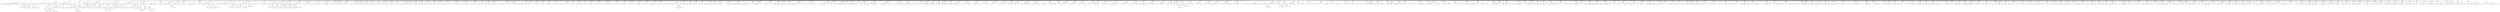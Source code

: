 digraph ast {
node [shape=none];
344125 [label=<<TABLE border='1' cellspacing='0' cellpadding='10' style='rounded' ><TR><TD border='0'>344125</TD><TD border='0'><B>StringLiteral</B></TD></TR><HR/><TR><TD border='0' cellpadding='5' colspan='2'>pre_term_name</TD></TR></TABLE>>];
344127 [label=<<TABLE border='1' cellspacing='0' cellpadding='10' style='rounded' ><TR><TD border='0'>344127</TD><TD border='0'><B>StringLiteral</B></TD></TR><HR/><TR><TD border='0' cellpadding='5' colspan='2'>pre_link_name</TD></TR></TABLE>>];
344126 [label=<<TABLE border='1' cellspacing='0' cellpadding='10' style='rounded' ><TR><TD border='0'>344126</TD><TD border='0'><B>StringLiteral</B></TD></TR><HR/><TR><TD border='0' cellpadding='5' colspan='2'>pre_comment_author_name</TD></TR></TABLE>>];
344133 [label=<<TABLE border='1' cellspacing='0' cellpadding='10' style='rounded' ><TR><TD border='0'>344133</TD><TD border='0'><B>StringLiteral</B></TD></TR><HR/><TR><TD border='0' cellpadding='5' colspan='2'>pre_user_nickname</TD></TR></TABLE>>];
344132 [label=<<TABLE border='1' cellspacing='0' cellpadding='10' style='rounded' ><TR><TD border='0'>344132</TD><TD border='0'><B>StringLiteral</B></TD></TR><HR/><TR><TD border='0' cellpadding='5' colspan='2'>pre_user_last_name</TD></TR></TABLE>>];
344135 [label=<<TABLE border='1' cellspacing='0' cellpadding='10' style='rounded' ><TR><TD border='0'>344135</TD><TD border='0'><B>Variable</B></TD></TR><HR/><TR><TD border='0' cellpadding='5'>(0, 6870)</TD><TD border='0' cellpadding='5'>filter</TD></TR></TABLE>>];
344134 [label=<<TABLE border='1' cellspacing='0' cellpadding='10' style='rounded' ><TR><TD border='0'>344134</TD><TD border='0'><B>Array</B></TD></TR></TABLE>>];
344134 -> 344125 [weight=2];
344134 -> 344126 [weight=2];
344134 -> 344127 [weight=2];
344134 -> 344128 [weight=2];
344134 -> 344129 [weight=2];
344134 -> 344130 [weight=2];
344134 -> 344131 [weight=2];
344134 -> 344132 [weight=2];
344134 -> 344133 [weight=2];
344129 [label=<<TABLE border='1' cellspacing='0' cellpadding='10' style='rounded' ><TR><TD border='0'>344129</TD><TD border='0'><B>StringLiteral</B></TD></TR><HR/><TR><TD border='0' cellpadding='5' colspan='2'>pre_link_rel</TD></TR></TABLE>>];
344128 [label=<<TABLE border='1' cellspacing='0' cellpadding='10' style='rounded' ><TR><TD border='0'>344128</TD><TD border='0'><B>StringLiteral</B></TD></TR><HR/><TR><TD border='0' cellpadding='5' colspan='2'>pre_link_target</TD></TR></TABLE>>];
344131 [label=<<TABLE border='1' cellspacing='0' cellpadding='10' style='rounded' ><TR><TD border='0'>344131</TD><TD border='0'><B>StringLiteral</B></TD></TR><HR/><TR><TD border='0' cellpadding='5' colspan='2'>pre_user_first_name</TD></TR></TABLE>>];
344130 [label=<<TABLE border='1' cellspacing='0' cellpadding='10' style='rounded' ><TR><TD border='0'>344130</TD><TD border='0'><B>StringLiteral</B></TD></TR><HR/><TR><TD border='0' cellpadding='5' colspan='2'>pre_user_display_name</TD></TR></TABLE>>];
344141 [label=<<TABLE border='1' cellspacing='0' cellpadding='10' style='rounded' ><TR><TD border='0'>344141</TD><TD border='0'><B>FunctionCall</B></TD></TR><HR/><TR><TD border='0' cellpadding='5' colspan='2'>add_filter</TD></TR></TABLE>>];
344141 -> 344137 [weight=2];
344141 -> 344140 [weight=2];
344140 [label=<<TABLE border='1' cellspacing='0' cellpadding='10' style='rounded' ><TR><TD border='0'>344140</TD><TD border='0'><B>ArgumentList</B></TD></TR></TABLE>>];
344140 -> 344138 [weight=2];
344140 -> 344139 [weight=2];
344143 [label=<<TABLE border='1' cellspacing='0' cellpadding='10' style='rounded' ><TR><TD border='0'>344143</TD><TD border='0'><B>Variable</B></TD></TR><HR/><TR><TD border='0' cellpadding='5'>(0, 6870)</TD><TD border='0' cellpadding='5'>filter</TD></TR></TABLE>>];
344142 [label=<<TABLE border='1' cellspacing='0' cellpadding='10' style='rounded' ><TR><TD border='0'>344142</TD><TD border='0'><B>Id</B></TD></TR><HR/><TR><TD border='0' cellpadding='5' colspan='2'>add_filter</TD></TR></TABLE>>];
344137 [label=<<TABLE border='1' cellspacing='0' cellpadding='10' style='rounded' ><TR><TD border='0'>344137</TD><TD border='0'><B>Id</B></TD></TR><HR/><TR><TD border='0' cellpadding='5' colspan='2'>add_filter</TD></TR></TABLE>>];
344139 [label=<<TABLE border='1' cellspacing='0' cellpadding='10' style='rounded' ><TR><TD border='0'>344139</TD><TD border='0'><B>StringLiteral</B></TD></TR><HR/><TR><TD border='0' cellpadding='5' colspan='2'>sanitize_text_field</TD></TR></TABLE>>];
344138 [label=<<TABLE border='1' cellspacing='0' cellpadding='10' style='rounded' ><TR><TD border='0'>344138</TD><TD border='0'><B>Variable</B></TD></TR><HR/><TR><TD border='0' cellpadding='5'>(0, 6870)</TD><TD border='0' cellpadding='5'>filter</TD></TR></TABLE>>];
344149 [label=<<TABLE border='1' cellspacing='0' cellpadding='10' style='rounded' ><TR><TD border='0'>344149</TD><TD border='0'><B>StringLiteral</B></TD></TR><HR/><TR><TD border='0' cellpadding='5' colspan='2'>_wp_specialchars</TD></TR></TABLE>>];
344148 [label=<<TABLE border='1' cellspacing='0' cellpadding='10' style='rounded' ><TR><TD border='0'>344148</TD><TD border='0'><B>Variable</B></TD></TR><HR/><TR><TD border='0' cellpadding='5'>(0, 6870)</TD><TD border='0' cellpadding='5'>filter</TD></TR></TABLE>>];
344151 [label=<<TABLE border='1' cellspacing='0' cellpadding='10' style='rounded' ><TR><TD border='0'>344151</TD><TD border='0'><B>ArgumentList</B></TD></TR></TABLE>>];
344151 -> 344148 [weight=2];
344151 -> 344149 [weight=2];
344151 -> 344150 [weight=2];
344150 [label=<<TABLE border='1' cellspacing='0' cellpadding='10' style='rounded' ><TR><TD border='0'>344150</TD><TD border='0'><B>IntegerLiteral</B></TD></TR><HR/><TR><TD border='0' cellpadding='5' colspan='2'>30</TD></TR></TABLE>>];
344145 [label=<<TABLE border='1' cellspacing='0' cellpadding='10' style='rounded' ><TR><TD border='0'>344145</TD><TD border='0'><B>ArgumentList</B></TD></TR></TABLE>>];
344145 -> 344143 [weight=2];
344145 -> 344144 [weight=2];
344144 [label=<<TABLE border='1' cellspacing='0' cellpadding='10' style='rounded' ><TR><TD border='0'>344144</TD><TD border='0'><B>StringLiteral</B></TD></TR><HR/><TR><TD border='0' cellpadding='5' colspan='2'>wp_filter_kses</TD></TR></TABLE>>];
344147 [label=<<TABLE border='1' cellspacing='0' cellpadding='10' style='rounded' ><TR><TD border='0'>344147</TD><TD border='0'><B>Id</B></TD></TR><HR/><TR><TD border='0' cellpadding='5' colspan='2'>add_filter</TD></TR></TABLE>>];
344146 [label=<<TABLE border='1' cellspacing='0' cellpadding='10' style='rounded' ><TR><TD border='0'>344146</TD><TD border='0'><B>FunctionCall</B></TD></TR><HR/><TR><TD border='0' cellpadding='5' colspan='2'>add_filter</TD></TR></TABLE>>];
344146 -> 344142 [weight=2];
344146 -> 344145 [weight=2];
344157 [label=<<TABLE border='1' cellspacing='0' cellpadding='10' style='rounded' ><TR><TD border='0'>344157</TD><TD border='0'><B>StringLiteral</B></TD></TR><HR/><TR><TD border='0' cellpadding='5' colspan='2'>comment_author_name</TD></TR></TABLE>>];
344156 [label=<<TABLE border='1' cellspacing='0' cellpadding='10' style='rounded' ><TR><TD border='0'>344156</TD><TD border='0'><B>StringLiteral</B></TD></TR><HR/><TR><TD border='0' cellpadding='5' colspan='2'>term_name</TD></TR></TABLE>>];
344159 [label=<<TABLE border='1' cellspacing='0' cellpadding='10' style='rounded' ><TR><TD border='0'>344159</TD><TD border='0'><B>StringLiteral</B></TD></TR><HR/><TR><TD border='0' cellpadding='5' colspan='2'>link_target</TD></TR></TABLE>>];
344158 [label=<<TABLE border='1' cellspacing='0' cellpadding='10' style='rounded' ><TR><TD border='0'>344158</TD><TD border='0'><B>StringLiteral</B></TD></TR><HR/><TR><TD border='0' cellpadding='5' colspan='2'>link_name</TD></TR></TABLE>>];
344153 [label=<<TABLE border='1' cellspacing='0' cellpadding='10' style='rounded' ><TR><TD border='0'>344153</TD><TD border='0'><B>Block</B></TD></TR></TABLE>>];
344153 -> 344141 [weight=2];
344153 -> 344146 [weight=2];
344153 -> 344152 [weight=2];
344152 [label=<<TABLE border='1' cellspacing='0' cellpadding='10' style='rounded' ><TR><TD border='0'>344152</TD><TD border='0'><B>FunctionCall</B></TD></TR><HR/><TR><TD border='0' cellpadding='5' colspan='2'>add_filter</TD></TR></TABLE>>];
344152 -> 344147 [weight=2];
344152 -> 344151 [weight=2];
344155 [label=<<TABLE border='1' cellspacing='0' cellpadding='10' style='rounded' ><TR><TD border='0'>344155</TD><TD border='0'><B>StatementBody</B></TD></TR></TABLE>>];
344155 -> 344153 [weight=2];
344154 [label=<<TABLE border='1' cellspacing='0' cellpadding='10' style='rounded' ><TR><TD border='0'>344154</TD><TD border='0'><B>ForEach</B></TD></TR></TABLE>>];
344154 -> 344134 [weight=2];
344154 -> 344135 [weight=2];
344154 -> 344155 [weight=2];
344165 [label=<<TABLE border='1' cellspacing='0' cellpadding='10' style='rounded' ><TR><TD border='0'>344165</TD><TD border='0'><B>Array</B></TD></TR></TABLE>>];
344165 -> 344156 [weight=2];
344165 -> 344157 [weight=2];
344165 -> 344158 [weight=2];
344165 -> 344159 [weight=2];
344165 -> 344160 [weight=2];
344165 -> 344161 [weight=2];
344165 -> 344162 [weight=2];
344165 -> 344163 [weight=2];
344165 -> 344164 [weight=2];
344164 [label=<<TABLE border='1' cellspacing='0' cellpadding='10' style='rounded' ><TR><TD border='0'>344164</TD><TD border='0'><B>StringLiteral</B></TD></TR><HR/><TR><TD border='0' cellpadding='5' colspan='2'>user_nickname</TD></TR></TABLE>>];
344166 [label=<<TABLE border='1' cellspacing='0' cellpadding='10' style='rounded' ><TR><TD border='0'>344166</TD><TD border='0'><B>Variable</B></TD></TR><HR/><TR><TD border='0' cellpadding='5'>(0, 6870)</TD><TD border='0' cellpadding='5'>filter</TD></TR></TABLE>>];
344161 [label=<<TABLE border='1' cellspacing='0' cellpadding='10' style='rounded' ><TR><TD border='0'>344161</TD><TD border='0'><B>StringLiteral</B></TD></TR><HR/><TR><TD border='0' cellpadding='5' colspan='2'>user_display_name</TD></TR></TABLE>>];
344160 [label=<<TABLE border='1' cellspacing='0' cellpadding='10' style='rounded' ><TR><TD border='0'>344160</TD><TD border='0'><B>StringLiteral</B></TD></TR><HR/><TR><TD border='0' cellpadding='5' colspan='2'>link_rel</TD></TR></TABLE>>];
344163 [label=<<TABLE border='1' cellspacing='0' cellpadding='10' style='rounded' ><TR><TD border='0'>344163</TD><TD border='0'><B>StringLiteral</B></TD></TR><HR/><TR><TD border='0' cellpadding='5' colspan='2'>user_last_name</TD></TR></TABLE>>];
344162 [label=<<TABLE border='1' cellspacing='0' cellpadding='10' style='rounded' ><TR><TD border='0'>344162</TD><TD border='0'><B>StringLiteral</B></TD></TR><HR/><TR><TD border='0' cellpadding='5' colspan='2'>user_first_name</TD></TR></TABLE>>];
344173 [label=<<TABLE border='1' cellspacing='0' cellpadding='10' style='rounded' ><TR><TD border='0'>344173</TD><TD border='0'><B>Variable</B></TD></TR><HR/><TR><TD border='0' cellpadding='5'>(0, 6870)</TD><TD border='0' cellpadding='5'>filter</TD></TR></TABLE>>];
344172 [label=<<TABLE border='1' cellspacing='0' cellpadding='10' style='rounded' ><TR><TD border='0'>344172</TD><TD border='0'><B>Id</B></TD></TR><HR/><TR><TD border='0' cellpadding='5' colspan='2'>add_filter</TD></TR></TABLE>>];
344175 [label=<<TABLE border='1' cellspacing='0' cellpadding='10' style='rounded' ><TR><TD border='0'>344175</TD><TD border='0'><B>ArgumentList</B></TD></TR></TABLE>>];
344175 -> 344173 [weight=2];
344175 -> 344174 [weight=2];
344174 [label=<<TABLE border='1' cellspacing='0' cellpadding='10' style='rounded' ><TR><TD border='0'>344174</TD><TD border='0'><B>StringLiteral</B></TD></TR><HR/><TR><TD border='0' cellpadding='5' colspan='2'>sanitize_text_field</TD></TR></TABLE>>];
344169 [label=<<TABLE border='1' cellspacing='0' cellpadding='10' style='rounded' ><TR><TD border='0'>344169</TD><TD border='0'><B>ArgumentList</B></TD></TR></TABLE>>];
344168 [label=<<TABLE border='1' cellspacing='0' cellpadding='10' style='rounded' ><TR><TD border='0'>344168</TD><TD border='0'><B>Id</B></TD></TR><HR/><TR><TD border='0' cellpadding='5' colspan='2'>is_admin</TD></TR></TABLE>>];
344171 [label=<<TABLE border='1' cellspacing='0' cellpadding='10' style='rounded' ><TR><TD border='0'>344171</TD><TD border='0'><B>Condition</B></TD></TR></TABLE>>];
344171 -> 344170 [weight=2];
344170 [label=<<TABLE border='1' cellspacing='0' cellpadding='10' style='rounded' ><TR><TD border='0'>344170</TD><TD border='0'><B>FunctionCall</B></TD></TR><HR/><TR><TD border='0' cellpadding='5' colspan='2'>is_admin</TD></TR></TABLE>>];
344170 -> 344168 [weight=2];
344170 -> 344169 [weight=2];
344181 [label=<<TABLE border='1' cellspacing='0' cellpadding='10' style='rounded' ><TR><TD border='0'>344181</TD><TD border='0'><B>FunctionCall</B></TD></TR><HR/><TR><TD border='0' cellpadding='5' colspan='2'>add_filter</TD></TR></TABLE>>];
344181 -> 344177 [weight=2];
344181 -> 344180 [weight=2];
344180 [label=<<TABLE border='1' cellspacing='0' cellpadding='10' style='rounded' ><TR><TD border='0'>344180</TD><TD border='0'><B>ArgumentList</B></TD></TR></TABLE>>];
344180 -> 344178 [weight=2];
344180 -> 344179 [weight=2];
344183 [label=<<TABLE border='1' cellspacing='0' cellpadding='10' style='rounded' ><TR><TD border='0'>344183</TD><TD border='0'><B>IfThenStatement</B></TD></TR></TABLE>>];
344183 -> 344171 [weight=2];
344183 -> 344184 [weight=2];
344182 [label=<<TABLE border='1' cellspacing='0' cellpadding='10' style='rounded' ><TR><TD border='0'>344182</TD><TD border='0'><B>Block</B></TD></TR></TABLE>>];
344182 -> 344176 [weight=2];
344182 -> 344181 [weight=2];
344177 [label=<<TABLE border='1' cellspacing='0' cellpadding='10' style='rounded' ><TR><TD border='0'>344177</TD><TD border='0'><B>Id</B></TD></TR><HR/><TR><TD border='0' cellpadding='5' colspan='2'>add_filter</TD></TR></TABLE>>];
344176 [label=<<TABLE border='1' cellspacing='0' cellpadding='10' style='rounded' ><TR><TD border='0'>344176</TD><TD border='0'><B>FunctionCall</B></TD></TR><HR/><TR><TD border='0' cellpadding='5' colspan='2'>add_filter</TD></TR></TABLE>>];
344176 -> 344172 [weight=2];
344176 -> 344175 [weight=2];
344179 [label=<<TABLE border='1' cellspacing='0' cellpadding='10' style='rounded' ><TR><TD border='0'>344179</TD><TD border='0'><B>StringLiteral</B></TD></TR><HR/><TR><TD border='0' cellpadding='5' colspan='2'>wp_kses_data</TD></TR></TABLE>>];
344178 [label=<<TABLE border='1' cellspacing='0' cellpadding='10' style='rounded' ><TR><TD border='0'>344178</TD><TD border='0'><B>Variable</B></TD></TR><HR/><TR><TD border='0' cellpadding='5'>(0, 6870)</TD><TD border='0' cellpadding='5'>filter</TD></TR></TABLE>>];
344189 [label=<<TABLE border='1' cellspacing='0' cellpadding='10' style='rounded' ><TR><TD border='0'>344189</TD><TD border='0'><B>ArgumentList</B></TD></TR></TABLE>>];
344189 -> 344186 [weight=2];
344189 -> 344187 [weight=2];
344189 -> 344188 [weight=2];
344188 [label=<<TABLE border='1' cellspacing='0' cellpadding='10' style='rounded' ><TR><TD border='0'>344188</TD><TD border='0'><B>IntegerLiteral</B></TD></TR><HR/><TR><TD border='0' cellpadding='5' colspan='2'>30</TD></TR></TABLE>>];
344191 [label=<<TABLE border='1' cellspacing='0' cellpadding='10' style='rounded' ><TR><TD border='0'>344191</TD><TD border='0'><B>Block</B></TD></TR></TABLE>>];
344191 -> 344183 [weight=2];
344191 -> 344190 [weight=2];
344190 [label=<<TABLE border='1' cellspacing='0' cellpadding='10' style='rounded' ><TR><TD border='0'>344190</TD><TD border='0'><B>FunctionCall</B></TD></TR><HR/><TR><TD border='0' cellpadding='5' colspan='2'>add_filter</TD></TR></TABLE>>];
344190 -> 344185 [weight=2];
344190 -> 344189 [weight=2];
344185 [label=<<TABLE border='1' cellspacing='0' cellpadding='10' style='rounded' ><TR><TD border='0'>344185</TD><TD border='0'><B>Id</B></TD></TR><HR/><TR><TD border='0' cellpadding='5' colspan='2'>add_filter</TD></TR></TABLE>>];
344184 [label=<<TABLE border='1' cellspacing='0' cellpadding='10' style='rounded' ><TR><TD border='0'>344184</TD><TD border='0'><B>StatementBody</B></TD></TR></TABLE>>];
344184 -> 344182 [weight=2];
344187 [label=<<TABLE border='1' cellspacing='0' cellpadding='10' style='rounded' ><TR><TD border='0'>344187</TD><TD border='0'><B>StringLiteral</B></TD></TR><HR/><TR><TD border='0' cellpadding='5' colspan='2'>_wp_specialchars</TD></TR></TABLE>>];
344186 [label=<<TABLE border='1' cellspacing='0' cellpadding='10' style='rounded' ><TR><TD border='0'>344186</TD><TD border='0'><B>Variable</B></TD></TR><HR/><TR><TD border='0' cellpadding='5'>(0, 6870)</TD><TD border='0' cellpadding='5'>filter</TD></TR></TABLE>>];
344197 [label=<<TABLE border='1' cellspacing='0' cellpadding='10' style='rounded' ><TR><TD border='0'>344197</TD><TD border='0'><B>StringLiteral</B></TD></TR><HR/><TR><TD border='0' cellpadding='5' colspan='2'>pre_user_description</TD></TR></TABLE>>];
344196 [label=<<TABLE border='1' cellspacing='0' cellpadding='10' style='rounded' ><TR><TD border='0'>344196</TD><TD border='0'><B>StringLiteral</B></TD></TR><HR/><TR><TD border='0' cellpadding='5' colspan='2'>pre_link_notes</TD></TR></TABLE>>];
344199 [label=<<TABLE border='1' cellspacing='0' cellpadding='10' style='rounded' ><TR><TD border='0'>344199</TD><TD border='0'><B>Variable</B></TD></TR><HR/><TR><TD border='0' cellpadding='5'>(0, 6870)</TD><TD border='0' cellpadding='5'>filter</TD></TR></TABLE>>];
344198 [label=<<TABLE border='1' cellspacing='0' cellpadding='10' style='rounded' ><TR><TD border='0'>344198</TD><TD border='0'><B>Array</B></TD></TR></TABLE>>];
344198 -> 344194 [weight=2];
344198 -> 344195 [weight=2];
344198 -> 344196 [weight=2];
344198 -> 344197 [weight=2];
344193 [label=<<TABLE border='1' cellspacing='0' cellpadding='10' style='rounded' ><TR><TD border='0'>344193</TD><TD border='0'><B>StatementBody</B></TD></TR></TABLE>>];
344193 -> 344191 [weight=2];
344192 [label=<<TABLE border='1' cellspacing='0' cellpadding='10' style='rounded' ><TR><TD border='0'>344192</TD><TD border='0'><B>ForEach</B></TD></TR></TABLE>>];
344192 -> 344165 [weight=2];
344192 -> 344166 [weight=2];
344192 -> 344193 [weight=2];
344195 [label=<<TABLE border='1' cellspacing='0' cellpadding='10' style='rounded' ><TR><TD border='0'>344195</TD><TD border='0'><B>StringLiteral</B></TD></TR><HR/><TR><TD border='0' cellpadding='5' colspan='2'>pre_link_description</TD></TR></TABLE>>];
344194 [label=<<TABLE border='1' cellspacing='0' cellpadding='10' style='rounded' ><TR><TD border='0'>344194</TD><TD border='0'><B>StringLiteral</B></TD></TR><HR/><TR><TD border='0' cellpadding='5' colspan='2'>pre_term_description</TD></TR></TABLE>>];
344205 [label=<<TABLE border='1' cellspacing='0' cellpadding='10' style='rounded' ><TR><TD border='0'>344205</TD><TD border='0'><B>FunctionCall</B></TD></TR><HR/><TR><TD border='0' cellpadding='5' colspan='2'>add_filter</TD></TR></TABLE>>];
344205 -> 344201 [weight=2];
344205 -> 344204 [weight=2];
344204 [label=<<TABLE border='1' cellspacing='0' cellpadding='10' style='rounded' ><TR><TD border='0'>344204</TD><TD border='0'><B>ArgumentList</B></TD></TR></TABLE>>];
344204 -> 344202 [weight=2];
344204 -> 344203 [weight=2];
344207 [label=<<TABLE border='1' cellspacing='0' cellpadding='10' style='rounded' ><TR><TD border='0'>344207</TD><TD border='0'><B>ForEach</B></TD></TR></TABLE>>];
344207 -> 344198 [weight=2];
344207 -> 344199 [weight=2];
344207 -> 344208 [weight=2];
344206 [label=<<TABLE border='1' cellspacing='0' cellpadding='10' style='rounded' ><TR><TD border='0'>344206</TD><TD border='0'><B>Block</B></TD></TR></TABLE>>];
344206 -> 344205 [weight=2];
344201 [label=<<TABLE border='1' cellspacing='0' cellpadding='10' style='rounded' ><TR><TD border='0'>344201</TD><TD border='0'><B>Id</B></TD></TR><HR/><TR><TD border='0' cellpadding='5' colspan='2'>add_filter</TD></TR></TABLE>>];
344203 [label=<<TABLE border='1' cellspacing='0' cellpadding='10' style='rounded' ><TR><TD border='0'>344203</TD><TD border='0'><B>StringLiteral</B></TD></TR><HR/><TR><TD border='0' cellpadding='5' colspan='2'>wp_filter_kses</TD></TR></TABLE>>];
344202 [label=<<TABLE border='1' cellspacing='0' cellpadding='10' style='rounded' ><TR><TD border='0'>344202</TD><TD border='0'><B>Variable</B></TD></TR><HR/><TR><TD border='0' cellpadding='5'>(0, 6870)</TD><TD border='0' cellpadding='5'>filter</TD></TR></TABLE>>];
344213 [label=<<TABLE border='1' cellspacing='0' cellpadding='10' style='rounded' ><TR><TD border='0'>344213</TD><TD border='0'><B>StringLiteral</B></TD></TR><HR/><TR><TD border='0' cellpadding='5' colspan='2'>term_description</TD></TR></TABLE>>];
344212 [label=<<TABLE border='1' cellspacing='0' cellpadding='10' style='rounded' ><TR><TD border='0'>344212</TD><TD border='0'><B>Condition</B></TD></TR></TABLE>>];
344212 -> 344211 [weight=2];
344215 [label=<<TABLE border='1' cellspacing='0' cellpadding='10' style='rounded' ><TR><TD border='0'>344215</TD><TD border='0'><B>StringLiteral</B></TD></TR><HR/><TR><TD border='0' cellpadding='5' colspan='2'>link_notes</TD></TR></TABLE>>];
344214 [label=<<TABLE border='1' cellspacing='0' cellpadding='10' style='rounded' ><TR><TD border='0'>344214</TD><TD border='0'><B>StringLiteral</B></TD></TR><HR/><TR><TD border='0' cellpadding='5' colspan='2'>link_description</TD></TR></TABLE>>];
344209 [label=<<TABLE border='1' cellspacing='0' cellpadding='10' style='rounded' ><TR><TD border='0'>344209</TD><TD border='0'><B>Id</B></TD></TR><HR/><TR><TD border='0' cellpadding='5' colspan='2'>is_admin</TD></TR></TABLE>>];
344208 [label=<<TABLE border='1' cellspacing='0' cellpadding='10' style='rounded' ><TR><TD border='0'>344208</TD><TD border='0'><B>StatementBody</B></TD></TR></TABLE>>];
344208 -> 344206 [weight=2];
344211 [label=<<TABLE border='1' cellspacing='0' cellpadding='10' style='rounded' ><TR><TD border='0'>344211</TD><TD border='0'><B>FunctionCall</B></TD></TR><HR/><TR><TD border='0' cellpadding='5' colspan='2'>is_admin</TD></TR></TABLE>>];
344211 -> 344209 [weight=2];
344211 -> 344210 [weight=2];
344210 [label=<<TABLE border='1' cellspacing='0' cellpadding='10' style='rounded' ><TR><TD border='0'>344210</TD><TD border='0'><B>ArgumentList</B></TD></TR></TABLE>>];
344221 [label=<<TABLE border='1' cellspacing='0' cellpadding='10' style='rounded' ><TR><TD border='0'>344221</TD><TD border='0'><B>Variable</B></TD></TR><HR/><TR><TD border='0' cellpadding='5'>(0, 6870)</TD><TD border='0' cellpadding='5'>filter</TD></TR></TABLE>>];
344220 [label=<<TABLE border='1' cellspacing='0' cellpadding='10' style='rounded' ><TR><TD border='0'>344220</TD><TD border='0'><B>Id</B></TD></TR><HR/><TR><TD border='0' cellpadding='5' colspan='2'>add_filter</TD></TR></TABLE>>];
344223 [label=<<TABLE border='1' cellspacing='0' cellpadding='10' style='rounded' ><TR><TD border='0'>344223</TD><TD border='0'><B>ArgumentList</B></TD></TR></TABLE>>];
344223 -> 344221 [weight=2];
344223 -> 344222 [weight=2];
344222 [label=<<TABLE border='1' cellspacing='0' cellpadding='10' style='rounded' ><TR><TD border='0'>344222</TD><TD border='0'><B>StringLiteral</B></TD></TR><HR/><TR><TD border='0' cellpadding='5' colspan='2'>wp_kses_data</TD></TR></TABLE>>];
344217 [label=<<TABLE border='1' cellspacing='0' cellpadding='10' style='rounded' ><TR><TD border='0'>344217</TD><TD border='0'><B>Array</B></TD></TR></TABLE>>];
344217 -> 344213 [weight=2];
344217 -> 344214 [weight=2];
344217 -> 344215 [weight=2];
344217 -> 344216 [weight=2];
344216 [label=<<TABLE border='1' cellspacing='0' cellpadding='10' style='rounded' ><TR><TD border='0'>344216</TD><TD border='0'><B>StringLiteral</B></TD></TR><HR/><TR><TD border='0' cellpadding='5' colspan='2'>user_description</TD></TR></TABLE>>];
344218 [label=<<TABLE border='1' cellspacing='0' cellpadding='10' style='rounded' ><TR><TD border='0'>344218</TD><TD border='0'><B>Variable</B></TD></TR><HR/><TR><TD border='0' cellpadding='5'>(0, 6870)</TD><TD border='0' cellpadding='5'>filter</TD></TR></TABLE>>];
344229 [label=<<TABLE border='1' cellspacing='0' cellpadding='10' style='rounded' ><TR><TD border='0'>344229</TD><TD border='0'><B>StringLiteral</B></TD></TR><HR/><TR><TD border='0' cellpadding='5' colspan='2'>comment_text</TD></TR></TABLE>>];
344228 [label=<<TABLE border='1' cellspacing='0' cellpadding='10' style='rounded' ><TR><TD border='0'>344228</TD><TD border='0'><B>Id</B></TD></TR><HR/><TR><TD border='0' cellpadding='5' colspan='2'>add_filter</TD></TR></TABLE>>];
344231 [label=<<TABLE border='1' cellspacing='0' cellpadding='10' style='rounded' ><TR><TD border='0'>344231</TD><TD border='0'><B>ArgumentList</B></TD></TR></TABLE>>];
344231 -> 344229 [weight=2];
344231 -> 344230 [weight=2];
344230 [label=<<TABLE border='1' cellspacing='0' cellpadding='10' style='rounded' ><TR><TD border='0'>344230</TD><TD border='0'><B>StringLiteral</B></TD></TR><HR/><TR><TD border='0' cellpadding='5' colspan='2'>wp_kses_post</TD></TR></TABLE>>];
344225 [label=<<TABLE border='1' cellspacing='0' cellpadding='10' style='rounded' ><TR><TD border='0'>344225</TD><TD border='0'><B>Block</B></TD></TR></TABLE>>];
344225 -> 344224 [weight=2];
344224 [label=<<TABLE border='1' cellspacing='0' cellpadding='10' style='rounded' ><TR><TD border='0'>344224</TD><TD border='0'><B>FunctionCall</B></TD></TR><HR/><TR><TD border='0' cellpadding='5' colspan='2'>add_filter</TD></TR></TABLE>>];
344224 -> 344220 [weight=2];
344224 -> 344223 [weight=2];
344227 [label=<<TABLE border='1' cellspacing='0' cellpadding='10' style='rounded' ><TR><TD border='0'>344227</TD><TD border='0'><B>StatementBody</B></TD></TR></TABLE>>];
344227 -> 344225 [weight=2];
344226 [label=<<TABLE border='1' cellspacing='0' cellpadding='10' style='rounded' ><TR><TD border='0'>344226</TD><TD border='0'><B>ForEach</B></TD></TR></TABLE>>];
344226 -> 344217 [weight=2];
344226 -> 344218 [weight=2];
344226 -> 344227 [weight=2];
344237 [label=<<TABLE border='1' cellspacing='0' cellpadding='10' style='rounded' ><TR><TD border='0'>344237</TD><TD border='0'><B>StringLiteral</B></TD></TR><HR/><TR><TD border='0' cellpadding='5' colspan='2'>pre_user_email</TD></TR></TABLE>>];
344236 [label=<<TABLE border='1' cellspacing='0' cellpadding='10' style='rounded' ><TR><TD border='0'>344236</TD><TD border='0'><B>StringLiteral</B></TD></TR><HR/><TR><TD border='0' cellpadding='5' colspan='2'>pre_comment_author_email</TD></TR></TABLE>>];
344239 [label=<<TABLE border='1' cellspacing='0' cellpadding='10' style='rounded' ><TR><TD border='0'>344239</TD><TD border='0'><B>Variable</B></TD></TR><HR/><TR><TD border='0' cellpadding='5'>(0, 6870)</TD><TD border='0' cellpadding='5'>filter</TD></TR></TABLE>>];
344238 [label=<<TABLE border='1' cellspacing='0' cellpadding='10' style='rounded' ><TR><TD border='0'>344238</TD><TD border='0'><B>Array</B></TD></TR></TABLE>>];
344238 -> 344236 [weight=2];
344238 -> 344237 [weight=2];
344233 [label=<<TABLE border='1' cellspacing='0' cellpadding='10' style='rounded' ><TR><TD border='0'>344233</TD><TD border='0'><B>Block</B></TD></TR></TABLE>>];
344233 -> 344226 [weight=2];
344233 -> 344232 [weight=2];
344232 [label=<<TABLE border='1' cellspacing='0' cellpadding='10' style='rounded' ><TR><TD border='0'>344232</TD><TD border='0'><B>FunctionCall</B></TD></TR><HR/><TR><TD border='0' cellpadding='5' colspan='2'>add_filter</TD></TR></TABLE>>];
344232 -> 344228 [weight=2];
344232 -> 344231 [weight=2];
344235 [label=<<TABLE border='1' cellspacing='0' cellpadding='10' style='rounded' ><TR><TD border='0'>344235</TD><TD border='0'><B>StatementBody</B></TD></TR></TABLE>>];
344235 -> 344233 [weight=2];
344234 [label=<<TABLE border='1' cellspacing='0' cellpadding='10' style='rounded' ><TR><TD border='0'>344234</TD><TD border='0'><B>IfThenStatement</B></TD></TR></TABLE>>];
344234 -> 344212 [weight=2];
344234 -> 344235 [weight=2];
344245 [label=<<TABLE border='1' cellspacing='0' cellpadding='10' style='rounded' ><TR><TD border='0'>344245</TD><TD border='0'><B>FunctionCall</B></TD></TR><HR/><TR><TD border='0' cellpadding='5' colspan='2'>add_filter</TD></TR></TABLE>>];
344245 -> 344241 [weight=2];
344245 -> 344244 [weight=2];
344244 [label=<<TABLE border='1' cellspacing='0' cellpadding='10' style='rounded' ><TR><TD border='0'>344244</TD><TD border='0'><B>ArgumentList</B></TD></TR></TABLE>>];
344244 -> 344242 [weight=2];
344244 -> 344243 [weight=2];
344247 [label=<<TABLE border='1' cellspacing='0' cellpadding='10' style='rounded' ><TR><TD border='0'>344247</TD><TD border='0'><B>Variable</B></TD></TR><HR/><TR><TD border='0' cellpadding='5'>(0, 6870)</TD><TD border='0' cellpadding='5'>filter</TD></TR></TABLE>>];
344246 [label=<<TABLE border='1' cellspacing='0' cellpadding='10' style='rounded' ><TR><TD border='0'>344246</TD><TD border='0'><B>Id</B></TD></TR><HR/><TR><TD border='0' cellpadding='5' colspan='2'>add_filter</TD></TR></TABLE>>];
344241 [label=<<TABLE border='1' cellspacing='0' cellpadding='10' style='rounded' ><TR><TD border='0'>344241</TD><TD border='0'><B>Id</B></TD></TR><HR/><TR><TD border='0' cellpadding='5' colspan='2'>add_filter</TD></TR></TABLE>>];
344243 [label=<<TABLE border='1' cellspacing='0' cellpadding='10' style='rounded' ><TR><TD border='0'>344243</TD><TD border='0'><B>StringLiteral</B></TD></TR><HR/><TR><TD border='0' cellpadding='5' colspan='2'>trim</TD></TR></TABLE>>];
344242 [label=<<TABLE border='1' cellspacing='0' cellpadding='10' style='rounded' ><TR><TD border='0'>344242</TD><TD border='0'><B>Variable</B></TD></TR><HR/><TR><TD border='0' cellpadding='5'>(0, 6870)</TD><TD border='0' cellpadding='5'>filter</TD></TR></TABLE>>];
344253 [label=<<TABLE border='1' cellspacing='0' cellpadding='10' style='rounded' ><TR><TD border='0'>344253</TD><TD border='0'><B>StringLiteral</B></TD></TR><HR/><TR><TD border='0' cellpadding='5' colspan='2'>wp_filter_kses</TD></TR></TABLE>>];
344252 [label=<<TABLE border='1' cellspacing='0' cellpadding='10' style='rounded' ><TR><TD border='0'>344252</TD><TD border='0'><B>Variable</B></TD></TR><HR/><TR><TD border='0' cellpadding='5'>(0, 6870)</TD><TD border='0' cellpadding='5'>filter</TD></TR></TABLE>>];
344255 [label=<<TABLE border='1' cellspacing='0' cellpadding='10' style='rounded' ><TR><TD border='0'>344255</TD><TD border='0'><B>FunctionCall</B></TD></TR><HR/><TR><TD border='0' cellpadding='5' colspan='2'>add_filter</TD></TR></TABLE>>];
344255 -> 344251 [weight=2];
344255 -> 344254 [weight=2];
344254 [label=<<TABLE border='1' cellspacing='0' cellpadding='10' style='rounded' ><TR><TD border='0'>344254</TD><TD border='0'><B>ArgumentList</B></TD></TR></TABLE>>];
344254 -> 344252 [weight=2];
344254 -> 344253 [weight=2];
344249 [label=<<TABLE border='1' cellspacing='0' cellpadding='10' style='rounded' ><TR><TD border='0'>344249</TD><TD border='0'><B>ArgumentList</B></TD></TR></TABLE>>];
344249 -> 344247 [weight=2];
344249 -> 344248 [weight=2];
344248 [label=<<TABLE border='1' cellspacing='0' cellpadding='10' style='rounded' ><TR><TD border='0'>344248</TD><TD border='0'><B>StringLiteral</B></TD></TR><HR/><TR><TD border='0' cellpadding='5' colspan='2'>sanitize_email</TD></TR></TABLE>>];
344251 [label=<<TABLE border='1' cellspacing='0' cellpadding='10' style='rounded' ><TR><TD border='0'>344251</TD><TD border='0'><B>Id</B></TD></TR><HR/><TR><TD border='0' cellpadding='5' colspan='2'>add_filter</TD></TR></TABLE>>];
344250 [label=<<TABLE border='1' cellspacing='0' cellpadding='10' style='rounded' ><TR><TD border='0'>344250</TD><TD border='0'><B>FunctionCall</B></TD></TR><HR/><TR><TD border='0' cellpadding='5' colspan='2'>add_filter</TD></TR></TABLE>>];
344250 -> 344246 [weight=2];
344250 -> 344249 [weight=2];
344261 [label=<<TABLE border='1' cellspacing='0' cellpadding='10' style='rounded' ><TR><TD border='0'>344261</TD><TD border='0'><B>Array</B></TD></TR></TABLE>>];
344261 -> 344259 [weight=2];
344261 -> 344260 [weight=2];
344260 [label=<<TABLE border='1' cellspacing='0' cellpadding='10' style='rounded' ><TR><TD border='0'>344260</TD><TD border='0'><B>StringLiteral</B></TD></TR><HR/><TR><TD border='0' cellpadding='5' colspan='2'>user_email</TD></TR></TABLE>>];
344262 [label=<<TABLE border='1' cellspacing='0' cellpadding='10' style='rounded' ><TR><TD border='0'>344262</TD><TD border='0'><B>Variable</B></TD></TR><HR/><TR><TD border='0' cellpadding='5'>(0, 6870)</TD><TD border='0' cellpadding='5'>filter</TD></TR></TABLE>>];
344257 [label=<<TABLE border='1' cellspacing='0' cellpadding='10' style='rounded' ><TR><TD border='0'>344257</TD><TD border='0'><B>ForEach</B></TD></TR></TABLE>>];
344257 -> 344238 [weight=2];
344257 -> 344239 [weight=2];
344257 -> 344258 [weight=2];
344256 [label=<<TABLE border='1' cellspacing='0' cellpadding='10' style='rounded' ><TR><TD border='0'>344256</TD><TD border='0'><B>Block</B></TD></TR></TABLE>>];
344256 -> 344245 [weight=2];
344256 -> 344250 [weight=2];
344256 -> 344255 [weight=2];
344259 [label=<<TABLE border='1' cellspacing='0' cellpadding='10' style='rounded' ><TR><TD border='0'>344259</TD><TD border='0'><B>StringLiteral</B></TD></TR><HR/><TR><TD border='0' cellpadding='5' colspan='2'>comment_author_email</TD></TR></TABLE>>];
344258 [label=<<TABLE border='1' cellspacing='0' cellpadding='10' style='rounded' ><TR><TD border='0'>344258</TD><TD border='0'><B>StatementBody</B></TD></TR></TABLE>>];
344258 -> 344256 [weight=2];
344269 [label=<<TABLE border='1' cellspacing='0' cellpadding='10' style='rounded' ><TR><TD border='0'>344269</TD><TD border='0'><B>Id</B></TD></TR><HR/><TR><TD border='0' cellpadding='5' colspan='2'>is_admin</TD></TR></TABLE>>];
344268 [label=<<TABLE border='1' cellspacing='0' cellpadding='10' style='rounded' ><TR><TD border='0'>344268</TD><TD border='0'><B>FunctionCall</B></TD></TR><HR/><TR><TD border='0' cellpadding='5' colspan='2'>add_filter</TD></TR></TABLE>>];
344268 -> 344264 [weight=2];
344268 -> 344267 [weight=2];
344271 [label=<<TABLE border='1' cellspacing='0' cellpadding='10' style='rounded' ><TR><TD border='0'>344271</TD><TD border='0'><B>FunctionCall</B></TD></TR><HR/><TR><TD border='0' cellpadding='5' colspan='2'>is_admin</TD></TR></TABLE>>];
344271 -> 344269 [weight=2];
344271 -> 344270 [weight=2];
344270 [label=<<TABLE border='1' cellspacing='0' cellpadding='10' style='rounded' ><TR><TD border='0'>344270</TD><TD border='0'><B>ArgumentList</B></TD></TR></TABLE>>];
344265 [label=<<TABLE border='1' cellspacing='0' cellpadding='10' style='rounded' ><TR><TD border='0'>344265</TD><TD border='0'><B>Variable</B></TD></TR><HR/><TR><TD border='0' cellpadding='5'>(0, 6870)</TD><TD border='0' cellpadding='5'>filter</TD></TR></TABLE>>];
344264 [label=<<TABLE border='1' cellspacing='0' cellpadding='10' style='rounded' ><TR><TD border='0'>344264</TD><TD border='0'><B>Id</B></TD></TR><HR/><TR><TD border='0' cellpadding='5' colspan='2'>add_filter</TD></TR></TABLE>>];
344267 [label=<<TABLE border='1' cellspacing='0' cellpadding='10' style='rounded' ><TR><TD border='0'>344267</TD><TD border='0'><B>ArgumentList</B></TD></TR></TABLE>>];
344267 -> 344265 [weight=2];
344267 -> 344266 [weight=2];
344266 [label=<<TABLE border='1' cellspacing='0' cellpadding='10' style='rounded' ><TR><TD border='0'>344266</TD><TD border='0'><B>StringLiteral</B></TD></TR><HR/><TR><TD border='0' cellpadding='5' colspan='2'>sanitize_email</TD></TR></TABLE>>];
344277 [label=<<TABLE border='1' cellspacing='0' cellpadding='10' style='rounded' ><TR><TD border='0'>344277</TD><TD border='0'><B>FunctionCall</B></TD></TR><HR/><TR><TD border='0' cellpadding='5' colspan='2'>add_filter</TD></TR></TABLE>>];
344277 -> 344273 [weight=2];
344277 -> 344276 [weight=2];
344276 [label=<<TABLE border='1' cellspacing='0' cellpadding='10' style='rounded' ><TR><TD border='0'>344276</TD><TD border='0'><B>ArgumentList</B></TD></TR></TABLE>>];
344276 -> 344274 [weight=2];
344276 -> 344275 [weight=2];
344279 [label=<<TABLE border='1' cellspacing='0' cellpadding='10' style='rounded' ><TR><TD border='0'>344279</TD><TD border='0'><B>StatementBody</B></TD></TR></TABLE>>];
344279 -> 344277 [weight=2];
344278 [label=<<TABLE border='1' cellspacing='0' cellpadding='10' style='rounded' ><TR><TD border='0'>344278</TD><TD border='0'><B>IfThenStatement</B></TD></TR></TABLE>>];
344278 -> 344272 [weight=2];
344278 -> 344279 [weight=2];
344273 [label=<<TABLE border='1' cellspacing='0' cellpadding='10' style='rounded' ><TR><TD border='0'>344273</TD><TD border='0'><B>Id</B></TD></TR><HR/><TR><TD border='0' cellpadding='5' colspan='2'>add_filter</TD></TR></TABLE>>];
344272 [label=<<TABLE border='1' cellspacing='0' cellpadding='10' style='rounded' ><TR><TD border='0'>344272</TD><TD border='0'><B>Condition</B></TD></TR></TABLE>>];
344272 -> 344271 [weight=2];
344275 [label=<<TABLE border='1' cellspacing='0' cellpadding='10' style='rounded' ><TR><TD border='0'>344275</TD><TD border='0'><B>StringLiteral</B></TD></TR><HR/><TR><TD border='0' cellpadding='5' colspan='2'>wp_kses_data</TD></TR></TABLE>>];
344274 [label=<<TABLE border='1' cellspacing='0' cellpadding='10' style='rounded' ><TR><TD border='0'>344274</TD><TD border='0'><B>Variable</B></TD></TR><HR/><TR><TD border='0' cellpadding='5'>(0, 6870)</TD><TD border='0' cellpadding='5'>filter</TD></TR></TABLE>>];
344285 [label=<<TABLE border='1' cellspacing='0' cellpadding='10' style='rounded' ><TR><TD border='0'>344285</TD><TD border='0'><B>StringLiteral</B></TD></TR><HR/><TR><TD border='0' cellpadding='5' colspan='2'>pre_link_url</TD></TR></TABLE>>];
344284 [label=<<TABLE border='1' cellspacing='0' cellpadding='10' style='rounded' ><TR><TD border='0'>344284</TD><TD border='0'><B>StringLiteral</B></TD></TR><HR/><TR><TD border='0' cellpadding='5' colspan='2'>pre_user_url</TD></TR></TABLE>>];
344287 [label=<<TABLE border='1' cellspacing='0' cellpadding='10' style='rounded' ><TR><TD border='0'>344287</TD><TD border='0'><B>StringLiteral</B></TD></TR><HR/><TR><TD border='0' cellpadding='5' colspan='2'>pre_link_rss</TD></TR></TABLE>>];
344286 [label=<<TABLE border='1' cellspacing='0' cellpadding='10' style='rounded' ><TR><TD border='0'>344286</TD><TD border='0'><B>StringLiteral</B></TD></TR><HR/><TR><TD border='0' cellpadding='5' colspan='2'>pre_link_image</TD></TR></TABLE>>];
344281 [label=<<TABLE border='1' cellspacing='0' cellpadding='10' style='rounded' ><TR><TD border='0'>344281</TD><TD border='0'><B>ForEach</B></TD></TR></TABLE>>];
344281 -> 344261 [weight=2];
344281 -> 344262 [weight=2];
344281 -> 344282 [weight=2];
344280 [label=<<TABLE border='1' cellspacing='0' cellpadding='10' style='rounded' ><TR><TD border='0'>344280</TD><TD border='0'><B>Block</B></TD></TR></TABLE>>];
344280 -> 344268 [weight=2];
344280 -> 344278 [weight=2];
344283 [label=<<TABLE border='1' cellspacing='0' cellpadding='10' style='rounded' ><TR><TD border='0'>344283</TD><TD border='0'><B>StringLiteral</B></TD></TR><HR/><TR><TD border='0' cellpadding='5' colspan='2'>pre_comment_author_url</TD></TR></TABLE>>];
344282 [label=<<TABLE border='1' cellspacing='0' cellpadding='10' style='rounded' ><TR><TD border='0'>344282</TD><TD border='0'><B>StatementBody</B></TD></TR></TABLE>>];
344282 -> 344280 [weight=2];
344293 [label=<<TABLE border='1' cellspacing='0' cellpadding='10' style='rounded' ><TR><TD border='0'>344293</TD><TD border='0'><B>Variable</B></TD></TR><HR/><TR><TD border='0' cellpadding='5'>(0, 6870)</TD><TD border='0' cellpadding='5'>filter</TD></TR></TABLE>>];
344292 [label=<<TABLE border='1' cellspacing='0' cellpadding='10' style='rounded' ><TR><TD border='0'>344292</TD><TD border='0'><B>Id</B></TD></TR><HR/><TR><TD border='0' cellpadding='5' colspan='2'>add_filter</TD></TR></TABLE>>];
344295 [label=<<TABLE border='1' cellspacing='0' cellpadding='10' style='rounded' ><TR><TD border='0'>344295</TD><TD border='0'><B>ArgumentList</B></TD></TR></TABLE>>];
344295 -> 344293 [weight=2];
344295 -> 344294 [weight=2];
344294 [label=<<TABLE border='1' cellspacing='0' cellpadding='10' style='rounded' ><TR><TD border='0'>344294</TD><TD border='0'><B>StringLiteral</B></TD></TR><HR/><TR><TD border='0' cellpadding='5' colspan='2'>wp_strip_all_tags</TD></TR></TABLE>>];
344289 [label=<<TABLE border='1' cellspacing='0' cellpadding='10' style='rounded' ><TR><TD border='0'>344289</TD><TD border='0'><B>Array</B></TD></TR></TABLE>>];
344289 -> 344283 [weight=2];
344289 -> 344284 [weight=2];
344289 -> 344285 [weight=2];
344289 -> 344286 [weight=2];
344289 -> 344287 [weight=2];
344289 -> 344288 [weight=2];
344288 [label=<<TABLE border='1' cellspacing='0' cellpadding='10' style='rounded' ><TR><TD border='0'>344288</TD><TD border='0'><B>StringLiteral</B></TD></TR><HR/><TR><TD border='0' cellpadding='5' colspan='2'>pre_post_guid</TD></TR></TABLE>>];
344290 [label=<<TABLE border='1' cellspacing='0' cellpadding='10' style='rounded' ><TR><TD border='0'>344290</TD><TD border='0'><B>Variable</B></TD></TR><HR/><TR><TD border='0' cellpadding='5'>(0, 6870)</TD><TD border='0' cellpadding='5'>filter</TD></TR></TABLE>>];
344301 [label=<<TABLE border='1' cellspacing='0' cellpadding='10' style='rounded' ><TR><TD border='0'>344301</TD><TD border='0'><B>FunctionCall</B></TD></TR><HR/><TR><TD border='0' cellpadding='5' colspan='2'>add_filter</TD></TR></TABLE>>];
344301 -> 344297 [weight=2];
344301 -> 344300 [weight=2];
344300 [label=<<TABLE border='1' cellspacing='0' cellpadding='10' style='rounded' ><TR><TD border='0'>344300</TD><TD border='0'><B>ArgumentList</B></TD></TR></TABLE>>];
344300 -> 344298 [weight=2];
344300 -> 344299 [weight=2];
344303 [label=<<TABLE border='1' cellspacing='0' cellpadding='10' style='rounded' ><TR><TD border='0'>344303</TD><TD border='0'><B>Variable</B></TD></TR><HR/><TR><TD border='0' cellpadding='5'>(0, 6870)</TD><TD border='0' cellpadding='5'>filter</TD></TR></TABLE>>];
344302 [label=<<TABLE border='1' cellspacing='0' cellpadding='10' style='rounded' ><TR><TD border='0'>344302</TD><TD border='0'><B>Id</B></TD></TR><HR/><TR><TD border='0' cellpadding='5' colspan='2'>add_filter</TD></TR></TABLE>>];
344297 [label=<<TABLE border='1' cellspacing='0' cellpadding='10' style='rounded' ><TR><TD border='0'>344297</TD><TD border='0'><B>Id</B></TD></TR><HR/><TR><TD border='0' cellpadding='5' colspan='2'>add_filter</TD></TR></TABLE>>];
344296 [label=<<TABLE border='1' cellspacing='0' cellpadding='10' style='rounded' ><TR><TD border='0'>344296</TD><TD border='0'><B>FunctionCall</B></TD></TR><HR/><TR><TD border='0' cellpadding='5' colspan='2'>add_filter</TD></TR></TABLE>>];
344296 -> 344292 [weight=2];
344296 -> 344295 [weight=2];
344299 [label=<<TABLE border='1' cellspacing='0' cellpadding='10' style='rounded' ><TR><TD border='0'>344299</TD><TD border='0'><B>StringLiteral</B></TD></TR><HR/><TR><TD border='0' cellpadding='5' colspan='2'>esc_url_raw</TD></TR></TABLE>>];
344298 [label=<<TABLE border='1' cellspacing='0' cellpadding='10' style='rounded' ><TR><TD border='0'>344298</TD><TD border='0'><B>Variable</B></TD></TR><HR/><TR><TD border='0' cellpadding='5'>(0, 6870)</TD><TD border='0' cellpadding='5'>filter</TD></TR></TABLE>>];
344309 [label=<<TABLE border='1' cellspacing='0' cellpadding='10' style='rounded' ><TR><TD border='0'>344309</TD><TD border='0'><B>StatementBody</B></TD></TR></TABLE>>];
344309 -> 344307 [weight=2];
344308 [label=<<TABLE border='1' cellspacing='0' cellpadding='10' style='rounded' ><TR><TD border='0'>344308</TD><TD border='0'><B>ForEach</B></TD></TR></TABLE>>];
344308 -> 344289 [weight=2];
344308 -> 344290 [weight=2];
344308 -> 344309 [weight=2];
344311 [label=<<TABLE border='1' cellspacing='0' cellpadding='10' style='rounded' ><TR><TD border='0'>344311</TD><TD border='0'><B>StringLiteral</B></TD></TR><HR/><TR><TD border='0' cellpadding='5' colspan='2'>link_url</TD></TR></TABLE>>];
344310 [label=<<TABLE border='1' cellspacing='0' cellpadding='10' style='rounded' ><TR><TD border='0'>344310</TD><TD border='0'><B>StringLiteral</B></TD></TR><HR/><TR><TD border='0' cellpadding='5' colspan='2'>user_url</TD></TR></TABLE>>];
344305 [label=<<TABLE border='1' cellspacing='0' cellpadding='10' style='rounded' ><TR><TD border='0'>344305</TD><TD border='0'><B>ArgumentList</B></TD></TR></TABLE>>];
344305 -> 344303 [weight=2];
344305 -> 344304 [weight=2];
344304 [label=<<TABLE border='1' cellspacing='0' cellpadding='10' style='rounded' ><TR><TD border='0'>344304</TD><TD border='0'><B>StringLiteral</B></TD></TR><HR/><TR><TD border='0' cellpadding='5' colspan='2'>wp_filter_kses</TD></TR></TABLE>>];
344307 [label=<<TABLE border='1' cellspacing='0' cellpadding='10' style='rounded' ><TR><TD border='0'>344307</TD><TD border='0'><B>Block</B></TD></TR></TABLE>>];
344307 -> 344296 [weight=2];
344307 -> 344301 [weight=2];
344307 -> 344306 [weight=2];
344306 [label=<<TABLE border='1' cellspacing='0' cellpadding='10' style='rounded' ><TR><TD border='0'>344306</TD><TD border='0'><B>FunctionCall</B></TD></TR><HR/><TR><TD border='0' cellpadding='5' colspan='2'>add_filter</TD></TR></TABLE>>];
344306 -> 344302 [weight=2];
344306 -> 344305 [weight=2];
344317 [label=<<TABLE border='1' cellspacing='0' cellpadding='10' style='rounded' ><TR><TD border='0'>344317</TD><TD border='0'><B>Variable</B></TD></TR><HR/><TR><TD border='0' cellpadding='5'>(0, 6870)</TD><TD border='0' cellpadding='5'>filter</TD></TR></TABLE>>];
344316 [label=<<TABLE border='1' cellspacing='0' cellpadding='10' style='rounded' ><TR><TD border='0'>344316</TD><TD border='0'><B>Array</B></TD></TR></TABLE>>];
344316 -> 344310 [weight=2];
344316 -> 344311 [weight=2];
344316 -> 344312 [weight=2];
344316 -> 344313 [weight=2];
344316 -> 344314 [weight=2];
344316 -> 344315 [weight=2];
344319 [label=<<TABLE border='1' cellspacing='0' cellpadding='10' style='rounded' ><TR><TD border='0'>344319</TD><TD border='0'><B>Id</B></TD></TR><HR/><TR><TD border='0' cellpadding='5' colspan='2'>is_admin</TD></TR></TABLE>>];
344313 [label=<<TABLE border='1' cellspacing='0' cellpadding='10' style='rounded' ><TR><TD border='0'>344313</TD><TD border='0'><B>StringLiteral</B></TD></TR><HR/><TR><TD border='0' cellpadding='5' colspan='2'>link_rss</TD></TR></TABLE>>];
344312 [label=<<TABLE border='1' cellspacing='0' cellpadding='10' style='rounded' ><TR><TD border='0'>344312</TD><TD border='0'><B>StringLiteral</B></TD></TR><HR/><TR><TD border='0' cellpadding='5' colspan='2'>link_image</TD></TR></TABLE>>];
344315 [label=<<TABLE border='1' cellspacing='0' cellpadding='10' style='rounded' ><TR><TD border='0'>344315</TD><TD border='0'><B>StringLiteral</B></TD></TR><HR/><TR><TD border='0' cellpadding='5' colspan='2'>post_guid</TD></TR></TABLE>>];
344314 [label=<<TABLE border='1' cellspacing='0' cellpadding='10' style='rounded' ><TR><TD border='0'>344314</TD><TD border='0'><B>StringLiteral</B></TD></TR><HR/><TR><TD border='0' cellpadding='5' colspan='2'>comment_url</TD></TR></TABLE>>];
344325 [label=<<TABLE border='1' cellspacing='0' cellpadding='10' style='rounded' ><TR><TD border='0'>344325</TD><TD border='0'><B>StringLiteral</B></TD></TR><HR/><TR><TD border='0' cellpadding='5' colspan='2'>wp_strip_all_tags</TD></TR></TABLE>>];
344324 [label=<<TABLE border='1' cellspacing='0' cellpadding='10' style='rounded' ><TR><TD border='0'>344324</TD><TD border='0'><B>Variable</B></TD></TR><HR/><TR><TD border='0' cellpadding='5'>(0, 6870)</TD><TD border='0' cellpadding='5'>filter</TD></TR></TABLE>>];
344327 [label=<<TABLE border='1' cellspacing='0' cellpadding='10' style='rounded' ><TR><TD border='0'>344327</TD><TD border='0'><B>FunctionCall</B></TD></TR><HR/><TR><TD border='0' cellpadding='5' colspan='2'>add_filter</TD></TR></TABLE>>];
344327 -> 344323 [weight=2];
344327 -> 344326 [weight=2];
344326 [label=<<TABLE border='1' cellspacing='0' cellpadding='10' style='rounded' ><TR><TD border='0'>344326</TD><TD border='0'><B>ArgumentList</B></TD></TR></TABLE>>];
344326 -> 344324 [weight=2];
344326 -> 344325 [weight=2];
344321 [label=<<TABLE border='1' cellspacing='0' cellpadding='10' style='rounded' ><TR><TD border='0'>344321</TD><TD border='0'><B>FunctionCall</B></TD></TR><HR/><TR><TD border='0' cellpadding='5' colspan='2'>is_admin</TD></TR></TABLE>>];
344321 -> 344319 [weight=2];
344321 -> 344320 [weight=2];
344320 [label=<<TABLE border='1' cellspacing='0' cellpadding='10' style='rounded' ><TR><TD border='0'>344320</TD><TD border='0'><B>ArgumentList</B></TD></TR></TABLE>>];
344323 [label=<<TABLE border='1' cellspacing='0' cellpadding='10' style='rounded' ><TR><TD border='0'>344323</TD><TD border='0'><B>Id</B></TD></TR><HR/><TR><TD border='0' cellpadding='5' colspan='2'>add_filter</TD></TR></TABLE>>];
344322 [label=<<TABLE border='1' cellspacing='0' cellpadding='10' style='rounded' ><TR><TD border='0'>344322</TD><TD border='0'><B>Condition</B></TD></TR></TABLE>>];
344322 -> 344321 [weight=2];
344333 [label=<<TABLE border='1' cellspacing='0' cellpadding='10' style='rounded' ><TR><TD border='0'>344333</TD><TD border='0'><B>ArgumentList</B></TD></TR></TABLE>>];
344333 -> 344331 [weight=2];
344333 -> 344332 [weight=2];
344332 [label=<<TABLE border='1' cellspacing='0' cellpadding='10' style='rounded' ><TR><TD border='0'>344332</TD><TD border='0'><B>StringLiteral</B></TD></TR><HR/><TR><TD border='0' cellpadding='5' colspan='2'>esc_url</TD></TR></TABLE>>];
344335 [label=<<TABLE border='1' cellspacing='0' cellpadding='10' style='rounded' ><TR><TD border='0'>344335</TD><TD border='0'><B>Id</B></TD></TR><HR/><TR><TD border='0' cellpadding='5' colspan='2'>is_admin</TD></TR></TABLE>>];
344334 [label=<<TABLE border='1' cellspacing='0' cellpadding='10' style='rounded' ><TR><TD border='0'>344334</TD><TD border='0'><B>FunctionCall</B></TD></TR><HR/><TR><TD border='0' cellpadding='5' colspan='2'>add_filter</TD></TR></TABLE>>];
344334 -> 344330 [weight=2];
344334 -> 344333 [weight=2];
344329 [label=<<TABLE border='1' cellspacing='0' cellpadding='10' style='rounded' ><TR><TD border='0'>344329</TD><TD border='0'><B>StatementBody</B></TD></TR></TABLE>>];
344329 -> 344327 [weight=2];
344328 [label=<<TABLE border='1' cellspacing='0' cellpadding='10' style='rounded' ><TR><TD border='0'>344328</TD><TD border='0'><B>IfThenStatement</B></TD></TR></TABLE>>];
344328 -> 344322 [weight=2];
344328 -> 344329 [weight=2];
344331 [label=<<TABLE border='1' cellspacing='0' cellpadding='10' style='rounded' ><TR><TD border='0'>344331</TD><TD border='0'><B>Variable</B></TD></TR><HR/><TR><TD border='0' cellpadding='5'>(0, 6870)</TD><TD border='0' cellpadding='5'>filter</TD></TR></TABLE>>];
344330 [label=<<TABLE border='1' cellspacing='0' cellpadding='10' style='rounded' ><TR><TD border='0'>344330</TD><TD border='0'><B>Id</B></TD></TR><HR/><TR><TD border='0' cellpadding='5' colspan='2'>add_filter</TD></TR></TABLE>>];
344341 [label=<<TABLE border='1' cellspacing='0' cellpadding='10' style='rounded' ><TR><TD border='0'>344341</TD><TD border='0'><B>StringLiteral</B></TD></TR><HR/><TR><TD border='0' cellpadding='5' colspan='2'>wp_kses_data</TD></TR></TABLE>>];
344340 [label=<<TABLE border='1' cellspacing='0' cellpadding='10' style='rounded' ><TR><TD border='0'>344340</TD><TD border='0'><B>Variable</B></TD></TR><HR/><TR><TD border='0' cellpadding='5'>(0, 6870)</TD><TD border='0' cellpadding='5'>filter</TD></TR></TABLE>>];
344343 [label=<<TABLE border='1' cellspacing='0' cellpadding='10' style='rounded' ><TR><TD border='0'>344343</TD><TD border='0'><B>FunctionCall</B></TD></TR><HR/><TR><TD border='0' cellpadding='5' colspan='2'>add_filter</TD></TR></TABLE>>];
344343 -> 344339 [weight=2];
344343 -> 344342 [weight=2];
344342 [label=<<TABLE border='1' cellspacing='0' cellpadding='10' style='rounded' ><TR><TD border='0'>344342</TD><TD border='0'><B>ArgumentList</B></TD></TR></TABLE>>];
344342 -> 344340 [weight=2];
344342 -> 344341 [weight=2];
344337 [label=<<TABLE border='1' cellspacing='0' cellpadding='10' style='rounded' ><TR><TD border='0'>344337</TD><TD border='0'><B>FunctionCall</B></TD></TR><HR/><TR><TD border='0' cellpadding='5' colspan='2'>is_admin</TD></TR></TABLE>>];
344337 -> 344335 [weight=2];
344337 -> 344336 [weight=2];
344336 [label=<<TABLE border='1' cellspacing='0' cellpadding='10' style='rounded' ><TR><TD border='0'>344336</TD><TD border='0'><B>ArgumentList</B></TD></TR></TABLE>>];
344339 [label=<<TABLE border='1' cellspacing='0' cellpadding='10' style='rounded' ><TR><TD border='0'>344339</TD><TD border='0'><B>Id</B></TD></TR><HR/><TR><TD border='0' cellpadding='5' colspan='2'>add_filter</TD></TR></TABLE>>];
344338 [label=<<TABLE border='1' cellspacing='0' cellpadding='10' style='rounded' ><TR><TD border='0'>344338</TD><TD border='0'><B>Condition</B></TD></TR></TABLE>>];
344338 -> 344337 [weight=2];
344349 [label=<<TABLE border='1' cellspacing='0' cellpadding='10' style='rounded' ><TR><TD border='0'>344349</TD><TD border='0'><B>Id</B></TD></TR><HR/><TR><TD border='0' cellpadding='5' colspan='2'>add_filter</TD></TR></TABLE>>];
344348 [label=<<TABLE border='1' cellspacing='0' cellpadding='10' style='rounded' ><TR><TD border='0'>344348</TD><TD border='0'><B>StatementBody</B></TD></TR></TABLE>>];
344348 -> 344346 [weight=2];
344351 [label=<<TABLE border='1' cellspacing='0' cellpadding='10' style='rounded' ><TR><TD border='0'>344351</TD><TD border='0'><B>StringLiteral</B></TD></TR><HR/><TR><TD border='0' cellpadding='5' colspan='2'>sanitize_title</TD></TR></TABLE>>];
344350 [label=<<TABLE border='1' cellspacing='0' cellpadding='10' style='rounded' ><TR><TD border='0'>344350</TD><TD border='0'><B>StringLiteral</B></TD></TR><HR/><TR><TD border='0' cellpadding='5' colspan='2'>pre_term_slug</TD></TR></TABLE>>];
344345 [label=<<TABLE border='1' cellspacing='0' cellpadding='10' style='rounded' ><TR><TD border='0'>344345</TD><TD border='0'><B>StatementBody</B></TD></TR></TABLE>>];
344345 -> 344343 [weight=2];
344344 [label=<<TABLE border='1' cellspacing='0' cellpadding='10' style='rounded' ><TR><TD border='0'>344344</TD><TD border='0'><B>IfThenStatement</B></TD></TR></TABLE>>];
344344 -> 344338 [weight=2];
344344 -> 344345 [weight=2];
344347 [label=<<TABLE border='1' cellspacing='0' cellpadding='10' style='rounded' ><TR><TD border='0'>344347</TD><TD border='0'><B>ForEach</B></TD></TR></TABLE>>];
344347 -> 344316 [weight=2];
344347 -> 344317 [weight=2];
344347 -> 344348 [weight=2];
344346 [label=<<TABLE border='1' cellspacing='0' cellpadding='10' style='rounded' ><TR><TD border='0'>344346</TD><TD border='0'><B>Block</B></TD></TR></TABLE>>];
344346 -> 344328 [weight=2];
344346 -> 344334 [weight=2];
344346 -> 344344 [weight=2];
344357 [label=<<TABLE border='1' cellspacing='0' cellpadding='10' style='rounded' ><TR><TD border='0'>344357</TD><TD border='0'><B>IntegerLiteral</B></TD></TR><HR/><TR><TD border='0' cellpadding='5' colspan='2'>10</TD></TR></TABLE>>];
344356 [label=<<TABLE border='1' cellspacing='0' cellpadding='10' style='rounded' ><TR><TD border='0'>344356</TD><TD border='0'><B>StringLiteral</B></TD></TR><HR/><TR><TD border='0' cellpadding='5' colspan='2'>_wp_customize_changeset_filter_insert...</TD></TR></TABLE>>];
344359 [label=<<TABLE border='1' cellspacing='0' cellpadding='10' style='rounded' ><TR><TD border='0'>344359</TD><TD border='0'><B>ArgumentList</B></TD></TR></TABLE>>];
344359 -> 344355 [weight=2];
344359 -> 344356 [weight=2];
344359 -> 344357 [weight=2];
344359 -> 344358 [weight=2];
344358 [label=<<TABLE border='1' cellspacing='0' cellpadding='10' style='rounded' ><TR><TD border='0'>344358</TD><TD border='0'><B>IntegerLiteral</B></TD></TR><HR/><TR><TD border='0' cellpadding='5' colspan='2'>2</TD></TR></TABLE>>];
344353 [label=<<TABLE border='1' cellspacing='0' cellpadding='10' style='rounded' ><TR><TD border='0'>344353</TD><TD border='0'><B>FunctionCall</B></TD></TR><HR/><TR><TD border='0' cellpadding='5' colspan='2'>add_filter</TD></TR></TABLE>>];
344353 -> 344349 [weight=2];
344353 -> 344352 [weight=2];
344352 [label=<<TABLE border='1' cellspacing='0' cellpadding='10' style='rounded' ><TR><TD border='0'>344352</TD><TD border='0'><B>ArgumentList</B></TD></TR></TABLE>>];
344352 -> 344350 [weight=2];
344352 -> 344351 [weight=2];
344355 [label=<<TABLE border='1' cellspacing='0' cellpadding='10' style='rounded' ><TR><TD border='0'>344355</TD><TD border='0'><B>StringLiteral</B></TD></TR><HR/><TR><TD border='0' cellpadding='5' colspan='2'>wp_insert_post_data</TD></TR></TABLE>>];
344354 [label=<<TABLE border='1' cellspacing='0' cellpadding='10' style='rounded' ><TR><TD border='0'>344354</TD><TD border='0'><B>Id</B></TD></TR><HR/><TR><TD border='0' cellpadding='5' colspan='2'>add_filter</TD></TR></TABLE>>];
344365 [label=<<TABLE border='1' cellspacing='0' cellpadding='10' style='rounded' ><TR><TD border='0'>344365</TD><TD border='0'><B>Array</B></TD></TR></TABLE>>];
344365 -> 344361 [weight=2];
344365 -> 344362 [weight=2];
344365 -> 344363 [weight=2];
344365 -> 344364 [weight=2];
344364 [label=<<TABLE border='1' cellspacing='0' cellpadding='10' style='rounded' ><TR><TD border='0'>344364</TD><TD border='0'><B>StringLiteral</B></TD></TR><HR/><TR><TD border='0' cellpadding='5' colspan='2'>pre_post_ping_status</TD></TR></TABLE>>];
344366 [label=<<TABLE border='1' cellspacing='0' cellpadding='10' style='rounded' ><TR><TD border='0'>344366</TD><TD border='0'><B>Variable</B></TD></TR><HR/><TR><TD border='0' cellpadding='5'>(0, 6870)</TD><TD border='0' cellpadding='5'>filter</TD></TR></TABLE>>];
344361 [label=<<TABLE border='1' cellspacing='0' cellpadding='10' style='rounded' ><TR><TD border='0'>344361</TD><TD border='0'><B>StringLiteral</B></TD></TR><HR/><TR><TD border='0' cellpadding='5' colspan='2'>pre_post_type</TD></TR></TABLE>>];
344360 [label=<<TABLE border='1' cellspacing='0' cellpadding='10' style='rounded' ><TR><TD border='0'>344360</TD><TD border='0'><B>FunctionCall</B></TD></TR><HR/><TR><TD border='0' cellpadding='5' colspan='2'>add_filter</TD></TR></TABLE>>];
344360 -> 344354 [weight=2];
344360 -> 344359 [weight=2];
344363 [label=<<TABLE border='1' cellspacing='0' cellpadding='10' style='rounded' ><TR><TD border='0'>344363</TD><TD border='0'><B>StringLiteral</B></TD></TR><HR/><TR><TD border='0' cellpadding='5' colspan='2'>pre_post_comment_status</TD></TR></TABLE>>];
344362 [label=<<TABLE border='1' cellspacing='0' cellpadding='10' style='rounded' ><TR><TD border='0'>344362</TD><TD border='0'><B>StringLiteral</B></TD></TR><HR/><TR><TD border='0' cellpadding='5' colspan='2'>pre_post_status</TD></TR></TABLE>>];
344373 [label=<<TABLE border='1' cellspacing='0' cellpadding='10' style='rounded' ><TR><TD border='0'>344373</TD><TD border='0'><B>Block</B></TD></TR></TABLE>>];
344373 -> 344372 [weight=2];
344372 [label=<<TABLE border='1' cellspacing='0' cellpadding='10' style='rounded' ><TR><TD border='0'>344372</TD><TD border='0'><B>FunctionCall</B></TD></TR><HR/><TR><TD border='0' cellpadding='5' colspan='2'>add_filter</TD></TR></TABLE>>];
344372 -> 344368 [weight=2];
344372 -> 344371 [weight=2];
344375 [label=<<TABLE border='1' cellspacing='0' cellpadding='10' style='rounded' ><TR><TD border='0'>344375</TD><TD border='0'><B>StatementBody</B></TD></TR></TABLE>>];
344375 -> 344373 [weight=2];
344374 [label=<<TABLE border='1' cellspacing='0' cellpadding='10' style='rounded' ><TR><TD border='0'>344374</TD><TD border='0'><B>ForEach</B></TD></TR></TABLE>>];
344374 -> 344365 [weight=2];
344374 -> 344366 [weight=2];
344374 -> 344375 [weight=2];
344369 [label=<<TABLE border='1' cellspacing='0' cellpadding='10' style='rounded' ><TR><TD border='0'>344369</TD><TD border='0'><B>Variable</B></TD></TR><HR/><TR><TD border='0' cellpadding='5'>(0, 6870)</TD><TD border='0' cellpadding='5'>filter</TD></TR></TABLE>>];
344368 [label=<<TABLE border='1' cellspacing='0' cellpadding='10' style='rounded' ><TR><TD border='0'>344368</TD><TD border='0'><B>Id</B></TD></TR><HR/><TR><TD border='0' cellpadding='5' colspan='2'>add_filter</TD></TR></TABLE>>];
344371 [label=<<TABLE border='1' cellspacing='0' cellpadding='10' style='rounded' ><TR><TD border='0'>344371</TD><TD border='0'><B>ArgumentList</B></TD></TR></TABLE>>];
344371 -> 344369 [weight=2];
344371 -> 344370 [weight=2];
344370 [label=<<TABLE border='1' cellspacing='0' cellpadding='10' style='rounded' ><TR><TD border='0'>344370</TD><TD border='0'><B>StringLiteral</B></TD></TR><HR/><TR><TD border='0' cellpadding='5' colspan='2'>sanitize_key</TD></TR></TABLE>>];
344381 [label=<<TABLE border='1' cellspacing='0' cellpadding='10' style='rounded' ><TR><TD border='0'>344381</TD><TD border='0'><B>Id</B></TD></TR><HR/><TR><TD border='0' cellpadding='5' colspan='2'>add_filter</TD></TR></TABLE>>];
344380 [label=<<TABLE border='1' cellspacing='0' cellpadding='10' style='rounded' ><TR><TD border='0'>344380</TD><TD border='0'><B>FunctionCall</B></TD></TR><HR/><TR><TD border='0' cellpadding='5' colspan='2'>add_filter</TD></TR></TABLE>>];
344380 -> 344376 [weight=2];
344380 -> 344379 [weight=2];
344383 [label=<<TABLE border='1' cellspacing='0' cellpadding='10' style='rounded' ><TR><TD border='0'>344383</TD><TD border='0'><B>StringLiteral</B></TD></TR><HR/><TR><TD border='0' cellpadding='5' colspan='2'>sanitize_mime_type</TD></TR></TABLE>>];
344382 [label=<<TABLE border='1' cellspacing='0' cellpadding='10' style='rounded' ><TR><TD border='0'>344382</TD><TD border='0'><B>StringLiteral</B></TD></TR><HR/><TR><TD border='0' cellpadding='5' colspan='2'>post_mime_type</TD></TR></TABLE>>];
344377 [label=<<TABLE border='1' cellspacing='0' cellpadding='10' style='rounded' ><TR><TD border='0'>344377</TD><TD border='0'><B>StringLiteral</B></TD></TR><HR/><TR><TD border='0' cellpadding='5' colspan='2'>pre_post_mime_type</TD></TR></TABLE>>];
344376 [label=<<TABLE border='1' cellspacing='0' cellpadding='10' style='rounded' ><TR><TD border='0'>344376</TD><TD border='0'><B>Id</B></TD></TR><HR/><TR><TD border='0' cellpadding='5' colspan='2'>add_filter</TD></TR></TABLE>>];
344379 [label=<<TABLE border='1' cellspacing='0' cellpadding='10' style='rounded' ><TR><TD border='0'>344379</TD><TD border='0'><B>ArgumentList</B></TD></TR></TABLE>>];
344379 -> 344377 [weight=2];
344379 -> 344378 [weight=2];
344378 [label=<<TABLE border='1' cellspacing='0' cellpadding='10' style='rounded' ><TR><TD border='0'>344378</TD><TD border='0'><B>StringLiteral</B></TD></TR><HR/><TR><TD border='0' cellpadding='5' colspan='2'>sanitize_mime_type</TD></TR></TABLE>>];
344389 [label=<<TABLE border='1' cellspacing='0' cellpadding='10' style='rounded' ><TR><TD border='0'>344389</TD><TD border='0'><B>IntegerLiteral</B></TD></TR><HR/><TR><TD border='0' cellpadding='5' colspan='2'>10</TD></TR></TABLE>>];
344388 [label=<<TABLE border='1' cellspacing='0' cellpadding='10' style='rounded' ><TR><TD border='0'>344388</TD><TD border='0'><B>StringLiteral</B></TD></TR><HR/><TR><TD border='0' cellpadding='5' colspan='2'>_wp_register_meta_args_whitelist</TD></TR></TABLE>>];
344391 [label=<<TABLE border='1' cellspacing='0' cellpadding='10' style='rounded' ><TR><TD border='0'>344391</TD><TD border='0'><B>ArgumentList</B></TD></TR></TABLE>>];
344391 -> 344387 [weight=2];
344391 -> 344388 [weight=2];
344391 -> 344389 [weight=2];
344391 -> 344390 [weight=2];
344390 [label=<<TABLE border='1' cellspacing='0' cellpadding='10' style='rounded' ><TR><TD border='0'>344390</TD><TD border='0'><B>IntegerLiteral</B></TD></TR><HR/><TR><TD border='0' cellpadding='5' colspan='2'>2</TD></TR></TABLE>>];
344385 [label=<<TABLE border='1' cellspacing='0' cellpadding='10' style='rounded' ><TR><TD border='0'>344385</TD><TD border='0'><B>FunctionCall</B></TD></TR><HR/><TR><TD border='0' cellpadding='5' colspan='2'>add_filter</TD></TR></TABLE>>];
344385 -> 344381 [weight=2];
344385 -> 344384 [weight=2];
344384 [label=<<TABLE border='1' cellspacing='0' cellpadding='10' style='rounded' ><TR><TD border='0'>344384</TD><TD border='0'><B>ArgumentList</B></TD></TR></TABLE>>];
344384 -> 344382 [weight=2];
344384 -> 344383 [weight=2];
344387 [label=<<TABLE border='1' cellspacing='0' cellpadding='10' style='rounded' ><TR><TD border='0'>344387</TD><TD border='0'><B>StringLiteral</B></TD></TR><HR/><TR><TD border='0' cellpadding='5' colspan='2'>register_meta_args</TD></TR></TABLE>>];
344386 [label=<<TABLE border='1' cellspacing='0' cellpadding='10' style='rounded' ><TR><TD border='0'>344386</TD><TD border='0'><B>Id</B></TD></TR><HR/><TR><TD border='0' cellpadding='5' colspan='2'>add_filter</TD></TR></TABLE>>];
344397 [label=<<TABLE border='1' cellspacing='0' cellpadding='10' style='rounded' ><TR><TD border='0'>344397</TD><TD border='0'><B>Array</B></TD></TR></TABLE>>];
344397 -> 344393 [weight=2];
344397 -> 344394 [weight=2];
344397 -> 344395 [weight=2];
344397 -> 344396 [weight=2];
344396 [label=<<TABLE border='1' cellspacing='0' cellpadding='10' style='rounded' ><TR><TD border='0'>344396</TD><TD border='0'><B>StringLiteral</B></TD></TR><HR/><TR><TD border='0' cellpadding='5' colspan='2'>pre_comment_content</TD></TR></TABLE>>];
344398 [label=<<TABLE border='1' cellspacing='0' cellpadding='10' style='rounded' ><TR><TD border='0'>344398</TD><TD border='0'><B>Variable</B></TD></TR><HR/><TR><TD border='0' cellpadding='5'>(0, 6870)</TD><TD border='0' cellpadding='5'>filter</TD></TR></TABLE>>];
344393 [label=<<TABLE border='1' cellspacing='0' cellpadding='10' style='rounded' ><TR><TD border='0'>344393</TD><TD border='0'><B>StringLiteral</B></TD></TR><HR/><TR><TD border='0' cellpadding='5' colspan='2'>content_save_pre</TD></TR></TABLE>>];
344392 [label=<<TABLE border='1' cellspacing='0' cellpadding='10' style='rounded' ><TR><TD border='0'>344392</TD><TD border='0'><B>FunctionCall</B></TD></TR><HR/><TR><TD border='0' cellpadding='5' colspan='2'>add_filter</TD></TR></TABLE>>];
344392 -> 344386 [weight=2];
344392 -> 344391 [weight=2];
344395 [label=<<TABLE border='1' cellspacing='0' cellpadding='10' style='rounded' ><TR><TD border='0'>344395</TD><TD border='0'><B>StringLiteral</B></TD></TR><HR/><TR><TD border='0' cellpadding='5' colspan='2'>comment_save_pre</TD></TR></TABLE>>];
344394 [label=<<TABLE border='1' cellspacing='0' cellpadding='10' style='rounded' ><TR><TD border='0'>344394</TD><TD border='0'><B>StringLiteral</B></TD></TR><HR/><TR><TD border='0' cellpadding='5' colspan='2'>excerpt_save_pre</TD></TR></TABLE>>];
344405 [label=<<TABLE border='1' cellspacing='0' cellpadding='10' style='rounded' ><TR><TD border='0'>344405</TD><TD border='0'><B>Id</B></TD></TR><HR/><TR><TD border='0' cellpadding='5' colspan='2'>add_filter</TD></TR></TABLE>>];
344404 [label=<<TABLE border='1' cellspacing='0' cellpadding='10' style='rounded' ><TR><TD border='0'>344404</TD><TD border='0'><B>FunctionCall</B></TD></TR><HR/><TR><TD border='0' cellpadding='5' colspan='2'>add_filter</TD></TR></TABLE>>];
344404 -> 344400 [weight=2];
344404 -> 344403 [weight=2];
344407 [label=<<TABLE border='1' cellspacing='0' cellpadding='10' style='rounded' ><TR><TD border='0'>344407</TD><TD border='0'><B>StringLiteral</B></TD></TR><HR/><TR><TD border='0' cellpadding='5' colspan='2'>balanceTags</TD></TR></TABLE>>];
344406 [label=<<TABLE border='1' cellspacing='0' cellpadding='10' style='rounded' ><TR><TD border='0'>344406</TD><TD border='0'><B>Variable</B></TD></TR><HR/><TR><TD border='0' cellpadding='5'>(0, 6870)</TD><TD border='0' cellpadding='5'>filter</TD></TR></TABLE>>];
344401 [label=<<TABLE border='1' cellspacing='0' cellpadding='10' style='rounded' ><TR><TD border='0'>344401</TD><TD border='0'><B>Variable</B></TD></TR><HR/><TR><TD border='0' cellpadding='5'>(0, 6870)</TD><TD border='0' cellpadding='5'>filter</TD></TR></TABLE>>];
344400 [label=<<TABLE border='1' cellspacing='0' cellpadding='10' style='rounded' ><TR><TD border='0'>344400</TD><TD border='0'><B>Id</B></TD></TR><HR/><TR><TD border='0' cellpadding='5' colspan='2'>add_filter</TD></TR></TABLE>>];
344403 [label=<<TABLE border='1' cellspacing='0' cellpadding='10' style='rounded' ><TR><TD border='0'>344403</TD><TD border='0'><B>ArgumentList</B></TD></TR></TABLE>>];
344403 -> 344401 [weight=2];
344403 -> 344402 [weight=2];
344402 [label=<<TABLE border='1' cellspacing='0' cellpadding='10' style='rounded' ><TR><TD border='0'>344402</TD><TD border='0'><B>StringLiteral</B></TD></TR><HR/><TR><TD border='0' cellpadding='5' colspan='2'>convert_invalid_entities</TD></TR></TABLE>>];
344413 [label=<<TABLE border='1' cellspacing='0' cellpadding='10' style='rounded' ><TR><TD border='0'>344413</TD><TD border='0'><B>StatementBody</B></TD></TR></TABLE>>];
344413 -> 344411 [weight=2];
344412 [label=<<TABLE border='1' cellspacing='0' cellpadding='10' style='rounded' ><TR><TD border='0'>344412</TD><TD border='0'><B>ForEach</B></TD></TR></TABLE>>];
344412 -> 344397 [weight=2];
344412 -> 344398 [weight=2];
344412 -> 344413 [weight=2];
344415 [label=<<TABLE border='1' cellspacing='0' cellpadding='10' style='rounded' ><TR><TD border='0'>344415</TD><TD border='0'><B>StringLiteral</B></TD></TR><HR/><TR><TD border='0' cellpadding='5' colspan='2'>term_name</TD></TR></TABLE>>];
344414 [label=<<TABLE border='1' cellspacing='0' cellpadding='10' style='rounded' ><TR><TD border='0'>344414</TD><TD border='0'><B>StringLiteral</B></TD></TR><HR/><TR><TD border='0' cellpadding='5' colspan='2'>comment_author</TD></TR></TABLE>>];
344409 [label=<<TABLE border='1' cellspacing='0' cellpadding='10' style='rounded' ><TR><TD border='0'>344409</TD><TD border='0'><B>ArgumentList</B></TD></TR></TABLE>>];
344409 -> 344406 [weight=2];
344409 -> 344407 [weight=2];
344409 -> 344408 [weight=2];
344408 [label=<<TABLE border='1' cellspacing='0' cellpadding='10' style='rounded' ><TR><TD border='0'>344408</TD><TD border='0'><B>IntegerLiteral</B></TD></TR><HR/><TR><TD border='0' cellpadding='5' colspan='2'>50</TD></TR></TABLE>>];
344411 [label=<<TABLE border='1' cellspacing='0' cellpadding='10' style='rounded' ><TR><TD border='0'>344411</TD><TD border='0'><B>Block</B></TD></TR></TABLE>>];
344411 -> 344404 [weight=2];
344411 -> 344410 [weight=2];
344410 [label=<<TABLE border='1' cellspacing='0' cellpadding='10' style='rounded' ><TR><TD border='0'>344410</TD><TD border='0'><B>FunctionCall</B></TD></TR><HR/><TR><TD border='0' cellpadding='5' colspan='2'>add_filter</TD></TR></TABLE>>];
344410 -> 344405 [weight=2];
344410 -> 344409 [weight=2];
344421 [label=<<TABLE border='1' cellspacing='0' cellpadding='10' style='rounded' ><TR><TD border='0'>344421</TD><TD border='0'><B>StringLiteral</B></TD></TR><HR/><TR><TD border='0' cellpadding='5' colspan='2'>widget_title</TD></TR></TABLE>>];
344420 [label=<<TABLE border='1' cellspacing='0' cellpadding='10' style='rounded' ><TR><TD border='0'>344420</TD><TD border='0'><B>StringLiteral</B></TD></TR><HR/><TR><TD border='0' cellpadding='5' colspan='2'>wp_title</TD></TR></TABLE>>];
344423 [label=<<TABLE border='1' cellspacing='0' cellpadding='10' style='rounded' ><TR><TD border='0'>344423</TD><TD border='0'><B>Variable</B></TD></TR><HR/><TR><TD border='0' cellpadding='5'>(0, 6870)</TD><TD border='0' cellpadding='5'>filter</TD></TR></TABLE>>];
344422 [label=<<TABLE border='1' cellspacing='0' cellpadding='10' style='rounded' ><TR><TD border='0'>344422</TD><TD border='0'><B>Array</B></TD></TR></TABLE>>];
344422 -> 344414 [weight=2];
344422 -> 344415 [weight=2];
344422 -> 344416 [weight=2];
344422 -> 344417 [weight=2];
344422 -> 344418 [weight=2];
344422 -> 344419 [weight=2];
344422 -> 344420 [weight=2];
344422 -> 344421 [weight=2];
344417 [label=<<TABLE border='1' cellspacing='0' cellpadding='10' style='rounded' ><TR><TD border='0'>344417</TD><TD border='0'><B>StringLiteral</B></TD></TR><HR/><TR><TD border='0' cellpadding='5' colspan='2'>link_description</TD></TR></TABLE>>];
344416 [label=<<TABLE border='1' cellspacing='0' cellpadding='10' style='rounded' ><TR><TD border='0'>344416</TD><TD border='0'><B>StringLiteral</B></TD></TR><HR/><TR><TD border='0' cellpadding='5' colspan='2'>link_name</TD></TR></TABLE>>];
344419 [label=<<TABLE border='1' cellspacing='0' cellpadding='10' style='rounded' ><TR><TD border='0'>344419</TD><TD border='0'><B>StringLiteral</B></TD></TR><HR/><TR><TD border='0' cellpadding='5' colspan='2'>bloginfo</TD></TR></TABLE>>];
344418 [label=<<TABLE border='1' cellspacing='0' cellpadding='10' style='rounded' ><TR><TD border='0'>344418</TD><TD border='0'><B>StringLiteral</B></TD></TR><HR/><TR><TD border='0' cellpadding='5' colspan='2'>link_notes</TD></TR></TABLE>>];
344429 [label=<<TABLE border='1' cellspacing='0' cellpadding='10' style='rounded' ><TR><TD border='0'>344429</TD><TD border='0'><B>FunctionCall</B></TD></TR><HR/><TR><TD border='0' cellpadding='5' colspan='2'>add_filter</TD></TR></TABLE>>];
344429 -> 344425 [weight=2];
344429 -> 344428 [weight=2];
344428 [label=<<TABLE border='1' cellspacing='0' cellpadding='10' style='rounded' ><TR><TD border='0'>344428</TD><TD border='0'><B>ArgumentList</B></TD></TR></TABLE>>];
344428 -> 344426 [weight=2];
344428 -> 344427 [weight=2];
344431 [label=<<TABLE border='1' cellspacing='0' cellpadding='10' style='rounded' ><TR><TD border='0'>344431</TD><TD border='0'><B>Variable</B></TD></TR><HR/><TR><TD border='0' cellpadding='5'>(0, 6870)</TD><TD border='0' cellpadding='5'>filter</TD></TR></TABLE>>];
344430 [label=<<TABLE border='1' cellspacing='0' cellpadding='10' style='rounded' ><TR><TD border='0'>344430</TD><TD border='0'><B>Id</B></TD></TR><HR/><TR><TD border='0' cellpadding='5' colspan='2'>add_filter</TD></TR></TABLE>>];
344425 [label=<<TABLE border='1' cellspacing='0' cellpadding='10' style='rounded' ><TR><TD border='0'>344425</TD><TD border='0'><B>Id</B></TD></TR><HR/><TR><TD border='0' cellpadding='5' colspan='2'>add_filter</TD></TR></TABLE>>];
344427 [label=<<TABLE border='1' cellspacing='0' cellpadding='10' style='rounded' ><TR><TD border='0'>344427</TD><TD border='0'><B>StringLiteral</B></TD></TR><HR/><TR><TD border='0' cellpadding='5' colspan='2'>wptexturize</TD></TR></TABLE>>];
344426 [label=<<TABLE border='1' cellspacing='0' cellpadding='10' style='rounded' ><TR><TD border='0'>344426</TD><TD border='0'><B>Variable</B></TD></TR><HR/><TR><TD border='0' cellpadding='5'>(0, 6870)</TD><TD border='0' cellpadding='5'>filter</TD></TR></TABLE>>];
344437 [label=<<TABLE border='1' cellspacing='0' cellpadding='10' style='rounded' ><TR><TD border='0'>344437</TD><TD border='0'><B>StringLiteral</B></TD></TR><HR/><TR><TD border='0' cellpadding='5' colspan='2'>esc_html</TD></TR></TABLE>>];
344436 [label=<<TABLE border='1' cellspacing='0' cellpadding='10' style='rounded' ><TR><TD border='0'>344436</TD><TD border='0'><B>Variable</B></TD></TR><HR/><TR><TD border='0' cellpadding='5'>(0, 6870)</TD><TD border='0' cellpadding='5'>filter</TD></TR></TABLE>>];
344439 [label=<<TABLE border='1' cellspacing='0' cellpadding='10' style='rounded' ><TR><TD border='0'>344439</TD><TD border='0'><B>FunctionCall</B></TD></TR><HR/><TR><TD border='0' cellpadding='5' colspan='2'>add_filter</TD></TR></TABLE>>];
344439 -> 344435 [weight=2];
344439 -> 344438 [weight=2];
344438 [label=<<TABLE border='1' cellspacing='0' cellpadding='10' style='rounded' ><TR><TD border='0'>344438</TD><TD border='0'><B>ArgumentList</B></TD></TR></TABLE>>];
344438 -> 344436 [weight=2];
344438 -> 344437 [weight=2];
344433 [label=<<TABLE border='1' cellspacing='0' cellpadding='10' style='rounded' ><TR><TD border='0'>344433</TD><TD border='0'><B>ArgumentList</B></TD></TR></TABLE>>];
344433 -> 344431 [weight=2];
344433 -> 344432 [weight=2];
344432 [label=<<TABLE border='1' cellspacing='0' cellpadding='10' style='rounded' ><TR><TD border='0'>344432</TD><TD border='0'><B>StringLiteral</B></TD></TR><HR/><TR><TD border='0' cellpadding='5' colspan='2'>convert_chars</TD></TR></TABLE>>];
344435 [label=<<TABLE border='1' cellspacing='0' cellpadding='10' style='rounded' ><TR><TD border='0'>344435</TD><TD border='0'><B>Id</B></TD></TR><HR/><TR><TD border='0' cellpadding='5' colspan='2'>add_filter</TD></TR></TABLE>>];
344434 [label=<<TABLE border='1' cellspacing='0' cellpadding='10' style='rounded' ><TR><TD border='0'>344434</TD><TD border='0'><B>FunctionCall</B></TD></TR><HR/><TR><TD border='0' cellpadding='5' colspan='2'>add_filter</TD></TR></TABLE>>];
344434 -> 344430 [weight=2];
344434 -> 344433 [weight=2];
344445 [label=<<TABLE border='1' cellspacing='0' cellpadding='10' style='rounded' ><TR><TD border='0'>344445</TD><TD border='0'><B>StringLiteral</B></TD></TR><HR/><TR><TD border='0' cellpadding='5' colspan='2'>wp_title</TD></TR></TABLE>>];
344444 [label=<<TABLE border='1' cellspacing='0' cellpadding='10' style='rounded' ><TR><TD border='0'>344444</TD><TD border='0'><B>StringLiteral</B></TD></TR><HR/><TR><TD border='0' cellpadding='5' colspan='2'>the_title</TD></TR></TABLE>>];
344447 [label=<<TABLE border='1' cellspacing='0' cellpadding='10' style='rounded' ><TR><TD border='0'>344447</TD><TD border='0'><B>Variable</B></TD></TR><HR/><TR><TD border='0' cellpadding='5'>(0, 6870)</TD><TD border='0' cellpadding='5'>filter</TD></TR></TABLE>>];
344446 [label=<<TABLE border='1' cellspacing='0' cellpadding='10' style='rounded' ><TR><TD border='0'>344446</TD><TD border='0'><B>Array</B></TD></TR></TABLE>>];
344446 -> 344443 [weight=2];
344446 -> 344444 [weight=2];
344446 -> 344445 [weight=2];
344441 [label=<<TABLE border='1' cellspacing='0' cellpadding='10' style='rounded' ><TR><TD border='0'>344441</TD><TD border='0'><B>ForEach</B></TD></TR></TABLE>>];
344441 -> 344422 [weight=2];
344441 -> 344423 [weight=2];
344441 -> 344442 [weight=2];
344440 [label=<<TABLE border='1' cellspacing='0' cellpadding='10' style='rounded' ><TR><TD border='0'>344440</TD><TD border='0'><B>Block</B></TD></TR></TABLE>>];
344440 -> 344429 [weight=2];
344440 -> 344434 [weight=2];
344440 -> 344439 [weight=2];
344443 [label=<<TABLE border='1' cellspacing='0' cellpadding='10' style='rounded' ><TR><TD border='0'>344443</TD><TD border='0'><B>StringLiteral</B></TD></TR><HR/><TR><TD border='0' cellpadding='5' colspan='2'>the_content</TD></TR></TABLE>>];
344442 [label=<<TABLE border='1' cellspacing='0' cellpadding='10' style='rounded' ><TR><TD border='0'>344442</TD><TD border='0'><B>StatementBody</B></TD></TR></TABLE>>];
344442 -> 344440 [weight=2];
344453 [label=<<TABLE border='1' cellspacing='0' cellpadding='10' style='rounded' ><TR><TD border='0'>344453</TD><TD border='0'><B>ArgumentList</B></TD></TR></TABLE>>];
344453 -> 344450 [weight=2];
344453 -> 344451 [weight=2];
344453 -> 344452 [weight=2];
344452 [label=<<TABLE border='1' cellspacing='0' cellpadding='10' style='rounded' ><TR><TD border='0'>344452</TD><TD border='0'><B>IntegerLiteral</B></TD></TR><HR/><TR><TD border='0' cellpadding='5' colspan='2'>11</TD></TR></TABLE>>];
344455 [label=<<TABLE border='1' cellspacing='0' cellpadding='10' style='rounded' ><TR><TD border='0'>344455</TD><TD border='0'><B>ForEach</B></TD></TR></TABLE>>];
344455 -> 344446 [weight=2];
344455 -> 344447 [weight=2];
344455 -> 344456 [weight=2];
344454 [label=<<TABLE border='1' cellspacing='0' cellpadding='10' style='rounded' ><TR><TD border='0'>344454</TD><TD border='0'><B>FunctionCall</B></TD></TR><HR/><TR><TD border='0' cellpadding='5' colspan='2'>add_filter</TD></TR></TABLE>>];
344454 -> 344449 [weight=2];
344454 -> 344453 [weight=2];
344449 [label=<<TABLE border='1' cellspacing='0' cellpadding='10' style='rounded' ><TR><TD border='0'>344449</TD><TD border='0'><B>Id</B></TD></TR><HR/><TR><TD border='0' cellpadding='5' colspan='2'>add_filter</TD></TR></TABLE>>];
344451 [label=<<TABLE border='1' cellspacing='0' cellpadding='10' style='rounded' ><TR><TD border='0'>344451</TD><TD border='0'><B>StringLiteral</B></TD></TR><HR/><TR><TD border='0' cellpadding='5' colspan='2'>capital_P_dangit</TD></TR></TABLE>>];
344450 [label=<<TABLE border='1' cellspacing='0' cellpadding='10' style='rounded' ><TR><TD border='0'>344450</TD><TD border='0'><B>Variable</B></TD></TR><HR/><TR><TD border='0' cellpadding='5'>(0, 6870)</TD><TD border='0' cellpadding='5'>filter</TD></TR></TABLE>>];
344461 [label=<<TABLE border='1' cellspacing='0' cellpadding='10' style='rounded' ><TR><TD border='0'>344461</TD><TD border='0'><B>ArgumentList</B></TD></TR></TABLE>>];
344461 -> 344458 [weight=2];
344461 -> 344459 [weight=2];
344461 -> 344460 [weight=2];
344460 [label=<<TABLE border='1' cellspacing='0' cellpadding='10' style='rounded' ><TR><TD border='0'>344460</TD><TD border='0'><B>IntegerLiteral</B></TD></TR><HR/><TR><TD border='0' cellpadding='5' colspan='2'>31</TD></TR></TABLE>>];
344463 [label=<<TABLE border='1' cellspacing='0' cellpadding='10' style='rounded' ><TR><TD border='0'>344463</TD><TD border='0'><B>StringLiteral</B></TD></TR><HR/><TR><TD border='0' cellpadding='5' colspan='2'>single_post_title</TD></TR></TABLE>>];
344462 [label=<<TABLE border='1' cellspacing='0' cellpadding='10' style='rounded' ><TR><TD border='0'>344462</TD><TD border='0'><B>FunctionCall</B></TD></TR><HR/><TR><TD border='0' cellpadding='5' colspan='2'>add_filter</TD></TR></TABLE>>];
344462 -> 344457 [weight=2];
344462 -> 344461 [weight=2];
344457 [label=<<TABLE border='1' cellspacing='0' cellpadding='10' style='rounded' ><TR><TD border='0'>344457</TD><TD border='0'><B>Id</B></TD></TR><HR/><TR><TD border='0' cellpadding='5' colspan='2'>add_filter</TD></TR></TABLE>>];
344456 [label=<<TABLE border='1' cellspacing='0' cellpadding='10' style='rounded' ><TR><TD border='0'>344456</TD><TD border='0'><B>StatementBody</B></TD></TR></TABLE>>];
344456 -> 344454 [weight=2];
344459 [label=<<TABLE border='1' cellspacing='0' cellpadding='10' style='rounded' ><TR><TD border='0'>344459</TD><TD border='0'><B>StringLiteral</B></TD></TR><HR/><TR><TD border='0' cellpadding='5' colspan='2'>capital_P_dangit</TD></TR></TABLE>>];
344458 [label=<<TABLE border='1' cellspacing='0' cellpadding='10' style='rounded' ><TR><TD border='0'>344458</TD><TD border='0'><B>StringLiteral</B></TD></TR><HR/><TR><TD border='0' cellpadding='5' colspan='2'>comment_text</TD></TR></TABLE>>];
344469 [label=<<TABLE border='1' cellspacing='0' cellpadding='10' style='rounded' ><TR><TD border='0'>344469</TD><TD border='0'><B>Array</B></TD></TR></TABLE>>];
344469 -> 344463 [weight=2];
344469 -> 344464 [weight=2];
344469 -> 344465 [weight=2];
344469 -> 344466 [weight=2];
344469 -> 344467 [weight=2];
344469 -> 344468 [weight=2];
344468 [label=<<TABLE border='1' cellspacing='0' cellpadding='10' style='rounded' ><TR><TD border='0'>344468</TD><TD border='0'><B>StringLiteral</B></TD></TR><HR/><TR><TD border='0' cellpadding='5' colspan='2'>nav_menu_description</TD></TR></TABLE>>];
344470 [label=<<TABLE border='1' cellspacing='0' cellpadding='10' style='rounded' ><TR><TD border='0'>344470</TD><TD border='0'><B>Variable</B></TD></TR><HR/><TR><TD border='0' cellpadding='5'>(0, 6870)</TD><TD border='0' cellpadding='5'>filter</TD></TR></TABLE>>];
344465 [label=<<TABLE border='1' cellspacing='0' cellpadding='10' style='rounded' ><TR><TD border='0'>344465</TD><TD border='0'><B>StringLiteral</B></TD></TR><HR/><TR><TD border='0' cellpadding='5' colspan='2'>single_tag_title</TD></TR></TABLE>>];
344464 [label=<<TABLE border='1' cellspacing='0' cellpadding='10' style='rounded' ><TR><TD border='0'>344464</TD><TD border='0'><B>StringLiteral</B></TD></TR><HR/><TR><TD border='0' cellpadding='5' colspan='2'>single_cat_title</TD></TR></TABLE>>];
344467 [label=<<TABLE border='1' cellspacing='0' cellpadding='10' style='rounded' ><TR><TD border='0'>344467</TD><TD border='0'><B>StringLiteral</B></TD></TR><HR/><TR><TD border='0' cellpadding='5' colspan='2'>nav_menu_attr_title</TD></TR></TABLE>>];
344466 [label=<<TABLE border='1' cellspacing='0' cellpadding='10' style='rounded' ><TR><TD border='0'>344466</TD><TD border='0'><B>StringLiteral</B></TD></TR><HR/><TR><TD border='0' cellpadding='5' colspan='2'>single_month_title</TD></TR></TABLE>>];
344477 [label=<<TABLE border='1' cellspacing='0' cellpadding='10' style='rounded' ><TR><TD border='0'>344477</TD><TD border='0'><B>Id</B></TD></TR><HR/><TR><TD border='0' cellpadding='5' colspan='2'>add_filter</TD></TR></TABLE>>];
344476 [label=<<TABLE border='1' cellspacing='0' cellpadding='10' style='rounded' ><TR><TD border='0'>344476</TD><TD border='0'><B>FunctionCall</B></TD></TR><HR/><TR><TD border='0' cellpadding='5' colspan='2'>add_filter</TD></TR></TABLE>>];
344476 -> 344472 [weight=2];
344476 -> 344475 [weight=2];
344479 [label=<<TABLE border='1' cellspacing='0' cellpadding='10' style='rounded' ><TR><TD border='0'>344479</TD><TD border='0'><B>StringLiteral</B></TD></TR><HR/><TR><TD border='0' cellpadding='5' colspan='2'>strip_tags</TD></TR></TABLE>>];
344478 [label=<<TABLE border='1' cellspacing='0' cellpadding='10' style='rounded' ><TR><TD border='0'>344478</TD><TD border='0'><B>Variable</B></TD></TR><HR/><TR><TD border='0' cellpadding='5'>(0, 6870)</TD><TD border='0' cellpadding='5'>filter</TD></TR></TABLE>>];
344473 [label=<<TABLE border='1' cellspacing='0' cellpadding='10' style='rounded' ><TR><TD border='0'>344473</TD><TD border='0'><B>Variable</B></TD></TR><HR/><TR><TD border='0' cellpadding='5'>(0, 6870)</TD><TD border='0' cellpadding='5'>filter</TD></TR></TABLE>>];
344472 [label=<<TABLE border='1' cellspacing='0' cellpadding='10' style='rounded' ><TR><TD border='0'>344472</TD><TD border='0'><B>Id</B></TD></TR><HR/><TR><TD border='0' cellpadding='5' colspan='2'>add_filter</TD></TR></TABLE>>];
344475 [label=<<TABLE border='1' cellspacing='0' cellpadding='10' style='rounded' ><TR><TD border='0'>344475</TD><TD border='0'><B>ArgumentList</B></TD></TR></TABLE>>];
344475 -> 344473 [weight=2];
344475 -> 344474 [weight=2];
344474 [label=<<TABLE border='1' cellspacing='0' cellpadding='10' style='rounded' ><TR><TD border='0'>344474</TD><TD border='0'><B>StringLiteral</B></TD></TR><HR/><TR><TD border='0' cellpadding='5' colspan='2'>wptexturize</TD></TR></TABLE>>];
344485 [label=<<TABLE border='1' cellspacing='0' cellpadding='10' style='rounded' ><TR><TD border='0'>344485</TD><TD border='0'><B>StringLiteral</B></TD></TR><HR/><TR><TD border='0' cellpadding='5' colspan='2'>term_description</TD></TR></TABLE>>];
344484 [label=<<TABLE border='1' cellspacing='0' cellpadding='10' style='rounded' ><TR><TD border='0'>344484</TD><TD border='0'><B>StatementBody</B></TD></TR></TABLE>>];
344484 -> 344482 [weight=2];
344487 [label=<<TABLE border='1' cellspacing='0' cellpadding='10' style='rounded' ><TR><TD border='0'>344487</TD><TD border='0'><B>Variable</B></TD></TR><HR/><TR><TD border='0' cellpadding='5'>(0, 6870)</TD><TD border='0' cellpadding='5'>filter</TD></TR></TABLE>>];
344486 [label=<<TABLE border='1' cellspacing='0' cellpadding='10' style='rounded' ><TR><TD border='0'>344486</TD><TD border='0'><B>Array</B></TD></TR></TABLE>>];
344486 -> 344485 [weight=2];
344481 [label=<<TABLE border='1' cellspacing='0' cellpadding='10' style='rounded' ><TR><TD border='0'>344481</TD><TD border='0'><B>FunctionCall</B></TD></TR><HR/><TR><TD border='0' cellpadding='5' colspan='2'>add_filter</TD></TR></TABLE>>];
344481 -> 344477 [weight=2];
344481 -> 344480 [weight=2];
344480 [label=<<TABLE border='1' cellspacing='0' cellpadding='10' style='rounded' ><TR><TD border='0'>344480</TD><TD border='0'><B>ArgumentList</B></TD></TR></TABLE>>];
344480 -> 344478 [weight=2];
344480 -> 344479 [weight=2];
344483 [label=<<TABLE border='1' cellspacing='0' cellpadding='10' style='rounded' ><TR><TD border='0'>344483</TD><TD border='0'><B>ForEach</B></TD></TR></TABLE>>];
344483 -> 344469 [weight=2];
344483 -> 344470 [weight=2];
344483 -> 344484 [weight=2];
344482 [label=<<TABLE border='1' cellspacing='0' cellpadding='10' style='rounded' ><TR><TD border='0'>344482</TD><TD border='0'><B>Block</B></TD></TR></TABLE>>];
344482 -> 344476 [weight=2];
344482 -> 344481 [weight=2];
344493 [label=<<TABLE border='1' cellspacing='0' cellpadding='10' style='rounded' ><TR><TD border='0'>344493</TD><TD border='0'><B>FunctionCall</B></TD></TR><HR/><TR><TD border='0' cellpadding='5' colspan='2'>add_filter</TD></TR></TABLE>>];
344493 -> 344489 [weight=2];
344493 -> 344492 [weight=2];
344492 [label=<<TABLE border='1' cellspacing='0' cellpadding='10' style='rounded' ><TR><TD border='0'>344492</TD><TD border='0'><B>ArgumentList</B></TD></TR></TABLE>>];
344492 -> 344490 [weight=2];
344492 -> 344491 [weight=2];
344495 [label=<<TABLE border='1' cellspacing='0' cellpadding='10' style='rounded' ><TR><TD border='0'>344495</TD><TD border='0'><B>Variable</B></TD></TR><HR/><TR><TD border='0' cellpadding='5'>(0, 6870)</TD><TD border='0' cellpadding='5'>filter</TD></TR></TABLE>>];
344494 [label=<<TABLE border='1' cellspacing='0' cellpadding='10' style='rounded' ><TR><TD border='0'>344494</TD><TD border='0'><B>Id</B></TD></TR><HR/><TR><TD border='0' cellpadding='5' colspan='2'>add_filter</TD></TR></TABLE>>];
344489 [label=<<TABLE border='1' cellspacing='0' cellpadding='10' style='rounded' ><TR><TD border='0'>344489</TD><TD border='0'><B>Id</B></TD></TR><HR/><TR><TD border='0' cellpadding='5' colspan='2'>add_filter</TD></TR></TABLE>>];
344491 [label=<<TABLE border='1' cellspacing='0' cellpadding='10' style='rounded' ><TR><TD border='0'>344491</TD><TD border='0'><B>StringLiteral</B></TD></TR><HR/><TR><TD border='0' cellpadding='5' colspan='2'>wptexturize</TD></TR></TABLE>>];
344490 [label=<<TABLE border='1' cellspacing='0' cellpadding='10' style='rounded' ><TR><TD border='0'>344490</TD><TD border='0'><B>Variable</B></TD></TR><HR/><TR><TD border='0' cellpadding='5'>(0, 6870)</TD><TD border='0' cellpadding='5'>filter</TD></TR></TABLE>>];
344501 [label=<<TABLE border='1' cellspacing='0' cellpadding='10' style='rounded' ><TR><TD border='0'>344501</TD><TD border='0'><B>StringLiteral</B></TD></TR><HR/><TR><TD border='0' cellpadding='5' colspan='2'>wpautop</TD></TR></TABLE>>];
344500 [label=<<TABLE border='1' cellspacing='0' cellpadding='10' style='rounded' ><TR><TD border='0'>344500</TD><TD border='0'><B>Variable</B></TD></TR><HR/><TR><TD border='0' cellpadding='5'>(0, 6870)</TD><TD border='0' cellpadding='5'>filter</TD></TR></TABLE>>];
344503 [label=<<TABLE border='1' cellspacing='0' cellpadding='10' style='rounded' ><TR><TD border='0'>344503</TD><TD border='0'><B>FunctionCall</B></TD></TR><HR/><TR><TD border='0' cellpadding='5' colspan='2'>add_filter</TD></TR></TABLE>>];
344503 -> 344499 [weight=2];
344503 -> 344502 [weight=2];
344502 [label=<<TABLE border='1' cellspacing='0' cellpadding='10' style='rounded' ><TR><TD border='0'>344502</TD><TD border='0'><B>ArgumentList</B></TD></TR></TABLE>>];
344502 -> 344500 [weight=2];
344502 -> 344501 [weight=2];
344497 [label=<<TABLE border='1' cellspacing='0' cellpadding='10' style='rounded' ><TR><TD border='0'>344497</TD><TD border='0'><B>ArgumentList</B></TD></TR></TABLE>>];
344497 -> 344495 [weight=2];
344497 -> 344496 [weight=2];
344496 [label=<<TABLE border='1' cellspacing='0' cellpadding='10' style='rounded' ><TR><TD border='0'>344496</TD><TD border='0'><B>StringLiteral</B></TD></TR><HR/><TR><TD border='0' cellpadding='5' colspan='2'>convert_chars</TD></TR></TABLE>>];
344499 [label=<<TABLE border='1' cellspacing='0' cellpadding='10' style='rounded' ><TR><TD border='0'>344499</TD><TD border='0'><B>Id</B></TD></TR><HR/><TR><TD border='0' cellpadding='5' colspan='2'>add_filter</TD></TR></TABLE>>];
344498 [label=<<TABLE border='1' cellspacing='0' cellpadding='10' style='rounded' ><TR><TD border='0'>344498</TD><TD border='0'><B>FunctionCall</B></TD></TR><HR/><TR><TD border='0' cellpadding='5' colspan='2'>add_filter</TD></TR></TABLE>>];
344498 -> 344494 [weight=2];
344498 -> 344497 [weight=2];
344509 [label=<<TABLE border='1' cellspacing='0' cellpadding='10' style='rounded' ><TR><TD border='0'>344509</TD><TD border='0'><B>Block</B></TD></TR></TABLE>>];
344509 -> 344493 [weight=2];
344509 -> 344498 [weight=2];
344509 -> 344503 [weight=2];
344509 -> 344508 [weight=2];
344508 [label=<<TABLE border='1' cellspacing='0' cellpadding='10' style='rounded' ><TR><TD border='0'>344508</TD><TD border='0'><B>FunctionCall</B></TD></TR><HR/><TR><TD border='0' cellpadding='5' colspan='2'>add_filter</TD></TR></TABLE>>];
344508 -> 344504 [weight=2];
344508 -> 344507 [weight=2];
344511 [label=<<TABLE border='1' cellspacing='0' cellpadding='10' style='rounded' ><TR><TD border='0'>344511</TD><TD border='0'><B>StatementBody</B></TD></TR></TABLE>>];
344511 -> 344509 [weight=2];
344510 [label=<<TABLE border='1' cellspacing='0' cellpadding='10' style='rounded' ><TR><TD border='0'>344510</TD><TD border='0'><B>ForEach</B></TD></TR></TABLE>>];
344510 -> 344486 [weight=2];
344510 -> 344487 [weight=2];
344510 -> 344511 [weight=2];
344505 [label=<<TABLE border='1' cellspacing='0' cellpadding='10' style='rounded' ><TR><TD border='0'>344505</TD><TD border='0'><B>Variable</B></TD></TR><HR/><TR><TD border='0' cellpadding='5'>(0, 6870)</TD><TD border='0' cellpadding='5'>filter</TD></TR></TABLE>>];
344504 [label=<<TABLE border='1' cellspacing='0' cellpadding='10' style='rounded' ><TR><TD border='0'>344504</TD><TD border='0'><B>Id</B></TD></TR><HR/><TR><TD border='0' cellpadding='5' colspan='2'>add_filter</TD></TR></TABLE>>];
344507 [label=<<TABLE border='1' cellspacing='0' cellpadding='10' style='rounded' ><TR><TD border='0'>344507</TD><TD border='0'><B>ArgumentList</B></TD></TR></TABLE>>];
344507 -> 344505 [weight=2];
344507 -> 344506 [weight=2];
344506 [label=<<TABLE border='1' cellspacing='0' cellpadding='10' style='rounded' ><TR><TD border='0'>344506</TD><TD border='0'><B>StringLiteral</B></TD></TR><HR/><TR><TD border='0' cellpadding='5' colspan='2'>shortcode_unautop</TD></TR></TABLE>>];
344517 [label=<<TABLE border='1' cellspacing='0' cellpadding='10' style='rounded' ><TR><TD border='0'>344517</TD><TD border='0'><B>Id</B></TD></TR><HR/><TR><TD border='0' cellpadding='5' colspan='2'>add_filter</TD></TR></TABLE>>];
344516 [label=<<TABLE border='1' cellspacing='0' cellpadding='10' style='rounded' ><TR><TD border='0'>344516</TD><TD border='0'><B>FunctionCall</B></TD></TR><HR/><TR><TD border='0' cellpadding='5' colspan='2'>add_filter</TD></TR></TABLE>>];
344516 -> 344512 [weight=2];
344516 -> 344515 [weight=2];
344519 [label=<<TABLE border='1' cellspacing='0' cellpadding='10' style='rounded' ><TR><TD border='0'>344519</TD><TD border='0'><B>StringLiteral</B></TD></TR><HR/><TR><TD border='0' cellpadding='5' colspan='2'>wp_check_post_hierarchy_for_loops</TD></TR></TABLE>>];
344518 [label=<<TABLE border='1' cellspacing='0' cellpadding='10' style='rounded' ><TR><TD border='0'>344518</TD><TD border='0'><B>StringLiteral</B></TD></TR><HR/><TR><TD border='0' cellpadding='5' colspan='2'>wp_insert_post_parent</TD></TR></TABLE>>];
344513 [label=<<TABLE border='1' cellspacing='0' cellpadding='10' style='rounded' ><TR><TD border='0'>344513</TD><TD border='0'><B>StringLiteral</B></TD></TR><HR/><TR><TD border='0' cellpadding='5' colspan='2'>term_name_rss</TD></TR></TABLE>>];
344512 [label=<<TABLE border='1' cellspacing='0' cellpadding='10' style='rounded' ><TR><TD border='0'>344512</TD><TD border='0'><B>Id</B></TD></TR><HR/><TR><TD border='0' cellpadding='5' colspan='2'>add_filter</TD></TR></TABLE>>];
344515 [label=<<TABLE border='1' cellspacing='0' cellpadding='10' style='rounded' ><TR><TD border='0'>344515</TD><TD border='0'><B>ArgumentList</B></TD></TR></TABLE>>];
344515 -> 344513 [weight=2];
344515 -> 344514 [weight=2];
344514 [label=<<TABLE border='1' cellspacing='0' cellpadding='10' style='rounded' ><TR><TD border='0'>344514</TD><TD border='0'><B>StringLiteral</B></TD></TR><HR/><TR><TD border='0' cellpadding='5' colspan='2'>convert_chars</TD></TR></TABLE>>];
344525 [label=<<TABLE border='1' cellspacing='0' cellpadding='10' style='rounded' ><TR><TD border='0'>344525</TD><TD border='0'><B>StringLiteral</B></TD></TR><HR/><TR><TD border='0' cellpadding='5' colspan='2'>wp_update_term_parent</TD></TR></TABLE>>];
344524 [label=<<TABLE border='1' cellspacing='0' cellpadding='10' style='rounded' ><TR><TD border='0'>344524</TD><TD border='0'><B>Id</B></TD></TR><HR/><TR><TD border='0' cellpadding='5' colspan='2'>add_filter</TD></TR></TABLE>>];
344527 [label=<<TABLE border='1' cellspacing='0' cellpadding='10' style='rounded' ><TR><TD border='0'>344527</TD><TD border='0'><B>IntegerLiteral</B></TD></TR><HR/><TR><TD border='0' cellpadding='5' colspan='2'>10</TD></TR></TABLE>>];
344526 [label=<<TABLE border='1' cellspacing='0' cellpadding='10' style='rounded' ><TR><TD border='0'>344526</TD><TD border='0'><B>StringLiteral</B></TD></TR><HR/><TR><TD border='0' cellpadding='5' colspan='2'>wp_check_term_hierarchy_for_loops</TD></TR></TABLE>>];
344521 [label=<<TABLE border='1' cellspacing='0' cellpadding='10' style='rounded' ><TR><TD border='0'>344521</TD><TD border='0'><B>IntegerLiteral</B></TD></TR><HR/><TR><TD border='0' cellpadding='5' colspan='2'>2</TD></TR></TABLE>>];
344520 [label=<<TABLE border='1' cellspacing='0' cellpadding='10' style='rounded' ><TR><TD border='0'>344520</TD><TD border='0'><B>IntegerLiteral</B></TD></TR><HR/><TR><TD border='0' cellpadding='5' colspan='2'>10</TD></TR></TABLE>>];
344523 [label=<<TABLE border='1' cellspacing='0' cellpadding='10' style='rounded' ><TR><TD border='0'>344523</TD><TD border='0'><B>FunctionCall</B></TD></TR><HR/><TR><TD border='0' cellpadding='5' colspan='2'>add_filter</TD></TR></TABLE>>];
344523 -> 344517 [weight=2];
344523 -> 344522 [weight=2];
344522 [label=<<TABLE border='1' cellspacing='0' cellpadding='10' style='rounded' ><TR><TD border='0'>344522</TD><TD border='0'><B>ArgumentList</B></TD></TR></TABLE>>];
344522 -> 344518 [weight=2];
344522 -> 344519 [weight=2];
344522 -> 344520 [weight=2];
344522 -> 344521 [weight=2];
344533 [label=<<TABLE border='1' cellspacing='0' cellpadding='10' style='rounded' ><TR><TD border='0'>344533</TD><TD border='0'><B>StringLiteral</B></TD></TR><HR/><TR><TD border='0' cellpadding='5' colspan='2'>wptexturize</TD></TR></TABLE>>];
344532 [label=<<TABLE border='1' cellspacing='0' cellpadding='10' style='rounded' ><TR><TD border='0'>344532</TD><TD border='0'><B>StringLiteral</B></TD></TR><HR/><TR><TD border='0' cellpadding='5' colspan='2'>the_title</TD></TR></TABLE>>];
344535 [label=<<TABLE border='1' cellspacing='0' cellpadding='10' style='rounded' ><TR><TD border='0'>344535</TD><TD border='0'><B>FunctionCall</B></TD></TR><HR/><TR><TD border='0' cellpadding='5' colspan='2'>add_filter</TD></TR></TABLE>>];
344535 -> 344531 [weight=2];
344535 -> 344534 [weight=2];
344534 [label=<<TABLE border='1' cellspacing='0' cellpadding='10' style='rounded' ><TR><TD border='0'>344534</TD><TD border='0'><B>ArgumentList</B></TD></TR></TABLE>>];
344534 -> 344532 [weight=2];
344534 -> 344533 [weight=2];
344529 [label=<<TABLE border='1' cellspacing='0' cellpadding='10' style='rounded' ><TR><TD border='0'>344529</TD><TD border='0'><B>ArgumentList</B></TD></TR></TABLE>>];
344529 -> 344525 [weight=2];
344529 -> 344526 [weight=2];
344529 -> 344527 [weight=2];
344529 -> 344528 [weight=2];
344528 [label=<<TABLE border='1' cellspacing='0' cellpadding='10' style='rounded' ><TR><TD border='0'>344528</TD><TD border='0'><B>IntegerLiteral</B></TD></TR><HR/><TR><TD border='0' cellpadding='5' colspan='2'>3</TD></TR></TABLE>>];
344531 [label=<<TABLE border='1' cellspacing='0' cellpadding='10' style='rounded' ><TR><TD border='0'>344531</TD><TD border='0'><B>Id</B></TD></TR><HR/><TR><TD border='0' cellpadding='5' colspan='2'>add_filter</TD></TR></TABLE>>];
344530 [label=<<TABLE border='1' cellspacing='0' cellpadding='10' style='rounded' ><TR><TD border='0'>344530</TD><TD border='0'><B>FunctionCall</B></TD></TR><HR/><TR><TD border='0' cellpadding='5' colspan='2'>add_filter</TD></TR></TABLE>>];
344530 -> 344524 [weight=2];
344530 -> 344529 [weight=2];
344541 [label=<<TABLE border='1' cellspacing='0' cellpadding='10' style='rounded' ><TR><TD border='0'>344541</TD><TD border='0'><B>Id</B></TD></TR><HR/><TR><TD border='0' cellpadding='5' colspan='2'>add_filter</TD></TR></TABLE>>];
344540 [label=<<TABLE border='1' cellspacing='0' cellpadding='10' style='rounded' ><TR><TD border='0'>344540</TD><TD border='0'><B>FunctionCall</B></TD></TR><HR/><TR><TD border='0' cellpadding='5' colspan='2'>add_filter</TD></TR></TABLE>>];
344540 -> 344536 [weight=2];
344540 -> 344539 [weight=2];
344543 [label=<<TABLE border='1' cellspacing='0' cellpadding='10' style='rounded' ><TR><TD border='0'>344543</TD><TD border='0'><B>StringLiteral</B></TD></TR><HR/><TR><TD border='0' cellpadding='5' colspan='2'>trim</TD></TR></TABLE>>];
344542 [label=<<TABLE border='1' cellspacing='0' cellpadding='10' style='rounded' ><TR><TD border='0'>344542</TD><TD border='0'><B>StringLiteral</B></TD></TR><HR/><TR><TD border='0' cellpadding='5' colspan='2'>the_title</TD></TR></TABLE>>];
344537 [label=<<TABLE border='1' cellspacing='0' cellpadding='10' style='rounded' ><TR><TD border='0'>344537</TD><TD border='0'><B>StringLiteral</B></TD></TR><HR/><TR><TD border='0' cellpadding='5' colspan='2'>the_title</TD></TR></TABLE>>];
344536 [label=<<TABLE border='1' cellspacing='0' cellpadding='10' style='rounded' ><TR><TD border='0'>344536</TD><TD border='0'><B>Id</B></TD></TR><HR/><TR><TD border='0' cellpadding='5' colspan='2'>add_filter</TD></TR></TABLE>>];
344539 [label=<<TABLE border='1' cellspacing='0' cellpadding='10' style='rounded' ><TR><TD border='0'>344539</TD><TD border='0'><B>ArgumentList</B></TD></TR></TABLE>>];
344539 -> 344537 [weight=2];
344539 -> 344538 [weight=2];
344538 [label=<<TABLE border='1' cellspacing='0' cellpadding='10' style='rounded' ><TR><TD border='0'>344538</TD><TD border='0'><B>StringLiteral</B></TD></TR><HR/><TR><TD border='0' cellpadding='5' colspan='2'>convert_chars</TD></TR></TABLE>>];
344549 [label=<<TABLE border='1' cellspacing='0' cellpadding='10' style='rounded' ><TR><TD border='0'>344549</TD><TD border='0'><B>ArgumentList</B></TD></TR></TABLE>>];
344549 -> 344547 [weight=2];
344549 -> 344548 [weight=2];
344548 [label=<<TABLE border='1' cellspacing='0' cellpadding='10' style='rounded' ><TR><TD border='0'>344548</TD><TD border='0'><B>StringLiteral</B></TD></TR><HR/><TR><TD border='0' cellpadding='5' colspan='2'>wptexturize</TD></TR></TABLE>>];
344551 [label=<<TABLE border='1' cellspacing='0' cellpadding='10' style='rounded' ><TR><TD border='0'>344551</TD><TD border='0'><B>Id</B></TD></TR><HR/><TR><TD border='0' cellpadding='5' colspan='2'>add_filter</TD></TR></TABLE>>];
344550 [label=<<TABLE border='1' cellspacing='0' cellpadding='10' style='rounded' ><TR><TD border='0'>344550</TD><TD border='0'><B>FunctionCall</B></TD></TR><HR/><TR><TD border='0' cellpadding='5' colspan='2'>add_filter</TD></TR></TABLE>>];
344550 -> 344546 [weight=2];
344550 -> 344549 [weight=2];
344545 [label=<<TABLE border='1' cellspacing='0' cellpadding='10' style='rounded' ><TR><TD border='0'>344545</TD><TD border='0'><B>FunctionCall</B></TD></TR><HR/><TR><TD border='0' cellpadding='5' colspan='2'>add_filter</TD></TR></TABLE>>];
344545 -> 344541 [weight=2];
344545 -> 344544 [weight=2];
344544 [label=<<TABLE border='1' cellspacing='0' cellpadding='10' style='rounded' ><TR><TD border='0'>344544</TD><TD border='0'><B>ArgumentList</B></TD></TR></TABLE>>];
344544 -> 344542 [weight=2];
344544 -> 344543 [weight=2];
344547 [label=<<TABLE border='1' cellspacing='0' cellpadding='10' style='rounded' ><TR><TD border='0'>344547</TD><TD border='0'><B>StringLiteral</B></TD></TR><HR/><TR><TD border='0' cellpadding='5' colspan='2'>the_content</TD></TR></TABLE>>];
344546 [label=<<TABLE border='1' cellspacing='0' cellpadding='10' style='rounded' ><TR><TD border='0'>344546</TD><TD border='0'><B>Id</B></TD></TR><HR/><TR><TD border='0' cellpadding='5' colspan='2'>add_filter</TD></TR></TABLE>>];
344557 [label=<<TABLE border='1' cellspacing='0' cellpadding='10' style='rounded' ><TR><TD border='0'>344557</TD><TD border='0'><B>Id</B></TD></TR><HR/><TR><TD border='0' cellpadding='5' colspan='2'>add_filter</TD></TR></TABLE>>];
344556 [label=<<TABLE border='1' cellspacing='0' cellpadding='10' style='rounded' ><TR><TD border='0'>344556</TD><TD border='0'><B>FunctionCall</B></TD></TR><HR/><TR><TD border='0' cellpadding='5' colspan='2'>add_filter</TD></TR></TABLE>>];
344556 -> 344551 [weight=2];
344556 -> 344555 [weight=2];
344559 [label=<<TABLE border='1' cellspacing='0' cellpadding='10' style='rounded' ><TR><TD border='0'>344559</TD><TD border='0'><B>StringLiteral</B></TD></TR><HR/><TR><TD border='0' cellpadding='5' colspan='2'>wpautop</TD></TR></TABLE>>];
344558 [label=<<TABLE border='1' cellspacing='0' cellpadding='10' style='rounded' ><TR><TD border='0'>344558</TD><TD border='0'><B>StringLiteral</B></TD></TR><HR/><TR><TD border='0' cellpadding='5' colspan='2'>the_content</TD></TR></TABLE>>];
344553 [label=<<TABLE border='1' cellspacing='0' cellpadding='10' style='rounded' ><TR><TD border='0'>344553</TD><TD border='0'><B>StringLiteral</B></TD></TR><HR/><TR><TD border='0' cellpadding='5' colspan='2'>convert_smilies</TD></TR></TABLE>>];
344552 [label=<<TABLE border='1' cellspacing='0' cellpadding='10' style='rounded' ><TR><TD border='0'>344552</TD><TD border='0'><B>StringLiteral</B></TD></TR><HR/><TR><TD border='0' cellpadding='5' colspan='2'>the_content</TD></TR></TABLE>>];
344555 [label=<<TABLE border='1' cellspacing='0' cellpadding='10' style='rounded' ><TR><TD border='0'>344555</TD><TD border='0'><B>ArgumentList</B></TD></TR></TABLE>>];
344555 -> 344552 [weight=2];
344555 -> 344553 [weight=2];
344555 -> 344554 [weight=2];
344554 [label=<<TABLE border='1' cellspacing='0' cellpadding='10' style='rounded' ><TR><TD border='0'>344554</TD><TD border='0'><B>IntegerLiteral</B></TD></TR><HR/><TR><TD border='0' cellpadding='5' colspan='2'>20</TD></TR></TABLE>>];
344565 [label=<<TABLE border='1' cellspacing='0' cellpadding='10' style='rounded' ><TR><TD border='0'>344565</TD><TD border='0'><B>ArgumentList</B></TD></TR></TABLE>>];
344565 -> 344563 [weight=2];
344565 -> 344564 [weight=2];
344564 [label=<<TABLE border='1' cellspacing='0' cellpadding='10' style='rounded' ><TR><TD border='0'>344564</TD><TD border='0'><B>StringLiteral</B></TD></TR><HR/><TR><TD border='0' cellpadding='5' colspan='2'>shortcode_unautop</TD></TR></TABLE>>];
344567 [label=<<TABLE border='1' cellspacing='0' cellpadding='10' style='rounded' ><TR><TD border='0'>344567</TD><TD border='0'><B>Id</B></TD></TR><HR/><TR><TD border='0' cellpadding='5' colspan='2'>add_filter</TD></TR></TABLE>>];
344566 [label=<<TABLE border='1' cellspacing='0' cellpadding='10' style='rounded' ><TR><TD border='0'>344566</TD><TD border='0'><B>FunctionCall</B></TD></TR><HR/><TR><TD border='0' cellpadding='5' colspan='2'>add_filter</TD></TR></TABLE>>];
344566 -> 344562 [weight=2];
344566 -> 344565 [weight=2];
344561 [label=<<TABLE border='1' cellspacing='0' cellpadding='10' style='rounded' ><TR><TD border='0'>344561</TD><TD border='0'><B>FunctionCall</B></TD></TR><HR/><TR><TD border='0' cellpadding='5' colspan='2'>add_filter</TD></TR></TABLE>>];
344561 -> 344557 [weight=2];
344561 -> 344560 [weight=2];
344560 [label=<<TABLE border='1' cellspacing='0' cellpadding='10' style='rounded' ><TR><TD border='0'>344560</TD><TD border='0'><B>ArgumentList</B></TD></TR></TABLE>>];
344560 -> 344558 [weight=2];
344560 -> 344559 [weight=2];
344563 [label=<<TABLE border='1' cellspacing='0' cellpadding='10' style='rounded' ><TR><TD border='0'>344563</TD><TD border='0'><B>StringLiteral</B></TD></TR><HR/><TR><TD border='0' cellpadding='5' colspan='2'>the_content</TD></TR></TABLE>>];
344562 [label=<<TABLE border='1' cellspacing='0' cellpadding='10' style='rounded' ><TR><TD border='0'>344562</TD><TD border='0'><B>Id</B></TD></TR><HR/><TR><TD border='0' cellpadding='5' colspan='2'>add_filter</TD></TR></TABLE>>];
344573 [label=<<TABLE border='1' cellspacing='0' cellpadding='10' style='rounded' ><TR><TD border='0'>344573</TD><TD border='0'><B>StringLiteral</B></TD></TR><HR/><TR><TD border='0' cellpadding='5' colspan='2'>the_content</TD></TR></TABLE>>];
344572 [label=<<TABLE border='1' cellspacing='0' cellpadding='10' style='rounded' ><TR><TD border='0'>344572</TD><TD border='0'><B>Id</B></TD></TR><HR/><TR><TD border='0' cellpadding='5' colspan='2'>add_filter</TD></TR></TABLE>>];
344575 [label=<<TABLE border='1' cellspacing='0' cellpadding='10' style='rounded' ><TR><TD border='0'>344575</TD><TD border='0'><B>ArgumentList</B></TD></TR></TABLE>>];
344575 -> 344573 [weight=2];
344575 -> 344574 [weight=2];
344574 [label=<<TABLE border='1' cellspacing='0' cellpadding='10' style='rounded' ><TR><TD border='0'>344574</TD><TD border='0'><B>StringLiteral</B></TD></TR><HR/><TR><TD border='0' cellpadding='5' colspan='2'>wp_make_content_images_responsive</TD></TR></TABLE>>];
344569 [label=<<TABLE border='1' cellspacing='0' cellpadding='10' style='rounded' ><TR><TD border='0'>344569</TD><TD border='0'><B>StringLiteral</B></TD></TR><HR/><TR><TD border='0' cellpadding='5' colspan='2'>prepend_attachment</TD></TR></TABLE>>];
344568 [label=<<TABLE border='1' cellspacing='0' cellpadding='10' style='rounded' ><TR><TD border='0'>344568</TD><TD border='0'><B>StringLiteral</B></TD></TR><HR/><TR><TD border='0' cellpadding='5' colspan='2'>the_content</TD></TR></TABLE>>];
344571 [label=<<TABLE border='1' cellspacing='0' cellpadding='10' style='rounded' ><TR><TD border='0'>344571</TD><TD border='0'><B>FunctionCall</B></TD></TR><HR/><TR><TD border='0' cellpadding='5' colspan='2'>add_filter</TD></TR></TABLE>>];
344571 -> 344567 [weight=2];
344571 -> 344570 [weight=2];
344570 [label=<<TABLE border='1' cellspacing='0' cellpadding='10' style='rounded' ><TR><TD border='0'>344570</TD><TD border='0'><B>ArgumentList</B></TD></TR></TABLE>>];
344570 -> 344568 [weight=2];
344570 -> 344569 [weight=2];
344581 [label=<<TABLE border='1' cellspacing='0' cellpadding='10' style='rounded' ><TR><TD border='0'>344581</TD><TD border='0'><B>FunctionCall</B></TD></TR><HR/><TR><TD border='0' cellpadding='5' colspan='2'>add_filter</TD></TR></TABLE>>];
344581 -> 344577 [weight=2];
344581 -> 344580 [weight=2];
344580 [label=<<TABLE border='1' cellspacing='0' cellpadding='10' style='rounded' ><TR><TD border='0'>344580</TD><TD border='0'><B>ArgumentList</B></TD></TR></TABLE>>];
344580 -> 344578 [weight=2];
344580 -> 344579 [weight=2];
344583 [label=<<TABLE border='1' cellspacing='0' cellpadding='10' style='rounded' ><TR><TD border='0'>344583</TD><TD border='0'><B>StringLiteral</B></TD></TR><HR/><TR><TD border='0' cellpadding='5' colspan='2'>the_excerpt</TD></TR></TABLE>>];
344582 [label=<<TABLE border='1' cellspacing='0' cellpadding='10' style='rounded' ><TR><TD border='0'>344582</TD><TD border='0'><B>Id</B></TD></TR><HR/><TR><TD border='0' cellpadding='5' colspan='2'>add_filter</TD></TR></TABLE>>];
344577 [label=<<TABLE border='1' cellspacing='0' cellpadding='10' style='rounded' ><TR><TD border='0'>344577</TD><TD border='0'><B>Id</B></TD></TR><HR/><TR><TD border='0' cellpadding='5' colspan='2'>add_filter</TD></TR></TABLE>>];
344576 [label=<<TABLE border='1' cellspacing='0' cellpadding='10' style='rounded' ><TR><TD border='0'>344576</TD><TD border='0'><B>FunctionCall</B></TD></TR><HR/><TR><TD border='0' cellpadding='5' colspan='2'>add_filter</TD></TR></TABLE>>];
344576 -> 344572 [weight=2];
344576 -> 344575 [weight=2];
344579 [label=<<TABLE border='1' cellspacing='0' cellpadding='10' style='rounded' ><TR><TD border='0'>344579</TD><TD border='0'><B>StringLiteral</B></TD></TR><HR/><TR><TD border='0' cellpadding='5' colspan='2'>wptexturize</TD></TR></TABLE>>];
344578 [label=<<TABLE border='1' cellspacing='0' cellpadding='10' style='rounded' ><TR><TD border='0'>344578</TD><TD border='0'><B>StringLiteral</B></TD></TR><HR/><TR><TD border='0' cellpadding='5' colspan='2'>the_excerpt</TD></TR></TABLE>>];
344589 [label=<<TABLE border='1' cellspacing='0' cellpadding='10' style='rounded' ><TR><TD border='0'>344589</TD><TD border='0'><B>StringLiteral</B></TD></TR><HR/><TR><TD border='0' cellpadding='5' colspan='2'>convert_chars</TD></TR></TABLE>>];
344588 [label=<<TABLE border='1' cellspacing='0' cellpadding='10' style='rounded' ><TR><TD border='0'>344588</TD><TD border='0'><B>StringLiteral</B></TD></TR><HR/><TR><TD border='0' cellpadding='5' colspan='2'>the_excerpt</TD></TR></TABLE>>];
344591 [label=<<TABLE border='1' cellspacing='0' cellpadding='10' style='rounded' ><TR><TD border='0'>344591</TD><TD border='0'><B>FunctionCall</B></TD></TR><HR/><TR><TD border='0' cellpadding='5' colspan='2'>add_filter</TD></TR></TABLE>>];
344591 -> 344587 [weight=2];
344591 -> 344590 [weight=2];
344590 [label=<<TABLE border='1' cellspacing='0' cellpadding='10' style='rounded' ><TR><TD border='0'>344590</TD><TD border='0'><B>ArgumentList</B></TD></TR></TABLE>>];
344590 -> 344588 [weight=2];
344590 -> 344589 [weight=2];
344585 [label=<<TABLE border='1' cellspacing='0' cellpadding='10' style='rounded' ><TR><TD border='0'>344585</TD><TD border='0'><B>ArgumentList</B></TD></TR></TABLE>>];
344585 -> 344583 [weight=2];
344585 -> 344584 [weight=2];
344584 [label=<<TABLE border='1' cellspacing='0' cellpadding='10' style='rounded' ><TR><TD border='0'>344584</TD><TD border='0'><B>StringLiteral</B></TD></TR><HR/><TR><TD border='0' cellpadding='5' colspan='2'>convert_smilies</TD></TR></TABLE>>];
344587 [label=<<TABLE border='1' cellspacing='0' cellpadding='10' style='rounded' ><TR><TD border='0'>344587</TD><TD border='0'><B>Id</B></TD></TR><HR/><TR><TD border='0' cellpadding='5' colspan='2'>add_filter</TD></TR></TABLE>>];
344586 [label=<<TABLE border='1' cellspacing='0' cellpadding='10' style='rounded' ><TR><TD border='0'>344586</TD><TD border='0'><B>FunctionCall</B></TD></TR><HR/><TR><TD border='0' cellpadding='5' colspan='2'>add_filter</TD></TR></TABLE>>];
344586 -> 344582 [weight=2];
344586 -> 344585 [weight=2];
344597 [label=<<TABLE border='1' cellspacing='0' cellpadding='10' style='rounded' ><TR><TD border='0'>344597</TD><TD border='0'><B>Id</B></TD></TR><HR/><TR><TD border='0' cellpadding='5' colspan='2'>add_filter</TD></TR></TABLE>>];
344596 [label=<<TABLE border='1' cellspacing='0' cellpadding='10' style='rounded' ><TR><TD border='0'>344596</TD><TD border='0'><B>FunctionCall</B></TD></TR><HR/><TR><TD border='0' cellpadding='5' colspan='2'>add_filter</TD></TR></TABLE>>];
344596 -> 344592 [weight=2];
344596 -> 344595 [weight=2];
344599 [label=<<TABLE border='1' cellspacing='0' cellpadding='10' style='rounded' ><TR><TD border='0'>344599</TD><TD border='0'><B>StringLiteral</B></TD></TR><HR/><TR><TD border='0' cellpadding='5' colspan='2'>shortcode_unautop</TD></TR></TABLE>>];
344598 [label=<<TABLE border='1' cellspacing='0' cellpadding='10' style='rounded' ><TR><TD border='0'>344598</TD><TD border='0'><B>StringLiteral</B></TD></TR><HR/><TR><TD border='0' cellpadding='5' colspan='2'>the_excerpt</TD></TR></TABLE>>];
344593 [label=<<TABLE border='1' cellspacing='0' cellpadding='10' style='rounded' ><TR><TD border='0'>344593</TD><TD border='0'><B>StringLiteral</B></TD></TR><HR/><TR><TD border='0' cellpadding='5' colspan='2'>the_excerpt</TD></TR></TABLE>>];
344592 [label=<<TABLE border='1' cellspacing='0' cellpadding='10' style='rounded' ><TR><TD border='0'>344592</TD><TD border='0'><B>Id</B></TD></TR><HR/><TR><TD border='0' cellpadding='5' colspan='2'>add_filter</TD></TR></TABLE>>];
344595 [label=<<TABLE border='1' cellspacing='0' cellpadding='10' style='rounded' ><TR><TD border='0'>344595</TD><TD border='0'><B>ArgumentList</B></TD></TR></TABLE>>];
344595 -> 344593 [weight=2];
344595 -> 344594 [weight=2];
344594 [label=<<TABLE border='1' cellspacing='0' cellpadding='10' style='rounded' ><TR><TD border='0'>344594</TD><TD border='0'><B>StringLiteral</B></TD></TR><HR/><TR><TD border='0' cellpadding='5' colspan='2'>wpautop</TD></TR></TABLE>>];
344605 [label=<<TABLE border='1' cellspacing='0' cellpadding='10' style='rounded' ><TR><TD border='0'>344605</TD><TD border='0'><B>ArgumentList</B></TD></TR></TABLE>>];
344605 -> 344603 [weight=2];
344605 -> 344604 [weight=2];
344604 [label=<<TABLE border='1' cellspacing='0' cellpadding='10' style='rounded' ><TR><TD border='0'>344604</TD><TD border='0'><B>StringLiteral</B></TD></TR><HR/><TR><TD border='0' cellpadding='5' colspan='2'>wp_trim_excerpt</TD></TR></TABLE>>];
344607 [label=<<TABLE border='1' cellspacing='0' cellpadding='10' style='rounded' ><TR><TD border='0'>344607</TD><TD border='0'><B>Id</B></TD></TR><HR/><TR><TD border='0' cellpadding='5' colspan='2'>add_filter</TD></TR></TABLE>>];
344606 [label=<<TABLE border='1' cellspacing='0' cellpadding='10' style='rounded' ><TR><TD border='0'>344606</TD><TD border='0'><B>FunctionCall</B></TD></TR><HR/><TR><TD border='0' cellpadding='5' colspan='2'>add_filter</TD></TR></TABLE>>];
344606 -> 344602 [weight=2];
344606 -> 344605 [weight=2];
344601 [label=<<TABLE border='1' cellspacing='0' cellpadding='10' style='rounded' ><TR><TD border='0'>344601</TD><TD border='0'><B>FunctionCall</B></TD></TR><HR/><TR><TD border='0' cellpadding='5' colspan='2'>add_filter</TD></TR></TABLE>>];
344601 -> 344597 [weight=2];
344601 -> 344600 [weight=2];
344600 [label=<<TABLE border='1' cellspacing='0' cellpadding='10' style='rounded' ><TR><TD border='0'>344600</TD><TD border='0'><B>ArgumentList</B></TD></TR></TABLE>>];
344600 -> 344598 [weight=2];
344600 -> 344599 [weight=2];
344603 [label=<<TABLE border='1' cellspacing='0' cellpadding='10' style='rounded' ><TR><TD border='0'>344603</TD><TD border='0'><B>StringLiteral</B></TD></TR><HR/><TR><TD border='0' cellpadding='5' colspan='2'>get_the_excerpt</TD></TR></TABLE>>];
344602 [label=<<TABLE border='1' cellspacing='0' cellpadding='10' style='rounded' ><TR><TD border='0'>344602</TD><TD border='0'><B>Id</B></TD></TR><HR/><TR><TD border='0' cellpadding='5' colspan='2'>add_filter</TD></TR></TABLE>>];
344613 [label=<<TABLE border='1' cellspacing='0' cellpadding='10' style='rounded' ><TR><TD border='0'>344613</TD><TD border='0'><B>StringLiteral</B></TD></TR><HR/><TR><TD border='0' cellpadding='5' colspan='2'>the_post_thumbnail_caption</TD></TR></TABLE>>];
344612 [label=<<TABLE border='1' cellspacing='0' cellpadding='10' style='rounded' ><TR><TD border='0'>344612</TD><TD border='0'><B>Id</B></TD></TR><HR/><TR><TD border='0' cellpadding='5' colspan='2'>add_filter</TD></TR></TABLE>>];
344615 [label=<<TABLE border='1' cellspacing='0' cellpadding='10' style='rounded' ><TR><TD border='0'>344615</TD><TD border='0'><B>ArgumentList</B></TD></TR></TABLE>>];
344615 -> 344613 [weight=2];
344615 -> 344614 [weight=2];
344614 [label=<<TABLE border='1' cellspacing='0' cellpadding='10' style='rounded' ><TR><TD border='0'>344614</TD><TD border='0'><B>StringLiteral</B></TD></TR><HR/><TR><TD border='0' cellpadding='5' colspan='2'>convert_smilies</TD></TR></TABLE>>];
344609 [label=<<TABLE border='1' cellspacing='0' cellpadding='10' style='rounded' ><TR><TD border='0'>344609</TD><TD border='0'><B>StringLiteral</B></TD></TR><HR/><TR><TD border='0' cellpadding='5' colspan='2'>wptexturize</TD></TR></TABLE>>];
344608 [label=<<TABLE border='1' cellspacing='0' cellpadding='10' style='rounded' ><TR><TD border='0'>344608</TD><TD border='0'><B>StringLiteral</B></TD></TR><HR/><TR><TD border='0' cellpadding='5' colspan='2'>the_post_thumbnail_caption</TD></TR></TABLE>>];
344611 [label=<<TABLE border='1' cellspacing='0' cellpadding='10' style='rounded' ><TR><TD border='0'>344611</TD><TD border='0'><B>FunctionCall</B></TD></TR><HR/><TR><TD border='0' cellpadding='5' colspan='2'>add_filter</TD></TR></TABLE>>];
344611 -> 344607 [weight=2];
344611 -> 344610 [weight=2];
344610 [label=<<TABLE border='1' cellspacing='0' cellpadding='10' style='rounded' ><TR><TD border='0'>344610</TD><TD border='0'><B>ArgumentList</B></TD></TR></TABLE>>];
344610 -> 344608 [weight=2];
344610 -> 344609 [weight=2];
344621 [label=<<TABLE border='1' cellspacing='0' cellpadding='10' style='rounded' ><TR><TD border='0'>344621</TD><TD border='0'><B>FunctionCall</B></TD></TR><HR/><TR><TD border='0' cellpadding='5' colspan='2'>add_filter</TD></TR></TABLE>>];
344621 -> 344617 [weight=2];
344621 -> 344620 [weight=2];
344620 [label=<<TABLE border='1' cellspacing='0' cellpadding='10' style='rounded' ><TR><TD border='0'>344620</TD><TD border='0'><B>ArgumentList</B></TD></TR></TABLE>>];
344620 -> 344618 [weight=2];
344620 -> 344619 [weight=2];
344623 [label=<<TABLE border='1' cellspacing='0' cellpadding='10' style='rounded' ><TR><TD border='0'>344623</TD><TD border='0'><B>StringLiteral</B></TD></TR><HR/><TR><TD border='0' cellpadding='5' colspan='2'>comment_text</TD></TR></TABLE>>];
344622 [label=<<TABLE border='1' cellspacing='0' cellpadding='10' style='rounded' ><TR><TD border='0'>344622</TD><TD border='0'><B>Id</B></TD></TR><HR/><TR><TD border='0' cellpadding='5' colspan='2'>add_filter</TD></TR></TABLE>>];
344617 [label=<<TABLE border='1' cellspacing='0' cellpadding='10' style='rounded' ><TR><TD border='0'>344617</TD><TD border='0'><B>Id</B></TD></TR><HR/><TR><TD border='0' cellpadding='5' colspan='2'>add_filter</TD></TR></TABLE>>];
344616 [label=<<TABLE border='1' cellspacing='0' cellpadding='10' style='rounded' ><TR><TD border='0'>344616</TD><TD border='0'><B>FunctionCall</B></TD></TR><HR/><TR><TD border='0' cellpadding='5' colspan='2'>add_filter</TD></TR></TABLE>>];
344616 -> 344612 [weight=2];
344616 -> 344615 [weight=2];
344619 [label=<<TABLE border='1' cellspacing='0' cellpadding='10' style='rounded' ><TR><TD border='0'>344619</TD><TD border='0'><B>StringLiteral</B></TD></TR><HR/><TR><TD border='0' cellpadding='5' colspan='2'>convert_chars</TD></TR></TABLE>>];
344618 [label=<<TABLE border='1' cellspacing='0' cellpadding='10' style='rounded' ><TR><TD border='0'>344618</TD><TD border='0'><B>StringLiteral</B></TD></TR><HR/><TR><TD border='0' cellpadding='5' colspan='2'>the_post_thumbnail_caption</TD></TR></TABLE>>];
344629 [label=<<TABLE border='1' cellspacing='0' cellpadding='10' style='rounded' ><TR><TD border='0'>344629</TD><TD border='0'><B>StringLiteral</B></TD></TR><HR/><TR><TD border='0' cellpadding='5' colspan='2'>convert_chars</TD></TR></TABLE>>];
344628 [label=<<TABLE border='1' cellspacing='0' cellpadding='10' style='rounded' ><TR><TD border='0'>344628</TD><TD border='0'><B>StringLiteral</B></TD></TR><HR/><TR><TD border='0' cellpadding='5' colspan='2'>comment_text</TD></TR></TABLE>>];
344631 [label=<<TABLE border='1' cellspacing='0' cellpadding='10' style='rounded' ><TR><TD border='0'>344631</TD><TD border='0'><B>FunctionCall</B></TD></TR><HR/><TR><TD border='0' cellpadding='5' colspan='2'>add_filter</TD></TR></TABLE>>];
344631 -> 344627 [weight=2];
344631 -> 344630 [weight=2];
344630 [label=<<TABLE border='1' cellspacing='0' cellpadding='10' style='rounded' ><TR><TD border='0'>344630</TD><TD border='0'><B>ArgumentList</B></TD></TR></TABLE>>];
344630 -> 344628 [weight=2];
344630 -> 344629 [weight=2];
344625 [label=<<TABLE border='1' cellspacing='0' cellpadding='10' style='rounded' ><TR><TD border='0'>344625</TD><TD border='0'><B>ArgumentList</B></TD></TR></TABLE>>];
344625 -> 344623 [weight=2];
344625 -> 344624 [weight=2];
344624 [label=<<TABLE border='1' cellspacing='0' cellpadding='10' style='rounded' ><TR><TD border='0'>344624</TD><TD border='0'><B>StringLiteral</B></TD></TR><HR/><TR><TD border='0' cellpadding='5' colspan='2'>wptexturize</TD></TR></TABLE>>];
344627 [label=<<TABLE border='1' cellspacing='0' cellpadding='10' style='rounded' ><TR><TD border='0'>344627</TD><TD border='0'><B>Id</B></TD></TR><HR/><TR><TD border='0' cellpadding='5' colspan='2'>add_filter</TD></TR></TABLE>>];
344626 [label=<<TABLE border='1' cellspacing='0' cellpadding='10' style='rounded' ><TR><TD border='0'>344626</TD><TD border='0'><B>FunctionCall</B></TD></TR><HR/><TR><TD border='0' cellpadding='5' colspan='2'>add_filter</TD></TR></TABLE>>];
344626 -> 344622 [weight=2];
344626 -> 344625 [weight=2];
344637 [label=<<TABLE border='1' cellspacing='0' cellpadding='10' style='rounded' ><TR><TD border='0'>344637</TD><TD border='0'><B>FunctionCall</B></TD></TR><HR/><TR><TD border='0' cellpadding='5' colspan='2'>add_filter</TD></TR></TABLE>>];
344637 -> 344632 [weight=2];
344637 -> 344636 [weight=2];
344636 [label=<<TABLE border='1' cellspacing='0' cellpadding='10' style='rounded' ><TR><TD border='0'>344636</TD><TD border='0'><B>ArgumentList</B></TD></TR></TABLE>>];
344636 -> 344633 [weight=2];
344636 -> 344634 [weight=2];
344636 -> 344635 [weight=2];
344639 [label=<<TABLE border='1' cellspacing='0' cellpadding='10' style='rounded' ><TR><TD border='0'>344639</TD><TD border='0'><B>StringLiteral</B></TD></TR><HR/><TR><TD border='0' cellpadding='5' colspan='2'>comment_text</TD></TR></TABLE>>];
344638 [label=<<TABLE border='1' cellspacing='0' cellpadding='10' style='rounded' ><TR><TD border='0'>344638</TD><TD border='0'><B>Id</B></TD></TR><HR/><TR><TD border='0' cellpadding='5' colspan='2'>add_filter</TD></TR></TABLE>>];
344633 [label=<<TABLE border='1' cellspacing='0' cellpadding='10' style='rounded' ><TR><TD border='0'>344633</TD><TD border='0'><B>StringLiteral</B></TD></TR><HR/><TR><TD border='0' cellpadding='5' colspan='2'>comment_text</TD></TR></TABLE>>];
344632 [label=<<TABLE border='1' cellspacing='0' cellpadding='10' style='rounded' ><TR><TD border='0'>344632</TD><TD border='0'><B>Id</B></TD></TR><HR/><TR><TD border='0' cellpadding='5' colspan='2'>add_filter</TD></TR></TABLE>>];
344635 [label=<<TABLE border='1' cellspacing='0' cellpadding='10' style='rounded' ><TR><TD border='0'>344635</TD><TD border='0'><B>IntegerLiteral</B></TD></TR><HR/><TR><TD border='0' cellpadding='5' colspan='2'>9</TD></TR></TABLE>>];
344634 [label=<<TABLE border='1' cellspacing='0' cellpadding='10' style='rounded' ><TR><TD border='0'>344634</TD><TD border='0'><B>StringLiteral</B></TD></TR><HR/><TR><TD border='0' cellpadding='5' colspan='2'>make_clickable</TD></TR></TABLE>>];
344645 [label=<<TABLE border='1' cellspacing='0' cellpadding='10' style='rounded' ><TR><TD border='0'>344645</TD><TD border='0'><B>StringLiteral</B></TD></TR><HR/><TR><TD border='0' cellpadding='5' colspan='2'>comment_text</TD></TR></TABLE>>];
344644 [label=<<TABLE border='1' cellspacing='0' cellpadding='10' style='rounded' ><TR><TD border='0'>344644</TD><TD border='0'><B>Id</B></TD></TR><HR/><TR><TD border='0' cellpadding='5' colspan='2'>add_filter</TD></TR></TABLE>>];
344647 [label=<<TABLE border='1' cellspacing='0' cellpadding='10' style='rounded' ><TR><TD border='0'>344647</TD><TD border='0'><B>IntegerLiteral</B></TD></TR><HR/><TR><TD border='0' cellpadding='5' colspan='2'>20</TD></TR></TABLE>>];
344646 [label=<<TABLE border='1' cellspacing='0' cellpadding='10' style='rounded' ><TR><TD border='0'>344646</TD><TD border='0'><B>StringLiteral</B></TD></TR><HR/><TR><TD border='0' cellpadding='5' colspan='2'>convert_smilies</TD></TR></TABLE>>];
344641 [label=<<TABLE border='1' cellspacing='0' cellpadding='10' style='rounded' ><TR><TD border='0'>344641</TD><TD border='0'><B>IntegerLiteral</B></TD></TR><HR/><TR><TD border='0' cellpadding='5' colspan='2'>25</TD></TR></TABLE>>];
344640 [label=<<TABLE border='1' cellspacing='0' cellpadding='10' style='rounded' ><TR><TD border='0'>344640</TD><TD border='0'><B>StringLiteral</B></TD></TR><HR/><TR><TD border='0' cellpadding='5' colspan='2'>force_balance_tags</TD></TR></TABLE>>];
344643 [label=<<TABLE border='1' cellspacing='0' cellpadding='10' style='rounded' ><TR><TD border='0'>344643</TD><TD border='0'><B>FunctionCall</B></TD></TR><HR/><TR><TD border='0' cellpadding='5' colspan='2'>add_filter</TD></TR></TABLE>>];
344643 -> 344638 [weight=2];
344643 -> 344642 [weight=2];
344642 [label=<<TABLE border='1' cellspacing='0' cellpadding='10' style='rounded' ><TR><TD border='0'>344642</TD><TD border='0'><B>ArgumentList</B></TD></TR></TABLE>>];
344642 -> 344639 [weight=2];
344642 -> 344640 [weight=2];
344642 -> 344641 [weight=2];
344653 [label=<<TABLE border='1' cellspacing='0' cellpadding='10' style='rounded' ><TR><TD border='0'>344653</TD><TD border='0'><B>IntegerLiteral</B></TD></TR><HR/><TR><TD border='0' cellpadding='5' colspan='2'>30</TD></TR></TABLE>>];
344652 [label=<<TABLE border='1' cellspacing='0' cellpadding='10' style='rounded' ><TR><TD border='0'>344652</TD><TD border='0'><B>StringLiteral</B></TD></TR><HR/><TR><TD border='0' cellpadding='5' colspan='2'>wpautop</TD></TR></TABLE>>];
344655 [label=<<TABLE border='1' cellspacing='0' cellpadding='10' style='rounded' ><TR><TD border='0'>344655</TD><TD border='0'><B>FunctionCall</B></TD></TR><HR/><TR><TD border='0' cellpadding='5' colspan='2'>add_filter</TD></TR></TABLE>>];
344655 -> 344650 [weight=2];
344655 -> 344654 [weight=2];
344654 [label=<<TABLE border='1' cellspacing='0' cellpadding='10' style='rounded' ><TR><TD border='0'>344654</TD><TD border='0'><B>ArgumentList</B></TD></TR></TABLE>>];
344654 -> 344651 [weight=2];
344654 -> 344652 [weight=2];
344654 -> 344653 [weight=2];
344649 [label=<<TABLE border='1' cellspacing='0' cellpadding='10' style='rounded' ><TR><TD border='0'>344649</TD><TD border='0'><B>FunctionCall</B></TD></TR><HR/><TR><TD border='0' cellpadding='5' colspan='2'>add_filter</TD></TR></TABLE>>];
344649 -> 344644 [weight=2];
344649 -> 344648 [weight=2];
344648 [label=<<TABLE border='1' cellspacing='0' cellpadding='10' style='rounded' ><TR><TD border='0'>344648</TD><TD border='0'><B>ArgumentList</B></TD></TR></TABLE>>];
344648 -> 344645 [weight=2];
344648 -> 344646 [weight=2];
344648 -> 344647 [weight=2];
344651 [label=<<TABLE border='1' cellspacing='0' cellpadding='10' style='rounded' ><TR><TD border='0'>344651</TD><TD border='0'><B>StringLiteral</B></TD></TR><HR/><TR><TD border='0' cellpadding='5' colspan='2'>comment_text</TD></TR></TABLE>>];
344650 [label=<<TABLE border='1' cellspacing='0' cellpadding='10' style='rounded' ><TR><TD border='0'>344650</TD><TD border='0'><B>Id</B></TD></TR><HR/><TR><TD border='0' cellpadding='5' colspan='2'>add_filter</TD></TR></TABLE>>];
344661 [label=<<TABLE border='1' cellspacing='0' cellpadding='10' style='rounded' ><TR><TD border='0'>344661</TD><TD border='0'><B>Id</B></TD></TR><HR/><TR><TD border='0' cellpadding='5' colspan='2'>add_filter</TD></TR></TABLE>>];
344660 [label=<<TABLE border='1' cellspacing='0' cellpadding='10' style='rounded' ><TR><TD border='0'>344660</TD><TD border='0'><B>FunctionCall</B></TD></TR><HR/><TR><TD border='0' cellpadding='5' colspan='2'>add_filter</TD></TR></TABLE>>];
344660 -> 344656 [weight=2];
344660 -> 344659 [weight=2];
344663 [label=<<TABLE border='1' cellspacing='0' cellpadding='10' style='rounded' ><TR><TD border='0'>344663</TD><TD border='0'><B>StringLiteral</B></TD></TR><HR/><TR><TD border='0' cellpadding='5' colspan='2'>wptexturize</TD></TR></TABLE>>];
344662 [label=<<TABLE border='1' cellspacing='0' cellpadding='10' style='rounded' ><TR><TD border='0'>344662</TD><TD border='0'><B>StringLiteral</B></TD></TR><HR/><TR><TD border='0' cellpadding='5' colspan='2'>list_cats</TD></TR></TABLE>>];
344657 [label=<<TABLE border='1' cellspacing='0' cellpadding='10' style='rounded' ><TR><TD border='0'>344657</TD><TD border='0'><B>StringLiteral</B></TD></TR><HR/><TR><TD border='0' cellpadding='5' colspan='2'>comment_excerpt</TD></TR></TABLE>>];
344656 [label=<<TABLE border='1' cellspacing='0' cellpadding='10' style='rounded' ><TR><TD border='0'>344656</TD><TD border='0'><B>Id</B></TD></TR><HR/><TR><TD border='0' cellpadding='5' colspan='2'>add_filter</TD></TR></TABLE>>];
344659 [label=<<TABLE border='1' cellspacing='0' cellpadding='10' style='rounded' ><TR><TD border='0'>344659</TD><TD border='0'><B>ArgumentList</B></TD></TR></TABLE>>];
344659 -> 344657 [weight=2];
344659 -> 344658 [weight=2];
344658 [label=<<TABLE border='1' cellspacing='0' cellpadding='10' style='rounded' ><TR><TD border='0'>344658</TD><TD border='0'><B>StringLiteral</B></TD></TR><HR/><TR><TD border='0' cellpadding='5' colspan='2'>convert_chars</TD></TR></TABLE>>];
344669 [label=<<TABLE border='1' cellspacing='0' cellpadding='10' style='rounded' ><TR><TD border='0'>344669</TD><TD border='0'><B>IntegerLiteral</B></TD></TR><HR/><TR><TD border='0' cellpadding='5' colspan='2'>10</TD></TR></TABLE>>];
344668 [label=<<TABLE border='1' cellspacing='0' cellpadding='10' style='rounded' ><TR><TD border='0'>344668</TD><TD border='0'><B>StringLiteral</B></TD></TR><HR/><TR><TD border='0' cellpadding='5' colspan='2'>wp_sprintf_l</TD></TR></TABLE>>];
344671 [label=<<TABLE border='1' cellspacing='0' cellpadding='10' style='rounded' ><TR><TD border='0'>344671</TD><TD border='0'><B>ArgumentList</B></TD></TR></TABLE>>];
344671 -> 344667 [weight=2];
344671 -> 344668 [weight=2];
344671 -> 344669 [weight=2];
344671 -> 344670 [weight=2];
344670 [label=<<TABLE border='1' cellspacing='0' cellpadding='10' style='rounded' ><TR><TD border='0'>344670</TD><TD border='0'><B>IntegerLiteral</B></TD></TR><HR/><TR><TD border='0' cellpadding='5' colspan='2'>2</TD></TR></TABLE>>];
344665 [label=<<TABLE border='1' cellspacing='0' cellpadding='10' style='rounded' ><TR><TD border='0'>344665</TD><TD border='0'><B>FunctionCall</B></TD></TR><HR/><TR><TD border='0' cellpadding='5' colspan='2'>add_filter</TD></TR></TABLE>>];
344665 -> 344661 [weight=2];
344665 -> 344664 [weight=2];
344664 [label=<<TABLE border='1' cellspacing='0' cellpadding='10' style='rounded' ><TR><TD border='0'>344664</TD><TD border='0'><B>ArgumentList</B></TD></TR></TABLE>>];
344664 -> 344662 [weight=2];
344664 -> 344663 [weight=2];
344667 [label=<<TABLE border='1' cellspacing='0' cellpadding='10' style='rounded' ><TR><TD border='0'>344667</TD><TD border='0'><B>StringLiteral</B></TD></TR><HR/><TR><TD border='0' cellpadding='5' colspan='2'>wp_sprintf</TD></TR></TABLE>>];
344666 [label=<<TABLE border='1' cellspacing='0' cellpadding='10' style='rounded' ><TR><TD border='0'>344666</TD><TD border='0'><B>Id</B></TD></TR><HR/><TR><TD border='0' cellpadding='5' colspan='2'>add_filter</TD></TR></TABLE>>];
344677 [label=<<TABLE border='1' cellspacing='0' cellpadding='10' style='rounded' ><TR><TD border='0'>344677</TD><TD border='0'><B>FunctionCall</B></TD></TR><HR/><TR><TD border='0' cellpadding='5' colspan='2'>add_filter</TD></TR></TABLE>>];
344677 -> 344673 [weight=2];
344677 -> 344676 [weight=2];
344676 [label=<<TABLE border='1' cellspacing='0' cellpadding='10' style='rounded' ><TR><TD border='0'>344676</TD><TD border='0'><B>ArgumentList</B></TD></TR></TABLE>>];
344676 -> 344674 [weight=2];
344676 -> 344675 [weight=2];
344679 [label=<<TABLE border='1' cellspacing='0' cellpadding='10' style='rounded' ><TR><TD border='0'>344679</TD><TD border='0'><B>StringLiteral</B></TD></TR><HR/><TR><TD border='0' cellpadding='5' colspan='2'>widget_text_content</TD></TR></TABLE>>];
344678 [label=<<TABLE border='1' cellspacing='0' cellpadding='10' style='rounded' ><TR><TD border='0'>344678</TD><TD border='0'><B>Id</B></TD></TR><HR/><TR><TD border='0' cellpadding='5' colspan='2'>add_filter</TD></TR></TABLE>>];
344673 [label=<<TABLE border='1' cellspacing='0' cellpadding='10' style='rounded' ><TR><TD border='0'>344673</TD><TD border='0'><B>Id</B></TD></TR><HR/><TR><TD border='0' cellpadding='5' colspan='2'>add_filter</TD></TR></TABLE>>];
344672 [label=<<TABLE border='1' cellspacing='0' cellpadding='10' style='rounded' ><TR><TD border='0'>344672</TD><TD border='0'><B>FunctionCall</B></TD></TR><HR/><TR><TD border='0' cellpadding='5' colspan='2'>add_filter</TD></TR></TABLE>>];
344672 -> 344666 [weight=2];
344672 -> 344671 [weight=2];
344675 [label=<<TABLE border='1' cellspacing='0' cellpadding='10' style='rounded' ><TR><TD border='0'>344675</TD><TD border='0'><B>StringLiteral</B></TD></TR><HR/><TR><TD border='0' cellpadding='5' colspan='2'>balanceTags</TD></TR></TABLE>>];
344674 [label=<<TABLE border='1' cellspacing='0' cellpadding='10' style='rounded' ><TR><TD border='0'>344674</TD><TD border='0'><B>StringLiteral</B></TD></TR><HR/><TR><TD border='0' cellpadding='5' colspan='2'>widget_text</TD></TR></TABLE>>];
344685 [label=<<TABLE border='1' cellspacing='0' cellpadding='10' style='rounded' ><TR><TD border='0'>344685</TD><TD border='0'><B>StringLiteral</B></TD></TR><HR/><TR><TD border='0' cellpadding='5' colspan='2'>widget_text_content</TD></TR></TABLE>>];
344684 [label=<<TABLE border='1' cellspacing='0' cellpadding='10' style='rounded' ><TR><TD border='0'>344684</TD><TD border='0'><B>Id</B></TD></TR><HR/><TR><TD border='0' cellpadding='5' colspan='2'>add_filter</TD></TR></TABLE>>];
344687 [label=<<TABLE border='1' cellspacing='0' cellpadding='10' style='rounded' ><TR><TD border='0'>344687</TD><TD border='0'><B>ArgumentList</B></TD></TR></TABLE>>];
344687 -> 344685 [weight=2];
344687 -> 344686 [weight=2];
344686 [label=<<TABLE border='1' cellspacing='0' cellpadding='10' style='rounded' ><TR><TD border='0'>344686</TD><TD border='0'><B>StringLiteral</B></TD></TR><HR/><TR><TD border='0' cellpadding='5' colspan='2'>wptexturize</TD></TR></TABLE>>];
344681 [label=<<TABLE border='1' cellspacing='0' cellpadding='10' style='rounded' ><TR><TD border='0'>344681</TD><TD border='0'><B>IntegerLiteral</B></TD></TR><HR/><TR><TD border='0' cellpadding='5' colspan='2'>11</TD></TR></TABLE>>];
344680 [label=<<TABLE border='1' cellspacing='0' cellpadding='10' style='rounded' ><TR><TD border='0'>344680</TD><TD border='0'><B>StringLiteral</B></TD></TR><HR/><TR><TD border='0' cellpadding='5' colspan='2'>capital_P_dangit</TD></TR></TABLE>>];
344683 [label=<<TABLE border='1' cellspacing='0' cellpadding='10' style='rounded' ><TR><TD border='0'>344683</TD><TD border='0'><B>FunctionCall</B></TD></TR><HR/><TR><TD border='0' cellpadding='5' colspan='2'>add_filter</TD></TR></TABLE>>];
344683 -> 344678 [weight=2];
344683 -> 344682 [weight=2];
344682 [label=<<TABLE border='1' cellspacing='0' cellpadding='10' style='rounded' ><TR><TD border='0'>344682</TD><TD border='0'><B>ArgumentList</B></TD></TR></TABLE>>];
344682 -> 344679 [weight=2];
344682 -> 344680 [weight=2];
344682 -> 344681 [weight=2];
344693 [label=<<TABLE border='1' cellspacing='0' cellpadding='10' style='rounded' ><TR><TD border='0'>344693</TD><TD border='0'><B>ArgumentList</B></TD></TR></TABLE>>];
344693 -> 344690 [weight=2];
344693 -> 344691 [weight=2];
344693 -> 344692 [weight=2];
344692 [label=<<TABLE border='1' cellspacing='0' cellpadding='10' style='rounded' ><TR><TD border='0'>344692</TD><TD border='0'><B>IntegerLiteral</B></TD></TR><HR/><TR><TD border='0' cellpadding='5' colspan='2'>20</TD></TR></TABLE>>];
344695 [label=<<TABLE border='1' cellspacing='0' cellpadding='10' style='rounded' ><TR><TD border='0'>344695</TD><TD border='0'><B>Id</B></TD></TR><HR/><TR><TD border='0' cellpadding='5' colspan='2'>add_filter</TD></TR></TABLE>>];
344694 [label=<<TABLE border='1' cellspacing='0' cellpadding='10' style='rounded' ><TR><TD border='0'>344694</TD><TD border='0'><B>FunctionCall</B></TD></TR><HR/><TR><TD border='0' cellpadding='5' colspan='2'>add_filter</TD></TR></TABLE>>];
344694 -> 344689 [weight=2];
344694 -> 344693 [weight=2];
344689 [label=<<TABLE border='1' cellspacing='0' cellpadding='10' style='rounded' ><TR><TD border='0'>344689</TD><TD border='0'><B>Id</B></TD></TR><HR/><TR><TD border='0' cellpadding='5' colspan='2'>add_filter</TD></TR></TABLE>>];
344688 [label=<<TABLE border='1' cellspacing='0' cellpadding='10' style='rounded' ><TR><TD border='0'>344688</TD><TD border='0'><B>FunctionCall</B></TD></TR><HR/><TR><TD border='0' cellpadding='5' colspan='2'>add_filter</TD></TR></TABLE>>];
344688 -> 344684 [weight=2];
344688 -> 344687 [weight=2];
344691 [label=<<TABLE border='1' cellspacing='0' cellpadding='10' style='rounded' ><TR><TD border='0'>344691</TD><TD border='0'><B>StringLiteral</B></TD></TR><HR/><TR><TD border='0' cellpadding='5' colspan='2'>convert_smilies</TD></TR></TABLE>>];
344690 [label=<<TABLE border='1' cellspacing='0' cellpadding='10' style='rounded' ><TR><TD border='0'>344690</TD><TD border='0'><B>StringLiteral</B></TD></TR><HR/><TR><TD border='0' cellpadding='5' colspan='2'>widget_text_content</TD></TR></TABLE>>];
344701 [label=<<TABLE border='1' cellspacing='0' cellpadding='10' style='rounded' ><TR><TD border='0'>344701</TD><TD border='0'><B>StringLiteral</B></TD></TR><HR/><TR><TD border='0' cellpadding='5' colspan='2'>date_i18n</TD></TR></TABLE>>];
344700 [label=<<TABLE border='1' cellspacing='0' cellpadding='10' style='rounded' ><TR><TD border='0'>344700</TD><TD border='0'><B>Id</B></TD></TR><HR/><TR><TD border='0' cellpadding='5' colspan='2'>add_filter</TD></TR></TABLE>>];
344703 [label=<<TABLE border='1' cellspacing='0' cellpadding='10' style='rounded' ><TR><TD border='0'>344703</TD><TD border='0'><B>ArgumentList</B></TD></TR></TABLE>>];
344703 -> 344701 [weight=2];
344703 -> 344702 [weight=2];
344702 [label=<<TABLE border='1' cellspacing='0' cellpadding='10' style='rounded' ><TR><TD border='0'>344702</TD><TD border='0'><B>StringLiteral</B></TD></TR><HR/><TR><TD border='0' cellpadding='5' colspan='2'>wp_maybe_decline_date</TD></TR></TABLE>>];
344697 [label=<<TABLE border='1' cellspacing='0' cellpadding='10' style='rounded' ><TR><TD border='0'>344697</TD><TD border='0'><B>StringLiteral</B></TD></TR><HR/><TR><TD border='0' cellpadding='5' colspan='2'>wpautop</TD></TR></TABLE>>];
344696 [label=<<TABLE border='1' cellspacing='0' cellpadding='10' style='rounded' ><TR><TD border='0'>344696</TD><TD border='0'><B>StringLiteral</B></TD></TR><HR/><TR><TD border='0' cellpadding='5' colspan='2'>widget_text_content</TD></TR></TABLE>>];
344699 [label=<<TABLE border='1' cellspacing='0' cellpadding='10' style='rounded' ><TR><TD border='0'>344699</TD><TD border='0'><B>FunctionCall</B></TD></TR><HR/><TR><TD border='0' cellpadding='5' colspan='2'>add_filter</TD></TR></TABLE>>];
344699 -> 344695 [weight=2];
344699 -> 344698 [weight=2];
344698 [label=<<TABLE border='1' cellspacing='0' cellpadding='10' style='rounded' ><TR><TD border='0'>344698</TD><TD border='0'><B>ArgumentList</B></TD></TR></TABLE>>];
344698 -> 344696 [weight=2];
344698 -> 344697 [weight=2];
344709 [label=<<TABLE border='1' cellspacing='0' cellpadding='10' style='rounded' ><TR><TD border='0'>344709</TD><TD border='0'><B>FunctionCall</B></TD></TR><HR/><TR><TD border='0' cellpadding='5' colspan='2'>add_filter</TD></TR></TABLE>>];
344709 -> 344705 [weight=2];
344709 -> 344708 [weight=2];
344708 [label=<<TABLE border='1' cellspacing='0' cellpadding='10' style='rounded' ><TR><TD border='0'>344708</TD><TD border='0'><B>ArgumentList</B></TD></TR></TABLE>>];
344708 -> 344706 [weight=2];
344708 -> 344707 [weight=2];
344711 [label=<<TABLE border='1' cellspacing='0' cellpadding='10' style='rounded' ><TR><TD border='0'>344711</TD><TD border='0'><B>StringLiteral</B></TD></TR><HR/><TR><TD border='0' cellpadding='5' colspan='2'>the_title_rss</TD></TR></TABLE>>];
344710 [label=<<TABLE border='1' cellspacing='0' cellpadding='10' style='rounded' ><TR><TD border='0'>344710</TD><TD border='0'><B>Id</B></TD></TR><HR/><TR><TD border='0' cellpadding='5' colspan='2'>add_filter</TD></TR></TABLE>>];
344705 [label=<<TABLE border='1' cellspacing='0' cellpadding='10' style='rounded' ><TR><TD border='0'>344705</TD><TD border='0'><B>Id</B></TD></TR><HR/><TR><TD border='0' cellpadding='5' colspan='2'>add_filter</TD></TR></TABLE>>];
344704 [label=<<TABLE border='1' cellspacing='0' cellpadding='10' style='rounded' ><TR><TD border='0'>344704</TD><TD border='0'><B>FunctionCall</B></TD></TR><HR/><TR><TD border='0' cellpadding='5' colspan='2'>add_filter</TD></TR></TABLE>>];
344704 -> 344700 [weight=2];
344704 -> 344703 [weight=2];
344707 [label=<<TABLE border='1' cellspacing='0' cellpadding='10' style='rounded' ><TR><TD border='0'>344707</TD><TD border='0'><B>StringLiteral</B></TD></TR><HR/><TR><TD border='0' cellpadding='5' colspan='2'>strip_tags</TD></TR></TABLE>>];
344706 [label=<<TABLE border='1' cellspacing='0' cellpadding='10' style='rounded' ><TR><TD border='0'>344706</TD><TD border='0'><B>StringLiteral</B></TD></TR><HR/><TR><TD border='0' cellpadding='5' colspan='2'>the_title_rss</TD></TR></TABLE>>];
344717 [label=<<TABLE border='1' cellspacing='0' cellpadding='10' style='rounded' ><TR><TD border='0'>344717</TD><TD border='0'><B>StringLiteral</B></TD></TR><HR/><TR><TD border='0' cellpadding='5' colspan='2'>the_title_rss</TD></TR></TABLE>>];
344716 [label=<<TABLE border='1' cellspacing='0' cellpadding='10' style='rounded' ><TR><TD border='0'>344716</TD><TD border='0'><B>Id</B></TD></TR><HR/><TR><TD border='0' cellpadding='5' colspan='2'>add_filter</TD></TR></TABLE>>];
344719 [label=<<TABLE border='1' cellspacing='0' cellpadding='10' style='rounded' ><TR><TD border='0'>344719</TD><TD border='0'><B>ArgumentList</B></TD></TR></TABLE>>];
344719 -> 344717 [weight=2];
344719 -> 344718 [weight=2];
344718 [label=<<TABLE border='1' cellspacing='0' cellpadding='10' style='rounded' ><TR><TD border='0'>344718</TD><TD border='0'><B>StringLiteral</B></TD></TR><HR/><TR><TD border='0' cellpadding='5' colspan='2'>esc_html</TD></TR></TABLE>>];
344713 [label=<<TABLE border='1' cellspacing='0' cellpadding='10' style='rounded' ><TR><TD border='0'>344713</TD><TD border='0'><B>IntegerLiteral</B></TD></TR><HR/><TR><TD border='0' cellpadding='5' colspan='2'>8</TD></TR></TABLE>>];
344712 [label=<<TABLE border='1' cellspacing='0' cellpadding='10' style='rounded' ><TR><TD border='0'>344712</TD><TD border='0'><B>StringLiteral</B></TD></TR><HR/><TR><TD border='0' cellpadding='5' colspan='2'>ent2ncr</TD></TR></TABLE>>];
344715 [label=<<TABLE border='1' cellspacing='0' cellpadding='10' style='rounded' ><TR><TD border='0'>344715</TD><TD border='0'><B>FunctionCall</B></TD></TR><HR/><TR><TD border='0' cellpadding='5' colspan='2'>add_filter</TD></TR></TABLE>>];
344715 -> 344710 [weight=2];
344715 -> 344714 [weight=2];
344714 [label=<<TABLE border='1' cellspacing='0' cellpadding='10' style='rounded' ><TR><TD border='0'>344714</TD><TD border='0'><B>ArgumentList</B></TD></TR></TABLE>>];
344714 -> 344711 [weight=2];
344714 -> 344712 [weight=2];
344714 -> 344713 [weight=2];
344725 [label=<<TABLE border='1' cellspacing='0' cellpadding='10' style='rounded' ><TR><TD border='0'>344725</TD><TD border='0'><B>ArgumentList</B></TD></TR></TABLE>>];
344725 -> 344722 [weight=2];
344725 -> 344723 [weight=2];
344725 -> 344724 [weight=2];
344724 [label=<<TABLE border='1' cellspacing='0' cellpadding='10' style='rounded' ><TR><TD border='0'>344724</TD><TD border='0'><B>IntegerLiteral</B></TD></TR><HR/><TR><TD border='0' cellpadding='5' colspan='2'>8</TD></TR></TABLE>>];
344727 [label=<<TABLE border='1' cellspacing='0' cellpadding='10' style='rounded' ><TR><TD border='0'>344727</TD><TD border='0'><B>Id</B></TD></TR><HR/><TR><TD border='0' cellpadding='5' colspan='2'>add_filter</TD></TR></TABLE>>];
344726 [label=<<TABLE border='1' cellspacing='0' cellpadding='10' style='rounded' ><TR><TD border='0'>344726</TD><TD border='0'><B>FunctionCall</B></TD></TR><HR/><TR><TD border='0' cellpadding='5' colspan='2'>add_filter</TD></TR></TABLE>>];
344726 -> 344721 [weight=2];
344726 -> 344725 [weight=2];
344721 [label=<<TABLE border='1' cellspacing='0' cellpadding='10' style='rounded' ><TR><TD border='0'>344721</TD><TD border='0'><B>Id</B></TD></TR><HR/><TR><TD border='0' cellpadding='5' colspan='2'>add_filter</TD></TR></TABLE>>];
344720 [label=<<TABLE border='1' cellspacing='0' cellpadding='10' style='rounded' ><TR><TD border='0'>344720</TD><TD border='0'><B>FunctionCall</B></TD></TR><HR/><TR><TD border='0' cellpadding='5' colspan='2'>add_filter</TD></TR></TABLE>>];
344720 -> 344716 [weight=2];
344720 -> 344719 [weight=2];
344723 [label=<<TABLE border='1' cellspacing='0' cellpadding='10' style='rounded' ><TR><TD border='0'>344723</TD><TD border='0'><B>StringLiteral</B></TD></TR><HR/><TR><TD border='0' cellpadding='5' colspan='2'>ent2ncr</TD></TR></TABLE>>];
344722 [label=<<TABLE border='1' cellspacing='0' cellpadding='10' style='rounded' ><TR><TD border='0'>344722</TD><TD border='0'><B>StringLiteral</B></TD></TR><HR/><TR><TD border='0' cellpadding='5' colspan='2'>the_content_rss</TD></TR></TABLE>>];
344733 [label=<<TABLE border='1' cellspacing='0' cellpadding='10' style='rounded' ><TR><TD border='0'>344733</TD><TD border='0'><B>StringLiteral</B></TD></TR><HR/><TR><TD border='0' cellpadding='5' colspan='2'>the_content_feed</TD></TR></TABLE>>];
344732 [label=<<TABLE border='1' cellspacing='0' cellpadding='10' style='rounded' ><TR><TD border='0'>344732</TD><TD border='0'><B>Id</B></TD></TR><HR/><TR><TD border='0' cellpadding='5' colspan='2'>add_filter</TD></TR></TABLE>>];
344735 [label=<<TABLE border='1' cellspacing='0' cellpadding='10' style='rounded' ><TR><TD border='0'>344735</TD><TD border='0'><B>ArgumentList</B></TD></TR></TABLE>>];
344735 -> 344733 [weight=2];
344735 -> 344734 [weight=2];
344734 [label=<<TABLE border='1' cellspacing='0' cellpadding='10' style='rounded' ><TR><TD border='0'>344734</TD><TD border='0'><B>StringLiteral</B></TD></TR><HR/><TR><TD border='0' cellpadding='5' colspan='2'>_oembed_filter_feed_content</TD></TR></TABLE>>];
344729 [label=<<TABLE border='1' cellspacing='0' cellpadding='10' style='rounded' ><TR><TD border='0'>344729</TD><TD border='0'><B>StringLiteral</B></TD></TR><HR/><TR><TD border='0' cellpadding='5' colspan='2'>wp_staticize_emoji</TD></TR></TABLE>>];
344728 [label=<<TABLE border='1' cellspacing='0' cellpadding='10' style='rounded' ><TR><TD border='0'>344728</TD><TD border='0'><B>StringLiteral</B></TD></TR><HR/><TR><TD border='0' cellpadding='5' colspan='2'>the_content_feed</TD></TR></TABLE>>];
344731 [label=<<TABLE border='1' cellspacing='0' cellpadding='10' style='rounded' ><TR><TD border='0'>344731</TD><TD border='0'><B>FunctionCall</B></TD></TR><HR/><TR><TD border='0' cellpadding='5' colspan='2'>add_filter</TD></TR></TABLE>>];
344731 -> 344727 [weight=2];
344731 -> 344730 [weight=2];
344730 [label=<<TABLE border='1' cellspacing='0' cellpadding='10' style='rounded' ><TR><TD border='0'>344730</TD><TD border='0'><B>ArgumentList</B></TD></TR></TABLE>>];
344730 -> 344728 [weight=2];
344730 -> 344729 [weight=2];
344741 [label=<<TABLE border='1' cellspacing='0' cellpadding='10' style='rounded' ><TR><TD border='0'>344741</TD><TD border='0'><B>FunctionCall</B></TD></TR><HR/><TR><TD border='0' cellpadding='5' colspan='2'>add_filter</TD></TR></TABLE>>];
344741 -> 344737 [weight=2];
344741 -> 344740 [weight=2];
344740 [label=<<TABLE border='1' cellspacing='0' cellpadding='10' style='rounded' ><TR><TD border='0'>344740</TD><TD border='0'><B>ArgumentList</B></TD></TR></TABLE>>];
344740 -> 344738 [weight=2];
344740 -> 344739 [weight=2];
344743 [label=<<TABLE border='1' cellspacing='0' cellpadding='10' style='rounded' ><TR><TD border='0'>344743</TD><TD border='0'><B>StringLiteral</B></TD></TR><HR/><TR><TD border='0' cellpadding='5' colspan='2'>the_excerpt_rss</TD></TR></TABLE>>];
344742 [label=<<TABLE border='1' cellspacing='0' cellpadding='10' style='rounded' ><TR><TD border='0'>344742</TD><TD border='0'><B>Id</B></TD></TR><HR/><TR><TD border='0' cellpadding='5' colspan='2'>add_filter</TD></TR></TABLE>>];
344737 [label=<<TABLE border='1' cellspacing='0' cellpadding='10' style='rounded' ><TR><TD border='0'>344737</TD><TD border='0'><B>Id</B></TD></TR><HR/><TR><TD border='0' cellpadding='5' colspan='2'>add_filter</TD></TR></TABLE>>];
344736 [label=<<TABLE border='1' cellspacing='0' cellpadding='10' style='rounded' ><TR><TD border='0'>344736</TD><TD border='0'><B>FunctionCall</B></TD></TR><HR/><TR><TD border='0' cellpadding='5' colspan='2'>add_filter</TD></TR></TABLE>>];
344736 -> 344732 [weight=2];
344736 -> 344735 [weight=2];
344739 [label=<<TABLE border='1' cellspacing='0' cellpadding='10' style='rounded' ><TR><TD border='0'>344739</TD><TD border='0'><B>StringLiteral</B></TD></TR><HR/><TR><TD border='0' cellpadding='5' colspan='2'>convert_chars</TD></TR></TABLE>>];
344738 [label=<<TABLE border='1' cellspacing='0' cellpadding='10' style='rounded' ><TR><TD border='0'>344738</TD><TD border='0'><B>StringLiteral</B></TD></TR><HR/><TR><TD border='0' cellpadding='5' colspan='2'>the_excerpt_rss</TD></TR></TABLE>>];
344749 [label=<<TABLE border='1' cellspacing='0' cellpadding='10' style='rounded' ><TR><TD border='0'>344749</TD><TD border='0'><B>StringLiteral</B></TD></TR><HR/><TR><TD border='0' cellpadding='5' colspan='2'>comment_author_rss</TD></TR></TABLE>>];
344748 [label=<<TABLE border='1' cellspacing='0' cellpadding='10' style='rounded' ><TR><TD border='0'>344748</TD><TD border='0'><B>Id</B></TD></TR><HR/><TR><TD border='0' cellpadding='5' colspan='2'>add_filter</TD></TR></TABLE>>];
344751 [label=<<TABLE border='1' cellspacing='0' cellpadding='10' style='rounded' ><TR><TD border='0'>344751</TD><TD border='0'><B>IntegerLiteral</B></TD></TR><HR/><TR><TD border='0' cellpadding='5' colspan='2'>8</TD></TR></TABLE>>];
344750 [label=<<TABLE border='1' cellspacing='0' cellpadding='10' style='rounded' ><TR><TD border='0'>344750</TD><TD border='0'><B>StringLiteral</B></TD></TR><HR/><TR><TD border='0' cellpadding='5' colspan='2'>ent2ncr</TD></TR></TABLE>>];
344745 [label=<<TABLE border='1' cellspacing='0' cellpadding='10' style='rounded' ><TR><TD border='0'>344745</TD><TD border='0'><B>IntegerLiteral</B></TD></TR><HR/><TR><TD border='0' cellpadding='5' colspan='2'>8</TD></TR></TABLE>>];
344744 [label=<<TABLE border='1' cellspacing='0' cellpadding='10' style='rounded' ><TR><TD border='0'>344744</TD><TD border='0'><B>StringLiteral</B></TD></TR><HR/><TR><TD border='0' cellpadding='5' colspan='2'>ent2ncr</TD></TR></TABLE>>];
344747 [label=<<TABLE border='1' cellspacing='0' cellpadding='10' style='rounded' ><TR><TD border='0'>344747</TD><TD border='0'><B>FunctionCall</B></TD></TR><HR/><TR><TD border='0' cellpadding='5' colspan='2'>add_filter</TD></TR></TABLE>>];
344747 -> 344742 [weight=2];
344747 -> 344746 [weight=2];
344746 [label=<<TABLE border='1' cellspacing='0' cellpadding='10' style='rounded' ><TR><TD border='0'>344746</TD><TD border='0'><B>ArgumentList</B></TD></TR></TABLE>>];
344746 -> 344743 [weight=2];
344746 -> 344744 [weight=2];
344746 -> 344745 [weight=2];
344757 [label=<<TABLE border='1' cellspacing='0' cellpadding='10' style='rounded' ><TR><TD border='0'>344757</TD><TD border='0'><B>IntegerLiteral</B></TD></TR><HR/><TR><TD border='0' cellpadding='5' colspan='2'>8</TD></TR></TABLE>>];
344756 [label=<<TABLE border='1' cellspacing='0' cellpadding='10' style='rounded' ><TR><TD border='0'>344756</TD><TD border='0'><B>StringLiteral</B></TD></TR><HR/><TR><TD border='0' cellpadding='5' colspan='2'>ent2ncr</TD></TR></TABLE>>];
344759 [label=<<TABLE border='1' cellspacing='0' cellpadding='10' style='rounded' ><TR><TD border='0'>344759</TD><TD border='0'><B>FunctionCall</B></TD></TR><HR/><TR><TD border='0' cellpadding='5' colspan='2'>add_filter</TD></TR></TABLE>>];
344759 -> 344754 [weight=2];
344759 -> 344758 [weight=2];
344758 [label=<<TABLE border='1' cellspacing='0' cellpadding='10' style='rounded' ><TR><TD border='0'>344758</TD><TD border='0'><B>ArgumentList</B></TD></TR></TABLE>>];
344758 -> 344755 [weight=2];
344758 -> 344756 [weight=2];
344758 -> 344757 [weight=2];
344753 [label=<<TABLE border='1' cellspacing='0' cellpadding='10' style='rounded' ><TR><TD border='0'>344753</TD><TD border='0'><B>FunctionCall</B></TD></TR><HR/><TR><TD border='0' cellpadding='5' colspan='2'>add_filter</TD></TR></TABLE>>];
344753 -> 344748 [weight=2];
344753 -> 344752 [weight=2];
344752 [label=<<TABLE border='1' cellspacing='0' cellpadding='10' style='rounded' ><TR><TD border='0'>344752</TD><TD border='0'><B>ArgumentList</B></TD></TR></TABLE>>];
344752 -> 344749 [weight=2];
344752 -> 344750 [weight=2];
344752 -> 344751 [weight=2];
344755 [label=<<TABLE border='1' cellspacing='0' cellpadding='10' style='rounded' ><TR><TD border='0'>344755</TD><TD border='0'><B>StringLiteral</B></TD></TR><HR/><TR><TD border='0' cellpadding='5' colspan='2'>comment_text_rss</TD></TR></TABLE>>];
344754 [label=<<TABLE border='1' cellspacing='0' cellpadding='10' style='rounded' ><TR><TD border='0'>344754</TD><TD border='0'><B>Id</B></TD></TR><HR/><TR><TD border='0' cellpadding='5' colspan='2'>add_filter</TD></TR></TABLE>>];
344765 [label=<<TABLE border='1' cellspacing='0' cellpadding='10' style='rounded' ><TR><TD border='0'>344765</TD><TD border='0'><B>Id</B></TD></TR><HR/><TR><TD border='0' cellpadding='5' colspan='2'>add_filter</TD></TR></TABLE>>];
344764 [label=<<TABLE border='1' cellspacing='0' cellpadding='10' style='rounded' ><TR><TD border='0'>344764</TD><TD border='0'><B>FunctionCall</B></TD></TR><HR/><TR><TD border='0' cellpadding='5' colspan='2'>add_filter</TD></TR></TABLE>>];
344764 -> 344760 [weight=2];
344764 -> 344763 [weight=2];
344767 [label=<<TABLE border='1' cellspacing='0' cellpadding='10' style='rounded' ><TR><TD border='0'>344767</TD><TD border='0'><B>StringLiteral</B></TD></TR><HR/><TR><TD border='0' cellpadding='5' colspan='2'>wp_staticize_emoji</TD></TR></TABLE>>];
344766 [label=<<TABLE border='1' cellspacing='0' cellpadding='10' style='rounded' ><TR><TD border='0'>344766</TD><TD border='0'><B>StringLiteral</B></TD></TR><HR/><TR><TD border='0' cellpadding='5' colspan='2'>comment_text_rss</TD></TR></TABLE>>];
344761 [label=<<TABLE border='1' cellspacing='0' cellpadding='10' style='rounded' ><TR><TD border='0'>344761</TD><TD border='0'><B>StringLiteral</B></TD></TR><HR/><TR><TD border='0' cellpadding='5' colspan='2'>comment_text_rss</TD></TR></TABLE>>];
344760 [label=<<TABLE border='1' cellspacing='0' cellpadding='10' style='rounded' ><TR><TD border='0'>344760</TD><TD border='0'><B>Id</B></TD></TR><HR/><TR><TD border='0' cellpadding='5' colspan='2'>add_filter</TD></TR></TABLE>>];
344763 [label=<<TABLE border='1' cellspacing='0' cellpadding='10' style='rounded' ><TR><TD border='0'>344763</TD><TD border='0'><B>ArgumentList</B></TD></TR></TABLE>>];
344763 -> 344761 [weight=2];
344763 -> 344762 [weight=2];
344762 [label=<<TABLE border='1' cellspacing='0' cellpadding='10' style='rounded' ><TR><TD border='0'>344762</TD><TD border='0'><B>StringLiteral</B></TD></TR><HR/><TR><TD border='0' cellpadding='5' colspan='2'>esc_html</TD></TR></TABLE>>];
344773 [label=<<TABLE border='1' cellspacing='0' cellpadding='10' style='rounded' ><TR><TD border='0'>344773</TD><TD border='0'><B>IntegerLiteral</B></TD></TR><HR/><TR><TD border='0' cellpadding='5' colspan='2'>8</TD></TR></TABLE>>];
344772 [label=<<TABLE border='1' cellspacing='0' cellpadding='10' style='rounded' ><TR><TD border='0'>344772</TD><TD border='0'><B>StringLiteral</B></TD></TR><HR/><TR><TD border='0' cellpadding='5' colspan='2'>ent2ncr</TD></TR></TABLE>>];
344775 [label=<<TABLE border='1' cellspacing='0' cellpadding='10' style='rounded' ><TR><TD border='0'>344775</TD><TD border='0'><B>FunctionCall</B></TD></TR><HR/><TR><TD border='0' cellpadding='5' colspan='2'>add_filter</TD></TR></TABLE>>];
344775 -> 344770 [weight=2];
344775 -> 344774 [weight=2];
344774 [label=<<TABLE border='1' cellspacing='0' cellpadding='10' style='rounded' ><TR><TD border='0'>344774</TD><TD border='0'><B>ArgumentList</B></TD></TR></TABLE>>];
344774 -> 344771 [weight=2];
344774 -> 344772 [weight=2];
344774 -> 344773 [weight=2];
344769 [label=<<TABLE border='1' cellspacing='0' cellpadding='10' style='rounded' ><TR><TD border='0'>344769</TD><TD border='0'><B>FunctionCall</B></TD></TR><HR/><TR><TD border='0' cellpadding='5' colspan='2'>add_filter</TD></TR></TABLE>>];
344769 -> 344765 [weight=2];
344769 -> 344768 [weight=2];
344768 [label=<<TABLE border='1' cellspacing='0' cellpadding='10' style='rounded' ><TR><TD border='0'>344768</TD><TD border='0'><B>ArgumentList</B></TD></TR></TABLE>>];
344768 -> 344766 [weight=2];
344768 -> 344767 [weight=2];
344771 [label=<<TABLE border='1' cellspacing='0' cellpadding='10' style='rounded' ><TR><TD border='0'>344771</TD><TD border='0'><B>StringLiteral</B></TD></TR><HR/><TR><TD border='0' cellpadding='5' colspan='2'>bloginfo_rss</TD></TR></TABLE>>];
344770 [label=<<TABLE border='1' cellspacing='0' cellpadding='10' style='rounded' ><TR><TD border='0'>344770</TD><TD border='0'><B>Id</B></TD></TR><HR/><TR><TD border='0' cellpadding='5' colspan='2'>add_filter</TD></TR></TABLE>>];
344781 [label=<<TABLE border='1' cellspacing='0' cellpadding='10' style='rounded' ><TR><TD border='0'>344781</TD><TD border='0'><B>FunctionCall</B></TD></TR><HR/><TR><TD border='0' cellpadding='5' colspan='2'>add_filter</TD></TR></TABLE>>];
344781 -> 344776 [weight=2];
344781 -> 344780 [weight=2];
344780 [label=<<TABLE border='1' cellspacing='0' cellpadding='10' style='rounded' ><TR><TD border='0'>344780</TD><TD border='0'><B>ArgumentList</B></TD></TR></TABLE>>];
344780 -> 344777 [weight=2];
344780 -> 344778 [weight=2];
344780 -> 344779 [weight=2];
344783 [label=<<TABLE border='1' cellspacing='0' cellpadding='10' style='rounded' ><TR><TD border='0'>344783</TD><TD border='0'><B>StringLiteral</B></TD></TR><HR/><TR><TD border='0' cellpadding='5' colspan='2'>the_guid</TD></TR></TABLE>>];
344782 [label=<<TABLE border='1' cellspacing='0' cellpadding='10' style='rounded' ><TR><TD border='0'>344782</TD><TD border='0'><B>Id</B></TD></TR><HR/><TR><TD border='0' cellpadding='5' colspan='2'>add_filter</TD></TR></TABLE>>];
344777 [label=<<TABLE border='1' cellspacing='0' cellpadding='10' style='rounded' ><TR><TD border='0'>344777</TD><TD border='0'><B>StringLiteral</B></TD></TR><HR/><TR><TD border='0' cellpadding='5' colspan='2'>the_author</TD></TR></TABLE>>];
344776 [label=<<TABLE border='1' cellspacing='0' cellpadding='10' style='rounded' ><TR><TD border='0'>344776</TD><TD border='0'><B>Id</B></TD></TR><HR/><TR><TD border='0' cellpadding='5' colspan='2'>add_filter</TD></TR></TABLE>>];
344779 [label=<<TABLE border='1' cellspacing='0' cellpadding='10' style='rounded' ><TR><TD border='0'>344779</TD><TD border='0'><B>IntegerLiteral</B></TD></TR><HR/><TR><TD border='0' cellpadding='5' colspan='2'>8</TD></TR></TABLE>>];
344778 [label=<<TABLE border='1' cellspacing='0' cellpadding='10' style='rounded' ><TR><TD border='0'>344778</TD><TD border='0'><B>StringLiteral</B></TD></TR><HR/><TR><TD border='0' cellpadding='5' colspan='2'>ent2ncr</TD></TR></TABLE>>];
344789 [label=<<TABLE border='1' cellspacing='0' cellpadding='10' style='rounded' ><TR><TD border='0'>344789</TD><TD border='0'><B>StringLiteral</B></TD></TR><HR/><TR><TD border='0' cellpadding='5' colspan='2'>wp_staticize_emoji_for_email</TD></TR></TABLE>>];
344788 [label=<<TABLE border='1' cellspacing='0' cellpadding='10' style='rounded' ><TR><TD border='0'>344788</TD><TD border='0'><B>StringLiteral</B></TD></TR><HR/><TR><TD border='0' cellpadding='5' colspan='2'>wp_mail</TD></TR></TABLE>>];
344791 [label=<<TABLE border='1' cellspacing='0' cellpadding='10' style='rounded' ><TR><TD border='0'>344791</TD><TD border='0'><B>FunctionCall</B></TD></TR><HR/><TR><TD border='0' cellpadding='5' colspan='2'>add_filter</TD></TR></TABLE>>];
344791 -> 344787 [weight=2];
344791 -> 344790 [weight=2];
344790 [label=<<TABLE border='1' cellspacing='0' cellpadding='10' style='rounded' ><TR><TD border='0'>344790</TD><TD border='0'><B>ArgumentList</B></TD></TR></TABLE>>];
344790 -> 344788 [weight=2];
344790 -> 344789 [weight=2];
344785 [label=<<TABLE border='1' cellspacing='0' cellpadding='10' style='rounded' ><TR><TD border='0'>344785</TD><TD border='0'><B>ArgumentList</B></TD></TR></TABLE>>];
344785 -> 344783 [weight=2];
344785 -> 344784 [weight=2];
344784 [label=<<TABLE border='1' cellspacing='0' cellpadding='10' style='rounded' ><TR><TD border='0'>344784</TD><TD border='0'><B>StringLiteral</B></TD></TR><HR/><TR><TD border='0' cellpadding='5' colspan='2'>esc_url</TD></TR></TABLE>>];
344787 [label=<<TABLE border='1' cellspacing='0' cellpadding='10' style='rounded' ><TR><TD border='0'>344787</TD><TD border='0'><B>Id</B></TD></TR><HR/><TR><TD border='0' cellpadding='5' colspan='2'>add_filter</TD></TR></TABLE>>];
344786 [label=<<TABLE border='1' cellspacing='0' cellpadding='10' style='rounded' ><TR><TD border='0'>344786</TD><TD border='0'><B>FunctionCall</B></TD></TR><HR/><TR><TD border='0' cellpadding='5' colspan='2'>add_filter</TD></TR></TABLE>>];
344786 -> 344782 [weight=2];
344786 -> 344785 [weight=2];
344797 [label=<<TABLE border='1' cellspacing='0' cellpadding='10' style='rounded' ><TR><TD border='0'>344797</TD><TD border='0'><B>Array</B></TD></TR></TABLE>>];
344797 -> 344792 [weight=2];
344797 -> 344793 [weight=2];
344797 -> 344794 [weight=2];
344797 -> 344795 [weight=2];
344797 -> 344796 [weight=2];
344796 [label=<<TABLE border='1' cellspacing='0' cellpadding='10' style='rounded' ><TR><TD border='0'>344796</TD><TD border='0'><B>StringLiteral</B></TD></TR><HR/><TR><TD border='0' cellpadding='5' colspan='2'>customize_save_after</TD></TR></TABLE>>];
344798 [label=<<TABLE border='1' cellspacing='0' cellpadding='10' style='rounded' ><TR><TD border='0'>344798</TD><TD border='0'><B>Variable</B></TD></TR><HR/><TR><TD border='0' cellpadding='5'>(0, 7)</TD><TD border='0' cellpadding='5'>action</TD></TR></TABLE>>];
344793 [label=<<TABLE border='1' cellspacing='0' cellpadding='10' style='rounded' ><TR><TD border='0'>344793</TD><TD border='0'><B>StringLiteral</B></TD></TR><HR/><TR><TD border='0' cellpadding='5' colspan='2'>publish_page</TD></TR></TABLE>>];
344792 [label=<<TABLE border='1' cellspacing='0' cellpadding='10' style='rounded' ><TR><TD border='0'>344792</TD><TD border='0'><B>StringLiteral</B></TD></TR><HR/><TR><TD border='0' cellpadding='5' colspan='2'>publish_post</TD></TR></TABLE>>];
344795 [label=<<TABLE border='1' cellspacing='0' cellpadding='10' style='rounded' ><TR><TD border='0'>344795</TD><TD border='0'><B>StringLiteral</B></TD></TR><HR/><TR><TD border='0' cellpadding='5' colspan='2'>wp_ajax_widgets-order</TD></TR></TABLE>>];
344794 [label=<<TABLE border='1' cellspacing='0' cellpadding='10' style='rounded' ><TR><TD border='0'>344794</TD><TD border='0'><B>StringLiteral</B></TD></TR><HR/><TR><TD border='0' cellpadding='5' colspan='2'>wp_ajax_save-widget</TD></TR></TABLE>>];
344805 [label=<<TABLE border='1' cellspacing='0' cellpadding='10' style='rounded' ><TR><TD border='0'>344805</TD><TD border='0'><B>FunctionCall</B></TD></TR><HR/><TR><TD border='0' cellpadding='5' colspan='2'>add_action</TD></TR></TABLE>>];
344805 -> 344800 [weight=2];
344805 -> 344804 [weight=2];
344804 [label=<<TABLE border='1' cellspacing='0' cellpadding='10' style='rounded' ><TR><TD border='0'>344804</TD><TD border='0'><B>ArgumentList</B></TD></TR></TABLE>>];
344804 -> 344801 [weight=2];
344804 -> 344802 [weight=2];
344804 -> 344803 [weight=2];
344807 [label=<<TABLE border='1' cellspacing='0' cellpadding='10' style='rounded' ><TR><TD border='0'>344807</TD><TD border='0'><B>ForEach</B></TD></TR></TABLE>>];
344807 -> 344797 [weight=2];
344807 -> 344798 [weight=2];
344807 -> 344808 [weight=2];
344806 [label=<<TABLE border='1' cellspacing='0' cellpadding='10' style='rounded' ><TR><TD border='0'>344806</TD><TD border='0'><B>Block</B></TD></TR></TABLE>>];
344806 -> 344805 [weight=2];
344801 [label=<<TABLE border='1' cellspacing='0' cellpadding='10' style='rounded' ><TR><TD border='0'>344801</TD><TD border='0'><B>Variable</B></TD></TR><HR/><TR><TD border='0' cellpadding='5'>(0, 7)</TD><TD border='0' cellpadding='5'>action</TD></TR></TABLE>>];
344800 [label=<<TABLE border='1' cellspacing='0' cellpadding='10' style='rounded' ><TR><TD border='0'>344800</TD><TD border='0'><B>Id</B></TD></TR><HR/><TR><TD border='0' cellpadding='5' colspan='2'>add_action</TD></TR></TABLE>>];
344803 [label=<<TABLE border='1' cellspacing='0' cellpadding='10' style='rounded' ><TR><TD border='0'>344803</TD><TD border='0'><B>IntegerLiteral</B></TD></TR><HR/><TR><TD border='0' cellpadding='5' colspan='2'>0</TD></TR></TABLE>>];
344802 [label=<<TABLE border='1' cellspacing='0' cellpadding='10' style='rounded' ><TR><TD border='0'>344802</TD><TD border='0'><B>StringLiteral</B></TD></TR><HR/><TR><TD border='0' cellpadding='5' colspan='2'>_delete_option_fresh_site</TD></TR></TABLE>>];
344813 [label=<<TABLE border='1' cellspacing='0' cellpadding='10' style='rounded' ><TR><TD border='0'>344813</TD><TD border='0'><B>FunctionCall</B></TD></TR><HR/><TR><TD border='0' cellpadding='5' colspan='2'>add_filter</TD></TR></TABLE>>];
344813 -> 344809 [weight=2];
344813 -> 344812 [weight=2];
344812 [label=<<TABLE border='1' cellspacing='0' cellpadding='10' style='rounded' ><TR><TD border='0'>344812</TD><TD border='0'><B>ArgumentList</B></TD></TR></TABLE>>];
344812 -> 344810 [weight=2];
344812 -> 344811 [weight=2];
344815 [label=<<TABLE border='1' cellspacing='0' cellpadding='10' style='rounded' ><TR><TD border='0'>344815</TD><TD border='0'><B>StringLiteral</B></TD></TR><HR/><TR><TD border='0' cellpadding='5' colspan='2'>option_blog_charset</TD></TR></TABLE>>];
344814 [label=<<TABLE border='1' cellspacing='0' cellpadding='10' style='rounded' ><TR><TD border='0'>344814</TD><TD border='0'><B>Id</B></TD></TR><HR/><TR><TD border='0' cellpadding='5' colspan='2'>add_filter</TD></TR></TABLE>>];
344809 [label=<<TABLE border='1' cellspacing='0' cellpadding='10' style='rounded' ><TR><TD border='0'>344809</TD><TD border='0'><B>Id</B></TD></TR><HR/><TR><TD border='0' cellpadding='5' colspan='2'>add_filter</TD></TR></TABLE>>];
344808 [label=<<TABLE border='1' cellspacing='0' cellpadding='10' style='rounded' ><TR><TD border='0'>344808</TD><TD border='0'><B>StatementBody</B></TD></TR></TABLE>>];
344808 -> 344806 [weight=2];
344811 [label=<<TABLE border='1' cellspacing='0' cellpadding='10' style='rounded' ><TR><TD border='0'>344811</TD><TD border='0'><B>StringLiteral</B></TD></TR><HR/><TR><TD border='0' cellpadding='5' colspan='2'>privacy_ping_filter</TD></TR></TABLE>>];
344810 [label=<<TABLE border='1' cellspacing='0' cellpadding='10' style='rounded' ><TR><TD border='0'>344810</TD><TD border='0'><B>StringLiteral</B></TD></TR><HR/><TR><TD border='0' cellpadding='5' colspan='2'>option_ping_sites</TD></TR></TABLE>>];
344821 [label=<<TABLE border='1' cellspacing='0' cellpadding='10' style='rounded' ><TR><TD border='0'>344821</TD><TD border='0'><B>StringLiteral</B></TD></TR><HR/><TR><TD border='0' cellpadding='5' colspan='2'>_canonical_charset</TD></TR></TABLE>>];
344820 [label=<<TABLE border='1' cellspacing='0' cellpadding='10' style='rounded' ><TR><TD border='0'>344820</TD><TD border='0'><B>StringLiteral</B></TD></TR><HR/><TR><TD border='0' cellpadding='5' colspan='2'>option_blog_charset</TD></TR></TABLE>>];
344823 [label=<<TABLE border='1' cellspacing='0' cellpadding='10' style='rounded' ><TR><TD border='0'>344823</TD><TD border='0'><B>FunctionCall</B></TD></TR><HR/><TR><TD border='0' cellpadding='5' colspan='2'>add_filter</TD></TR></TABLE>>];
344823 -> 344819 [weight=2];
344823 -> 344822 [weight=2];
344822 [label=<<TABLE border='1' cellspacing='0' cellpadding='10' style='rounded' ><TR><TD border='0'>344822</TD><TD border='0'><B>ArgumentList</B></TD></TR></TABLE>>];
344822 -> 344820 [weight=2];
344822 -> 344821 [weight=2];
344817 [label=<<TABLE border='1' cellspacing='0' cellpadding='10' style='rounded' ><TR><TD border='0'>344817</TD><TD border='0'><B>ArgumentList</B></TD></TR></TABLE>>];
344817 -> 344815 [weight=2];
344817 -> 344816 [weight=2];
344816 [label=<<TABLE border='1' cellspacing='0' cellpadding='10' style='rounded' ><TR><TD border='0'>344816</TD><TD border='0'><B>StringLiteral</B></TD></TR><HR/><TR><TD border='0' cellpadding='5' colspan='2'>_wp_specialchars</TD></TR></TABLE>>];
344819 [label=<<TABLE border='1' cellspacing='0' cellpadding='10' style='rounded' ><TR><TD border='0'>344819</TD><TD border='0'><B>Id</B></TD></TR><HR/><TR><TD border='0' cellpadding='5' colspan='2'>add_filter</TD></TR></TABLE>>];
344818 [label=<<TABLE border='1' cellspacing='0' cellpadding='10' style='rounded' ><TR><TD border='0'>344818</TD><TD border='0'><B>FunctionCall</B></TD></TR><HR/><TR><TD border='0' cellpadding='5' colspan='2'>add_filter</TD></TR></TABLE>>];
344818 -> 344814 [weight=2];
344818 -> 344817 [weight=2];
344829 [label=<<TABLE border='1' cellspacing='0' cellpadding='10' style='rounded' ><TR><TD border='0'>344829</TD><TD border='0'><B>Id</B></TD></TR><HR/><TR><TD border='0' cellpadding='5' colspan='2'>add_filter</TD></TR></TABLE>>];
344828 [label=<<TABLE border='1' cellspacing='0' cellpadding='10' style='rounded' ><TR><TD border='0'>344828</TD><TD border='0'><B>FunctionCall</B></TD></TR><HR/><TR><TD border='0' cellpadding='5' colspan='2'>add_filter</TD></TR></TABLE>>];
344828 -> 344824 [weight=2];
344828 -> 344827 [weight=2];
344831 [label=<<TABLE border='1' cellspacing='0' cellpadding='10' style='rounded' ><TR><TD border='0'>344831</TD><TD border='0'><B>StringLiteral</B></TD></TR><HR/><TR><TD border='0' cellpadding='5' colspan='2'>_config_wp_siteurl</TD></TR></TABLE>>];
344830 [label=<<TABLE border='1' cellspacing='0' cellpadding='10' style='rounded' ><TR><TD border='0'>344830</TD><TD border='0'><B>StringLiteral</B></TD></TR><HR/><TR><TD border='0' cellpadding='5' colspan='2'>option_siteurl</TD></TR></TABLE>>];
344825 [label=<<TABLE border='1' cellspacing='0' cellpadding='10' style='rounded' ><TR><TD border='0'>344825</TD><TD border='0'><B>StringLiteral</B></TD></TR><HR/><TR><TD border='0' cellpadding='5' colspan='2'>option_home</TD></TR></TABLE>>];
344824 [label=<<TABLE border='1' cellspacing='0' cellpadding='10' style='rounded' ><TR><TD border='0'>344824</TD><TD border='0'><B>Id</B></TD></TR><HR/><TR><TD border='0' cellpadding='5' colspan='2'>add_filter</TD></TR></TABLE>>];
344827 [label=<<TABLE border='1' cellspacing='0' cellpadding='10' style='rounded' ><TR><TD border='0'>344827</TD><TD border='0'><B>ArgumentList</B></TD></TR></TABLE>>];
344827 -> 344825 [weight=2];
344827 -> 344826 [weight=2];
344826 [label=<<TABLE border='1' cellspacing='0' cellpadding='10' style='rounded' ><TR><TD border='0'>344826</TD><TD border='0'><B>StringLiteral</B></TD></TR><HR/><TR><TD border='0' cellpadding='5' colspan='2'>_config_wp_home</TD></TR></TABLE>>];
344837 [label=<<TABLE border='1' cellspacing='0' cellpadding='10' style='rounded' ><TR><TD border='0'>344837</TD><TD border='0'><B>ArgumentList</B></TD></TR></TABLE>>];
344837 -> 344835 [weight=2];
344837 -> 344836 [weight=2];
344836 [label=<<TABLE border='1' cellspacing='0' cellpadding='10' style='rounded' ><TR><TD border='0'>344836</TD><TD border='0'><B>StringLiteral</B></TD></TR><HR/><TR><TD border='0' cellpadding='5' colspan='2'>_mce_set_direction</TD></TR></TABLE>>];
344839 [label=<<TABLE border='1' cellspacing='0' cellpadding='10' style='rounded' ><TR><TD border='0'>344839</TD><TD border='0'><B>Id</B></TD></TR><HR/><TR><TD border='0' cellpadding='5' colspan='2'>add_filter</TD></TR></TABLE>>];
344838 [label=<<TABLE border='1' cellspacing='0' cellpadding='10' style='rounded' ><TR><TD border='0'>344838</TD><TD border='0'><B>FunctionCall</B></TD></TR><HR/><TR><TD border='0' cellpadding='5' colspan='2'>add_filter</TD></TR></TABLE>>];
344838 -> 344834 [weight=2];
344838 -> 344837 [weight=2];
344833 [label=<<TABLE border='1' cellspacing='0' cellpadding='10' style='rounded' ><TR><TD border='0'>344833</TD><TD border='0'><B>FunctionCall</B></TD></TR><HR/><TR><TD border='0' cellpadding='5' colspan='2'>add_filter</TD></TR></TABLE>>];
344833 -> 344829 [weight=2];
344833 -> 344832 [weight=2];
344832 [label=<<TABLE border='1' cellspacing='0' cellpadding='10' style='rounded' ><TR><TD border='0'>344832</TD><TD border='0'><B>ArgumentList</B></TD></TR></TABLE>>];
344832 -> 344830 [weight=2];
344832 -> 344831 [weight=2];
344835 [label=<<TABLE border='1' cellspacing='0' cellpadding='10' style='rounded' ><TR><TD border='0'>344835</TD><TD border='0'><B>StringLiteral</B></TD></TR><HR/><TR><TD border='0' cellpadding='5' colspan='2'>tiny_mce_before_init</TD></TR></TABLE>>];
344834 [label=<<TABLE border='1' cellspacing='0' cellpadding='10' style='rounded' ><TR><TD border='0'>344834</TD><TD border='0'><B>Id</B></TD></TR><HR/><TR><TD border='0' cellpadding='5' colspan='2'>add_filter</TD></TR></TABLE>>];
344845 [label=<<TABLE border='1' cellspacing='0' cellpadding='10' style='rounded' ><TR><TD border='0'>344845</TD><TD border='0'><B>StringLiteral</B></TD></TR><HR/><TR><TD border='0' cellpadding='5' colspan='2'>pre_kses</TD></TR></TABLE>>];
344844 [label=<<TABLE border='1' cellspacing='0' cellpadding='10' style='rounded' ><TR><TD border='0'>344844</TD><TD border='0'><B>Id</B></TD></TR><HR/><TR><TD border='0' cellpadding='5' colspan='2'>add_filter</TD></TR></TABLE>>];
344847 [label=<<TABLE border='1' cellspacing='0' cellpadding='10' style='rounded' ><TR><TD border='0'>344847</TD><TD border='0'><B>ArgumentList</B></TD></TR></TABLE>>];
344847 -> 344845 [weight=2];
344847 -> 344846 [weight=2];
344846 [label=<<TABLE border='1' cellspacing='0' cellpadding='10' style='rounded' ><TR><TD border='0'>344846</TD><TD border='0'><B>StringLiteral</B></TD></TR><HR/><TR><TD border='0' cellpadding='5' colspan='2'>wp_pre_kses_less_than</TD></TR></TABLE>>];
344841 [label=<<TABLE border='1' cellspacing='0' cellpadding='10' style='rounded' ><TR><TD border='0'>344841</TD><TD border='0'><B>StringLiteral</B></TD></TR><HR/><TR><TD border='0' cellpadding='5' colspan='2'>_mce_set_direction</TD></TR></TABLE>>];
344840 [label=<<TABLE border='1' cellspacing='0' cellpadding='10' style='rounded' ><TR><TD border='0'>344840</TD><TD border='0'><B>StringLiteral</B></TD></TR><HR/><TR><TD border='0' cellpadding='5' colspan='2'>teeny_mce_before_init</TD></TR></TABLE>>];
344843 [label=<<TABLE border='1' cellspacing='0' cellpadding='10' style='rounded' ><TR><TD border='0'>344843</TD><TD border='0'><B>FunctionCall</B></TD></TR><HR/><TR><TD border='0' cellpadding='5' colspan='2'>add_filter</TD></TR></TABLE>>];
344843 -> 344839 [weight=2];
344843 -> 344842 [weight=2];
344842 [label=<<TABLE border='1' cellspacing='0' cellpadding='10' style='rounded' ><TR><TD border='0'>344842</TD><TD border='0'><B>ArgumentList</B></TD></TR></TABLE>>];
344842 -> 344840 [weight=2];
344842 -> 344841 [weight=2];
344853 [label=<<TABLE border='1' cellspacing='0' cellpadding='10' style='rounded' ><TR><TD border='0'>344853</TD><TD border='0'><B>IntegerLiteral</B></TD></TR><HR/><TR><TD border='0' cellpadding='5' colspan='2'>3</TD></TR></TABLE>>];
344852 [label=<<TABLE border='1' cellspacing='0' cellpadding='10' style='rounded' ><TR><TD border='0'>344852</TD><TD border='0'><B>IntegerLiteral</B></TD></TR><HR/><TR><TD border='0' cellpadding='5' colspan='2'>10</TD></TR></TABLE>>];
344855 [label=<<TABLE border='1' cellspacing='0' cellpadding='10' style='rounded' ><TR><TD border='0'>344855</TD><TD border='0'><B>FunctionCall</B></TD></TR><HR/><TR><TD border='0' cellpadding='5' colspan='2'>add_filter</TD></TR></TABLE>>];
344855 -> 344849 [weight=2];
344855 -> 344854 [weight=2];
344854 [label=<<TABLE border='1' cellspacing='0' cellpadding='10' style='rounded' ><TR><TD border='0'>344854</TD><TD border='0'><B>ArgumentList</B></TD></TR></TABLE>>];
344854 -> 344850 [weight=2];
344854 -> 344851 [weight=2];
344854 -> 344852 [weight=2];
344854 -> 344853 [weight=2];
344849 [label=<<TABLE border='1' cellspacing='0' cellpadding='10' style='rounded' ><TR><TD border='0'>344849</TD><TD border='0'><B>Id</B></TD></TR><HR/><TR><TD border='0' cellpadding='5' colspan='2'>add_filter</TD></TR></TABLE>>];
344848 [label=<<TABLE border='1' cellspacing='0' cellpadding='10' style='rounded' ><TR><TD border='0'>344848</TD><TD border='0'><B>FunctionCall</B></TD></TR><HR/><TR><TD border='0' cellpadding='5' colspan='2'>add_filter</TD></TR></TABLE>>];
344848 -> 344844 [weight=2];
344848 -> 344847 [weight=2];
344851 [label=<<TABLE border='1' cellspacing='0' cellpadding='10' style='rounded' ><TR><TD border='0'>344851</TD><TD border='0'><B>StringLiteral</B></TD></TR><HR/><TR><TD border='0' cellpadding='5' colspan='2'>sanitize_title_with_dashes</TD></TR></TABLE>>];
344850 [label=<<TABLE border='1' cellspacing='0' cellpadding='10' style='rounded' ><TR><TD border='0'>344850</TD><TD border='0'><B>StringLiteral</B></TD></TR><HR/><TR><TD border='0' cellpadding='5' colspan='2'>sanitize_title</TD></TR></TABLE>>];
344861 [label=<<TABLE border='1' cellspacing='0' cellpadding='10' style='rounded' ><TR><TD border='0'>344861</TD><TD border='0'><B>ArgumentList</B></TD></TR></TABLE>>];
344861 -> 344857 [weight=2];
344861 -> 344858 [weight=2];
344861 -> 344859 [weight=2];
344861 -> 344860 [weight=2];
344860 [label=<<TABLE border='1' cellspacing='0' cellpadding='10' style='rounded' ><TR><TD border='0'>344860</TD><TD border='0'><B>IntegerLiteral</B></TD></TR><HR/><TR><TD border='0' cellpadding='5' colspan='2'>4</TD></TR></TABLE>>];
344863 [label=<<TABLE border='1' cellspacing='0' cellpadding='10' style='rounded' ><TR><TD border='0'>344863</TD><TD border='0'><B>Id</B></TD></TR><HR/><TR><TD border='0' cellpadding='5' colspan='2'>add_filter</TD></TR></TABLE>>];
344862 [label=<<TABLE border='1' cellspacing='0' cellpadding='10' style='rounded' ><TR><TD border='0'>344862</TD><TD border='0'><B>FunctionCall</B></TD></TR><HR/><TR><TD border='0' cellpadding='5' colspan='2'>add_action</TD></TR></TABLE>>];
344862 -> 344856 [weight=2];
344862 -> 344861 [weight=2];
344857 [label=<<TABLE border='1' cellspacing='0' cellpadding='10' style='rounded' ><TR><TD border='0'>344857</TD><TD border='0'><B>StringLiteral</B></TD></TR><HR/><TR><TD border='0' cellpadding='5' colspan='2'>check_comment_flood</TD></TR></TABLE>>];
344856 [label=<<TABLE border='1' cellspacing='0' cellpadding='10' style='rounded' ><TR><TD border='0'>344856</TD><TD border='0'><B>Id</B></TD></TR><HR/><TR><TD border='0' cellpadding='5' colspan='2'>add_action</TD></TR></TABLE>>];
344859 [label=<<TABLE border='1' cellspacing='0' cellpadding='10' style='rounded' ><TR><TD border='0'>344859</TD><TD border='0'><B>IntegerLiteral</B></TD></TR><HR/><TR><TD border='0' cellpadding='5' colspan='2'>10</TD></TR></TABLE>>];
344858 [label=<<TABLE border='1' cellspacing='0' cellpadding='10' style='rounded' ><TR><TD border='0'>344858</TD><TD border='0'><B>StringLiteral</B></TD></TR><HR/><TR><TD border='0' cellpadding='5' colspan='2'>check_comment_flood_db</TD></TR></TABLE>>];
344869 [label=<<TABLE border='1' cellspacing='0' cellpadding='10' style='rounded' ><TR><TD border='0'>344869</TD><TD border='0'><B>FunctionCall</B></TD></TR><HR/><TR><TD border='0' cellpadding='5' colspan='2'>add_filter</TD></TR></TABLE>>];
344869 -> 344863 [weight=2];
344869 -> 344868 [weight=2];
344868 [label=<<TABLE border='1' cellspacing='0' cellpadding='10' style='rounded' ><TR><TD border='0'>344868</TD><TD border='0'><B>ArgumentList</B></TD></TR></TABLE>>];
344868 -> 344864 [weight=2];
344868 -> 344865 [weight=2];
344868 -> 344866 [weight=2];
344868 -> 344867 [weight=2];
344871 [label=<<TABLE border='1' cellspacing='0' cellpadding='10' style='rounded' ><TR><TD border='0'>344871</TD><TD border='0'><B>StringLiteral</B></TD></TR><HR/><TR><TD border='0' cellpadding='5' colspan='2'>pre_comment_content</TD></TR></TABLE>>];
344870 [label=<<TABLE border='1' cellspacing='0' cellpadding='10' style='rounded' ><TR><TD border='0'>344870</TD><TD border='0'><B>Id</B></TD></TR><HR/><TR><TD border='0' cellpadding='5' colspan='2'>add_filter</TD></TR></TABLE>>];
344865 [label=<<TABLE border='1' cellspacing='0' cellpadding='10' style='rounded' ><TR><TD border='0'>344865</TD><TD border='0'><B>StringLiteral</B></TD></TR><HR/><TR><TD border='0' cellpadding='5' colspan='2'>wp_throttle_comment_flood</TD></TR></TABLE>>];
344864 [label=<<TABLE border='1' cellspacing='0' cellpadding='10' style='rounded' ><TR><TD border='0'>344864</TD><TD border='0'><B>StringLiteral</B></TD></TR><HR/><TR><TD border='0' cellpadding='5' colspan='2'>comment_flood_filter</TD></TR></TABLE>>];
344867 [label=<<TABLE border='1' cellspacing='0' cellpadding='10' style='rounded' ><TR><TD border='0'>344867</TD><TD border='0'><B>IntegerLiteral</B></TD></TR><HR/><TR><TD border='0' cellpadding='5' colspan='2'>3</TD></TR></TABLE>>];
344866 [label=<<TABLE border='1' cellspacing='0' cellpadding='10' style='rounded' ><TR><TD border='0'>344866</TD><TD border='0'><B>IntegerLiteral</B></TD></TR><HR/><TR><TD border='0' cellpadding='5' colspan='2'>10</TD></TR></TABLE>>];
344877 [label=<<TABLE border='1' cellspacing='0' cellpadding='10' style='rounded' ><TR><TD border='0'>344877</TD><TD border='0'><B>StringLiteral</B></TD></TR><HR/><TR><TD border='0' cellpadding='5' colspan='2'>comment_email</TD></TR></TABLE>>];
344876 [label=<<TABLE border='1' cellspacing='0' cellpadding='10' style='rounded' ><TR><TD border='0'>344876</TD><TD border='0'><B>Id</B></TD></TR><HR/><TR><TD border='0' cellpadding='5' colspan='2'>add_filter</TD></TR></TABLE>>];
344879 [label=<<TABLE border='1' cellspacing='0' cellpadding='10' style='rounded' ><TR><TD border='0'>344879</TD><TD border='0'><B>ArgumentList</B></TD></TR></TABLE>>];
344879 -> 344877 [weight=2];
344879 -> 344878 [weight=2];
344878 [label=<<TABLE border='1' cellspacing='0' cellpadding='10' style='rounded' ><TR><TD border='0'>344878</TD><TD border='0'><B>StringLiteral</B></TD></TR><HR/><TR><TD border='0' cellpadding='5' colspan='2'>antispambot</TD></TR></TABLE>>];
344873 [label=<<TABLE border='1' cellspacing='0' cellpadding='10' style='rounded' ><TR><TD border='0'>344873</TD><TD border='0'><B>IntegerLiteral</B></TD></TR><HR/><TR><TD border='0' cellpadding='5' colspan='2'>15</TD></TR></TABLE>>];
344872 [label=<<TABLE border='1' cellspacing='0' cellpadding='10' style='rounded' ><TR><TD border='0'>344872</TD><TD border='0'><B>StringLiteral</B></TD></TR><HR/><TR><TD border='0' cellpadding='5' colspan='2'>wp_rel_nofollow</TD></TR></TABLE>>];
344875 [label=<<TABLE border='1' cellspacing='0' cellpadding='10' style='rounded' ><TR><TD border='0'>344875</TD><TD border='0'><B>FunctionCall</B></TD></TR><HR/><TR><TD border='0' cellpadding='5' colspan='2'>add_filter</TD></TR></TABLE>>];
344875 -> 344870 [weight=2];
344875 -> 344874 [weight=2];
344874 [label=<<TABLE border='1' cellspacing='0' cellpadding='10' style='rounded' ><TR><TD border='0'>344874</TD><TD border='0'><B>ArgumentList</B></TD></TR></TABLE>>];
344874 -> 344871 [weight=2];
344874 -> 344872 [weight=2];
344874 -> 344873 [weight=2];
344885 [label=<<TABLE border='1' cellspacing='0' cellpadding='10' style='rounded' ><TR><TD border='0'>344885</TD><TD border='0'><B>FunctionCall</B></TD></TR><HR/><TR><TD border='0' cellpadding='5' colspan='2'>add_filter</TD></TR></TABLE>>];
344885 -> 344881 [weight=2];
344885 -> 344884 [weight=2];
344884 [label=<<TABLE border='1' cellspacing='0' cellpadding='10' style='rounded' ><TR><TD border='0'>344884</TD><TD border='0'><B>ArgumentList</B></TD></TR></TABLE>>];
344884 -> 344882 [weight=2];
344884 -> 344883 [weight=2];
344887 [label=<<TABLE border='1' cellspacing='0' cellpadding='10' style='rounded' ><TR><TD border='0'>344887</TD><TD border='0'><B>StringLiteral</B></TD></TR><HR/><TR><TD border='0' cellpadding='5' colspan='2'>option_category_base</TD></TR></TABLE>>];
344886 [label=<<TABLE border='1' cellspacing='0' cellpadding='10' style='rounded' ><TR><TD border='0'>344886</TD><TD border='0'><B>Id</B></TD></TR><HR/><TR><TD border='0' cellpadding='5' colspan='2'>add_filter</TD></TR></TABLE>>];
344881 [label=<<TABLE border='1' cellspacing='0' cellpadding='10' style='rounded' ><TR><TD border='0'>344881</TD><TD border='0'><B>Id</B></TD></TR><HR/><TR><TD border='0' cellpadding='5' colspan='2'>add_filter</TD></TR></TABLE>>];
344880 [label=<<TABLE border='1' cellspacing='0' cellpadding='10' style='rounded' ><TR><TD border='0'>344880</TD><TD border='0'><B>FunctionCall</B></TD></TR><HR/><TR><TD border='0' cellpadding='5' colspan='2'>add_filter</TD></TR></TABLE>>];
344880 -> 344876 [weight=2];
344880 -> 344879 [weight=2];
344883 [label=<<TABLE border='1' cellspacing='0' cellpadding='10' style='rounded' ><TR><TD border='0'>344883</TD><TD border='0'><B>StringLiteral</B></TD></TR><HR/><TR><TD border='0' cellpadding='5' colspan='2'>_wp_filter_taxonomy_base</TD></TR></TABLE>>];
344882 [label=<<TABLE border='1' cellspacing='0' cellpadding='10' style='rounded' ><TR><TD border='0'>344882</TD><TD border='0'><B>StringLiteral</B></TD></TR><HR/><TR><TD border='0' cellpadding='5' colspan='2'>option_tag_base</TD></TR></TABLE>>];
344893 [label=<<TABLE border='1' cellspacing='0' cellpadding='10' style='rounded' ><TR><TD border='0'>344893</TD><TD border='0'><B>StringLiteral</B></TD></TR><HR/><TR><TD border='0' cellpadding='5' colspan='2'>_close_comments_for_old_posts</TD></TR></TABLE>>];
344892 [label=<<TABLE border='1' cellspacing='0' cellpadding='10' style='rounded' ><TR><TD border='0'>344892</TD><TD border='0'><B>StringLiteral</B></TD></TR><HR/><TR><TD border='0' cellpadding='5' colspan='2'>the_posts</TD></TR></TABLE>>];
344895 [label=<<TABLE border='1' cellspacing='0' cellpadding='10' style='rounded' ><TR><TD border='0'>344895</TD><TD border='0'><B>IntegerLiteral</B></TD></TR><HR/><TR><TD border='0' cellpadding='5' colspan='2'>2</TD></TR></TABLE>>];
344894 [label=<<TABLE border='1' cellspacing='0' cellpadding='10' style='rounded' ><TR><TD border='0'>344894</TD><TD border='0'><B>IntegerLiteral</B></TD></TR><HR/><TR><TD border='0' cellpadding='5' colspan='2'>10</TD></TR></TABLE>>];
344889 [label=<<TABLE border='1' cellspacing='0' cellpadding='10' style='rounded' ><TR><TD border='0'>344889</TD><TD border='0'><B>ArgumentList</B></TD></TR></TABLE>>];
344889 -> 344887 [weight=2];
344889 -> 344888 [weight=2];
344888 [label=<<TABLE border='1' cellspacing='0' cellpadding='10' style='rounded' ><TR><TD border='0'>344888</TD><TD border='0'><B>StringLiteral</B></TD></TR><HR/><TR><TD border='0' cellpadding='5' colspan='2'>_wp_filter_taxonomy_base</TD></TR></TABLE>>];
344891 [label=<<TABLE border='1' cellspacing='0' cellpadding='10' style='rounded' ><TR><TD border='0'>344891</TD><TD border='0'><B>Id</B></TD></TR><HR/><TR><TD border='0' cellpadding='5' colspan='2'>add_filter</TD></TR></TABLE>>];
344890 [label=<<TABLE border='1' cellspacing='0' cellpadding='10' style='rounded' ><TR><TD border='0'>344890</TD><TD border='0'><B>FunctionCall</B></TD></TR><HR/><TR><TD border='0' cellpadding='5' colspan='2'>add_filter</TD></TR></TABLE>>];
344890 -> 344886 [weight=2];
344890 -> 344889 [weight=2];
344901 [label=<<TABLE border='1' cellspacing='0' cellpadding='10' style='rounded' ><TR><TD border='0'>344901</TD><TD border='0'><B>IntegerLiteral</B></TD></TR><HR/><TR><TD border='0' cellpadding='5' colspan='2'>10</TD></TR></TABLE>>];
344900 [label=<<TABLE border='1' cellspacing='0' cellpadding='10' style='rounded' ><TR><TD border='0'>344900</TD><TD border='0'><B>StringLiteral</B></TD></TR><HR/><TR><TD border='0' cellpadding='5' colspan='2'>_close_comments_for_old_post</TD></TR></TABLE>>];
344903 [label=<<TABLE border='1' cellspacing='0' cellpadding='10' style='rounded' ><TR><TD border='0'>344903</TD><TD border='0'><B>ArgumentList</B></TD></TR></TABLE>>];
344903 -> 344899 [weight=2];
344903 -> 344900 [weight=2];
344903 -> 344901 [weight=2];
344903 -> 344902 [weight=2];
344902 [label=<<TABLE border='1' cellspacing='0' cellpadding='10' style='rounded' ><TR><TD border='0'>344902</TD><TD border='0'><B>IntegerLiteral</B></TD></TR><HR/><TR><TD border='0' cellpadding='5' colspan='2'>2</TD></TR></TABLE>>];
344897 [label=<<TABLE border='1' cellspacing='0' cellpadding='10' style='rounded' ><TR><TD border='0'>344897</TD><TD border='0'><B>FunctionCall</B></TD></TR><HR/><TR><TD border='0' cellpadding='5' colspan='2'>add_filter</TD></TR></TABLE>>];
344897 -> 344891 [weight=2];
344897 -> 344896 [weight=2];
344896 [label=<<TABLE border='1' cellspacing='0' cellpadding='10' style='rounded' ><TR><TD border='0'>344896</TD><TD border='0'><B>ArgumentList</B></TD></TR></TABLE>>];
344896 -> 344892 [weight=2];
344896 -> 344893 [weight=2];
344896 -> 344894 [weight=2];
344896 -> 344895 [weight=2];
344899 [label=<<TABLE border='1' cellspacing='0' cellpadding='10' style='rounded' ><TR><TD border='0'>344899</TD><TD border='0'><B>StringLiteral</B></TD></TR><HR/><TR><TD border='0' cellpadding='5' colspan='2'>comments_open</TD></TR></TABLE>>];
344898 [label=<<TABLE border='1' cellspacing='0' cellpadding='10' style='rounded' ><TR><TD border='0'>344898</TD><TD border='0'><B>Id</B></TD></TR><HR/><TR><TD border='0' cellpadding='5' colspan='2'>add_filter</TD></TR></TABLE>>];
344909 [label=<<TABLE border='1' cellspacing='0' cellpadding='10' style='rounded' ><TR><TD border='0'>344909</TD><TD border='0'><B>IntegerLiteral</B></TD></TR><HR/><TR><TD border='0' cellpadding='5' colspan='2'>2</TD></TR></TABLE>>];
344908 [label=<<TABLE border='1' cellspacing='0' cellpadding='10' style='rounded' ><TR><TD border='0'>344908</TD><TD border='0'><B>IntegerLiteral</B></TD></TR><HR/><TR><TD border='0' cellpadding='5' colspan='2'>10</TD></TR></TABLE>>];
344911 [label=<<TABLE border='1' cellspacing='0' cellpadding='10' style='rounded' ><TR><TD border='0'>344911</TD><TD border='0'><B>FunctionCall</B></TD></TR><HR/><TR><TD border='0' cellpadding='5' colspan='2'>add_filter</TD></TR></TABLE>>];
344911 -> 344905 [weight=2];
344911 -> 344910 [weight=2];
344910 [label=<<TABLE border='1' cellspacing='0' cellpadding='10' style='rounded' ><TR><TD border='0'>344910</TD><TD border='0'><B>ArgumentList</B></TD></TR></TABLE>>];
344910 -> 344906 [weight=2];
344910 -> 344907 [weight=2];
344910 -> 344908 [weight=2];
344910 -> 344909 [weight=2];
344905 [label=<<TABLE border='1' cellspacing='0' cellpadding='10' style='rounded' ><TR><TD border='0'>344905</TD><TD border='0'><B>Id</B></TD></TR><HR/><TR><TD border='0' cellpadding='5' colspan='2'>add_filter</TD></TR></TABLE>>];
344904 [label=<<TABLE border='1' cellspacing='0' cellpadding='10' style='rounded' ><TR><TD border='0'>344904</TD><TD border='0'><B>FunctionCall</B></TD></TR><HR/><TR><TD border='0' cellpadding='5' colspan='2'>add_filter</TD></TR></TABLE>>];
344904 -> 344898 [weight=2];
344904 -> 344903 [weight=2];
344907 [label=<<TABLE border='1' cellspacing='0' cellpadding='10' style='rounded' ><TR><TD border='0'>344907</TD><TD border='0'><B>StringLiteral</B></TD></TR><HR/><TR><TD border='0' cellpadding='5' colspan='2'>_close_comments_for_old_post</TD></TR></TABLE>>];
344906 [label=<<TABLE border='1' cellspacing='0' cellpadding='10' style='rounded' ><TR><TD border='0'>344906</TD><TD border='0'><B>StringLiteral</B></TD></TR><HR/><TR><TD border='0' cellpadding='5' colspan='2'>pings_open</TD></TR></TABLE>>];
344917 [label=<<TABLE border='1' cellspacing='0' cellpadding='10' style='rounded' ><TR><TD border='0'>344917</TD><TD border='0'><B>Id</B></TD></TR><HR/><TR><TD border='0' cellpadding='5' colspan='2'>add_filter</TD></TR></TABLE>>];
344916 [label=<<TABLE border='1' cellspacing='0' cellpadding='10' style='rounded' ><TR><TD border='0'>344916</TD><TD border='0'><B>FunctionCall</B></TD></TR><HR/><TR><TD border='0' cellpadding='5' colspan='2'>add_filter</TD></TR></TABLE>>];
344916 -> 344912 [weight=2];
344916 -> 344915 [weight=2];
344919 [label=<<TABLE border='1' cellspacing='0' cellpadding='10' style='rounded' ><TR><TD border='0'>344919</TD><TD border='0'><B>StringLiteral</B></TD></TR><HR/><TR><TD border='0' cellpadding='5' colspan='2'>esc_textarea</TD></TR></TABLE>>];
344918 [label=<<TABLE border='1' cellspacing='0' cellpadding='10' style='rounded' ><TR><TD border='0'>344918</TD><TD border='0'><B>StringLiteral</B></TD></TR><HR/><TR><TD border='0' cellpadding='5' colspan='2'>editable_slug</TD></TR></TABLE>>];
344913 [label=<<TABLE border='1' cellspacing='0' cellpadding='10' style='rounded' ><TR><TD border='0'>344913</TD><TD border='0'><B>StringLiteral</B></TD></TR><HR/><TR><TD border='0' cellpadding='5' colspan='2'>editable_slug</TD></TR></TABLE>>];
344912 [label=<<TABLE border='1' cellspacing='0' cellpadding='10' style='rounded' ><TR><TD border='0'>344912</TD><TD border='0'><B>Id</B></TD></TR><HR/><TR><TD border='0' cellpadding='5' colspan='2'>add_filter</TD></TR></TABLE>>];
344915 [label=<<TABLE border='1' cellspacing='0' cellpadding='10' style='rounded' ><TR><TD border='0'>344915</TD><TD border='0'><B>ArgumentList</B></TD></TR></TABLE>>];
344915 -> 344913 [weight=2];
344915 -> 344914 [weight=2];
344914 [label=<<TABLE border='1' cellspacing='0' cellpadding='10' style='rounded' ><TR><TD border='0'>344914</TD><TD border='0'><B>StringLiteral</B></TD></TR><HR/><TR><TD border='0' cellpadding='5' colspan='2'>urldecode</TD></TR></TABLE>>];
344925 [label=<<TABLE border='1' cellspacing='0' cellpadding='10' style='rounded' ><TR><TD border='0'>344925</TD><TD border='0'><B>ArgumentList</B></TD></TR></TABLE>>];
344925 -> 344923 [weight=2];
344925 -> 344924 [weight=2];
344924 [label=<<TABLE border='1' cellspacing='0' cellpadding='10' style='rounded' ><TR><TD border='0'>344924</TD><TD border='0'><B>StringLiteral</B></TD></TR><HR/><TR><TD border='0' cellpadding='5' colspan='2'>_wp_nav_menu_meta_box_object</TD></TR></TABLE>>];
344927 [label=<<TABLE border='1' cellspacing='0' cellpadding='10' style='rounded' ><TR><TD border='0'>344927</TD><TD border='0'><B>Id</B></TD></TR><HR/><TR><TD border='0' cellpadding='5' colspan='2'>add_filter</TD></TR></TABLE>>];
344926 [label=<<TABLE border='1' cellspacing='0' cellpadding='10' style='rounded' ><TR><TD border='0'>344926</TD><TD border='0'><B>FunctionCall</B></TD></TR><HR/><TR><TD border='0' cellpadding='5' colspan='2'>add_filter</TD></TR></TABLE>>];
344926 -> 344922 [weight=2];
344926 -> 344925 [weight=2];
344921 [label=<<TABLE border='1' cellspacing='0' cellpadding='10' style='rounded' ><TR><TD border='0'>344921</TD><TD border='0'><B>FunctionCall</B></TD></TR><HR/><TR><TD border='0' cellpadding='5' colspan='2'>add_filter</TD></TR></TABLE>>];
344921 -> 344917 [weight=2];
344921 -> 344920 [weight=2];
344920 [label=<<TABLE border='1' cellspacing='0' cellpadding='10' style='rounded' ><TR><TD border='0'>344920</TD><TD border='0'><B>ArgumentList</B></TD></TR></TABLE>>];
344920 -> 344918 [weight=2];
344920 -> 344919 [weight=2];
344923 [label=<<TABLE border='1' cellspacing='0' cellpadding='10' style='rounded' ><TR><TD border='0'>344923</TD><TD border='0'><B>StringLiteral</B></TD></TR><HR/><TR><TD border='0' cellpadding='5' colspan='2'>nav_menu_meta_box_object</TD></TR></TABLE>>];
344922 [label=<<TABLE border='1' cellspacing='0' cellpadding='10' style='rounded' ><TR><TD border='0'>344922</TD><TD border='0'><B>Id</B></TD></TR><HR/><TR><TD border='0' cellpadding='5' colspan='2'>add_filter</TD></TR></TABLE>>];
344933 [label=<<TABLE border='1' cellspacing='0' cellpadding='10' style='rounded' ><TR><TD border='0'>344933</TD><TD border='0'><B>StringLiteral</B></TD></TR><HR/><TR><TD border='0' cellpadding='5' colspan='2'>xmlrpc_pingback_error</TD></TR></TABLE>>];
344932 [label=<<TABLE border='1' cellspacing='0' cellpadding='10' style='rounded' ><TR><TD border='0'>344932</TD><TD border='0'><B>Id</B></TD></TR><HR/><TR><TD border='0' cellpadding='5' colspan='2'>add_filter</TD></TR></TABLE>>];
344935 [label=<<TABLE border='1' cellspacing='0' cellpadding='10' style='rounded' ><TR><TD border='0'>344935</TD><TD border='0'><B>ArgumentList</B></TD></TR></TABLE>>];
344935 -> 344933 [weight=2];
344935 -> 344934 [weight=2];
344934 [label=<<TABLE border='1' cellspacing='0' cellpadding='10' style='rounded' ><TR><TD border='0'>344934</TD><TD border='0'><B>StringLiteral</B></TD></TR><HR/><TR><TD border='0' cellpadding='5' colspan='2'>xmlrpc_pingback_error</TD></TR></TABLE>>];
344929 [label=<<TABLE border='1' cellspacing='0' cellpadding='10' style='rounded' ><TR><TD border='0'>344929</TD><TD border='0'><B>StringLiteral</B></TD></TR><HR/><TR><TD border='0' cellpadding='5' colspan='2'>pingback_ping_source_uri</TD></TR></TABLE>>];
344928 [label=<<TABLE border='1' cellspacing='0' cellpadding='10' style='rounded' ><TR><TD border='0'>344928</TD><TD border='0'><B>StringLiteral</B></TD></TR><HR/><TR><TD border='0' cellpadding='5' colspan='2'>pingback_ping_source_uri</TD></TR></TABLE>>];
344931 [label=<<TABLE border='1' cellspacing='0' cellpadding='10' style='rounded' ><TR><TD border='0'>344931</TD><TD border='0'><B>FunctionCall</B></TD></TR><HR/><TR><TD border='0' cellpadding='5' colspan='2'>add_filter</TD></TR></TABLE>>];
344931 -> 344927 [weight=2];
344931 -> 344930 [weight=2];
344930 [label=<<TABLE border='1' cellspacing='0' cellpadding='10' style='rounded' ><TR><TD border='0'>344930</TD><TD border='0'><B>ArgumentList</B></TD></TR></TABLE>>];
344930 -> 344928 [weight=2];
344930 -> 344929 [weight=2];
344941 [label=<<TABLE border='1' cellspacing='0' cellpadding='10' style='rounded' ><TR><TD border='0'>344941</TD><TD border='0'><B>FunctionCall</B></TD></TR><HR/><TR><TD border='0' cellpadding='5' colspan='2'>add_filter</TD></TR></TABLE>>];
344941 -> 344937 [weight=2];
344941 -> 344940 [weight=2];
344940 [label=<<TABLE border='1' cellspacing='0' cellpadding='10' style='rounded' ><TR><TD border='0'>344940</TD><TD border='0'><B>ArgumentList</B></TD></TR></TABLE>>];
344940 -> 344938 [weight=2];
344940 -> 344939 [weight=2];
344943 [label=<<TABLE border='1' cellspacing='0' cellpadding='10' style='rounded' ><TR><TD border='0'>344943</TD><TD border='0'><B>StringLiteral</B></TD></TR><HR/><TR><TD border='0' cellpadding='5' colspan='2'>transition_comment_status</TD></TR></TABLE>>];
344942 [label=<<TABLE border='1' cellspacing='0' cellpadding='10' style='rounded' ><TR><TD border='0'>344942</TD><TD border='0'><B>Id</B></TD></TR><HR/><TR><TD border='0' cellpadding='5' colspan='2'>add_action</TD></TR></TABLE>>];
344937 [label=<<TABLE border='1' cellspacing='0' cellpadding='10' style='rounded' ><TR><TD border='0'>344937</TD><TD border='0'><B>Id</B></TD></TR><HR/><TR><TD border='0' cellpadding='5' colspan='2'>add_filter</TD></TR></TABLE>>];
344936 [label=<<TABLE border='1' cellspacing='0' cellpadding='10' style='rounded' ><TR><TD border='0'>344936</TD><TD border='0'><B>FunctionCall</B></TD></TR><HR/><TR><TD border='0' cellpadding='5' colspan='2'>add_filter</TD></TR></TABLE>>];
344936 -> 344932 [weight=2];
344936 -> 344935 [weight=2];
344939 [label=<<TABLE border='1' cellspacing='0' cellpadding='10' style='rounded' ><TR><TD border='0'>344939</TD><TD border='0'><B>StringLiteral</B></TD></TR><HR/><TR><TD border='0' cellpadding='5' colspan='2'>trim</TD></TR></TABLE>>];
344938 [label=<<TABLE border='1' cellspacing='0' cellpadding='10' style='rounded' ><TR><TD border='0'>344938</TD><TD border='0'><B>StringLiteral</B></TD></TR><HR/><TR><TD border='0' cellpadding='5' colspan='2'>title_save_pre</TD></TR></TABLE>>];
344949 [label=<<TABLE border='1' cellspacing='0' cellpadding='10' style='rounded' ><TR><TD border='0'>344949</TD><TD border='0'><B>Id</B></TD></TR><HR/><TR><TD border='0' cellpadding='5' colspan='2'>add_filter</TD></TR></TABLE>>];
344948 [label=<<TABLE border='1' cellspacing='0' cellpadding='10' style='rounded' ><TR><TD border='0'>344948</TD><TD border='0'><B>FunctionCall</B></TD></TR><HR/><TR><TD border='0' cellpadding='5' colspan='2'>add_action</TD></TR></TABLE>>];
344948 -> 344942 [weight=2];
344948 -> 344947 [weight=2];
344951 [label=<<TABLE border='1' cellspacing='0' cellpadding='10' style='rounded' ><TR><TD border='0'>344951</TD><TD border='0'><B>StringLiteral</B></TD></TR><HR/><TR><TD border='0' cellpadding='5' colspan='2'>allowed_http_request_hosts</TD></TR></TABLE>>];
344950 [label=<<TABLE border='1' cellspacing='0' cellpadding='10' style='rounded' ><TR><TD border='0'>344950</TD><TD border='0'><B>StringLiteral</B></TD></TR><HR/><TR><TD border='0' cellpadding='5' colspan='2'>http_request_host_is_external</TD></TR></TABLE>>];
344945 [label=<<TABLE border='1' cellspacing='0' cellpadding='10' style='rounded' ><TR><TD border='0'>344945</TD><TD border='0'><B>IntegerLiteral</B></TD></TR><HR/><TR><TD border='0' cellpadding='5' colspan='2'>10</TD></TR></TABLE>>];
344944 [label=<<TABLE border='1' cellspacing='0' cellpadding='10' style='rounded' ><TR><TD border='0'>344944</TD><TD border='0'><B>StringLiteral</B></TD></TR><HR/><TR><TD border='0' cellpadding='5' colspan='2'>_clear_modified_cache_on_transition_c...</TD></TR></TABLE>>];
344947 [label=<<TABLE border='1' cellspacing='0' cellpadding='10' style='rounded' ><TR><TD border='0'>344947</TD><TD border='0'><B>ArgumentList</B></TD></TR></TABLE>>];
344947 -> 344943 [weight=2];
344947 -> 344944 [weight=2];
344947 -> 344945 [weight=2];
344947 -> 344946 [weight=2];
344946 [label=<<TABLE border='1' cellspacing='0' cellpadding='10' style='rounded' ><TR><TD border='0'>344946</TD><TD border='0'><B>IntegerLiteral</B></TD></TR><HR/><TR><TD border='0' cellpadding='5' colspan='2'>2</TD></TR></TABLE>>];
344957 [label=<<TABLE border='1' cellspacing='0' cellpadding='10' style='rounded' ><TR><TD border='0'>344957</TD><TD border='0'><B>StringLiteral</B></TD></TR><HR/><TR><TD border='0' cellpadding='5' colspan='2'>xmlrpc_rsd_apis</TD></TR></TABLE>>];
344956 [label=<<TABLE border='1' cellspacing='0' cellpadding='10' style='rounded' ><TR><TD border='0'>344956</TD><TD border='0'><B>Id</B></TD></TR><HR/><TR><TD border='0' cellpadding='5' colspan='2'>add_action</TD></TR></TABLE>>];
344959 [label=<<TABLE border='1' cellspacing='0' cellpadding='10' style='rounded' ><TR><TD border='0'>344959</TD><TD border='0'><B>ArgumentList</B></TD></TR></TABLE>>];
344959 -> 344957 [weight=2];
344959 -> 344958 [weight=2];
344958 [label=<<TABLE border='1' cellspacing='0' cellpadding='10' style='rounded' ><TR><TD border='0'>344958</TD><TD border='0'><B>StringLiteral</B></TD></TR><HR/><TR><TD border='0' cellpadding='5' colspan='2'>rest_output_rsd</TD></TR></TABLE>>];
344953 [label=<<TABLE border='1' cellspacing='0' cellpadding='10' style='rounded' ><TR><TD border='0'>344953</TD><TD border='0'><B>IntegerLiteral</B></TD></TR><HR/><TR><TD border='0' cellpadding='5' colspan='2'>2</TD></TR></TABLE>>];
344952 [label=<<TABLE border='1' cellspacing='0' cellpadding='10' style='rounded' ><TR><TD border='0'>344952</TD><TD border='0'><B>IntegerLiteral</B></TD></TR><HR/><TR><TD border='0' cellpadding='5' colspan='2'>10</TD></TR></TABLE>>];
344955 [label=<<TABLE border='1' cellspacing='0' cellpadding='10' style='rounded' ><TR><TD border='0'>344955</TD><TD border='0'><B>FunctionCall</B></TD></TR><HR/><TR><TD border='0' cellpadding='5' colspan='2'>add_filter</TD></TR></TABLE>>];
344955 -> 344949 [weight=2];
344955 -> 344954 [weight=2];
344954 [label=<<TABLE border='1' cellspacing='0' cellpadding='10' style='rounded' ><TR><TD border='0'>344954</TD><TD border='0'><B>ArgumentList</B></TD></TR></TABLE>>];
344954 -> 344950 [weight=2];
344954 -> 344951 [weight=2];
344954 -> 344952 [weight=2];
344954 -> 344953 [weight=2];
344965 [label=<<TABLE border='1' cellspacing='0' cellpadding='10' style='rounded' ><TR><TD border='0'>344965</TD><TD border='0'><B>IntegerLiteral</B></TD></TR><HR/><TR><TD border='0' cellpadding='5' colspan='2'>0</TD></TR></TABLE>>];
344964 [label=<<TABLE border='1' cellspacing='0' cellpadding='10' style='rounded' ><TR><TD border='0'>344964</TD><TD border='0'><B>IntegerLiteral</B></TD></TR><HR/><TR><TD border='0' cellpadding='5' colspan='2'>10</TD></TR></TABLE>>];
344967 [label=<<TABLE border='1' cellspacing='0' cellpadding='10' style='rounded' ><TR><TD border='0'>344967</TD><TD border='0'><B>FunctionCall</B></TD></TR><HR/><TR><TD border='0' cellpadding='5' colspan='2'>add_action</TD></TR></TABLE>>];
344967 -> 344961 [weight=2];
344967 -> 344966 [weight=2];
344966 [label=<<TABLE border='1' cellspacing='0' cellpadding='10' style='rounded' ><TR><TD border='0'>344966</TD><TD border='0'><B>ArgumentList</B></TD></TR></TABLE>>];
344966 -> 344962 [weight=2];
344966 -> 344963 [weight=2];
344966 -> 344964 [weight=2];
344966 -> 344965 [weight=2];
344961 [label=<<TABLE border='1' cellspacing='0' cellpadding='10' style='rounded' ><TR><TD border='0'>344961</TD><TD border='0'><B>Id</B></TD></TR><HR/><TR><TD border='0' cellpadding='5' colspan='2'>add_action</TD></TR></TABLE>>];
344960 [label=<<TABLE border='1' cellspacing='0' cellpadding='10' style='rounded' ><TR><TD border='0'>344960</TD><TD border='0'><B>FunctionCall</B></TD></TR><HR/><TR><TD border='0' cellpadding='5' colspan='2'>add_action</TD></TR></TABLE>>];
344960 -> 344956 [weight=2];
344960 -> 344959 [weight=2];
344963 [label=<<TABLE border='1' cellspacing='0' cellpadding='10' style='rounded' ><TR><TD border='0'>344963</TD><TD border='0'><B>StringLiteral</B></TD></TR><HR/><TR><TD border='0' cellpadding='5' colspan='2'>rest_output_link_wp_head</TD></TR></TABLE>>];
344962 [label=<<TABLE border='1' cellspacing='0' cellpadding='10' style='rounded' ><TR><TD border='0'>344962</TD><TD border='0'><B>StringLiteral</B></TD></TR><HR/><TR><TD border='0' cellpadding='5' colspan='2'>wp_head</TD></TR></TABLE>>];
344973 [label=<<TABLE border='1' cellspacing='0' cellpadding='10' style='rounded' ><TR><TD border='0'>344973</TD><TD border='0'><B>ArgumentList</B></TD></TR></TABLE>>];
344973 -> 344969 [weight=2];
344973 -> 344970 [weight=2];
344973 -> 344971 [weight=2];
344973 -> 344972 [weight=2];
344972 [label=<<TABLE border='1' cellspacing='0' cellpadding='10' style='rounded' ><TR><TD border='0'>344972</TD><TD border='0'><B>IntegerLiteral</B></TD></TR><HR/><TR><TD border='0' cellpadding='5' colspan='2'>0</TD></TR></TABLE>>];
344975 [label=<<TABLE border='1' cellspacing='0' cellpadding='10' style='rounded' ><TR><TD border='0'>344975</TD><TD border='0'><B>Id</B></TD></TR><HR/><TR><TD border='0' cellpadding='5' colspan='2'>add_action</TD></TR></TABLE>>];
344974 [label=<<TABLE border='1' cellspacing='0' cellpadding='10' style='rounded' ><TR><TD border='0'>344974</TD><TD border='0'><B>FunctionCall</B></TD></TR><HR/><TR><TD border='0' cellpadding='5' colspan='2'>add_action</TD></TR></TABLE>>];
344974 -> 344968 [weight=2];
344974 -> 344973 [weight=2];
344969 [label=<<TABLE border='1' cellspacing='0' cellpadding='10' style='rounded' ><TR><TD border='0'>344969</TD><TD border='0'><B>StringLiteral</B></TD></TR><HR/><TR><TD border='0' cellpadding='5' colspan='2'>template_redirect</TD></TR></TABLE>>];
344968 [label=<<TABLE border='1' cellspacing='0' cellpadding='10' style='rounded' ><TR><TD border='0'>344968</TD><TD border='0'><B>Id</B></TD></TR><HR/><TR><TD border='0' cellpadding='5' colspan='2'>add_action</TD></TR></TABLE>>];
344971 [label=<<TABLE border='1' cellspacing='0' cellpadding='10' style='rounded' ><TR><TD border='0'>344971</TD><TD border='0'><B>IntegerLiteral</B></TD></TR><HR/><TR><TD border='0' cellpadding='5' colspan='2'>11</TD></TR></TABLE>>];
344970 [label=<<TABLE border='1' cellspacing='0' cellpadding='10' style='rounded' ><TR><TD border='0'>344970</TD><TD border='0'><B>StringLiteral</B></TD></TR><HR/><TR><TD border='0' cellpadding='5' colspan='2'>rest_output_link_header</TD></TR></TABLE>>];
344981 [label=<<TABLE border='1' cellspacing='0' cellpadding='10' style='rounded' ><TR><TD border='0'>344981</TD><TD border='0'><B>StringLiteral</B></TD></TR><HR/><TR><TD border='0' cellpadding='5' colspan='2'>auth_cookie_expired</TD></TR></TABLE>>];
344980 [label=<<TABLE border='1' cellspacing='0' cellpadding='10' style='rounded' ><TR><TD border='0'>344980</TD><TD border='0'><B>Id</B></TD></TR><HR/><TR><TD border='0' cellpadding='5' colspan='2'>add_action</TD></TR></TABLE>>];
344983 [label=<<TABLE border='1' cellspacing='0' cellpadding='10' style='rounded' ><TR><TD border='0'>344983</TD><TD border='0'><B>ArgumentList</B></TD></TR></TABLE>>];
344983 -> 344981 [weight=2];
344983 -> 344982 [weight=2];
344982 [label=<<TABLE border='1' cellspacing='0' cellpadding='10' style='rounded' ><TR><TD border='0'>344982</TD><TD border='0'><B>StringLiteral</B></TD></TR><HR/><TR><TD border='0' cellpadding='5' colspan='2'>rest_cookie_collect_status</TD></TR></TABLE>>];
344977 [label=<<TABLE border='1' cellspacing='0' cellpadding='10' style='rounded' ><TR><TD border='0'>344977</TD><TD border='0'><B>StringLiteral</B></TD></TR><HR/><TR><TD border='0' cellpadding='5' colspan='2'>rest_cookie_collect_status</TD></TR></TABLE>>];
344976 [label=<<TABLE border='1' cellspacing='0' cellpadding='10' style='rounded' ><TR><TD border='0'>344976</TD><TD border='0'><B>StringLiteral</B></TD></TR><HR/><TR><TD border='0' cellpadding='5' colspan='2'>auth_cookie_malformed</TD></TR></TABLE>>];
344979 [label=<<TABLE border='1' cellspacing='0' cellpadding='10' style='rounded' ><TR><TD border='0'>344979</TD><TD border='0'><B>FunctionCall</B></TD></TR><HR/><TR><TD border='0' cellpadding='5' colspan='2'>add_action</TD></TR></TABLE>>];
344979 -> 344975 [weight=2];
344979 -> 344978 [weight=2];
344978 [label=<<TABLE border='1' cellspacing='0' cellpadding='10' style='rounded' ><TR><TD border='0'>344978</TD><TD border='0'><B>ArgumentList</B></TD></TR></TABLE>>];
344978 -> 344976 [weight=2];
344978 -> 344977 [weight=2];
344989 [label=<<TABLE border='1' cellspacing='0' cellpadding='10' style='rounded' ><TR><TD border='0'>344989</TD><TD border='0'><B>FunctionCall</B></TD></TR><HR/><TR><TD border='0' cellpadding='5' colspan='2'>add_action</TD></TR></TABLE>>];
344989 -> 344985 [weight=2];
344989 -> 344988 [weight=2];
344988 [label=<<TABLE border='1' cellspacing='0' cellpadding='10' style='rounded' ><TR><TD border='0'>344988</TD><TD border='0'><B>ArgumentList</B></TD></TR></TABLE>>];
344988 -> 344986 [weight=2];
344988 -> 344987 [weight=2];
344991 [label=<<TABLE border='1' cellspacing='0' cellpadding='10' style='rounded' ><TR><TD border='0'>344991</TD><TD border='0'><B>StringLiteral</B></TD></TR><HR/><TR><TD border='0' cellpadding='5' colspan='2'>auth_cookie_bad_hash</TD></TR></TABLE>>];
344990 [label=<<TABLE border='1' cellspacing='0' cellpadding='10' style='rounded' ><TR><TD border='0'>344990</TD><TD border='0'><B>Id</B></TD></TR><HR/><TR><TD border='0' cellpadding='5' colspan='2'>add_action</TD></TR></TABLE>>];
344985 [label=<<TABLE border='1' cellspacing='0' cellpadding='10' style='rounded' ><TR><TD border='0'>344985</TD><TD border='0'><B>Id</B></TD></TR><HR/><TR><TD border='0' cellpadding='5' colspan='2'>add_action</TD></TR></TABLE>>];
344984 [label=<<TABLE border='1' cellspacing='0' cellpadding='10' style='rounded' ><TR><TD border='0'>344984</TD><TD border='0'><B>FunctionCall</B></TD></TR><HR/><TR><TD border='0' cellpadding='5' colspan='2'>add_action</TD></TR></TABLE>>];
344984 -> 344980 [weight=2];
344984 -> 344983 [weight=2];
344987 [label=<<TABLE border='1' cellspacing='0' cellpadding='10' style='rounded' ><TR><TD border='0'>344987</TD><TD border='0'><B>StringLiteral</B></TD></TR><HR/><TR><TD border='0' cellpadding='5' colspan='2'>rest_cookie_collect_status</TD></TR></TABLE>>];
344986 [label=<<TABLE border='1' cellspacing='0' cellpadding='10' style='rounded' ><TR><TD border='0'>344986</TD><TD border='0'><B>StringLiteral</B></TD></TR><HR/><TR><TD border='0' cellpadding='5' colspan='2'>auth_cookie_bad_username</TD></TR></TABLE>>];
344997 [label=<<TABLE border='1' cellspacing='0' cellpadding='10' style='rounded' ><TR><TD border='0'>344997</TD><TD border='0'><B>StringLiteral</B></TD></TR><HR/><TR><TD border='0' cellpadding='5' colspan='2'>rest_cookie_collect_status</TD></TR></TABLE>>];
344996 [label=<<TABLE border='1' cellspacing='0' cellpadding='10' style='rounded' ><TR><TD border='0'>344996</TD><TD border='0'><B>StringLiteral</B></TD></TR><HR/><TR><TD border='0' cellpadding='5' colspan='2'>auth_cookie_valid</TD></TR></TABLE>>];
344999 [label=<<TABLE border='1' cellspacing='0' cellpadding='10' style='rounded' ><TR><TD border='0'>344999</TD><TD border='0'><B>FunctionCall</B></TD></TR><HR/><TR><TD border='0' cellpadding='5' colspan='2'>add_action</TD></TR></TABLE>>];
344999 -> 344995 [weight=2];
344999 -> 344998 [weight=2];
344998 [label=<<TABLE border='1' cellspacing='0' cellpadding='10' style='rounded' ><TR><TD border='0'>344998</TD><TD border='0'><B>ArgumentList</B></TD></TR></TABLE>>];
344998 -> 344996 [weight=2];
344998 -> 344997 [weight=2];
344993 [label=<<TABLE border='1' cellspacing='0' cellpadding='10' style='rounded' ><TR><TD border='0'>344993</TD><TD border='0'><B>ArgumentList</B></TD></TR></TABLE>>];
344993 -> 344991 [weight=2];
344993 -> 344992 [weight=2];
344992 [label=<<TABLE border='1' cellspacing='0' cellpadding='10' style='rounded' ><TR><TD border='0'>344992</TD><TD border='0'><B>StringLiteral</B></TD></TR><HR/><TR><TD border='0' cellpadding='5' colspan='2'>rest_cookie_collect_status</TD></TR></TABLE>>];
344995 [label=<<TABLE border='1' cellspacing='0' cellpadding='10' style='rounded' ><TR><TD border='0'>344995</TD><TD border='0'><B>Id</B></TD></TR><HR/><TR><TD border='0' cellpadding='5' colspan='2'>add_action</TD></TR></TABLE>>];
344994 [label=<<TABLE border='1' cellspacing='0' cellpadding='10' style='rounded' ><TR><TD border='0'>344994</TD><TD border='0'><B>FunctionCall</B></TD></TR><HR/><TR><TD border='0' cellpadding='5' colspan='2'>add_action</TD></TR></TABLE>>];
344994 -> 344990 [weight=2];
344994 -> 344993 [weight=2];
345005 [label=<<TABLE border='1' cellspacing='0' cellpadding='10' style='rounded' ><TR><TD border='0'>345005</TD><TD border='0'><B>FunctionCall</B></TD></TR><HR/><TR><TD border='0' cellpadding='5' colspan='2'>add_filter</TD></TR></TABLE>>];
345005 -> 345000 [weight=2];
345005 -> 345004 [weight=2];
345004 [label=<<TABLE border='1' cellspacing='0' cellpadding='10' style='rounded' ><TR><TD border='0'>345004</TD><TD border='0'><B>ArgumentList</B></TD></TR></TABLE>>];
345004 -> 345001 [weight=2];
345004 -> 345002 [weight=2];
345004 -> 345003 [weight=2];
345007 [label=<<TABLE border='1' cellspacing='0' cellpadding='10' style='rounded' ><TR><TD border='0'>345007</TD><TD border='0'><B>StringLiteral</B></TD></TR><HR/><TR><TD border='0' cellpadding='5' colspan='2'>wp_head</TD></TR></TABLE>>];
345006 [label=<<TABLE border='1' cellspacing='0' cellpadding='10' style='rounded' ><TR><TD border='0'>345006</TD><TD border='0'><B>Id</B></TD></TR><HR/><TR><TD border='0' cellpadding='5' colspan='2'>add_action</TD></TR></TABLE>>];
345001 [label=<<TABLE border='1' cellspacing='0' cellpadding='10' style='rounded' ><TR><TD border='0'>345001</TD><TD border='0'><B>StringLiteral</B></TD></TR><HR/><TR><TD border='0' cellpadding='5' colspan='2'>rest_authentication_errors</TD></TR></TABLE>>];
345000 [label=<<TABLE border='1' cellspacing='0' cellpadding='10' style='rounded' ><TR><TD border='0'>345000</TD><TD border='0'><B>Id</B></TD></TR><HR/><TR><TD border='0' cellpadding='5' colspan='2'>add_filter</TD></TR></TABLE>>];
345003 [label=<<TABLE border='1' cellspacing='0' cellpadding='10' style='rounded' ><TR><TD border='0'>345003</TD><TD border='0'><B>IntegerLiteral</B></TD></TR><HR/><TR><TD border='0' cellpadding='5' colspan='2'>100</TD></TR></TABLE>>];
345002 [label=<<TABLE border='1' cellspacing='0' cellpadding='10' style='rounded' ><TR><TD border='0'>345002</TD><TD border='0'><B>StringLiteral</B></TD></TR><HR/><TR><TD border='0' cellpadding='5' colspan='2'>rest_cookie_check_errors</TD></TR></TABLE>>];
345013 [label=<<TABLE border='1' cellspacing='0' cellpadding='10' style='rounded' ><TR><TD border='0'>345013</TD><TD border='0'><B>StringLiteral</B></TD></TR><HR/><TR><TD border='0' cellpadding='5' colspan='2'>wp_head</TD></TR></TABLE>>];
345012 [label=<<TABLE border='1' cellspacing='0' cellpadding='10' style='rounded' ><TR><TD border='0'>345012</TD><TD border='0'><B>Id</B></TD></TR><HR/><TR><TD border='0' cellpadding='5' colspan='2'>add_action</TD></TR></TABLE>>];
345015 [label=<<TABLE border='1' cellspacing='0' cellpadding='10' style='rounded' ><TR><TD border='0'>345015</TD><TD border='0'><B>IntegerLiteral</B></TD></TR><HR/><TR><TD border='0' cellpadding='5' colspan='2'>1</TD></TR></TABLE>>];
345014 [label=<<TABLE border='1' cellspacing='0' cellpadding='10' style='rounded' ><TR><TD border='0'>345014</TD><TD border='0'><B>StringLiteral</B></TD></TR><HR/><TR><TD border='0' cellpadding='5' colspan='2'>wp_enqueue_scripts</TD></TR></TABLE>>];
345009 [label=<<TABLE border='1' cellspacing='0' cellpadding='10' style='rounded' ><TR><TD border='0'>345009</TD><TD border='0'><B>IntegerLiteral</B></TD></TR><HR/><TR><TD border='0' cellpadding='5' colspan='2'>1</TD></TR></TABLE>>];
345008 [label=<<TABLE border='1' cellspacing='0' cellpadding='10' style='rounded' ><TR><TD border='0'>345008</TD><TD border='0'><B>StringLiteral</B></TD></TR><HR/><TR><TD border='0' cellpadding='5' colspan='2'>_wp_render_title_tag</TD></TR></TABLE>>];
345011 [label=<<TABLE border='1' cellspacing='0' cellpadding='10' style='rounded' ><TR><TD border='0'>345011</TD><TD border='0'><B>FunctionCall</B></TD></TR><HR/><TR><TD border='0' cellpadding='5' colspan='2'>add_action</TD></TR></TABLE>>];
345011 -> 345006 [weight=2];
345011 -> 345010 [weight=2];
345010 [label=<<TABLE border='1' cellspacing='0' cellpadding='10' style='rounded' ><TR><TD border='0'>345010</TD><TD border='0'><B>ArgumentList</B></TD></TR></TABLE>>];
345010 -> 345007 [weight=2];
345010 -> 345008 [weight=2];
345010 -> 345009 [weight=2];
345021 [label=<<TABLE border='1' cellspacing='0' cellpadding='10' style='rounded' ><TR><TD border='0'>345021</TD><TD border='0'><B>IntegerLiteral</B></TD></TR><HR/><TR><TD border='0' cellpadding='5' colspan='2'>2</TD></TR></TABLE>>];
345020 [label=<<TABLE border='1' cellspacing='0' cellpadding='10' style='rounded' ><TR><TD border='0'>345020</TD><TD border='0'><B>StringLiteral</B></TD></TR><HR/><TR><TD border='0' cellpadding='5' colspan='2'>wp_resource_hints</TD></TR></TABLE>>];
345023 [label=<<TABLE border='1' cellspacing='0' cellpadding='10' style='rounded' ><TR><TD border='0'>345023</TD><TD border='0'><B>FunctionCall</B></TD></TR><HR/><TR><TD border='0' cellpadding='5' colspan='2'>add_action</TD></TR></TABLE>>];
345023 -> 345018 [weight=2];
345023 -> 345022 [weight=2];
345022 [label=<<TABLE border='1' cellspacing='0' cellpadding='10' style='rounded' ><TR><TD border='0'>345022</TD><TD border='0'><B>ArgumentList</B></TD></TR></TABLE>>];
345022 -> 345019 [weight=2];
345022 -> 345020 [weight=2];
345022 -> 345021 [weight=2];
345017 [label=<<TABLE border='1' cellspacing='0' cellpadding='10' style='rounded' ><TR><TD border='0'>345017</TD><TD border='0'><B>FunctionCall</B></TD></TR><HR/><TR><TD border='0' cellpadding='5' colspan='2'>add_action</TD></TR></TABLE>>];
345017 -> 345012 [weight=2];
345017 -> 345016 [weight=2];
345016 [label=<<TABLE border='1' cellspacing='0' cellpadding='10' style='rounded' ><TR><TD border='0'>345016</TD><TD border='0'><B>ArgumentList</B></TD></TR></TABLE>>];
345016 -> 345013 [weight=2];
345016 -> 345014 [weight=2];
345016 -> 345015 [weight=2];
345019 [label=<<TABLE border='1' cellspacing='0' cellpadding='10' style='rounded' ><TR><TD border='0'>345019</TD><TD border='0'><B>StringLiteral</B></TD></TR><HR/><TR><TD border='0' cellpadding='5' colspan='2'>wp_head</TD></TR></TABLE>>];
345018 [label=<<TABLE border='1' cellspacing='0' cellpadding='10' style='rounded' ><TR><TD border='0'>345018</TD><TD border='0'><B>Id</B></TD></TR><HR/><TR><TD border='0' cellpadding='5' colspan='2'>add_action</TD></TR></TABLE>>];
345029 [label=<<TABLE border='1' cellspacing='0' cellpadding='10' style='rounded' ><TR><TD border='0'>345029</TD><TD border='0'><B>FunctionCall</B></TD></TR><HR/><TR><TD border='0' cellpadding='5' colspan='2'>add_action</TD></TR></TABLE>>];
345029 -> 345024 [weight=2];
345029 -> 345028 [weight=2];
345028 [label=<<TABLE border='1' cellspacing='0' cellpadding='10' style='rounded' ><TR><TD border='0'>345028</TD><TD border='0'><B>ArgumentList</B></TD></TR></TABLE>>];
345028 -> 345025 [weight=2];
345028 -> 345026 [weight=2];
345028 -> 345027 [weight=2];
345031 [label=<<TABLE border='1' cellspacing='0' cellpadding='10' style='rounded' ><TR><TD border='0'>345031</TD><TD border='0'><B>StringLiteral</B></TD></TR><HR/><TR><TD border='0' cellpadding='5' colspan='2'>wp_head</TD></TR></TABLE>>];
345030 [label=<<TABLE border='1' cellspacing='0' cellpadding='10' style='rounded' ><TR><TD border='0'>345030</TD><TD border='0'><B>Id</B></TD></TR><HR/><TR><TD border='0' cellpadding='5' colspan='2'>add_action</TD></TR></TABLE>>];
345025 [label=<<TABLE border='1' cellspacing='0' cellpadding='10' style='rounded' ><TR><TD border='0'>345025</TD><TD border='0'><B>StringLiteral</B></TD></TR><HR/><TR><TD border='0' cellpadding='5' colspan='2'>wp_head</TD></TR></TABLE>>];
345024 [label=<<TABLE border='1' cellspacing='0' cellpadding='10' style='rounded' ><TR><TD border='0'>345024</TD><TD border='0'><B>Id</B></TD></TR><HR/><TR><TD border='0' cellpadding='5' colspan='2'>add_action</TD></TR></TABLE>>];
345027 [label=<<TABLE border='1' cellspacing='0' cellpadding='10' style='rounded' ><TR><TD border='0'>345027</TD><TD border='0'><B>IntegerLiteral</B></TD></TR><HR/><TR><TD border='0' cellpadding='5' colspan='2'>2</TD></TR></TABLE>>];
345026 [label=<<TABLE border='1' cellspacing='0' cellpadding='10' style='rounded' ><TR><TD border='0'>345026</TD><TD border='0'><B>StringLiteral</B></TD></TR><HR/><TR><TD border='0' cellpadding='5' colspan='2'>feed_links</TD></TR></TABLE>>];
345037 [label=<<TABLE border='1' cellspacing='0' cellpadding='10' style='rounded' ><TR><TD border='0'>345037</TD><TD border='0'><B>StringLiteral</B></TD></TR><HR/><TR><TD border='0' cellpadding='5' colspan='2'>wp_head</TD></TR></TABLE>>];
345036 [label=<<TABLE border='1' cellspacing='0' cellpadding='10' style='rounded' ><TR><TD border='0'>345036</TD><TD border='0'><B>Id</B></TD></TR><HR/><TR><TD border='0' cellpadding='5' colspan='2'>add_action</TD></TR></TABLE>>];
345039 [label=<<TABLE border='1' cellspacing='0' cellpadding='10' style='rounded' ><TR><TD border='0'>345039</TD><TD border='0'><B>ArgumentList</B></TD></TR></TABLE>>];
345039 -> 345037 [weight=2];
345039 -> 345038 [weight=2];
345038 [label=<<TABLE border='1' cellspacing='0' cellpadding='10' style='rounded' ><TR><TD border='0'>345038</TD><TD border='0'><B>StringLiteral</B></TD></TR><HR/><TR><TD border='0' cellpadding='5' colspan='2'>rsd_link</TD></TR></TABLE>>];
345033 [label=<<TABLE border='1' cellspacing='0' cellpadding='10' style='rounded' ><TR><TD border='0'>345033</TD><TD border='0'><B>IntegerLiteral</B></TD></TR><HR/><TR><TD border='0' cellpadding='5' colspan='2'>3</TD></TR></TABLE>>];
345032 [label=<<TABLE border='1' cellspacing='0' cellpadding='10' style='rounded' ><TR><TD border='0'>345032</TD><TD border='0'><B>StringLiteral</B></TD></TR><HR/><TR><TD border='0' cellpadding='5' colspan='2'>feed_links_extra</TD></TR></TABLE>>];
345035 [label=<<TABLE border='1' cellspacing='0' cellpadding='10' style='rounded' ><TR><TD border='0'>345035</TD><TD border='0'><B>FunctionCall</B></TD></TR><HR/><TR><TD border='0' cellpadding='5' colspan='2'>add_action</TD></TR></TABLE>>];
345035 -> 345030 [weight=2];
345035 -> 345034 [weight=2];
345034 [label=<<TABLE border='1' cellspacing='0' cellpadding='10' style='rounded' ><TR><TD border='0'>345034</TD><TD border='0'><B>ArgumentList</B></TD></TR></TABLE>>];
345034 -> 345031 [weight=2];
345034 -> 345032 [weight=2];
345034 -> 345033 [weight=2];
345045 [label=<<TABLE border='1' cellspacing='0' cellpadding='10' style='rounded' ><TR><TD border='0'>345045</TD><TD border='0'><B>FunctionCall</B></TD></TR><HR/><TR><TD border='0' cellpadding='5' colspan='2'>add_action</TD></TR></TABLE>>];
345045 -> 345041 [weight=2];
345045 -> 345044 [weight=2];
345044 [label=<<TABLE border='1' cellspacing='0' cellpadding='10' style='rounded' ><TR><TD border='0'>345044</TD><TD border='0'><B>ArgumentList</B></TD></TR></TABLE>>];
345044 -> 345042 [weight=2];
345044 -> 345043 [weight=2];
345047 [label=<<TABLE border='1' cellspacing='0' cellpadding='10' style='rounded' ><TR><TD border='0'>345047</TD><TD border='0'><B>StringLiteral</B></TD></TR><HR/><TR><TD border='0' cellpadding='5' colspan='2'>wp_head</TD></TR></TABLE>>];
345046 [label=<<TABLE border='1' cellspacing='0' cellpadding='10' style='rounded' ><TR><TD border='0'>345046</TD><TD border='0'><B>Id</B></TD></TR><HR/><TR><TD border='0' cellpadding='5' colspan='2'>add_action</TD></TR></TABLE>>];
345041 [label=<<TABLE border='1' cellspacing='0' cellpadding='10' style='rounded' ><TR><TD border='0'>345041</TD><TD border='0'><B>Id</B></TD></TR><HR/><TR><TD border='0' cellpadding='5' colspan='2'>add_action</TD></TR></TABLE>>];
345040 [label=<<TABLE border='1' cellspacing='0' cellpadding='10' style='rounded' ><TR><TD border='0'>345040</TD><TD border='0'><B>FunctionCall</B></TD></TR><HR/><TR><TD border='0' cellpadding='5' colspan='2'>add_action</TD></TR></TABLE>>];
345040 -> 345036 [weight=2];
345040 -> 345039 [weight=2];
345043 [label=<<TABLE border='1' cellspacing='0' cellpadding='10' style='rounded' ><TR><TD border='0'>345043</TD><TD border='0'><B>StringLiteral</B></TD></TR><HR/><TR><TD border='0' cellpadding='5' colspan='2'>wlwmanifest_link</TD></TR></TABLE>>];
345042 [label=<<TABLE border='1' cellspacing='0' cellpadding='10' style='rounded' ><TR><TD border='0'>345042</TD><TD border='0'><B>StringLiteral</B></TD></TR><HR/><TR><TD border='0' cellpadding='5' colspan='2'>wp_head</TD></TR></TABLE>>];
345053 [label=<<TABLE border='1' cellspacing='0' cellpadding='10' style='rounded' ><TR><TD border='0'>345053</TD><TD border='0'><B>Id</B></TD></TR><HR/><TR><TD border='0' cellpadding='5' colspan='2'>add_action</TD></TR></TABLE>>];
345052 [label=<<TABLE border='1' cellspacing='0' cellpadding='10' style='rounded' ><TR><TD border='0'>345052</TD><TD border='0'><B>FunctionCall</B></TD></TR><HR/><TR><TD border='0' cellpadding='5' colspan='2'>add_action</TD></TR></TABLE>>];
345052 -> 345046 [weight=2];
345052 -> 345051 [weight=2];
345055 [label=<<TABLE border='1' cellspacing='0' cellpadding='10' style='rounded' ><TR><TD border='0'>345055</TD><TD border='0'><B>StringLiteral</B></TD></TR><HR/><TR><TD border='0' cellpadding='5' colspan='2'>locale_stylesheet</TD></TR></TABLE>>];
345054 [label=<<TABLE border='1' cellspacing='0' cellpadding='10' style='rounded' ><TR><TD border='0'>345054</TD><TD border='0'><B>StringLiteral</B></TD></TR><HR/><TR><TD border='0' cellpadding='5' colspan='2'>wp_head</TD></TR></TABLE>>];
345049 [label=<<TABLE border='1' cellspacing='0' cellpadding='10' style='rounded' ><TR><TD border='0'>345049</TD><TD border='0'><B>IntegerLiteral</B></TD></TR><HR/><TR><TD border='0' cellpadding='5' colspan='2'>10</TD></TR></TABLE>>];
345048 [label=<<TABLE border='1' cellspacing='0' cellpadding='10' style='rounded' ><TR><TD border='0'>345048</TD><TD border='0'><B>StringLiteral</B></TD></TR><HR/><TR><TD border='0' cellpadding='5' colspan='2'>adjacent_posts_rel_link_wp_head</TD></TR></TABLE>>];
345051 [label=<<TABLE border='1' cellspacing='0' cellpadding='10' style='rounded' ><TR><TD border='0'>345051</TD><TD border='0'><B>ArgumentList</B></TD></TR></TABLE>>];
345051 -> 345047 [weight=2];
345051 -> 345048 [weight=2];
345051 -> 345049 [weight=2];
345051 -> 345050 [weight=2];
345050 [label=<<TABLE border='1' cellspacing='0' cellpadding='10' style='rounded' ><TR><TD border='0'>345050</TD><TD border='0'><B>IntegerLiteral</B></TD></TR><HR/><TR><TD border='0' cellpadding='5' colspan='2'>0</TD></TR></TABLE>>];
345061 [label=<<TABLE border='1' cellspacing='0' cellpadding='10' style='rounded' ><TR><TD border='0'>345061</TD><TD border='0'><B>IntegerLiteral</B></TD></TR><HR/><TR><TD border='0' cellpadding='5' colspan='2'>10</TD></TR></TABLE>>];
345060 [label=<<TABLE border='1' cellspacing='0' cellpadding='10' style='rounded' ><TR><TD border='0'>345060</TD><TD border='0'><B>StringLiteral</B></TD></TR><HR/><TR><TD border='0' cellpadding='5' colspan='2'>check_and_publish_future_post</TD></TR></TABLE>>];
345063 [label=<<TABLE border='1' cellspacing='0' cellpadding='10' style='rounded' ><TR><TD border='0'>345063</TD><TD border='0'><B>ArgumentList</B></TD></TR></TABLE>>];
345063 -> 345059 [weight=2];
345063 -> 345060 [weight=2];
345063 -> 345061 [weight=2];
345063 -> 345062 [weight=2];
345062 [label=<<TABLE border='1' cellspacing='0' cellpadding='10' style='rounded' ><TR><TD border='0'>345062</TD><TD border='0'><B>IntegerLiteral</B></TD></TR><HR/><TR><TD border='0' cellpadding='5' colspan='2'>1</TD></TR></TABLE>>];
345057 [label=<<TABLE border='1' cellspacing='0' cellpadding='10' style='rounded' ><TR><TD border='0'>345057</TD><TD border='0'><B>FunctionCall</B></TD></TR><HR/><TR><TD border='0' cellpadding='5' colspan='2'>add_action</TD></TR></TABLE>>];
345057 -> 345053 [weight=2];
345057 -> 345056 [weight=2];
345056 [label=<<TABLE border='1' cellspacing='0' cellpadding='10' style='rounded' ><TR><TD border='0'>345056</TD><TD border='0'><B>ArgumentList</B></TD></TR></TABLE>>];
345056 -> 345054 [weight=2];
345056 -> 345055 [weight=2];
345059 [label=<<TABLE border='1' cellspacing='0' cellpadding='10' style='rounded' ><TR><TD border='0'>345059</TD><TD border='0'><B>StringLiteral</B></TD></TR><HR/><TR><TD border='0' cellpadding='5' colspan='2'>publish_future_post</TD></TR></TABLE>>];
345058 [label=<<TABLE border='1' cellspacing='0' cellpadding='10' style='rounded' ><TR><TD border='0'>345058</TD><TD border='0'><B>Id</B></TD></TR><HR/><TR><TD border='0' cellpadding='5' colspan='2'>add_action</TD></TR></TABLE>>];
345069 [label=<<TABLE border='1' cellspacing='0' cellpadding='10' style='rounded' ><TR><TD border='0'>345069</TD><TD border='0'><B>ArgumentList</B></TD></TR></TABLE>>];
345069 -> 345066 [weight=2];
345069 -> 345067 [weight=2];
345069 -> 345068 [weight=2];
345068 [label=<<TABLE border='1' cellspacing='0' cellpadding='10' style='rounded' ><TR><TD border='0'>345068</TD><TD border='0'><B>IntegerLiteral</B></TD></TR><HR/><TR><TD border='0' cellpadding='5' colspan='2'>1</TD></TR></TABLE>>];
345071 [label=<<TABLE border='1' cellspacing='0' cellpadding='10' style='rounded' ><TR><TD border='0'>345071</TD><TD border='0'><B>Id</B></TD></TR><HR/><TR><TD border='0' cellpadding='5' colspan='2'>add_action</TD></TR></TABLE>>];
345070 [label=<<TABLE border='1' cellspacing='0' cellpadding='10' style='rounded' ><TR><TD border='0'>345070</TD><TD border='0'><B>FunctionCall</B></TD></TR><HR/><TR><TD border='0' cellpadding='5' colspan='2'>add_action</TD></TR></TABLE>>];
345070 -> 345065 [weight=2];
345070 -> 345069 [weight=2];
345065 [label=<<TABLE border='1' cellspacing='0' cellpadding='10' style='rounded' ><TR><TD border='0'>345065</TD><TD border='0'><B>Id</B></TD></TR><HR/><TR><TD border='0' cellpadding='5' colspan='2'>add_action</TD></TR></TABLE>>];
345064 [label=<<TABLE border='1' cellspacing='0' cellpadding='10' style='rounded' ><TR><TD border='0'>345064</TD><TD border='0'><B>FunctionCall</B></TD></TR><HR/><TR><TD border='0' cellpadding='5' colspan='2'>add_action</TD></TR></TABLE>>];
345064 -> 345058 [weight=2];
345064 -> 345063 [weight=2];
345067 [label=<<TABLE border='1' cellspacing='0' cellpadding='10' style='rounded' ><TR><TD border='0'>345067</TD><TD border='0'><B>StringLiteral</B></TD></TR><HR/><TR><TD border='0' cellpadding='5' colspan='2'>noindex</TD></TR></TABLE>>];
345066 [label=<<TABLE border='1' cellspacing='0' cellpadding='10' style='rounded' ><TR><TD border='0'>345066</TD><TD border='0'><B>StringLiteral</B></TD></TR><HR/><TR><TD border='0' cellpadding='5' colspan='2'>wp_head</TD></TR></TABLE>>];
345077 [label=<<TABLE border='1' cellspacing='0' cellpadding='10' style='rounded' ><TR><TD border='0'>345077</TD><TD border='0'><B>Id</B></TD></TR><HR/><TR><TD border='0' cellpadding='5' colspan='2'>add_action</TD></TR></TABLE>>];
345076 [label=<<TABLE border='1' cellspacing='0' cellpadding='10' style='rounded' ><TR><TD border='0'>345076</TD><TD border='0'><B>FunctionCall</B></TD></TR><HR/><TR><TD border='0' cellpadding='5' colspan='2'>add_action</TD></TR></TABLE>>];
345076 -> 345071 [weight=2];
345076 -> 345075 [weight=2];
345079 [label=<<TABLE border='1' cellspacing='0' cellpadding='10' style='rounded' ><TR><TD border='0'>345079</TD><TD border='0'><B>StringLiteral</B></TD></TR><HR/><TR><TD border='0' cellpadding='5' colspan='2'>wp_print_styles</TD></TR></TABLE>>];
345078 [label=<<TABLE border='1' cellspacing='0' cellpadding='10' style='rounded' ><TR><TD border='0'>345078</TD><TD border='0'><B>StringLiteral</B></TD></TR><HR/><TR><TD border='0' cellpadding='5' colspan='2'>wp_head</TD></TR></TABLE>>];
345073 [label=<<TABLE border='1' cellspacing='0' cellpadding='10' style='rounded' ><TR><TD border='0'>345073</TD><TD border='0'><B>StringLiteral</B></TD></TR><HR/><TR><TD border='0' cellpadding='5' colspan='2'>print_emoji_detection_script</TD></TR></TABLE>>];
345072 [label=<<TABLE border='1' cellspacing='0' cellpadding='10' style='rounded' ><TR><TD border='0'>345072</TD><TD border='0'><B>StringLiteral</B></TD></TR><HR/><TR><TD border='0' cellpadding='5' colspan='2'>wp_head</TD></TR></TABLE>>];
345075 [label=<<TABLE border='1' cellspacing='0' cellpadding='10' style='rounded' ><TR><TD border='0'>345075</TD><TD border='0'><B>ArgumentList</B></TD></TR></TABLE>>];
345075 -> 345072 [weight=2];
345075 -> 345073 [weight=2];
345075 -> 345074 [weight=2];
345074 [label=<<TABLE border='1' cellspacing='0' cellpadding='10' style='rounded' ><TR><TD border='0'>345074</TD><TD border='0'><B>IntegerLiteral</B></TD></TR><HR/><TR><TD border='0' cellpadding='5' colspan='2'>7</TD></TR></TABLE>>];
345085 [label=<<TABLE border='1' cellspacing='0' cellpadding='10' style='rounded' ><TR><TD border='0'>345085</TD><TD border='0'><B>StringLiteral</B></TD></TR><HR/><TR><TD border='0' cellpadding='5' colspan='2'>wp_print_head_scripts</TD></TR></TABLE>>];
345084 [label=<<TABLE border='1' cellspacing='0' cellpadding='10' style='rounded' ><TR><TD border='0'>345084</TD><TD border='0'><B>StringLiteral</B></TD></TR><HR/><TR><TD border='0' cellpadding='5' colspan='2'>wp_head</TD></TR></TABLE>>];
345087 [label=<<TABLE border='1' cellspacing='0' cellpadding='10' style='rounded' ><TR><TD border='0'>345087</TD><TD border='0'><B>ArgumentList</B></TD></TR></TABLE>>];
345087 -> 345084 [weight=2];
345087 -> 345085 [weight=2];
345087 -> 345086 [weight=2];
345086 [label=<<TABLE border='1' cellspacing='0' cellpadding='10' style='rounded' ><TR><TD border='0'>345086</TD><TD border='0'><B>IntegerLiteral</B></TD></TR><HR/><TR><TD border='0' cellpadding='5' colspan='2'>9</TD></TR></TABLE>>];
345081 [label=<<TABLE border='1' cellspacing='0' cellpadding='10' style='rounded' ><TR><TD border='0'>345081</TD><TD border='0'><B>ArgumentList</B></TD></TR></TABLE>>];
345081 -> 345078 [weight=2];
345081 -> 345079 [weight=2];
345081 -> 345080 [weight=2];
345080 [label=<<TABLE border='1' cellspacing='0' cellpadding='10' style='rounded' ><TR><TD border='0'>345080</TD><TD border='0'><B>IntegerLiteral</B></TD></TR><HR/><TR><TD border='0' cellpadding='5' colspan='2'>8</TD></TR></TABLE>>];
345083 [label=<<TABLE border='1' cellspacing='0' cellpadding='10' style='rounded' ><TR><TD border='0'>345083</TD><TD border='0'><B>Id</B></TD></TR><HR/><TR><TD border='0' cellpadding='5' colspan='2'>add_action</TD></TR></TABLE>>];
345082 [label=<<TABLE border='1' cellspacing='0' cellpadding='10' style='rounded' ><TR><TD border='0'>345082</TD><TD border='0'><B>FunctionCall</B></TD></TR><HR/><TR><TD border='0' cellpadding='5' colspan='2'>add_action</TD></TR></TABLE>>];
345082 -> 345077 [weight=2];
345082 -> 345081 [weight=2];
345093 [label=<<TABLE border='1' cellspacing='0' cellpadding='10' style='rounded' ><TR><TD border='0'>345093</TD><TD border='0'><B>FunctionCall</B></TD></TR><HR/><TR><TD border='0' cellpadding='5' colspan='2'>add_action</TD></TR></TABLE>>];
345093 -> 345089 [weight=2];
345093 -> 345092 [weight=2];
345092 [label=<<TABLE border='1' cellspacing='0' cellpadding='10' style='rounded' ><TR><TD border='0'>345092</TD><TD border='0'><B>ArgumentList</B></TD></TR></TABLE>>];
345092 -> 345090 [weight=2];
345092 -> 345091 [weight=2];
345095 [label=<<TABLE border='1' cellspacing='0' cellpadding='10' style='rounded' ><TR><TD border='0'>345095</TD><TD border='0'><B>StringLiteral</B></TD></TR><HR/><TR><TD border='0' cellpadding='5' colspan='2'>wp_head</TD></TR></TABLE>>];
345094 [label=<<TABLE border='1' cellspacing='0' cellpadding='10' style='rounded' ><TR><TD border='0'>345094</TD><TD border='0'><B>Id</B></TD></TR><HR/><TR><TD border='0' cellpadding='5' colspan='2'>add_action</TD></TR></TABLE>>];
345089 [label=<<TABLE border='1' cellspacing='0' cellpadding='10' style='rounded' ><TR><TD border='0'>345089</TD><TD border='0'><B>Id</B></TD></TR><HR/><TR><TD border='0' cellpadding='5' colspan='2'>add_action</TD></TR></TABLE>>];
345088 [label=<<TABLE border='1' cellspacing='0' cellpadding='10' style='rounded' ><TR><TD border='0'>345088</TD><TD border='0'><B>FunctionCall</B></TD></TR><HR/><TR><TD border='0' cellpadding='5' colspan='2'>add_action</TD></TR></TABLE>>];
345088 -> 345083 [weight=2];
345088 -> 345087 [weight=2];
345091 [label=<<TABLE border='1' cellspacing='0' cellpadding='10' style='rounded' ><TR><TD border='0'>345091</TD><TD border='0'><B>StringLiteral</B></TD></TR><HR/><TR><TD border='0' cellpadding='5' colspan='2'>wp_generator</TD></TR></TABLE>>];
345090 [label=<<TABLE border='1' cellspacing='0' cellpadding='10' style='rounded' ><TR><TD border='0'>345090</TD><TD border='0'><B>StringLiteral</B></TD></TR><HR/><TR><TD border='0' cellpadding='5' colspan='2'>wp_head</TD></TR></TABLE>>];
345101 [label=<<TABLE border='1' cellspacing='0' cellpadding='10' style='rounded' ><TR><TD border='0'>345101</TD><TD border='0'><B>StringLiteral</B></TD></TR><HR/><TR><TD border='0' cellpadding='5' colspan='2'>wp_shortlink_wp_head</TD></TR></TABLE>>];
345100 [label=<<TABLE border='1' cellspacing='0' cellpadding='10' style='rounded' ><TR><TD border='0'>345100</TD><TD border='0'><B>StringLiteral</B></TD></TR><HR/><TR><TD border='0' cellpadding='5' colspan='2'>wp_head</TD></TR></TABLE>>];
345103 [label=<<TABLE border='1' cellspacing='0' cellpadding='10' style='rounded' ><TR><TD border='0'>345103</TD><TD border='0'><B>IntegerLiteral</B></TD></TR><HR/><TR><TD border='0' cellpadding='5' colspan='2'>0</TD></TR></TABLE>>];
345102 [label=<<TABLE border='1' cellspacing='0' cellpadding='10' style='rounded' ><TR><TD border='0'>345102</TD><TD border='0'><B>IntegerLiteral</B></TD></TR><HR/><TR><TD border='0' cellpadding='5' colspan='2'>10</TD></TR></TABLE>>];
345097 [label=<<TABLE border='1' cellspacing='0' cellpadding='10' style='rounded' ><TR><TD border='0'>345097</TD><TD border='0'><B>ArgumentList</B></TD></TR></TABLE>>];
345097 -> 345095 [weight=2];
345097 -> 345096 [weight=2];
345096 [label=<<TABLE border='1' cellspacing='0' cellpadding='10' style='rounded' ><TR><TD border='0'>345096</TD><TD border='0'><B>StringLiteral</B></TD></TR><HR/><TR><TD border='0' cellpadding='5' colspan='2'>rel_canonical</TD></TR></TABLE>>];
345099 [label=<<TABLE border='1' cellspacing='0' cellpadding='10' style='rounded' ><TR><TD border='0'>345099</TD><TD border='0'><B>Id</B></TD></TR><HR/><TR><TD border='0' cellpadding='5' colspan='2'>add_action</TD></TR></TABLE>>];
345098 [label=<<TABLE border='1' cellspacing='0' cellpadding='10' style='rounded' ><TR><TD border='0'>345098</TD><TD border='0'><B>FunctionCall</B></TD></TR><HR/><TR><TD border='0' cellpadding='5' colspan='2'>add_action</TD></TR></TABLE>>];
345098 -> 345094 [weight=2];
345098 -> 345097 [weight=2];
345109 [label=<<TABLE border='1' cellspacing='0' cellpadding='10' style='rounded' ><TR><TD border='0'>345109</TD><TD border='0'><B>IntegerLiteral</B></TD></TR><HR/><TR><TD border='0' cellpadding='5' colspan='2'>101</TD></TR></TABLE>>];
345108 [label=<<TABLE border='1' cellspacing='0' cellpadding='10' style='rounded' ><TR><TD border='0'>345108</TD><TD border='0'><B>StringLiteral</B></TD></TR><HR/><TR><TD border='0' cellpadding='5' colspan='2'>wp_custom_css_cb</TD></TR></TABLE>>];
345111 [label=<<TABLE border='1' cellspacing='0' cellpadding='10' style='rounded' ><TR><TD border='0'>345111</TD><TD border='0'><B>FunctionCall</B></TD></TR><HR/><TR><TD border='0' cellpadding='5' colspan='2'>add_action</TD></TR></TABLE>>];
345111 -> 345106 [weight=2];
345111 -> 345110 [weight=2];
345110 [label=<<TABLE border='1' cellspacing='0' cellpadding='10' style='rounded' ><TR><TD border='0'>345110</TD><TD border='0'><B>ArgumentList</B></TD></TR></TABLE>>];
345110 -> 345107 [weight=2];
345110 -> 345108 [weight=2];
345110 -> 345109 [weight=2];
345105 [label=<<TABLE border='1' cellspacing='0' cellpadding='10' style='rounded' ><TR><TD border='0'>345105</TD><TD border='0'><B>FunctionCall</B></TD></TR><HR/><TR><TD border='0' cellpadding='5' colspan='2'>add_action</TD></TR></TABLE>>];
345105 -> 345099 [weight=2];
345105 -> 345104 [weight=2];
345104 [label=<<TABLE border='1' cellspacing='0' cellpadding='10' style='rounded' ><TR><TD border='0'>345104</TD><TD border='0'><B>ArgumentList</B></TD></TR></TABLE>>];
345104 -> 345100 [weight=2];
345104 -> 345101 [weight=2];
345104 -> 345102 [weight=2];
345104 -> 345103 [weight=2];
345107 [label=<<TABLE border='1' cellspacing='0' cellpadding='10' style='rounded' ><TR><TD border='0'>345107</TD><TD border='0'><B>StringLiteral</B></TD></TR><HR/><TR><TD border='0' cellpadding='5' colspan='2'>wp_head</TD></TR></TABLE>>];
345106 [label=<<TABLE border='1' cellspacing='0' cellpadding='10' style='rounded' ><TR><TD border='0'>345106</TD><TD border='0'><B>Id</B></TD></TR><HR/><TR><TD border='0' cellpadding='5' colspan='2'>add_action</TD></TR></TABLE>>];
345117 [label=<<TABLE border='1' cellspacing='0' cellpadding='10' style='rounded' ><TR><TD border='0'>345117</TD><TD border='0'><B>FunctionCall</B></TD></TR><HR/><TR><TD border='0' cellpadding='5' colspan='2'>add_action</TD></TR></TABLE>>];
345117 -> 345112 [weight=2];
345117 -> 345116 [weight=2];
345116 [label=<<TABLE border='1' cellspacing='0' cellpadding='10' style='rounded' ><TR><TD border='0'>345116</TD><TD border='0'><B>ArgumentList</B></TD></TR></TABLE>>];
345116 -> 345113 [weight=2];
345116 -> 345114 [weight=2];
345116 -> 345115 [weight=2];
345119 [label=<<TABLE border='1' cellspacing='0' cellpadding='10' style='rounded' ><TR><TD border='0'>345119</TD><TD border='0'><B>StringLiteral</B></TD></TR><HR/><TR><TD border='0' cellpadding='5' colspan='2'>wp_footer</TD></TR></TABLE>>];
345118 [label=<<TABLE border='1' cellspacing='0' cellpadding='10' style='rounded' ><TR><TD border='0'>345118</TD><TD border='0'><B>Id</B></TD></TR><HR/><TR><TD border='0' cellpadding='5' colspan='2'>add_action</TD></TR></TABLE>>];
345113 [label=<<TABLE border='1' cellspacing='0' cellpadding='10' style='rounded' ><TR><TD border='0'>345113</TD><TD border='0'><B>StringLiteral</B></TD></TR><HR/><TR><TD border='0' cellpadding='5' colspan='2'>wp_head</TD></TR></TABLE>>];
345112 [label=<<TABLE border='1' cellspacing='0' cellpadding='10' style='rounded' ><TR><TD border='0'>345112</TD><TD border='0'><B>Id</B></TD></TR><HR/><TR><TD border='0' cellpadding='5' colspan='2'>add_action</TD></TR></TABLE>>];
345115 [label=<<TABLE border='1' cellspacing='0' cellpadding='10' style='rounded' ><TR><TD border='0'>345115</TD><TD border='0'><B>IntegerLiteral</B></TD></TR><HR/><TR><TD border='0' cellpadding='5' colspan='2'>99</TD></TR></TABLE>>];
345114 [label=<<TABLE border='1' cellspacing='0' cellpadding='10' style='rounded' ><TR><TD border='0'>345114</TD><TD border='0'><B>StringLiteral</B></TD></TR><HR/><TR><TD border='0' cellpadding='5' colspan='2'>wp_site_icon</TD></TR></TABLE>>];
345125 [label=<<TABLE border='1' cellspacing='0' cellpadding='10' style='rounded' ><TR><TD border='0'>345125</TD><TD border='0'><B>StringLiteral</B></TD></TR><HR/><TR><TD border='0' cellpadding='5' colspan='2'>template_redirect</TD></TR></TABLE>>];
345124 [label=<<TABLE border='1' cellspacing='0' cellpadding='10' style='rounded' ><TR><TD border='0'>345124</TD><TD border='0'><B>Id</B></TD></TR><HR/><TR><TD border='0' cellpadding='5' colspan='2'>add_action</TD></TR></TABLE>>];
345127 [label=<<TABLE border='1' cellspacing='0' cellpadding='10' style='rounded' ><TR><TD border='0'>345127</TD><TD border='0'><B>IntegerLiteral</B></TD></TR><HR/><TR><TD border='0' cellpadding='5' colspan='2'>11</TD></TR></TABLE>>];
345126 [label=<<TABLE border='1' cellspacing='0' cellpadding='10' style='rounded' ><TR><TD border='0'>345126</TD><TD border='0'><B>StringLiteral</B></TD></TR><HR/><TR><TD border='0' cellpadding='5' colspan='2'>wp_shortlink_header</TD></TR></TABLE>>];
345121 [label=<<TABLE border='1' cellspacing='0' cellpadding='10' style='rounded' ><TR><TD border='0'>345121</TD><TD border='0'><B>IntegerLiteral</B></TD></TR><HR/><TR><TD border='0' cellpadding='5' colspan='2'>20</TD></TR></TABLE>>];
345120 [label=<<TABLE border='1' cellspacing='0' cellpadding='10' style='rounded' ><TR><TD border='0'>345120</TD><TD border='0'><B>StringLiteral</B></TD></TR><HR/><TR><TD border='0' cellpadding='5' colspan='2'>wp_print_footer_scripts</TD></TR></TABLE>>];
345123 [label=<<TABLE border='1' cellspacing='0' cellpadding='10' style='rounded' ><TR><TD border='0'>345123</TD><TD border='0'><B>FunctionCall</B></TD></TR><HR/><TR><TD border='0' cellpadding='5' colspan='2'>add_action</TD></TR></TABLE>>];
345123 -> 345118 [weight=2];
345123 -> 345122 [weight=2];
345122 [label=<<TABLE border='1' cellspacing='0' cellpadding='10' style='rounded' ><TR><TD border='0'>345122</TD><TD border='0'><B>ArgumentList</B></TD></TR></TABLE>>];
345122 -> 345119 [weight=2];
345122 -> 345120 [weight=2];
345122 -> 345121 [weight=2];
345133 [label=<<TABLE border='1' cellspacing='0' cellpadding='10' style='rounded' ><TR><TD border='0'>345133</TD><TD border='0'><B>StringLiteral</B></TD></TR><HR/><TR><TD border='0' cellpadding='5' colspan='2'>_wp_footer_scripts</TD></TR></TABLE>>];
345132 [label=<<TABLE border='1' cellspacing='0' cellpadding='10' style='rounded' ><TR><TD border='0'>345132</TD><TD border='0'><B>StringLiteral</B></TD></TR><HR/><TR><TD border='0' cellpadding='5' colspan='2'>wp_print_footer_scripts</TD></TR></TABLE>>];
345135 [label=<<TABLE border='1' cellspacing='0' cellpadding='10' style='rounded' ><TR><TD border='0'>345135</TD><TD border='0'><B>FunctionCall</B></TD></TR><HR/><TR><TD border='0' cellpadding='5' colspan='2'>add_action</TD></TR></TABLE>>];
345135 -> 345131 [weight=2];
345135 -> 345134 [weight=2];
345134 [label=<<TABLE border='1' cellspacing='0' cellpadding='10' style='rounded' ><TR><TD border='0'>345134</TD><TD border='0'><B>ArgumentList</B></TD></TR></TABLE>>];
345134 -> 345132 [weight=2];
345134 -> 345133 [weight=2];
345129 [label=<<TABLE border='1' cellspacing='0' cellpadding='10' style='rounded' ><TR><TD border='0'>345129</TD><TD border='0'><B>ArgumentList</B></TD></TR></TABLE>>];
345129 -> 345125 [weight=2];
345129 -> 345126 [weight=2];
345129 -> 345127 [weight=2];
345129 -> 345128 [weight=2];
345128 [label=<<TABLE border='1' cellspacing='0' cellpadding='10' style='rounded' ><TR><TD border='0'>345128</TD><TD border='0'><B>IntegerLiteral</B></TD></TR><HR/><TR><TD border='0' cellpadding='5' colspan='2'>0</TD></TR></TABLE>>];
345131 [label=<<TABLE border='1' cellspacing='0' cellpadding='10' style='rounded' ><TR><TD border='0'>345131</TD><TD border='0'><B>Id</B></TD></TR><HR/><TR><TD border='0' cellpadding='5' colspan='2'>add_action</TD></TR></TABLE>>];
345130 [label=<<TABLE border='1' cellspacing='0' cellpadding='10' style='rounded' ><TR><TD border='0'>345130</TD><TD border='0'><B>FunctionCall</B></TD></TR><HR/><TR><TD border='0' cellpadding='5' colspan='2'>add_action</TD></TR></TABLE>>];
345130 -> 345124 [weight=2];
345130 -> 345129 [weight=2];
345141 [label=<<TABLE border='1' cellspacing='0' cellpadding='10' style='rounded' ><TR><TD border='0'>345141</TD><TD border='0'><B>FunctionCall</B></TD></TR><HR/><TR><TD border='0' cellpadding='5' colspan='2'>add_action</TD></TR></TABLE>>];
345141 -> 345136 [weight=2];
345141 -> 345140 [weight=2];
345140 [label=<<TABLE border='1' cellspacing='0' cellpadding='10' style='rounded' ><TR><TD border='0'>345140</TD><TD border='0'><B>ArgumentList</B></TD></TR></TABLE>>];
345140 -> 345137 [weight=2];
345140 -> 345138 [weight=2];
345140 -> 345139 [weight=2];
345143 [label=<<TABLE border='1' cellspacing='0' cellpadding='10' style='rounded' ><TR><TD border='0'>345143</TD><TD border='0'><B>StringLiteral</B></TD></TR><HR/><TR><TD border='0' cellpadding='5' colspan='2'>after_switch_theme</TD></TR></TABLE>>];
345142 [label=<<TABLE border='1' cellspacing='0' cellpadding='10' style='rounded' ><TR><TD border='0'>345142</TD><TD border='0'><B>Id</B></TD></TR><HR/><TR><TD border='0' cellpadding='5' colspan='2'>add_action</TD></TR></TABLE>>];
345137 [label=<<TABLE border='1' cellspacing='0' cellpadding='10' style='rounded' ><TR><TD border='0'>345137</TD><TD border='0'><B>StringLiteral</B></TD></TR><HR/><TR><TD border='0' cellpadding='5' colspan='2'>init</TD></TR></TABLE>>];
345136 [label=<<TABLE border='1' cellspacing='0' cellpadding='10' style='rounded' ><TR><TD border='0'>345136</TD><TD border='0'><B>Id</B></TD></TR><HR/><TR><TD border='0' cellpadding='5' colspan='2'>add_action</TD></TR></TABLE>>];
345139 [label=<<TABLE border='1' cellspacing='0' cellpadding='10' style='rounded' ><TR><TD border='0'>345139</TD><TD border='0'><B>IntegerLiteral</B></TD></TR><HR/><TR><TD border='0' cellpadding='5' colspan='2'>99</TD></TR></TABLE>>];
345138 [label=<<TABLE border='1' cellspacing='0' cellpadding='10' style='rounded' ><TR><TD border='0'>345138</TD><TD border='0'><B>StringLiteral</B></TD></TR><HR/><TR><TD border='0' cellpadding='5' colspan='2'>check_theme_switched</TD></TR></TABLE>>];
345149 [label=<<TABLE border='1' cellspacing='0' cellpadding='10' style='rounded' ><TR><TD border='0'>345149</TD><TD border='0'><B>StringLiteral</B></TD></TR><HR/><TR><TD border='0' cellpadding='5' colspan='2'>print_emoji_styles</TD></TR></TABLE>>];
345148 [label=<<TABLE border='1' cellspacing='0' cellpadding='10' style='rounded' ><TR><TD border='0'>345148</TD><TD border='0'><B>StringLiteral</B></TD></TR><HR/><TR><TD border='0' cellpadding='5' colspan='2'>wp_print_styles</TD></TR></TABLE>>];
345151 [label=<<TABLE border='1' cellspacing='0' cellpadding='10' style='rounded' ><TR><TD border='0'>345151</TD><TD border='0'><B>FunctionCall</B></TD></TR><HR/><TR><TD border='0' cellpadding='5' colspan='2'>add_action</TD></TR></TABLE>>];
345151 -> 345147 [weight=2];
345151 -> 345150 [weight=2];
345150 [label=<<TABLE border='1' cellspacing='0' cellpadding='10' style='rounded' ><TR><TD border='0'>345150</TD><TD border='0'><B>ArgumentList</B></TD></TR></TABLE>>];
345150 -> 345148 [weight=2];
345150 -> 345149 [weight=2];
345145 [label=<<TABLE border='1' cellspacing='0' cellpadding='10' style='rounded' ><TR><TD border='0'>345145</TD><TD border='0'><B>ArgumentList</B></TD></TR></TABLE>>];
345145 -> 345143 [weight=2];
345145 -> 345144 [weight=2];
345144 [label=<<TABLE border='1' cellspacing='0' cellpadding='10' style='rounded' ><TR><TD border='0'>345144</TD><TD border='0'><B>StringLiteral</B></TD></TR><HR/><TR><TD border='0' cellpadding='5' colspan='2'>_wp_sidebars_changed</TD></TR></TABLE>>];
345147 [label=<<TABLE border='1' cellspacing='0' cellpadding='10' style='rounded' ><TR><TD border='0'>345147</TD><TD border='0'><B>Id</B></TD></TR><HR/><TR><TD border='0' cellpadding='5' colspan='2'>add_action</TD></TR></TABLE>>];
345146 [label=<<TABLE border='1' cellspacing='0' cellpadding='10' style='rounded' ><TR><TD border='0'>345146</TD><TD border='0'><B>FunctionCall</B></TD></TR><HR/><TR><TD border='0' cellpadding='5' colspan='2'>add_action</TD></TR></TABLE>>];
345146 -> 345142 [weight=2];
345146 -> 345145 [weight=2];
345157 [label=<<TABLE border='1' cellspacing='0' cellpadding='10' style='rounded' ><TR><TD border='0'>345157</TD><TD border='0'><B>FunctionCall</B></TD></TR><HR/><TR><TD border='0' cellpadding='5' colspan='2'>isset</TD></TR></TABLE>>];
345157 -> 345152 [weight=2];
345157 -> 345156 [weight=2];
345156 [label=<<TABLE border='1' cellspacing='0' cellpadding='10' style='rounded' ><TR><TD border='0'>345156</TD><TD border='0'><B>ArgumentList</B></TD></TR></TABLE>>];
345156 -> 345155 [weight=2];
345159 [label=<<TABLE border='1' cellspacing='0' cellpadding='10' style='rounded' ><TR><TD border='0'>345159</TD><TD border='0'><B>Id</B></TD></TR><HR/><TR><TD border='0' cellpadding='5' colspan='2'>add_action</TD></TR></TABLE>>];
345158 [label=<<TABLE border='1' cellspacing='0' cellpadding='10' style='rounded' ><TR><TD border='0'>345158</TD><TD border='0'><B>Condition</B></TD></TR></TABLE>>];
345158 -> 345157 [weight=2];
345153 [label=<<TABLE border='1' cellspacing='0' cellpadding='10' style='rounded' ><TR><TD border='0'>345153</TD><TD border='0'><B>Variable</B></TD></TR><HR/><TR><TD border='0' cellpadding='5'>(0, 3)</TD><TD border='0' cellpadding='5'>_GET</TD></TR></TABLE>>];
345152 [label=<<TABLE border='1' cellspacing='0' cellpadding='10' style='rounded' ><TR><TD border='0'>345152</TD><TD border='0'><B>Id</B></TD></TR><HR/><TR><TD border='0' cellpadding='5' colspan='2'>isset</TD></TR></TABLE>>];
345155 [label=<<TABLE border='1' cellspacing='0' cellpadding='10' style='rounded' ><TR><TD border='0'>345155</TD><TD border='0'><B>PostfixExpression</B></TD></TR></TABLE>>];
345155 -> 345153 [weight=2];
345155 -> 345154 [weight=2];
345154 [label=<<TABLE border='1' cellspacing='0' cellpadding='10' style='rounded' ><TR><TD border='0'>345154</TD><TD border='0'><B>StringLiteral</B></TD></TR><HR/><TR><TD border='0' cellpadding='5' colspan='2'>replytocom</TD></TR></TABLE>>];
345165 [label=<<TABLE border='1' cellspacing='0' cellpadding='10' style='rounded' ><TR><TD border='0'>345165</TD><TD border='0'><B>StatementBody</B></TD></TR></TABLE>>];
345165 -> 345163 [weight=2];
345164 [label=<<TABLE border='1' cellspacing='0' cellpadding='10' style='rounded' ><TR><TD border='0'>345164</TD><TD border='0'><B>IfThenStatement</B></TD></TR></TABLE>>];
345164 -> 345158 [weight=2];
345164 -> 345165 [weight=2];
345167 [label=<<TABLE border='1' cellspacing='0' cellpadding='10' style='rounded' ><TR><TD border='0'>345167</TD><TD border='0'><B>StringLiteral</B></TD></TR><HR/><TR><TD border='0' cellpadding='5' colspan='2'>login_head</TD></TR></TABLE>>];
345166 [label=<<TABLE border='1' cellspacing='0' cellpadding='10' style='rounded' ><TR><TD border='0'>345166</TD><TD border='0'><B>Id</B></TD></TR><HR/><TR><TD border='0' cellpadding='5' colspan='2'>add_filter</TD></TR></TABLE>>];
345161 [label=<<TABLE border='1' cellspacing='0' cellpadding='10' style='rounded' ><TR><TD border='0'>345161</TD><TD border='0'><B>StringLiteral</B></TD></TR><HR/><TR><TD border='0' cellpadding='5' colspan='2'>wp_no_robots</TD></TR></TABLE>>];
345160 [label=<<TABLE border='1' cellspacing='0' cellpadding='10' style='rounded' ><TR><TD border='0'>345160</TD><TD border='0'><B>StringLiteral</B></TD></TR><HR/><TR><TD border='0' cellpadding='5' colspan='2'>wp_head</TD></TR></TABLE>>];
345163 [label=<<TABLE border='1' cellspacing='0' cellpadding='10' style='rounded' ><TR><TD border='0'>345163</TD><TD border='0'><B>FunctionCall</B></TD></TR><HR/><TR><TD border='0' cellpadding='5' colspan='2'>add_action</TD></TR></TABLE>>];
345163 -> 345159 [weight=2];
345163 -> 345162 [weight=2];
345162 [label=<<TABLE border='1' cellspacing='0' cellpadding='10' style='rounded' ><TR><TD border='0'>345162</TD><TD border='0'><B>ArgumentList</B></TD></TR></TABLE>>];
345162 -> 345160 [weight=2];
345162 -> 345161 [weight=2];
345173 [label=<<TABLE border='1' cellspacing='0' cellpadding='10' style='rounded' ><TR><TD border='0'>345173</TD><TD border='0'><B>StringLiteral</B></TD></TR><HR/><TR><TD border='0' cellpadding='5' colspan='2'>login_head</TD></TR></TABLE>>];
345172 [label=<<TABLE border='1' cellspacing='0' cellpadding='10' style='rounded' ><TR><TD border='0'>345172</TD><TD border='0'><B>Id</B></TD></TR><HR/><TR><TD border='0' cellpadding='5' colspan='2'>add_action</TD></TR></TABLE>>];
345175 [label=<<TABLE border='1' cellspacing='0' cellpadding='10' style='rounded' ><TR><TD border='0'>345175</TD><TD border='0'><B>IntegerLiteral</B></TD></TR><HR/><TR><TD border='0' cellpadding='5' colspan='2'>9</TD></TR></TABLE>>];
345174 [label=<<TABLE border='1' cellspacing='0' cellpadding='10' style='rounded' ><TR><TD border='0'>345174</TD><TD border='0'><B>StringLiteral</B></TD></TR><HR/><TR><TD border='0' cellpadding='5' colspan='2'>wp_print_head_scripts</TD></TR></TABLE>>];
345169 [label=<<TABLE border='1' cellspacing='0' cellpadding='10' style='rounded' ><TR><TD border='0'>345169</TD><TD border='0'><B>IntegerLiteral</B></TD></TR><HR/><TR><TD border='0' cellpadding='5' colspan='2'>8</TD></TR></TABLE>>];
345168 [label=<<TABLE border='1' cellspacing='0' cellpadding='10' style='rounded' ><TR><TD border='0'>345168</TD><TD border='0'><B>StringLiteral</B></TD></TR><HR/><TR><TD border='0' cellpadding='5' colspan='2'>wp_resource_hints</TD></TR></TABLE>>];
345171 [label=<<TABLE border='1' cellspacing='0' cellpadding='10' style='rounded' ><TR><TD border='0'>345171</TD><TD border='0'><B>FunctionCall</B></TD></TR><HR/><TR><TD border='0' cellpadding='5' colspan='2'>add_filter</TD></TR></TABLE>>];
345171 -> 345166 [weight=2];
345171 -> 345170 [weight=2];
345170 [label=<<TABLE border='1' cellspacing='0' cellpadding='10' style='rounded' ><TR><TD border='0'>345170</TD><TD border='0'><B>ArgumentList</B></TD></TR></TABLE>>];
345170 -> 345167 [weight=2];
345170 -> 345168 [weight=2];
345170 -> 345169 [weight=2];
345181 [label=<<TABLE border='1' cellspacing='0' cellpadding='10' style='rounded' ><TR><TD border='0'>345181</TD><TD border='0'><B>IntegerLiteral</B></TD></TR><HR/><TR><TD border='0' cellpadding='5' colspan='2'>9</TD></TR></TABLE>>];
345180 [label=<<TABLE border='1' cellspacing='0' cellpadding='10' style='rounded' ><TR><TD border='0'>345180</TD><TD border='0'><B>StringLiteral</B></TD></TR><HR/><TR><TD border='0' cellpadding='5' colspan='2'>print_admin_styles</TD></TR></TABLE>>];
345183 [label=<<TABLE border='1' cellspacing='0' cellpadding='10' style='rounded' ><TR><TD border='0'>345183</TD><TD border='0'><B>FunctionCall</B></TD></TR><HR/><TR><TD border='0' cellpadding='5' colspan='2'>add_action</TD></TR></TABLE>>];
345183 -> 345178 [weight=2];
345183 -> 345182 [weight=2];
345182 [label=<<TABLE border='1' cellspacing='0' cellpadding='10' style='rounded' ><TR><TD border='0'>345182</TD><TD border='0'><B>ArgumentList</B></TD></TR></TABLE>>];
345182 -> 345179 [weight=2];
345182 -> 345180 [weight=2];
345182 -> 345181 [weight=2];
345177 [label=<<TABLE border='1' cellspacing='0' cellpadding='10' style='rounded' ><TR><TD border='0'>345177</TD><TD border='0'><B>FunctionCall</B></TD></TR><HR/><TR><TD border='0' cellpadding='5' colspan='2'>add_action</TD></TR></TABLE>>];
345177 -> 345172 [weight=2];
345177 -> 345176 [weight=2];
345176 [label=<<TABLE border='1' cellspacing='0' cellpadding='10' style='rounded' ><TR><TD border='0'>345176</TD><TD border='0'><B>ArgumentList</B></TD></TR></TABLE>>];
345176 -> 345173 [weight=2];
345176 -> 345174 [weight=2];
345176 -> 345175 [weight=2];
345179 [label=<<TABLE border='1' cellspacing='0' cellpadding='10' style='rounded' ><TR><TD border='0'>345179</TD><TD border='0'><B>StringLiteral</B></TD></TR><HR/><TR><TD border='0' cellpadding='5' colspan='2'>login_head</TD></TR></TABLE>>];
345178 [label=<<TABLE border='1' cellspacing='0' cellpadding='10' style='rounded' ><TR><TD border='0'>345178</TD><TD border='0'><B>Id</B></TD></TR><HR/><TR><TD border='0' cellpadding='5' colspan='2'>add_action</TD></TR></TABLE>>];
345189 [label=<<TABLE border='1' cellspacing='0' cellpadding='10' style='rounded' ><TR><TD border='0'>345189</TD><TD border='0'><B>FunctionCall</B></TD></TR><HR/><TR><TD border='0' cellpadding='5' colspan='2'>add_action</TD></TR></TABLE>>];
345189 -> 345184 [weight=2];
345189 -> 345188 [weight=2];
345188 [label=<<TABLE border='1' cellspacing='0' cellpadding='10' style='rounded' ><TR><TD border='0'>345188</TD><TD border='0'><B>ArgumentList</B></TD></TR></TABLE>>];
345188 -> 345185 [weight=2];
345188 -> 345186 [weight=2];
345188 -> 345187 [weight=2];
345191 [label=<<TABLE border='1' cellspacing='0' cellpadding='10' style='rounded' ><TR><TD border='0'>345191</TD><TD border='0'><B>StringLiteral</B></TD></TR><HR/><TR><TD border='0' cellpadding='5' colspan='2'>login_footer</TD></TR></TABLE>>];
345190 [label=<<TABLE border='1' cellspacing='0' cellpadding='10' style='rounded' ><TR><TD border='0'>345190</TD><TD border='0'><B>Id</B></TD></TR><HR/><TR><TD border='0' cellpadding='5' colspan='2'>add_action</TD></TR></TABLE>>];
345185 [label=<<TABLE border='1' cellspacing='0' cellpadding='10' style='rounded' ><TR><TD border='0'>345185</TD><TD border='0'><B>StringLiteral</B></TD></TR><HR/><TR><TD border='0' cellpadding='5' colspan='2'>login_head</TD></TR></TABLE>>];
345184 [label=<<TABLE border='1' cellspacing='0' cellpadding='10' style='rounded' ><TR><TD border='0'>345184</TD><TD border='0'><B>Id</B></TD></TR><HR/><TR><TD border='0' cellpadding='5' colspan='2'>add_action</TD></TR></TABLE>>];
345187 [label=<<TABLE border='1' cellspacing='0' cellpadding='10' style='rounded' ><TR><TD border='0'>345187</TD><TD border='0'><B>IntegerLiteral</B></TD></TR><HR/><TR><TD border='0' cellpadding='5' colspan='2'>99</TD></TR></TABLE>>];
345186 [label=<<TABLE border='1' cellspacing='0' cellpadding='10' style='rounded' ><TR><TD border='0'>345186</TD><TD border='0'><B>StringLiteral</B></TD></TR><HR/><TR><TD border='0' cellpadding='5' colspan='2'>wp_site_icon</TD></TR></TABLE>>];
345197 [label=<<TABLE border='1' cellspacing='0' cellpadding='10' style='rounded' ><TR><TD border='0'>345197</TD><TD border='0'><B>StringLiteral</B></TD></TR><HR/><TR><TD border='0' cellpadding='5' colspan='2'>login_init</TD></TR></TABLE>>];
345196 [label=<<TABLE border='1' cellspacing='0' cellpadding='10' style='rounded' ><TR><TD border='0'>345196</TD><TD border='0'><B>Id</B></TD></TR><HR/><TR><TD border='0' cellpadding='5' colspan='2'>add_action</TD></TR></TABLE>>];
345199 [label=<<TABLE border='1' cellspacing='0' cellpadding='10' style='rounded' ><TR><TD border='0'>345199</TD><TD border='0'><B>IntegerLiteral</B></TD></TR><HR/><TR><TD border='0' cellpadding='5' colspan='2'>10</TD></TR></TABLE>>];
345198 [label=<<TABLE border='1' cellspacing='0' cellpadding='10' style='rounded' ><TR><TD border='0'>345198</TD><TD border='0'><B>StringLiteral</B></TD></TR><HR/><TR><TD border='0' cellpadding='5' colspan='2'>send_frame_options_header</TD></TR></TABLE>>];
345193 [label=<<TABLE border='1' cellspacing='0' cellpadding='10' style='rounded' ><TR><TD border='0'>345193</TD><TD border='0'><B>IntegerLiteral</B></TD></TR><HR/><TR><TD border='0' cellpadding='5' colspan='2'>20</TD></TR></TABLE>>];
345192 [label=<<TABLE border='1' cellspacing='0' cellpadding='10' style='rounded' ><TR><TD border='0'>345192</TD><TD border='0'><B>StringLiteral</B></TD></TR><HR/><TR><TD border='0' cellpadding='5' colspan='2'>wp_print_footer_scripts</TD></TR></TABLE>>];
345195 [label=<<TABLE border='1' cellspacing='0' cellpadding='10' style='rounded' ><TR><TD border='0'>345195</TD><TD border='0'><B>FunctionCall</B></TD></TR><HR/><TR><TD border='0' cellpadding='5' colspan='2'>add_action</TD></TR></TABLE>>];
345195 -> 345190 [weight=2];
345195 -> 345194 [weight=2];
345194 [label=<<TABLE border='1' cellspacing='0' cellpadding='10' style='rounded' ><TR><TD border='0'>345194</TD><TD border='0'><B>ArgumentList</B></TD></TR></TABLE>>];
345194 -> 345191 [weight=2];
345194 -> 345192 [weight=2];
345194 -> 345193 [weight=2];
345205 [label=<<TABLE border='1' cellspacing='0' cellpadding='10' style='rounded' ><TR><TD border='0'>345205</TD><TD border='0'><B>StringLiteral</B></TD></TR><HR/><TR><TD border='0' cellpadding='5' colspan='2'>rss_head</TD></TR></TABLE>>];
345204 [label=<<TABLE border='1' cellspacing='0' cellpadding='10' style='rounded' ><TR><TD border='0'>345204</TD><TD border='0'><B>StringLiteral</B></TD></TR><HR/><TR><TD border='0' cellpadding='5' colspan='2'>commentsrss2_head</TD></TR></TABLE>>];
345207 [label=<<TABLE border='1' cellspacing='0' cellpadding='10' style='rounded' ><TR><TD border='0'>345207</TD><TD border='0'><B>StringLiteral</B></TD></TR><HR/><TR><TD border='0' cellpadding='5' colspan='2'>atom_head</TD></TR></TABLE>>];
345206 [label=<<TABLE border='1' cellspacing='0' cellpadding='10' style='rounded' ><TR><TD border='0'>345206</TD><TD border='0'><B>StringLiteral</B></TD></TR><HR/><TR><TD border='0' cellpadding='5' colspan='2'>rdf_header</TD></TR></TABLE>>];
345201 [label=<<TABLE border='1' cellspacing='0' cellpadding='10' style='rounded' ><TR><TD border='0'>345201</TD><TD border='0'><B>ArgumentList</B></TD></TR></TABLE>>];
345201 -> 345197 [weight=2];
345201 -> 345198 [weight=2];
345201 -> 345199 [weight=2];
345201 -> 345200 [weight=2];
345200 [label=<<TABLE border='1' cellspacing='0' cellpadding='10' style='rounded' ><TR><TD border='0'>345200</TD><TD border='0'><B>IntegerLiteral</B></TD></TR><HR/><TR><TD border='0' cellpadding='5' colspan='2'>0</TD></TR></TABLE>>];
345203 [label=<<TABLE border='1' cellspacing='0' cellpadding='10' style='rounded' ><TR><TD border='0'>345203</TD><TD border='0'><B>StringLiteral</B></TD></TR><HR/><TR><TD border='0' cellpadding='5' colspan='2'>rss2_head</TD></TR></TABLE>>];
345202 [label=<<TABLE border='1' cellspacing='0' cellpadding='10' style='rounded' ><TR><TD border='0'>345202</TD><TD border='0'><B>FunctionCall</B></TD></TR><HR/><TR><TD border='0' cellpadding='5' colspan='2'>add_action</TD></TR></TABLE>>];
345202 -> 345196 [weight=2];
345202 -> 345201 [weight=2];
345212 [label=<<TABLE border='1' cellspacing='0' cellpadding='10' style='rounded' ><TR><TD border='0'>345212</TD><TD border='0'><B>Variable</B></TD></TR><HR/><TR><TD border='0' cellpadding='5'>(0, 7)</TD><TD border='0' cellpadding='5'>action</TD></TR></TABLE>>];
345215 [label=<<TABLE border='1' cellspacing='0' cellpadding='10' style='rounded' ><TR><TD border='0'>345215</TD><TD border='0'><B>Variable</B></TD></TR><HR/><TR><TD border='0' cellpadding='5'>(0, 7)</TD><TD border='0' cellpadding='5'>action</TD></TR></TABLE>>];
345214 [label=<<TABLE border='1' cellspacing='0' cellpadding='10' style='rounded' ><TR><TD border='0'>345214</TD><TD border='0'><B>Id</B></TD></TR><HR/><TR><TD border='0' cellpadding='5' colspan='2'>add_action</TD></TR></TABLE>>];
345209 [label=<<TABLE border='1' cellspacing='0' cellpadding='10' style='rounded' ><TR><TD border='0'>345209</TD><TD border='0'><B>StringLiteral</B></TD></TR><HR/><TR><TD border='0' cellpadding='5' colspan='2'>opml_head</TD></TR></TABLE>>];
345208 [label=<<TABLE border='1' cellspacing='0' cellpadding='10' style='rounded' ><TR><TD border='0'>345208</TD><TD border='0'><B>StringLiteral</B></TD></TR><HR/><TR><TD border='0' cellpadding='5' colspan='2'>comments_atom_head</TD></TR></TABLE>>];
345211 [label=<<TABLE border='1' cellspacing='0' cellpadding='10' style='rounded' ><TR><TD border='0'>345211</TD><TD border='0'><B>Array</B></TD></TR></TABLE>>];
345211 -> 345203 [weight=2];
345211 -> 345204 [weight=2];
345211 -> 345205 [weight=2];
345211 -> 345206 [weight=2];
345211 -> 345207 [weight=2];
345211 -> 345208 [weight=2];
345211 -> 345209 [weight=2];
345211 -> 345210 [weight=2];
345210 [label=<<TABLE border='1' cellspacing='0' cellpadding='10' style='rounded' ><TR><TD border='0'>345210</TD><TD border='0'><B>StringLiteral</B></TD></TR><HR/><TR><TD border='0' cellpadding='5' colspan='2'>app_head</TD></TR></TABLE>>];
345221 [label=<<TABLE border='1' cellspacing='0' cellpadding='10' style='rounded' ><TR><TD border='0'>345221</TD><TD border='0'><B>StatementBody</B></TD></TR></TABLE>>];
345221 -> 345219 [weight=2];
345220 [label=<<TABLE border='1' cellspacing='0' cellpadding='10' style='rounded' ><TR><TD border='0'>345220</TD><TD border='0'><B>ForEach</B></TD></TR></TABLE>>];
345220 -> 345211 [weight=2];
345220 -> 345212 [weight=2];
345220 -> 345221 [weight=2];
345223 [label=<<TABLE border='1' cellspacing='0' cellpadding='10' style='rounded' ><TR><TD border='0'>345223</TD><TD border='0'><B>StringLiteral</B></TD></TR><HR/><TR><TD border='0' cellpadding='5' colspan='2'>atom_head</TD></TR></TABLE>>];
345222 [label=<<TABLE border='1' cellspacing='0' cellpadding='10' style='rounded' ><TR><TD border='0'>345222</TD><TD border='0'><B>Id</B></TD></TR><HR/><TR><TD border='0' cellpadding='5' colspan='2'>add_action</TD></TR></TABLE>>];
345217 [label=<<TABLE border='1' cellspacing='0' cellpadding='10' style='rounded' ><TR><TD border='0'>345217</TD><TD border='0'><B>ArgumentList</B></TD></TR></TABLE>>];
345217 -> 345215 [weight=2];
345217 -> 345216 [weight=2];
345216 [label=<<TABLE border='1' cellspacing='0' cellpadding='10' style='rounded' ><TR><TD border='0'>345216</TD><TD border='0'><B>StringLiteral</B></TD></TR><HR/><TR><TD border='0' cellpadding='5' colspan='2'>the_generator</TD></TR></TABLE>>];
345219 [label=<<TABLE border='1' cellspacing='0' cellpadding='10' style='rounded' ><TR><TD border='0'>345219</TD><TD border='0'><B>Block</B></TD></TR></TABLE>>];
345219 -> 345218 [weight=2];
345218 [label=<<TABLE border='1' cellspacing='0' cellpadding='10' style='rounded' ><TR><TD border='0'>345218</TD><TD border='0'><B>FunctionCall</B></TD></TR><HR/><TR><TD border='0' cellpadding='5' colspan='2'>add_action</TD></TR></TABLE>>];
345218 -> 345214 [weight=2];
345218 -> 345217 [weight=2];
345229 [label=<<TABLE border='1' cellspacing='0' cellpadding='10' style='rounded' ><TR><TD border='0'>345229</TD><TD border='0'><B>StringLiteral</B></TD></TR><HR/><TR><TD border='0' cellpadding='5' colspan='2'>rss2_site_icon</TD></TR></TABLE>>];
345228 [label=<<TABLE border='1' cellspacing='0' cellpadding='10' style='rounded' ><TR><TD border='0'>345228</TD><TD border='0'><B>StringLiteral</B></TD></TR><HR/><TR><TD border='0' cellpadding='5' colspan='2'>rss2_head</TD></TR></TABLE>>];
345231 [label=<<TABLE border='1' cellspacing='0' cellpadding='10' style='rounded' ><TR><TD border='0'>345231</TD><TD border='0'><B>FunctionCall</B></TD></TR><HR/><TR><TD border='0' cellpadding='5' colspan='2'>add_action</TD></TR></TABLE>>];
345231 -> 345227 [weight=2];
345231 -> 345230 [weight=2];
345230 [label=<<TABLE border='1' cellspacing='0' cellpadding='10' style='rounded' ><TR><TD border='0'>345230</TD><TD border='0'><B>ArgumentList</B></TD></TR></TABLE>>];
345230 -> 345228 [weight=2];
345230 -> 345229 [weight=2];
345225 [label=<<TABLE border='1' cellspacing='0' cellpadding='10' style='rounded' ><TR><TD border='0'>345225</TD><TD border='0'><B>ArgumentList</B></TD></TR></TABLE>>];
345225 -> 345223 [weight=2];
345225 -> 345224 [weight=2];
345224 [label=<<TABLE border='1' cellspacing='0' cellpadding='10' style='rounded' ><TR><TD border='0'>345224</TD><TD border='0'><B>StringLiteral</B></TD></TR><HR/><TR><TD border='0' cellpadding='5' colspan='2'>atom_site_icon</TD></TR></TABLE>>];
345227 [label=<<TABLE border='1' cellspacing='0' cellpadding='10' style='rounded' ><TR><TD border='0'>345227</TD><TD border='0'><B>Id</B></TD></TR><HR/><TR><TD border='0' cellpadding='5' colspan='2'>add_action</TD></TR></TABLE>>];
345226 [label=<<TABLE border='1' cellspacing='0' cellpadding='10' style='rounded' ><TR><TD border='0'>345226</TD><TD border='0'><B>FunctionCall</B></TD></TR><HR/><TR><TD border='0' cellpadding='5' colspan='2'>add_action</TD></TR></TABLE>>];
345226 -> 345222 [weight=2];
345226 -> 345225 [weight=2];
345237 [label=<<TABLE border='1' cellspacing='0' cellpadding='10' style='rounded' ><TR><TD border='0'>345237</TD><TD border='0'><B>UnaryOP</B></TD></TR><HR/><TR><TD border='0' cellpadding='5' colspan='2'>!</TD></TR></TABLE>>];
345237 -> 345236 [weight=2];
345236 [label=<<TABLE border='1' cellspacing='0' cellpadding='10' style='rounded' ><TR><TD border='0'>345236</TD><TD border='0'><B>FunctionCall</B></TD></TR><HR/><TR><TD border='0' cellpadding='5' colspan='2'>defined</TD></TR></TABLE>>];
345236 -> 345233 [weight=2];
345236 -> 345235 [weight=2];
345239 [label=<<TABLE border='1' cellspacing='0' cellpadding='10' style='rounded' ><TR><TD border='0'>345239</TD><TD border='0'><B>Id</B></TD></TR><HR/><TR><TD border='0' cellpadding='5' colspan='2'>add_action</TD></TR></TABLE>>];
345238 [label=<<TABLE border='1' cellspacing='0' cellpadding='10' style='rounded' ><TR><TD border='0'>345238</TD><TD border='0'><B>Condition</B></TD></TR></TABLE>>];
345238 -> 345237 [weight=2];
345233 [label=<<TABLE border='1' cellspacing='0' cellpadding='10' style='rounded' ><TR><TD border='0'>345233</TD><TD border='0'><B>Id</B></TD></TR><HR/><TR><TD border='0' cellpadding='5' colspan='2'>defined</TD></TR></TABLE>>];
345235 [label=<<TABLE border='1' cellspacing='0' cellpadding='10' style='rounded' ><TR><TD border='0'>345235</TD><TD border='0'><B>ArgumentList</B></TD></TR></TABLE>>];
345235 -> 345234 [weight=2];
345234 [label=<<TABLE border='1' cellspacing='0' cellpadding='10' style='rounded' ><TR><TD border='0'>345234</TD><TD border='0'><B>StringLiteral</B></TD></TR><HR/><TR><TD border='0' cellpadding='5' colspan='2'>DOING_CRON</TD></TR></TABLE>>];
345245 [label=<<TABLE border='1' cellspacing='0' cellpadding='10' style='rounded' ><TR><TD border='0'>345245</TD><TD border='0'><B>StatementBody</B></TD></TR></TABLE>>];
345245 -> 345243 [weight=2];
345244 [label=<<TABLE border='1' cellspacing='0' cellpadding='10' style='rounded' ><TR><TD border='0'>345244</TD><TD border='0'><B>IfThenStatement</B></TD></TR></TABLE>>];
345244 -> 345238 [weight=2];
345244 -> 345245 [weight=2];
345247 [label=<<TABLE border='1' cellspacing='0' cellpadding='10' style='rounded' ><TR><TD border='0'>345247</TD><TD border='0'><B>StringLiteral</B></TD></TR><HR/><TR><TD border='0' cellpadding='5' colspan='2'>do_feed_rdf</TD></TR></TABLE>>];
345246 [label=<<TABLE border='1' cellspacing='0' cellpadding='10' style='rounded' ><TR><TD border='0'>345246</TD><TD border='0'><B>Id</B></TD></TR><HR/><TR><TD border='0' cellpadding='5' colspan='2'>add_action</TD></TR></TABLE>>];
345241 [label=<<TABLE border='1' cellspacing='0' cellpadding='10' style='rounded' ><TR><TD border='0'>345241</TD><TD border='0'><B>StringLiteral</B></TD></TR><HR/><TR><TD border='0' cellpadding='5' colspan='2'>wp_cron</TD></TR></TABLE>>];
345240 [label=<<TABLE border='1' cellspacing='0' cellpadding='10' style='rounded' ><TR><TD border='0'>345240</TD><TD border='0'><B>StringLiteral</B></TD></TR><HR/><TR><TD border='0' cellpadding='5' colspan='2'>init</TD></TR></TABLE>>];
345243 [label=<<TABLE border='1' cellspacing='0' cellpadding='10' style='rounded' ><TR><TD border='0'>345243</TD><TD border='0'><B>FunctionCall</B></TD></TR><HR/><TR><TD border='0' cellpadding='5' colspan='2'>add_action</TD></TR></TABLE>>];
345243 -> 345239 [weight=2];
345243 -> 345242 [weight=2];
345242 [label=<<TABLE border='1' cellspacing='0' cellpadding='10' style='rounded' ><TR><TD border='0'>345242</TD><TD border='0'><B>ArgumentList</B></TD></TR></TABLE>>];
345242 -> 345240 [weight=2];
345242 -> 345241 [weight=2];
345253 [label=<<TABLE border='1' cellspacing='0' cellpadding='10' style='rounded' ><TR><TD border='0'>345253</TD><TD border='0'><B>Id</B></TD></TR><HR/><TR><TD border='0' cellpadding='5' colspan='2'>add_action</TD></TR></TABLE>>];
345252 [label=<<TABLE border='1' cellspacing='0' cellpadding='10' style='rounded' ><TR><TD border='0'>345252</TD><TD border='0'><B>FunctionCall</B></TD></TR><HR/><TR><TD border='0' cellpadding='5' colspan='2'>add_action</TD></TR></TABLE>>];
345252 -> 345246 [weight=2];
345252 -> 345251 [weight=2];
345255 [label=<<TABLE border='1' cellspacing='0' cellpadding='10' style='rounded' ><TR><TD border='0'>345255</TD><TD border='0'><B>StringLiteral</B></TD></TR><HR/><TR><TD border='0' cellpadding='5' colspan='2'>do_feed_rss</TD></TR></TABLE>>];
345254 [label=<<TABLE border='1' cellspacing='0' cellpadding='10' style='rounded' ><TR><TD border='0'>345254</TD><TD border='0'><B>StringLiteral</B></TD></TR><HR/><TR><TD border='0' cellpadding='5' colspan='2'>do_feed_rss</TD></TR></TABLE>>];
345249 [label=<<TABLE border='1' cellspacing='0' cellpadding='10' style='rounded' ><TR><TD border='0'>345249</TD><TD border='0'><B>IntegerLiteral</B></TD></TR><HR/><TR><TD border='0' cellpadding='5' colspan='2'>10</TD></TR></TABLE>>];
345248 [label=<<TABLE border='1' cellspacing='0' cellpadding='10' style='rounded' ><TR><TD border='0'>345248</TD><TD border='0'><B>StringLiteral</B></TD></TR><HR/><TR><TD border='0' cellpadding='5' colspan='2'>do_feed_rdf</TD></TR></TABLE>>];
345251 [label=<<TABLE border='1' cellspacing='0' cellpadding='10' style='rounded' ><TR><TD border='0'>345251</TD><TD border='0'><B>ArgumentList</B></TD></TR></TABLE>>];
345251 -> 345247 [weight=2];
345251 -> 345248 [weight=2];
345251 -> 345249 [weight=2];
345251 -> 345250 [weight=2];
345250 [label=<<TABLE border='1' cellspacing='0' cellpadding='10' style='rounded' ><TR><TD border='0'>345250</TD><TD border='0'><B>IntegerLiteral</B></TD></TR><HR/><TR><TD border='0' cellpadding='5' colspan='2'>1</TD></TR></TABLE>>];
345261 [label=<<TABLE border='1' cellspacing='0' cellpadding='10' style='rounded' ><TR><TD border='0'>345261</TD><TD border='0'><B>StringLiteral</B></TD></TR><HR/><TR><TD border='0' cellpadding='5' colspan='2'>do_feed_rss2</TD></TR></TABLE>>];
345260 [label=<<TABLE border='1' cellspacing='0' cellpadding='10' style='rounded' ><TR><TD border='0'>345260</TD><TD border='0'><B>Id</B></TD></TR><HR/><TR><TD border='0' cellpadding='5' colspan='2'>add_action</TD></TR></TABLE>>];
345263 [label=<<TABLE border='1' cellspacing='0' cellpadding='10' style='rounded' ><TR><TD border='0'>345263</TD><TD border='0'><B>IntegerLiteral</B></TD></TR><HR/><TR><TD border='0' cellpadding='5' colspan='2'>10</TD></TR></TABLE>>];
345262 [label=<<TABLE border='1' cellspacing='0' cellpadding='10' style='rounded' ><TR><TD border='0'>345262</TD><TD border='0'><B>StringLiteral</B></TD></TR><HR/><TR><TD border='0' cellpadding='5' colspan='2'>do_feed_rss2</TD></TR></TABLE>>];
345257 [label=<<TABLE border='1' cellspacing='0' cellpadding='10' style='rounded' ><TR><TD border='0'>345257</TD><TD border='0'><B>IntegerLiteral</B></TD></TR><HR/><TR><TD border='0' cellpadding='5' colspan='2'>1</TD></TR></TABLE>>];
345256 [label=<<TABLE border='1' cellspacing='0' cellpadding='10' style='rounded' ><TR><TD border='0'>345256</TD><TD border='0'><B>IntegerLiteral</B></TD></TR><HR/><TR><TD border='0' cellpadding='5' colspan='2'>10</TD></TR></TABLE>>];
345259 [label=<<TABLE border='1' cellspacing='0' cellpadding='10' style='rounded' ><TR><TD border='0'>345259</TD><TD border='0'><B>FunctionCall</B></TD></TR><HR/><TR><TD border='0' cellpadding='5' colspan='2'>add_action</TD></TR></TABLE>>];
345259 -> 345253 [weight=2];
345259 -> 345258 [weight=2];
345258 [label=<<TABLE border='1' cellspacing='0' cellpadding='10' style='rounded' ><TR><TD border='0'>345258</TD><TD border='0'><B>ArgumentList</B></TD></TR></TABLE>>];
345258 -> 345254 [weight=2];
345258 -> 345255 [weight=2];
345258 -> 345256 [weight=2];
345258 -> 345257 [weight=2];
345269 [label=<<TABLE border='1' cellspacing='0' cellpadding='10' style='rounded' ><TR><TD border='0'>345269</TD><TD border='0'><B>StringLiteral</B></TD></TR><HR/><TR><TD border='0' cellpadding='5' colspan='2'>do_feed_atom</TD></TR></TABLE>>];
345268 [label=<<TABLE border='1' cellspacing='0' cellpadding='10' style='rounded' ><TR><TD border='0'>345268</TD><TD border='0'><B>StringLiteral</B></TD></TR><HR/><TR><TD border='0' cellpadding='5' colspan='2'>do_feed_atom</TD></TR></TABLE>>];
345271 [label=<<TABLE border='1' cellspacing='0' cellpadding='10' style='rounded' ><TR><TD border='0'>345271</TD><TD border='0'><B>IntegerLiteral</B></TD></TR><HR/><TR><TD border='0' cellpadding='5' colspan='2'>1</TD></TR></TABLE>>];
345270 [label=<<TABLE border='1' cellspacing='0' cellpadding='10' style='rounded' ><TR><TD border='0'>345270</TD><TD border='0'><B>IntegerLiteral</B></TD></TR><HR/><TR><TD border='0' cellpadding='5' colspan='2'>10</TD></TR></TABLE>>];
345265 [label=<<TABLE border='1' cellspacing='0' cellpadding='10' style='rounded' ><TR><TD border='0'>345265</TD><TD border='0'><B>ArgumentList</B></TD></TR></TABLE>>];
345265 -> 345261 [weight=2];
345265 -> 345262 [weight=2];
345265 -> 345263 [weight=2];
345265 -> 345264 [weight=2];
345264 [label=<<TABLE border='1' cellspacing='0' cellpadding='10' style='rounded' ><TR><TD border='0'>345264</TD><TD border='0'><B>IntegerLiteral</B></TD></TR><HR/><TR><TD border='0' cellpadding='5' colspan='2'>1</TD></TR></TABLE>>];
345267 [label=<<TABLE border='1' cellspacing='0' cellpadding='10' style='rounded' ><TR><TD border='0'>345267</TD><TD border='0'><B>Id</B></TD></TR><HR/><TR><TD border='0' cellpadding='5' colspan='2'>add_action</TD></TR></TABLE>>];
345266 [label=<<TABLE border='1' cellspacing='0' cellpadding='10' style='rounded' ><TR><TD border='0'>345266</TD><TD border='0'><B>FunctionCall</B></TD></TR><HR/><TR><TD border='0' cellpadding='5' colspan='2'>add_action</TD></TR></TABLE>>];
345266 -> 345260 [weight=2];
345266 -> 345265 [weight=2];
345277 [label=<<TABLE border='1' cellspacing='0' cellpadding='10' style='rounded' ><TR><TD border='0'>345277</TD><TD border='0'><B>IntegerLiteral</B></TD></TR><HR/><TR><TD border='0' cellpadding='5' colspan='2'>10</TD></TR></TABLE>>];
345276 [label=<<TABLE border='1' cellspacing='0' cellpadding='10' style='rounded' ><TR><TD border='0'>345276</TD><TD border='0'><B>StringLiteral</B></TD></TR><HR/><TR><TD border='0' cellpadding='5' colspan='2'>do_all_pings</TD></TR></TABLE>>];
345279 [label=<<TABLE border='1' cellspacing='0' cellpadding='10' style='rounded' ><TR><TD border='0'>345279</TD><TD border='0'><B>ArgumentList</B></TD></TR></TABLE>>];
345279 -> 345275 [weight=2];
345279 -> 345276 [weight=2];
345279 -> 345277 [weight=2];
345279 -> 345278 [weight=2];
345278 [label=<<TABLE border='1' cellspacing='0' cellpadding='10' style='rounded' ><TR><TD border='0'>345278</TD><TD border='0'><B>IntegerLiteral</B></TD></TR><HR/><TR><TD border='0' cellpadding='5' colspan='2'>1</TD></TR></TABLE>>];
345273 [label=<<TABLE border='1' cellspacing='0' cellpadding='10' style='rounded' ><TR><TD border='0'>345273</TD><TD border='0'><B>FunctionCall</B></TD></TR><HR/><TR><TD border='0' cellpadding='5' colspan='2'>add_action</TD></TR></TABLE>>];
345273 -> 345267 [weight=2];
345273 -> 345272 [weight=2];
345272 [label=<<TABLE border='1' cellspacing='0' cellpadding='10' style='rounded' ><TR><TD border='0'>345272</TD><TD border='0'><B>ArgumentList</B></TD></TR></TABLE>>];
345272 -> 345268 [weight=2];
345272 -> 345269 [weight=2];
345272 -> 345270 [weight=2];
345272 -> 345271 [weight=2];
345275 [label=<<TABLE border='1' cellspacing='0' cellpadding='10' style='rounded' ><TR><TD border='0'>345275</TD><TD border='0'><B>StringLiteral</B></TD></TR><HR/><TR><TD border='0' cellpadding='5' colspan='2'>do_pings</TD></TR></TABLE>>];
345274 [label=<<TABLE border='1' cellspacing='0' cellpadding='10' style='rounded' ><TR><TD border='0'>345274</TD><TD border='0'><B>Id</B></TD></TR><HR/><TR><TD border='0' cellpadding='5' colspan='2'>add_action</TD></TR></TABLE>>];
345285 [label=<<TABLE border='1' cellspacing='0' cellpadding='10' style='rounded' ><TR><TD border='0'>345285</TD><TD border='0'><B>FunctionCall</B></TD></TR><HR/><TR><TD border='0' cellpadding='5' colspan='2'>add_action</TD></TR></TABLE>>];
345285 -> 345281 [weight=2];
345285 -> 345284 [weight=2];
345284 [label=<<TABLE border='1' cellspacing='0' cellpadding='10' style='rounded' ><TR><TD border='0'>345284</TD><TD border='0'><B>ArgumentList</B></TD></TR></TABLE>>];
345284 -> 345282 [weight=2];
345284 -> 345283 [weight=2];
345287 [label=<<TABLE border='1' cellspacing='0' cellpadding='10' style='rounded' ><TR><TD border='0'>345287</TD><TD border='0'><B>StringLiteral</B></TD></TR><HR/><TR><TD border='0' cellpadding='5' colspan='2'>set_comment_cookies</TD></TR></TABLE>>];
345286 [label=<<TABLE border='1' cellspacing='0' cellpadding='10' style='rounded' ><TR><TD border='0'>345286</TD><TD border='0'><B>Id</B></TD></TR><HR/><TR><TD border='0' cellpadding='5' colspan='2'>add_action</TD></TR></TABLE>>];
345281 [label=<<TABLE border='1' cellspacing='0' cellpadding='10' style='rounded' ><TR><TD border='0'>345281</TD><TD border='0'><B>Id</B></TD></TR><HR/><TR><TD border='0' cellpadding='5' colspan='2'>add_action</TD></TR></TABLE>>];
345280 [label=<<TABLE border='1' cellspacing='0' cellpadding='10' style='rounded' ><TR><TD border='0'>345280</TD><TD border='0'><B>FunctionCall</B></TD></TR><HR/><TR><TD border='0' cellpadding='5' colspan='2'>add_action</TD></TR></TABLE>>];
345280 -> 345274 [weight=2];
345280 -> 345279 [weight=2];
345283 [label=<<TABLE border='1' cellspacing='0' cellpadding='10' style='rounded' ><TR><TD border='0'>345283</TD><TD border='0'><B>StringLiteral</B></TD></TR><HR/><TR><TD border='0' cellpadding='5' colspan='2'>do_robots</TD></TR></TABLE>>];
345282 [label=<<TABLE border='1' cellspacing='0' cellpadding='10' style='rounded' ><TR><TD border='0'>345282</TD><TD border='0'><B>StringLiteral</B></TD></TR><HR/><TR><TD border='0' cellpadding='5' colspan='2'>do_robots</TD></TR></TABLE>>];
345293 [label=<<TABLE border='1' cellspacing='0' cellpadding='10' style='rounded' ><TR><TD border='0'>345293</TD><TD border='0'><B>Id</B></TD></TR><HR/><TR><TD border='0' cellpadding='5' colspan='2'>add_action</TD></TR></TABLE>>];
345292 [label=<<TABLE border='1' cellspacing='0' cellpadding='10' style='rounded' ><TR><TD border='0'>345292</TD><TD border='0'><B>FunctionCall</B></TD></TR><HR/><TR><TD border='0' cellpadding='5' colspan='2'>add_action</TD></TR></TABLE>>];
345292 -> 345286 [weight=2];
345292 -> 345291 [weight=2];
345295 [label=<<TABLE border='1' cellspacing='0' cellpadding='10' style='rounded' ><TR><TD border='0'>345295</TD><TD border='0'><B>StringLiteral</B></TD></TR><HR/><TR><TD border='0' cellpadding='5' colspan='2'>sanitize_comment_cookies</TD></TR></TABLE>>];
345294 [label=<<TABLE border='1' cellspacing='0' cellpadding='10' style='rounded' ><TR><TD border='0'>345294</TD><TD border='0'><B>StringLiteral</B></TD></TR><HR/><TR><TD border='0' cellpadding='5' colspan='2'>sanitize_comment_cookies</TD></TR></TABLE>>];
345289 [label=<<TABLE border='1' cellspacing='0' cellpadding='10' style='rounded' ><TR><TD border='0'>345289</TD><TD border='0'><B>IntegerLiteral</B></TD></TR><HR/><TR><TD border='0' cellpadding='5' colspan='2'>10</TD></TR></TABLE>>];
345288 [label=<<TABLE border='1' cellspacing='0' cellpadding='10' style='rounded' ><TR><TD border='0'>345288</TD><TD border='0'><B>StringLiteral</B></TD></TR><HR/><TR><TD border='0' cellpadding='5' colspan='2'>wp_set_comment_cookies</TD></TR></TABLE>>];
345291 [label=<<TABLE border='1' cellspacing='0' cellpadding='10' style='rounded' ><TR><TD border='0'>345291</TD><TD border='0'><B>ArgumentList</B></TD></TR></TABLE>>];
345291 -> 345287 [weight=2];
345291 -> 345288 [weight=2];
345291 -> 345289 [weight=2];
345291 -> 345290 [weight=2];
345290 [label=<<TABLE border='1' cellspacing='0' cellpadding='10' style='rounded' ><TR><TD border='0'>345290</TD><TD border='0'><B>IntegerLiteral</B></TD></TR><HR/><TR><TD border='0' cellpadding='5' colspan='2'>2</TD></TR></TABLE>>];
345301 [label=<<TABLE border='1' cellspacing='0' cellpadding='10' style='rounded' ><TR><TD border='0'>345301</TD><TD border='0'><B>ArgumentList</B></TD></TR></TABLE>>];
345301 -> 345299 [weight=2];
345301 -> 345300 [weight=2];
345300 [label=<<TABLE border='1' cellspacing='0' cellpadding='10' style='rounded' ><TR><TD border='0'>345300</TD><TD border='0'><B>StringLiteral</B></TD></TR><HR/><TR><TD border='0' cellpadding='5' colspan='2'>print_emoji_detection_script</TD></TR></TABLE>>];
345303 [label=<<TABLE border='1' cellspacing='0' cellpadding='10' style='rounded' ><TR><TD border='0'>345303</TD><TD border='0'><B>Id</B></TD></TR><HR/><TR><TD border='0' cellpadding='5' colspan='2'>add_action</TD></TR></TABLE>>];
345302 [label=<<TABLE border='1' cellspacing='0' cellpadding='10' style='rounded' ><TR><TD border='0'>345302</TD><TD border='0'><B>FunctionCall</B></TD></TR><HR/><TR><TD border='0' cellpadding='5' colspan='2'>add_action</TD></TR></TABLE>>];
345302 -> 345298 [weight=2];
345302 -> 345301 [weight=2];
345297 [label=<<TABLE border='1' cellspacing='0' cellpadding='10' style='rounded' ><TR><TD border='0'>345297</TD><TD border='0'><B>FunctionCall</B></TD></TR><HR/><TR><TD border='0' cellpadding='5' colspan='2'>add_action</TD></TR></TABLE>>];
345297 -> 345293 [weight=2];
345297 -> 345296 [weight=2];
345296 [label=<<TABLE border='1' cellspacing='0' cellpadding='10' style='rounded' ><TR><TD border='0'>345296</TD><TD border='0'><B>ArgumentList</B></TD></TR></TABLE>>];
345296 -> 345294 [weight=2];
345296 -> 345295 [weight=2];
345299 [label=<<TABLE border='1' cellspacing='0' cellpadding='10' style='rounded' ><TR><TD border='0'>345299</TD><TD border='0'><B>StringLiteral</B></TD></TR><HR/><TR><TD border='0' cellpadding='5' colspan='2'>admin_print_scripts</TD></TR></TABLE>>];
345298 [label=<<TABLE border='1' cellspacing='0' cellpadding='10' style='rounded' ><TR><TD border='0'>345298</TD><TD border='0'><B>Id</B></TD></TR><HR/><TR><TD border='0' cellpadding='5' colspan='2'>add_action</TD></TR></TABLE>>];
345309 [label=<<TABLE border='1' cellspacing='0' cellpadding='10' style='rounded' ><TR><TD border='0'>345309</TD><TD border='0'><B>Id</B></TD></TR><HR/><TR><TD border='0' cellpadding='5' colspan='2'>add_action</TD></TR></TABLE>>];
345308 [label=<<TABLE border='1' cellspacing='0' cellpadding='10' style='rounded' ><TR><TD border='0'>345308</TD><TD border='0'><B>FunctionCall</B></TD></TR><HR/><TR><TD border='0' cellpadding='5' colspan='2'>add_action</TD></TR></TABLE>>];
345308 -> 345303 [weight=2];
345308 -> 345307 [weight=2];
345311 [label=<<TABLE border='1' cellspacing='0' cellpadding='10' style='rounded' ><TR><TD border='0'>345311</TD><TD border='0'><B>StringLiteral</B></TD></TR><HR/><TR><TD border='0' cellpadding='5' colspan='2'>_wp_footer_scripts</TD></TR></TABLE>>];
345310 [label=<<TABLE border='1' cellspacing='0' cellpadding='10' style='rounded' ><TR><TD border='0'>345310</TD><TD border='0'><B>StringLiteral</B></TD></TR><HR/><TR><TD border='0' cellpadding='5' colspan='2'>admin_print_footer_scripts</TD></TR></TABLE>>];
345305 [label=<<TABLE border='1' cellspacing='0' cellpadding='10' style='rounded' ><TR><TD border='0'>345305</TD><TD border='0'><B>StringLiteral</B></TD></TR><HR/><TR><TD border='0' cellpadding='5' colspan='2'>print_head_scripts</TD></TR></TABLE>>];
345304 [label=<<TABLE border='1' cellspacing='0' cellpadding='10' style='rounded' ><TR><TD border='0'>345304</TD><TD border='0'><B>StringLiteral</B></TD></TR><HR/><TR><TD border='0' cellpadding='5' colspan='2'>admin_print_scripts</TD></TR></TABLE>>];
345307 [label=<<TABLE border='1' cellspacing='0' cellpadding='10' style='rounded' ><TR><TD border='0'>345307</TD><TD border='0'><B>ArgumentList</B></TD></TR></TABLE>>];
345307 -> 345304 [weight=2];
345307 -> 345305 [weight=2];
345307 -> 345306 [weight=2];
345306 [label=<<TABLE border='1' cellspacing='0' cellpadding='10' style='rounded' ><TR><TD border='0'>345306</TD><TD border='0'><B>IntegerLiteral</B></TD></TR><HR/><TR><TD border='0' cellpadding='5' colspan='2'>20</TD></TR></TABLE>>];
345317 [label=<<TABLE border='1' cellspacing='0' cellpadding='10' style='rounded' ><TR><TD border='0'>345317</TD><TD border='0'><B>ArgumentList</B></TD></TR></TABLE>>];
345317 -> 345315 [weight=2];
345317 -> 345316 [weight=2];
345316 [label=<<TABLE border='1' cellspacing='0' cellpadding='10' style='rounded' ><TR><TD border='0'>345316</TD><TD border='0'><B>StringLiteral</B></TD></TR><HR/><TR><TD border='0' cellpadding='5' colspan='2'>print_emoji_styles</TD></TR></TABLE>>];
345319 [label=<<TABLE border='1' cellspacing='0' cellpadding='10' style='rounded' ><TR><TD border='0'>345319</TD><TD border='0'><B>Id</B></TD></TR><HR/><TR><TD border='0' cellpadding='5' colspan='2'>add_action</TD></TR></TABLE>>];
345318 [label=<<TABLE border='1' cellspacing='0' cellpadding='10' style='rounded' ><TR><TD border='0'>345318</TD><TD border='0'><B>FunctionCall</B></TD></TR><HR/><TR><TD border='0' cellpadding='5' colspan='2'>add_action</TD></TR></TABLE>>];
345318 -> 345314 [weight=2];
345318 -> 345317 [weight=2];
345313 [label=<<TABLE border='1' cellspacing='0' cellpadding='10' style='rounded' ><TR><TD border='0'>345313</TD><TD border='0'><B>FunctionCall</B></TD></TR><HR/><TR><TD border='0' cellpadding='5' colspan='2'>add_action</TD></TR></TABLE>>];
345313 -> 345309 [weight=2];
345313 -> 345312 [weight=2];
345312 [label=<<TABLE border='1' cellspacing='0' cellpadding='10' style='rounded' ><TR><TD border='0'>345312</TD><TD border='0'><B>ArgumentList</B></TD></TR></TABLE>>];
345312 -> 345310 [weight=2];
345312 -> 345311 [weight=2];
345315 [label=<<TABLE border='1' cellspacing='0' cellpadding='10' style='rounded' ><TR><TD border='0'>345315</TD><TD border='0'><B>StringLiteral</B></TD></TR><HR/><TR><TD border='0' cellpadding='5' colspan='2'>admin_print_styles</TD></TR></TABLE>>];
345314 [label=<<TABLE border='1' cellspacing='0' cellpadding='10' style='rounded' ><TR><TD border='0'>345314</TD><TD border='0'><B>Id</B></TD></TR><HR/><TR><TD border='0' cellpadding='5' colspan='2'>add_action</TD></TR></TABLE>>];
345325 [label=<<TABLE border='1' cellspacing='0' cellpadding='10' style='rounded' ><TR><TD border='0'>345325</TD><TD border='0'><B>Id</B></TD></TR><HR/><TR><TD border='0' cellpadding='5' colspan='2'>add_action</TD></TR></TABLE>>];
345324 [label=<<TABLE border='1' cellspacing='0' cellpadding='10' style='rounded' ><TR><TD border='0'>345324</TD><TD border='0'><B>FunctionCall</B></TD></TR><HR/><TR><TD border='0' cellpadding='5' colspan='2'>add_action</TD></TR></TABLE>>];
345324 -> 345319 [weight=2];
345324 -> 345323 [weight=2];
345327 [label=<<TABLE border='1' cellspacing='0' cellpadding='10' style='rounded' ><TR><TD border='0'>345327</TD><TD border='0'><B>StringLiteral</B></TD></TR><HR/><TR><TD border='0' cellpadding='5' colspan='2'>smilies_init</TD></TR></TABLE>>];
345326 [label=<<TABLE border='1' cellspacing='0' cellpadding='10' style='rounded' ><TR><TD border='0'>345326</TD><TD border='0'><B>StringLiteral</B></TD></TR><HR/><TR><TD border='0' cellpadding='5' colspan='2'>init</TD></TR></TABLE>>];
345321 [label=<<TABLE border='1' cellspacing='0' cellpadding='10' style='rounded' ><TR><TD border='0'>345321</TD><TD border='0'><B>StringLiteral</B></TD></TR><HR/><TR><TD border='0' cellpadding='5' colspan='2'>print_admin_styles</TD></TR></TABLE>>];
345320 [label=<<TABLE border='1' cellspacing='0' cellpadding='10' style='rounded' ><TR><TD border='0'>345320</TD><TD border='0'><B>StringLiteral</B></TD></TR><HR/><TR><TD border='0' cellpadding='5' colspan='2'>admin_print_styles</TD></TR></TABLE>>];
345323 [label=<<TABLE border='1' cellspacing='0' cellpadding='10' style='rounded' ><TR><TD border='0'>345323</TD><TD border='0'><B>ArgumentList</B></TD></TR></TABLE>>];
345323 -> 345320 [weight=2];
345323 -> 345321 [weight=2];
345323 -> 345322 [weight=2];
345322 [label=<<TABLE border='1' cellspacing='0' cellpadding='10' style='rounded' ><TR><TD border='0'>345322</TD><TD border='0'><B>IntegerLiteral</B></TD></TR><HR/><TR><TD border='0' cellpadding='5' colspan='2'>20</TD></TR></TABLE>>];
345333 [label=<<TABLE border='1' cellspacing='0' cellpadding='10' style='rounded' ><TR><TD border='0'>345333</TD><TD border='0'><B>StringLiteral</B></TD></TR><HR/><TR><TD border='0' cellpadding='5' colspan='2'>wp_maybe_load_widgets</TD></TR></TABLE>>];
345332 [label=<<TABLE border='1' cellspacing='0' cellpadding='10' style='rounded' ><TR><TD border='0'>345332</TD><TD border='0'><B>StringLiteral</B></TD></TR><HR/><TR><TD border='0' cellpadding='5' colspan='2'>plugins_loaded</TD></TR></TABLE>>];
345335 [label=<<TABLE border='1' cellspacing='0' cellpadding='10' style='rounded' ><TR><TD border='0'>345335</TD><TD border='0'><B>ArgumentList</B></TD></TR></TABLE>>];
345335 -> 345332 [weight=2];
345335 -> 345333 [weight=2];
345335 -> 345334 [weight=2];
345334 [label=<<TABLE border='1' cellspacing='0' cellpadding='10' style='rounded' ><TR><TD border='0'>345334</TD><TD border='0'><B>IntegerLiteral</B></TD></TR><HR/><TR><TD border='0' cellpadding='5' colspan='2'>0</TD></TR></TABLE>>];
345329 [label=<<TABLE border='1' cellspacing='0' cellpadding='10' style='rounded' ><TR><TD border='0'>345329</TD><TD border='0'><B>ArgumentList</B></TD></TR></TABLE>>];
345329 -> 345326 [weight=2];
345329 -> 345327 [weight=2];
345329 -> 345328 [weight=2];
345328 [label=<<TABLE border='1' cellspacing='0' cellpadding='10' style='rounded' ><TR><TD border='0'>345328</TD><TD border='0'><B>IntegerLiteral</B></TD></TR><HR/><TR><TD border='0' cellpadding='5' colspan='2'>5</TD></TR></TABLE>>];
345331 [label=<<TABLE border='1' cellspacing='0' cellpadding='10' style='rounded' ><TR><TD border='0'>345331</TD><TD border='0'><B>Id</B></TD></TR><HR/><TR><TD border='0' cellpadding='5' colspan='2'>add_action</TD></TR></TABLE>>];
345330 [label=<<TABLE border='1' cellspacing='0' cellpadding='10' style='rounded' ><TR><TD border='0'>345330</TD><TD border='0'><B>FunctionCall</B></TD></TR><HR/><TR><TD border='0' cellpadding='5' colspan='2'>add_action</TD></TR></TABLE>>];
345330 -> 345325 [weight=2];
345330 -> 345329 [weight=2];
345341 [label=<<TABLE border='1' cellspacing='0' cellpadding='10' style='rounded' ><TR><TD border='0'>345341</TD><TD border='0'><B>ArgumentList</B></TD></TR></TABLE>>];
345341 -> 345338 [weight=2];
345341 -> 345339 [weight=2];
345341 -> 345340 [weight=2];
345340 [label=<<TABLE border='1' cellspacing='0' cellpadding='10' style='rounded' ><TR><TD border='0'>345340</TD><TD border='0'><B>IntegerLiteral</B></TD></TR><HR/><TR><TD border='0' cellpadding='5' colspan='2'>0</TD></TR></TABLE>>];
345343 [label=<<TABLE border='1' cellspacing='0' cellpadding='10' style='rounded' ><TR><TD border='0'>345343</TD><TD border='0'><B>Id</B></TD></TR><HR/><TR><TD border='0' cellpadding='5' colspan='2'>add_action</TD></TR></TABLE>>];
345342 [label=<<TABLE border='1' cellspacing='0' cellpadding='10' style='rounded' ><TR><TD border='0'>345342</TD><TD border='0'><B>FunctionCall</B></TD></TR><HR/><TR><TD border='0' cellpadding='5' colspan='2'>add_action</TD></TR></TABLE>>];
345342 -> 345337 [weight=2];
345342 -> 345341 [weight=2];
345337 [label=<<TABLE border='1' cellspacing='0' cellpadding='10' style='rounded' ><TR><TD border='0'>345337</TD><TD border='0'><B>Id</B></TD></TR><HR/><TR><TD border='0' cellpadding='5' colspan='2'>add_action</TD></TR></TABLE>>];
345336 [label=<<TABLE border='1' cellspacing='0' cellpadding='10' style='rounded' ><TR><TD border='0'>345336</TD><TD border='0'><B>FunctionCall</B></TD></TR><HR/><TR><TD border='0' cellpadding='5' colspan='2'>add_action</TD></TR></TABLE>>];
345336 -> 345331 [weight=2];
345336 -> 345335 [weight=2];
345339 [label=<<TABLE border='1' cellspacing='0' cellpadding='10' style='rounded' ><TR><TD border='0'>345339</TD><TD border='0'><B>StringLiteral</B></TD></TR><HR/><TR><TD border='0' cellpadding='5' colspan='2'>wp_maybe_load_embeds</TD></TR></TABLE>>];
345338 [label=<<TABLE border='1' cellspacing='0' cellpadding='10' style='rounded' ><TR><TD border='0'>345338</TD><TD border='0'><B>StringLiteral</B></TD></TR><HR/><TR><TD border='0' cellpadding='5' colspan='2'>plugins_loaded</TD></TR></TABLE>>];
345349 [label=<<TABLE border='1' cellspacing='0' cellpadding='10' style='rounded' ><TR><TD border='0'>345349</TD><TD border='0'><B>Id</B></TD></TR><HR/><TR><TD border='0' cellpadding='5' colspan='2'>add_action</TD></TR></TABLE>>];
345348 [label=<<TABLE border='1' cellspacing='0' cellpadding='10' style='rounded' ><TR><TD border='0'>345348</TD><TD border='0'><B>FunctionCall</B></TD></TR><HR/><TR><TD border='0' cellpadding='5' colspan='2'>add_action</TD></TR></TABLE>>];
345348 -> 345343 [weight=2];
345348 -> 345347 [weight=2];
345351 [label=<<TABLE border='1' cellspacing='0' cellpadding='10' style='rounded' ><TR><TD border='0'>345351</TD><TD border='0'><B>StringLiteral</B></TD></TR><HR/><TR><TD border='0' cellpadding='5' colspan='2'>wp_save_post_revision</TD></TR></TABLE>>];
345350 [label=<<TABLE border='1' cellspacing='0' cellpadding='10' style='rounded' ><TR><TD border='0'>345350</TD><TD border='0'><B>StringLiteral</B></TD></TR><HR/><TR><TD border='0' cellpadding='5' colspan='2'>post_updated</TD></TR></TABLE>>];
345345 [label=<<TABLE border='1' cellspacing='0' cellpadding='10' style='rounded' ><TR><TD border='0'>345345</TD><TD border='0'><B>StringLiteral</B></TD></TR><HR/><TR><TD border='0' cellpadding='5' colspan='2'>wp_ob_end_flush_all</TD></TR></TABLE>>];
345344 [label=<<TABLE border='1' cellspacing='0' cellpadding='10' style='rounded' ><TR><TD border='0'>345344</TD><TD border='0'><B>StringLiteral</B></TD></TR><HR/><TR><TD border='0' cellpadding='5' colspan='2'>shutdown</TD></TR></TABLE>>];
345347 [label=<<TABLE border='1' cellspacing='0' cellpadding='10' style='rounded' ><TR><TD border='0'>345347</TD><TD border='0'><B>ArgumentList</B></TD></TR></TABLE>>];
345347 -> 345344 [weight=2];
345347 -> 345345 [weight=2];
345347 -> 345346 [weight=2];
345346 [label=<<TABLE border='1' cellspacing='0' cellpadding='10' style='rounded' ><TR><TD border='0'>345346</TD><TD border='0'><B>IntegerLiteral</B></TD></TR><HR/><TR><TD border='0' cellpadding='5' colspan='2'>1</TD></TR></TABLE>>];
345357 [label=<<TABLE border='1' cellspacing='0' cellpadding='10' style='rounded' ><TR><TD border='0'>345357</TD><TD border='0'><B>StringLiteral</B></TD></TR><HR/><TR><TD border='0' cellpadding='5' colspan='2'>publish_post</TD></TR></TABLE>>];
345356 [label=<<TABLE border='1' cellspacing='0' cellpadding='10' style='rounded' ><TR><TD border='0'>345356</TD><TD border='0'><B>Id</B></TD></TR><HR/><TR><TD border='0' cellpadding='5' colspan='2'>add_action</TD></TR></TABLE>>];
345359 [label=<<TABLE border='1' cellspacing='0' cellpadding='10' style='rounded' ><TR><TD border='0'>345359</TD><TD border='0'><B>IntegerLiteral</B></TD></TR><HR/><TR><TD border='0' cellpadding='5' colspan='2'>5</TD></TR></TABLE>>];
345358 [label=<<TABLE border='1' cellspacing='0' cellpadding='10' style='rounded' ><TR><TD border='0'>345358</TD><TD border='0'><B>StringLiteral</B></TD></TR><HR/><TR><TD border='0' cellpadding='5' colspan='2'>_publish_post_hook</TD></TR></TABLE>>];
345353 [label=<<TABLE border='1' cellspacing='0' cellpadding='10' style='rounded' ><TR><TD border='0'>345353</TD><TD border='0'><B>IntegerLiteral</B></TD></TR><HR/><TR><TD border='0' cellpadding='5' colspan='2'>1</TD></TR></TABLE>>];
345352 [label=<<TABLE border='1' cellspacing='0' cellpadding='10' style='rounded' ><TR><TD border='0'>345352</TD><TD border='0'><B>IntegerLiteral</B></TD></TR><HR/><TR><TD border='0' cellpadding='5' colspan='2'>10</TD></TR></TABLE>>];
345355 [label=<<TABLE border='1' cellspacing='0' cellpadding='10' style='rounded' ><TR><TD border='0'>345355</TD><TD border='0'><B>FunctionCall</B></TD></TR><HR/><TR><TD border='0' cellpadding='5' colspan='2'>add_action</TD></TR></TABLE>>];
345355 -> 345349 [weight=2];
345355 -> 345354 [weight=2];
345354 [label=<<TABLE border='1' cellspacing='0' cellpadding='10' style='rounded' ><TR><TD border='0'>345354</TD><TD border='0'><B>ArgumentList</B></TD></TR></TABLE>>];
345354 -> 345350 [weight=2];
345354 -> 345351 [weight=2];
345354 -> 345352 [weight=2];
345354 -> 345353 [weight=2];
345365 [label=<<TABLE border='1' cellspacing='0' cellpadding='10' style='rounded' ><TR><TD border='0'>345365</TD><TD border='0'><B>StringLiteral</B></TD></TR><HR/><TR><TD border='0' cellpadding='5' colspan='2'>_transition_post_status</TD></TR></TABLE>>];
345364 [label=<<TABLE border='1' cellspacing='0' cellpadding='10' style='rounded' ><TR><TD border='0'>345364</TD><TD border='0'><B>StringLiteral</B></TD></TR><HR/><TR><TD border='0' cellpadding='5' colspan='2'>transition_post_status</TD></TR></TABLE>>];
345367 [label=<<TABLE border='1' cellspacing='0' cellpadding='10' style='rounded' ><TR><TD border='0'>345367</TD><TD border='0'><B>IntegerLiteral</B></TD></TR><HR/><TR><TD border='0' cellpadding='5' colspan='2'>3</TD></TR></TABLE>>];
345366 [label=<<TABLE border='1' cellspacing='0' cellpadding='10' style='rounded' ><TR><TD border='0'>345366</TD><TD border='0'><B>IntegerLiteral</B></TD></TR><HR/><TR><TD border='0' cellpadding='5' colspan='2'>5</TD></TR></TABLE>>];
345361 [label=<<TABLE border='1' cellspacing='0' cellpadding='10' style='rounded' ><TR><TD border='0'>345361</TD><TD border='0'><B>ArgumentList</B></TD></TR></TABLE>>];
345361 -> 345357 [weight=2];
345361 -> 345358 [weight=2];
345361 -> 345359 [weight=2];
345361 -> 345360 [weight=2];
345360 [label=<<TABLE border='1' cellspacing='0' cellpadding='10' style='rounded' ><TR><TD border='0'>345360</TD><TD border='0'><B>IntegerLiteral</B></TD></TR><HR/><TR><TD border='0' cellpadding='5' colspan='2'>1</TD></TR></TABLE>>];
345363 [label=<<TABLE border='1' cellspacing='0' cellpadding='10' style='rounded' ><TR><TD border='0'>345363</TD><TD border='0'><B>Id</B></TD></TR><HR/><TR><TD border='0' cellpadding='5' colspan='2'>add_action</TD></TR></TABLE>>];
345362 [label=<<TABLE border='1' cellspacing='0' cellpadding='10' style='rounded' ><TR><TD border='0'>345362</TD><TD border='0'><B>FunctionCall</B></TD></TR><HR/><TR><TD border='0' cellpadding='5' colspan='2'>add_action</TD></TR></TABLE>>];
345362 -> 345356 [weight=2];
345362 -> 345361 [weight=2];
345373 [label=<<TABLE border='1' cellspacing='0' cellpadding='10' style='rounded' ><TR><TD border='0'>345373</TD><TD border='0'><B>IntegerLiteral</B></TD></TR><HR/><TR><TD border='0' cellpadding='5' colspan='2'>10</TD></TR></TABLE>>];
345372 [label=<<TABLE border='1' cellspacing='0' cellpadding='10' style='rounded' ><TR><TD border='0'>345372</TD><TD border='0'><B>StringLiteral</B></TD></TR><HR/><TR><TD border='0' cellpadding='5' colspan='2'>_update_term_count_on_transition_post...</TD></TR></TABLE>>];
345375 [label=<<TABLE border='1' cellspacing='0' cellpadding='10' style='rounded' ><TR><TD border='0'>345375</TD><TD border='0'><B>ArgumentList</B></TD></TR></TABLE>>];
345375 -> 345371 [weight=2];
345375 -> 345372 [weight=2];
345375 -> 345373 [weight=2];
345375 -> 345374 [weight=2];
345374 [label=<<TABLE border='1' cellspacing='0' cellpadding='10' style='rounded' ><TR><TD border='0'>345374</TD><TD border='0'><B>IntegerLiteral</B></TD></TR><HR/><TR><TD border='0' cellpadding='5' colspan='2'>3</TD></TR></TABLE>>];
345369 [label=<<TABLE border='1' cellspacing='0' cellpadding='10' style='rounded' ><TR><TD border='0'>345369</TD><TD border='0'><B>FunctionCall</B></TD></TR><HR/><TR><TD border='0' cellpadding='5' colspan='2'>add_action</TD></TR></TABLE>>];
345369 -> 345363 [weight=2];
345369 -> 345368 [weight=2];
345368 [label=<<TABLE border='1' cellspacing='0' cellpadding='10' style='rounded' ><TR><TD border='0'>345368</TD><TD border='0'><B>ArgumentList</B></TD></TR></TABLE>>];
345368 -> 345364 [weight=2];
345368 -> 345365 [weight=2];
345368 -> 345366 [weight=2];
345368 -> 345367 [weight=2];
345371 [label=<<TABLE border='1' cellspacing='0' cellpadding='10' style='rounded' ><TR><TD border='0'>345371</TD><TD border='0'><B>StringLiteral</B></TD></TR><HR/><TR><TD border='0' cellpadding='5' colspan='2'>transition_post_status</TD></TR></TABLE>>];
345370 [label=<<TABLE border='1' cellspacing='0' cellpadding='10' style='rounded' ><TR><TD border='0'>345370</TD><TD border='0'><B>Id</B></TD></TR><HR/><TR><TD border='0' cellpadding='5' colspan='2'>add_action</TD></TR></TABLE>>];
345381 [label=<<TABLE border='1' cellspacing='0' cellpadding='10' style='rounded' ><TR><TD border='0'>345381</TD><TD border='0'><B>FunctionCall</B></TD></TR><HR/><TR><TD border='0' cellpadding='5' colspan='2'>add_action</TD></TR></TABLE>>];
345381 -> 345377 [weight=2];
345381 -> 345380 [weight=2];
345380 [label=<<TABLE border='1' cellspacing='0' cellpadding='10' style='rounded' ><TR><TD border='0'>345380</TD><TD border='0'><B>ArgumentList</B></TD></TR></TABLE>>];
345380 -> 345378 [weight=2];
345380 -> 345379 [weight=2];
345383 [label=<<TABLE border='1' cellspacing='0' cellpadding='10' style='rounded' ><TR><TD border='0'>345383</TD><TD border='0'><B>StringLiteral</B></TD></TR><HR/><TR><TD border='0' cellpadding='5' colspan='2'>wp_scheduled_delete</TD></TR></TABLE>>];
345382 [label=<<TABLE border='1' cellspacing='0' cellpadding='10' style='rounded' ><TR><TD border='0'>345382</TD><TD border='0'><B>Id</B></TD></TR><HR/><TR><TD border='0' cellpadding='5' colspan='2'>add_action</TD></TR></TABLE>>];
345377 [label=<<TABLE border='1' cellspacing='0' cellpadding='10' style='rounded' ><TR><TD border='0'>345377</TD><TD border='0'><B>Id</B></TD></TR><HR/><TR><TD border='0' cellpadding='5' colspan='2'>add_action</TD></TR></TABLE>>];
345376 [label=<<TABLE border='1' cellspacing='0' cellpadding='10' style='rounded' ><TR><TD border='0'>345376</TD><TD border='0'><B>FunctionCall</B></TD></TR><HR/><TR><TD border='0' cellpadding='5' colspan='2'>add_action</TD></TR></TABLE>>];
345376 -> 345370 [weight=2];
345376 -> 345375 [weight=2];
345379 [label=<<TABLE border='1' cellspacing='0' cellpadding='10' style='rounded' ><TR><TD border='0'>345379</TD><TD border='0'><B>StringLiteral</B></TD></TR><HR/><TR><TD border='0' cellpadding='5' colspan='2'>wp_comment_form_unfiltered_html_nonce</TD></TR></TABLE>>];
345378 [label=<<TABLE border='1' cellspacing='0' cellpadding='10' style='rounded' ><TR><TD border='0'>345378</TD><TD border='0'><B>StringLiteral</B></TD></TR><HR/><TR><TD border='0' cellpadding='5' colspan='2'>comment_form</TD></TR></TABLE>>];
345389 [label=<<TABLE border='1' cellspacing='0' cellpadding='10' style='rounded' ><TR><TD border='0'>345389</TD><TD border='0'><B>StringLiteral</B></TD></TR><HR/><TR><TD border='0' cellpadding='5' colspan='2'>wp_delete_auto_drafts</TD></TR></TABLE>>];
345388 [label=<<TABLE border='1' cellspacing='0' cellpadding='10' style='rounded' ><TR><TD border='0'>345388</TD><TD border='0'><B>StringLiteral</B></TD></TR><HR/><TR><TD border='0' cellpadding='5' colspan='2'>wp_scheduled_auto_draft_delete</TD></TR></TABLE>>];
345391 [label=<<TABLE border='1' cellspacing='0' cellpadding='10' style='rounded' ><TR><TD border='0'>345391</TD><TD border='0'><B>FunctionCall</B></TD></TR><HR/><TR><TD border='0' cellpadding='5' colspan='2'>add_action</TD></TR></TABLE>>];
345391 -> 345387 [weight=2];
345391 -> 345390 [weight=2];
345390 [label=<<TABLE border='1' cellspacing='0' cellpadding='10' style='rounded' ><TR><TD border='0'>345390</TD><TD border='0'><B>ArgumentList</B></TD></TR></TABLE>>];
345390 -> 345388 [weight=2];
345390 -> 345389 [weight=2];
345385 [label=<<TABLE border='1' cellspacing='0' cellpadding='10' style='rounded' ><TR><TD border='0'>345385</TD><TD border='0'><B>ArgumentList</B></TD></TR></TABLE>>];
345385 -> 345383 [weight=2];
345385 -> 345384 [weight=2];
345384 [label=<<TABLE border='1' cellspacing='0' cellpadding='10' style='rounded' ><TR><TD border='0'>345384</TD><TD border='0'><B>StringLiteral</B></TD></TR><HR/><TR><TD border='0' cellpadding='5' colspan='2'>wp_scheduled_delete</TD></TR></TABLE>>];
345387 [label=<<TABLE border='1' cellspacing='0' cellpadding='10' style='rounded' ><TR><TD border='0'>345387</TD><TD border='0'><B>Id</B></TD></TR><HR/><TR><TD border='0' cellpadding='5' colspan='2'>add_action</TD></TR></TABLE>>];
345386 [label=<<TABLE border='1' cellspacing='0' cellpadding='10' style='rounded' ><TR><TD border='0'>345386</TD><TD border='0'><B>FunctionCall</B></TD></TR><HR/><TR><TD border='0' cellpadding='5' colspan='2'>add_action</TD></TR></TABLE>>];
345386 -> 345382 [weight=2];
345386 -> 345385 [weight=2];
345397 [label=<<TABLE border='1' cellspacing='0' cellpadding='10' style='rounded' ><TR><TD border='0'>345397</TD><TD border='0'><B>ArgumentList</B></TD></TR></TABLE>>];
345397 -> 345393 [weight=2];
345397 -> 345394 [weight=2];
345397 -> 345395 [weight=2];
345397 -> 345396 [weight=2];
345396 [label=<<TABLE border='1' cellspacing='0' cellpadding='10' style='rounded' ><TR><TD border='0'>345396</TD><TD border='0'><B>IntegerLiteral</B></TD></TR><HR/><TR><TD border='0' cellpadding='5' colspan='2'>0</TD></TR></TABLE>>];
345399 [label=<<TABLE border='1' cellspacing='0' cellpadding='10' style='rounded' ><TR><TD border='0'>345399</TD><TD border='0'><B>Id</B></TD></TR><HR/><TR><TD border='0' cellpadding='5' colspan='2'>add_action</TD></TR></TABLE>>];
345398 [label=<<TABLE border='1' cellspacing='0' cellpadding='10' style='rounded' ><TR><TD border='0'>345398</TD><TD border='0'><B>FunctionCall</B></TD></TR><HR/><TR><TD border='0' cellpadding='5' colspan='2'>add_action</TD></TR></TABLE>>];
345398 -> 345392 [weight=2];
345398 -> 345397 [weight=2];
345393 [label=<<TABLE border='1' cellspacing='0' cellpadding='10' style='rounded' ><TR><TD border='0'>345393</TD><TD border='0'><B>StringLiteral</B></TD></TR><HR/><TR><TD border='0' cellpadding='5' colspan='2'>admin_init</TD></TR></TABLE>>];
345392 [label=<<TABLE border='1' cellspacing='0' cellpadding='10' style='rounded' ><TR><TD border='0'>345392</TD><TD border='0'><B>Id</B></TD></TR><HR/><TR><TD border='0' cellpadding='5' colspan='2'>add_action</TD></TR></TABLE>>];
345395 [label=<<TABLE border='1' cellspacing='0' cellpadding='10' style='rounded' ><TR><TD border='0'>345395</TD><TD border='0'><B>IntegerLiteral</B></TD></TR><HR/><TR><TD border='0' cellpadding='5' colspan='2'>10</TD></TR></TABLE>>];
345394 [label=<<TABLE border='1' cellspacing='0' cellpadding='10' style='rounded' ><TR><TD border='0'>345394</TD><TD border='0'><B>StringLiteral</B></TD></TR><HR/><TR><TD border='0' cellpadding='5' colspan='2'>send_frame_options_header</TD></TR></TABLE>>];
345405 [label=<<TABLE border='1' cellspacing='0' cellpadding='10' style='rounded' ><TR><TD border='0'>345405</TD><TD border='0'><B>StringLiteral</B></TD></TR><HR/><TR><TD border='0' cellpadding='5' colspan='2'>upgrader_scheduled_cleanup</TD></TR></TABLE>>];
345404 [label=<<TABLE border='1' cellspacing='0' cellpadding='10' style='rounded' ><TR><TD border='0'>345404</TD><TD border='0'><B>Id</B></TD></TR><HR/><TR><TD border='0' cellpadding='5' colspan='2'>add_action</TD></TR></TABLE>>];
345407 [label=<<TABLE border='1' cellspacing='0' cellpadding='10' style='rounded' ><TR><TD border='0'>345407</TD><TD border='0'><B>ArgumentList</B></TD></TR></TABLE>>];
345407 -> 345405 [weight=2];
345407 -> 345406 [weight=2];
345406 [label=<<TABLE border='1' cellspacing='0' cellpadding='10' style='rounded' ><TR><TD border='0'>345406</TD><TD border='0'><B>StringLiteral</B></TD></TR><HR/><TR><TD border='0' cellpadding='5' colspan='2'>wp_delete_attachment</TD></TR></TABLE>>];
345401 [label=<<TABLE border='1' cellspacing='0' cellpadding='10' style='rounded' ><TR><TD border='0'>345401</TD><TD border='0'><B>StringLiteral</B></TD></TR><HR/><TR><TD border='0' cellpadding='5' colspan='2'>wp_delete_attachment</TD></TR></TABLE>>];
345400 [label=<<TABLE border='1' cellspacing='0' cellpadding='10' style='rounded' ><TR><TD border='0'>345400</TD><TD border='0'><B>StringLiteral</B></TD></TR><HR/><TR><TD border='0' cellpadding='5' colspan='2'>importer_scheduled_cleanup</TD></TR></TABLE>>];
345403 [label=<<TABLE border='1' cellspacing='0' cellpadding='10' style='rounded' ><TR><TD border='0'>345403</TD><TD border='0'><B>FunctionCall</B></TD></TR><HR/><TR><TD border='0' cellpadding='5' colspan='2'>add_action</TD></TR></TABLE>>];
345403 -> 345399 [weight=2];
345403 -> 345402 [weight=2];
345402 [label=<<TABLE border='1' cellspacing='0' cellpadding='10' style='rounded' ><TR><TD border='0'>345402</TD><TD border='0'><B>ArgumentList</B></TD></TR></TABLE>>];
345402 -> 345400 [weight=2];
345402 -> 345401 [weight=2];
345413 [label=<<TABLE border='1' cellspacing='0' cellpadding='10' style='rounded' ><TR><TD border='0'>345413</TD><TD border='0'><B>FunctionCall</B></TD></TR><HR/><TR><TD border='0' cellpadding='5' colspan='2'>add_action</TD></TR></TABLE>>];
345413 -> 345409 [weight=2];
345413 -> 345412 [weight=2];
345412 [label=<<TABLE border='1' cellspacing='0' cellpadding='10' style='rounded' ><TR><TD border='0'>345412</TD><TD border='0'><B>ArgumentList</B></TD></TR></TABLE>>];
345412 -> 345410 [weight=2];
345412 -> 345411 [weight=2];
345415 [label=<<TABLE border='1' cellspacing='0' cellpadding='10' style='rounded' ><TR><TD border='0'>345415</TD><TD border='0'><B>StringLiteral</B></TD></TR><HR/><TR><TD border='0' cellpadding='5' colspan='2'>delete_post</TD></TR></TABLE>>];
345414 [label=<<TABLE border='1' cellspacing='0' cellpadding='10' style='rounded' ><TR><TD border='0'>345414</TD><TD border='0'><B>Id</B></TD></TR><HR/><TR><TD border='0' cellpadding='5' colspan='2'>add_action</TD></TR></TABLE>>];
345409 [label=<<TABLE border='1' cellspacing='0' cellpadding='10' style='rounded' ><TR><TD border='0'>345409</TD><TD border='0'><B>Id</B></TD></TR><HR/><TR><TD border='0' cellpadding='5' colspan='2'>add_action</TD></TR></TABLE>>];
345408 [label=<<TABLE border='1' cellspacing='0' cellpadding='10' style='rounded' ><TR><TD border='0'>345408</TD><TD border='0'><B>FunctionCall</B></TD></TR><HR/><TR><TD border='0' cellpadding='5' colspan='2'>add_action</TD></TR></TABLE>>];
345408 -> 345404 [weight=2];
345408 -> 345407 [weight=2];
345411 [label=<<TABLE border='1' cellspacing='0' cellpadding='10' style='rounded' ><TR><TD border='0'>345411</TD><TD border='0'><B>StringLiteral</B></TD></TR><HR/><TR><TD border='0' cellpadding='5' colspan='2'>wp_welcome_panel</TD></TR></TABLE>>];
345410 [label=<<TABLE border='1' cellspacing='0' cellpadding='10' style='rounded' ><TR><TD border='0'>345410</TD><TD border='0'><B>StringLiteral</B></TD></TR><HR/><TR><TD border='0' cellpadding='5' colspan='2'>welcome_panel</TD></TR></TABLE>>];
345421 [label=<<TABLE border='1' cellspacing='0' cellpadding='10' style='rounded' ><TR><TD border='0'>345421</TD><TD border='0'><B>StringLiteral</B></TD></TR><HR/><TR><TD border='0' cellpadding='5' colspan='2'>_wp_delete_tax_menu_item</TD></TR></TABLE>>];
345420 [label=<<TABLE border='1' cellspacing='0' cellpadding='10' style='rounded' ><TR><TD border='0'>345420</TD><TD border='0'><B>StringLiteral</B></TD></TR><HR/><TR><TD border='0' cellpadding='5' colspan='2'>delete_term</TD></TR></TABLE>>];
345423 [label=<<TABLE border='1' cellspacing='0' cellpadding='10' style='rounded' ><TR><TD border='0'>345423</TD><TD border='0'><B>IntegerLiteral</B></TD></TR><HR/><TR><TD border='0' cellpadding='5' colspan='2'>3</TD></TR></TABLE>>];
345422 [label=<<TABLE border='1' cellspacing='0' cellpadding='10' style='rounded' ><TR><TD border='0'>345422</TD><TD border='0'><B>IntegerLiteral</B></TD></TR><HR/><TR><TD border='0' cellpadding='5' colspan='2'>10</TD></TR></TABLE>>];
345417 [label=<<TABLE border='1' cellspacing='0' cellpadding='10' style='rounded' ><TR><TD border='0'>345417</TD><TD border='0'><B>ArgumentList</B></TD></TR></TABLE>>];
345417 -> 345415 [weight=2];
345417 -> 345416 [weight=2];
345416 [label=<<TABLE border='1' cellspacing='0' cellpadding='10' style='rounded' ><TR><TD border='0'>345416</TD><TD border='0'><B>StringLiteral</B></TD></TR><HR/><TR><TD border='0' cellpadding='5' colspan='2'>_wp_delete_post_menu_item</TD></TR></TABLE>>];
345419 [label=<<TABLE border='1' cellspacing='0' cellpadding='10' style='rounded' ><TR><TD border='0'>345419</TD><TD border='0'><B>Id</B></TD></TR><HR/><TR><TD border='0' cellpadding='5' colspan='2'>add_action</TD></TR></TABLE>>];
345418 [label=<<TABLE border='1' cellspacing='0' cellpadding='10' style='rounded' ><TR><TD border='0'>345418</TD><TD border='0'><B>FunctionCall</B></TD></TR><HR/><TR><TD border='0' cellpadding='5' colspan='2'>add_action</TD></TR></TABLE>>];
345418 -> 345414 [weight=2];
345418 -> 345417 [weight=2];
345429 [label=<<TABLE border='1' cellspacing='0' cellpadding='10' style='rounded' ><TR><TD border='0'>345429</TD><TD border='0'><B>IntegerLiteral</B></TD></TR><HR/><TR><TD border='0' cellpadding='5' colspan='2'>10</TD></TR></TABLE>>];
345428 [label=<<TABLE border='1' cellspacing='0' cellpadding='10' style='rounded' ><TR><TD border='0'>345428</TD><TD border='0'><B>StringLiteral</B></TD></TR><HR/><TR><TD border='0' cellpadding='5' colspan='2'>_wp_auto_add_pages_to_menu</TD></TR></TABLE>>];
345431 [label=<<TABLE border='1' cellspacing='0' cellpadding='10' style='rounded' ><TR><TD border='0'>345431</TD><TD border='0'><B>ArgumentList</B></TD></TR></TABLE>>];
345431 -> 345427 [weight=2];
345431 -> 345428 [weight=2];
345431 -> 345429 [weight=2];
345431 -> 345430 [weight=2];
345430 [label=<<TABLE border='1' cellspacing='0' cellpadding='10' style='rounded' ><TR><TD border='0'>345430</TD><TD border='0'><B>IntegerLiteral</B></TD></TR><HR/><TR><TD border='0' cellpadding='5' colspan='2'>3</TD></TR></TABLE>>];
345425 [label=<<TABLE border='1' cellspacing='0' cellpadding='10' style='rounded' ><TR><TD border='0'>345425</TD><TD border='0'><B>FunctionCall</B></TD></TR><HR/><TR><TD border='0' cellpadding='5' colspan='2'>add_action</TD></TR></TABLE>>];
345425 -> 345419 [weight=2];
345425 -> 345424 [weight=2];
345424 [label=<<TABLE border='1' cellspacing='0' cellpadding='10' style='rounded' ><TR><TD border='0'>345424</TD><TD border='0'><B>ArgumentList</B></TD></TR></TABLE>>];
345424 -> 345420 [weight=2];
345424 -> 345421 [weight=2];
345424 -> 345422 [weight=2];
345424 -> 345423 [weight=2];
345427 [label=<<TABLE border='1' cellspacing='0' cellpadding='10' style='rounded' ><TR><TD border='0'>345427</TD><TD border='0'><B>StringLiteral</B></TD></TR><HR/><TR><TD border='0' cellpadding='5' colspan='2'>transition_post_status</TD></TR></TABLE>>];
345426 [label=<<TABLE border='1' cellspacing='0' cellpadding='10' style='rounded' ><TR><TD border='0'>345426</TD><TD border='0'><B>Id</B></TD></TR><HR/><TR><TD border='0' cellpadding='5' colspan='2'>add_action</TD></TR></TABLE>>];
345437 [label=<<TABLE border='1' cellspacing='0' cellpadding='10' style='rounded' ><TR><TD border='0'>345437</TD><TD border='0'><B>FunctionCall</B></TD></TR><HR/><TR><TD border='0' cellpadding='5' colspan='2'>add_action</TD></TR></TABLE>>];
345437 -> 345433 [weight=2];
345437 -> 345436 [weight=2];
345436 [label=<<TABLE border='1' cellspacing='0' cellpadding='10' style='rounded' ><TR><TD border='0'>345436</TD><TD border='0'><B>ArgumentList</B></TD></TR></TABLE>>];
345436 -> 345434 [weight=2];
345436 -> 345435 [weight=2];
345439 [label=<<TABLE border='1' cellspacing='0' cellpadding='10' style='rounded' ><TR><TD border='0'>345439</TD><TD border='0'><B>StringLiteral</B></TD></TR><HR/><TR><TD border='0' cellpadding='5' colspan='2'>begin_fetch_post_thumbnail_html</TD></TR></TABLE>>];
345438 [label=<<TABLE border='1' cellspacing='0' cellpadding='10' style='rounded' ><TR><TD border='0'>345438</TD><TD border='0'><B>Id</B></TD></TR><HR/><TR><TD border='0' cellpadding='5' colspan='2'>add_action</TD></TR></TABLE>>];
345433 [label=<<TABLE border='1' cellspacing='0' cellpadding='10' style='rounded' ><TR><TD border='0'>345433</TD><TD border='0'><B>Id</B></TD></TR><HR/><TR><TD border='0' cellpadding='5' colspan='2'>add_action</TD></TR></TABLE>>];
345432 [label=<<TABLE border='1' cellspacing='0' cellpadding='10' style='rounded' ><TR><TD border='0'>345432</TD><TD border='0'><B>FunctionCall</B></TD></TR><HR/><TR><TD border='0' cellpadding='5' colspan='2'>add_action</TD></TR></TABLE>>];
345432 -> 345426 [weight=2];
345432 -> 345431 [weight=2];
345435 [label=<<TABLE border='1' cellspacing='0' cellpadding='10' style='rounded' ><TR><TD border='0'>345435</TD><TD border='0'><B>StringLiteral</B></TD></TR><HR/><TR><TD border='0' cellpadding='5' colspan='2'>_wp_delete_customize_changeset_depend...</TD></TR></TABLE>>];
345434 [label=<<TABLE border='1' cellspacing='0' cellpadding='10' style='rounded' ><TR><TD border='0'>345434</TD><TD border='0'><B>StringLiteral</B></TD></TR><HR/><TR><TD border='0' cellpadding='5' colspan='2'>delete_post</TD></TR></TABLE>>];
345445 [label=<<TABLE border='1' cellspacing='0' cellpadding='10' style='rounded' ><TR><TD border='0'>345445</TD><TD border='0'><B>StringLiteral</B></TD></TR><HR/><TR><TD border='0' cellpadding='5' colspan='2'>_wp_post_thumbnail_class_filter_remove</TD></TR></TABLE>>];
345444 [label=<<TABLE border='1' cellspacing='0' cellpadding='10' style='rounded' ><TR><TD border='0'>345444</TD><TD border='0'><B>StringLiteral</B></TD></TR><HR/><TR><TD border='0' cellpadding='5' colspan='2'>end_fetch_post_thumbnail_html</TD></TR></TABLE>>];
345447 [label=<<TABLE border='1' cellspacing='0' cellpadding='10' style='rounded' ><TR><TD border='0'>345447</TD><TD border='0'><B>FunctionCall</B></TD></TR><HR/><TR><TD border='0' cellpadding='5' colspan='2'>add_action</TD></TR></TABLE>>];
345447 -> 345443 [weight=2];
345447 -> 345446 [weight=2];
345446 [label=<<TABLE border='1' cellspacing='0' cellpadding='10' style='rounded' ><TR><TD border='0'>345446</TD><TD border='0'><B>ArgumentList</B></TD></TR></TABLE>>];
345446 -> 345444 [weight=2];
345446 -> 345445 [weight=2];
345441 [label=<<TABLE border='1' cellspacing='0' cellpadding='10' style='rounded' ><TR><TD border='0'>345441</TD><TD border='0'><B>ArgumentList</B></TD></TR></TABLE>>];
345441 -> 345439 [weight=2];
345441 -> 345440 [weight=2];
345440 [label=<<TABLE border='1' cellspacing='0' cellpadding='10' style='rounded' ><TR><TD border='0'>345440</TD><TD border='0'><B>StringLiteral</B></TD></TR><HR/><TR><TD border='0' cellpadding='5' colspan='2'>_wp_post_thumbnail_class_filter_add</TD></TR></TABLE>>];
345443 [label=<<TABLE border='1' cellspacing='0' cellpadding='10' style='rounded' ><TR><TD border='0'>345443</TD><TD border='0'><B>Id</B></TD></TR><HR/><TR><TD border='0' cellpadding='5' colspan='2'>add_action</TD></TR></TABLE>>];
345442 [label=<<TABLE border='1' cellspacing='0' cellpadding='10' style='rounded' ><TR><TD border='0'>345442</TD><TD border='0'><B>FunctionCall</B></TD></TR><HR/><TR><TD border='0' cellpadding='5' colspan='2'>add_action</TD></TR></TABLE>>];
345442 -> 345438 [weight=2];
345442 -> 345441 [weight=2];
345453 [label=<<TABLE border='1' cellspacing='0' cellpadding='10' style='rounded' ><TR><TD border='0'>345453</TD><TD border='0'><B>Id</B></TD></TR><HR/><TR><TD border='0' cellpadding='5' colspan='2'>add_action</TD></TR></TABLE>>];
345452 [label=<<TABLE border='1' cellspacing='0' cellpadding='10' style='rounded' ><TR><TD border='0'>345452</TD><TD border='0'><B>FunctionCall</B></TD></TR><HR/><TR><TD border='0' cellpadding='5' colspan='2'>add_action</TD></TR></TABLE>>];
345452 -> 345448 [weight=2];
345452 -> 345451 [weight=2];
345455 [label=<<TABLE border='1' cellspacing='0' cellpadding='10' style='rounded' ><TR><TD border='0'>345455</TD><TD border='0'><B>StringLiteral</B></TD></TR><HR/><TR><TD border='0' cellpadding='5' colspan='2'>wp_check_for_changed_slugs</TD></TR></TABLE>>];
345454 [label=<<TABLE border='1' cellspacing='0' cellpadding='10' style='rounded' ><TR><TD border='0'>345454</TD><TD border='0'><B>StringLiteral</B></TD></TR><HR/><TR><TD border='0' cellpadding='5' colspan='2'>post_updated</TD></TR></TABLE>>];
345449 [label=<<TABLE border='1' cellspacing='0' cellpadding='10' style='rounded' ><TR><TD border='0'>345449</TD><TD border='0'><B>StringLiteral</B></TD></TR><HR/><TR><TD border='0' cellpadding='5' colspan='2'>template_redirect</TD></TR></TABLE>>];
345448 [label=<<TABLE border='1' cellspacing='0' cellpadding='10' style='rounded' ><TR><TD border='0'>345448</TD><TD border='0'><B>Id</B></TD></TR><HR/><TR><TD border='0' cellpadding='5' colspan='2'>add_action</TD></TR></TABLE>>];
345451 [label=<<TABLE border='1' cellspacing='0' cellpadding='10' style='rounded' ><TR><TD border='0'>345451</TD><TD border='0'><B>ArgumentList</B></TD></TR></TABLE>>];
345451 -> 345449 [weight=2];
345451 -> 345450 [weight=2];
345450 [label=<<TABLE border='1' cellspacing='0' cellpadding='10' style='rounded' ><TR><TD border='0'>345450</TD><TD border='0'><B>StringLiteral</B></TD></TR><HR/><TR><TD border='0' cellpadding='5' colspan='2'>wp_old_slug_redirect</TD></TR></TABLE>>];
345461 [label=<<TABLE border='1' cellspacing='0' cellpadding='10' style='rounded' ><TR><TD border='0'>345461</TD><TD border='0'><B>StringLiteral</B></TD></TR><HR/><TR><TD border='0' cellpadding='5' colspan='2'>attachment_updated</TD></TR></TABLE>>];
345460 [label=<<TABLE border='1' cellspacing='0' cellpadding='10' style='rounded' ><TR><TD border='0'>345460</TD><TD border='0'><B>Id</B></TD></TR><HR/><TR><TD border='0' cellpadding='5' colspan='2'>add_action</TD></TR></TABLE>>];
345463 [label=<<TABLE border='1' cellspacing='0' cellpadding='10' style='rounded' ><TR><TD border='0'>345463</TD><TD border='0'><B>IntegerLiteral</B></TD></TR><HR/><TR><TD border='0' cellpadding='5' colspan='2'>12</TD></TR></TABLE>>];
345462 [label=<<TABLE border='1' cellspacing='0' cellpadding='10' style='rounded' ><TR><TD border='0'>345462</TD><TD border='0'><B>StringLiteral</B></TD></TR><HR/><TR><TD border='0' cellpadding='5' colspan='2'>wp_check_for_changed_slugs</TD></TR></TABLE>>];
345457 [label=<<TABLE border='1' cellspacing='0' cellpadding='10' style='rounded' ><TR><TD border='0'>345457</TD><TD border='0'><B>IntegerLiteral</B></TD></TR><HR/><TR><TD border='0' cellpadding='5' colspan='2'>3</TD></TR></TABLE>>];
345456 [label=<<TABLE border='1' cellspacing='0' cellpadding='10' style='rounded' ><TR><TD border='0'>345456</TD><TD border='0'><B>IntegerLiteral</B></TD></TR><HR/><TR><TD border='0' cellpadding='5' colspan='2'>12</TD></TR></TABLE>>];
345459 [label=<<TABLE border='1' cellspacing='0' cellpadding='10' style='rounded' ><TR><TD border='0'>345459</TD><TD border='0'><B>FunctionCall</B></TD></TR><HR/><TR><TD border='0' cellpadding='5' colspan='2'>add_action</TD></TR></TABLE>>];
345459 -> 345453 [weight=2];
345459 -> 345458 [weight=2];
345458 [label=<<TABLE border='1' cellspacing='0' cellpadding='10' style='rounded' ><TR><TD border='0'>345458</TD><TD border='0'><B>ArgumentList</B></TD></TR></TABLE>>];
345458 -> 345454 [weight=2];
345458 -> 345455 [weight=2];
345458 -> 345456 [weight=2];
345458 -> 345457 [weight=2];
345469 [label=<<TABLE border='1' cellspacing='0' cellpadding='10' style='rounded' ><TR><TD border='0'>345469</TD><TD border='0'><B>StringLiteral</B></TD></TR><HR/><TR><TD border='0' cellpadding='5' colspan='2'>_show_post_preview</TD></TR></TABLE>>];
345468 [label=<<TABLE border='1' cellspacing='0' cellpadding='10' style='rounded' ><TR><TD border='0'>345468</TD><TD border='0'><B>StringLiteral</B></TD></TR><HR/><TR><TD border='0' cellpadding='5' colspan='2'>init</TD></TR></TABLE>>];
345471 [label=<<TABLE border='1' cellspacing='0' cellpadding='10' style='rounded' ><TR><TD border='0'>345471</TD><TD border='0'><B>FunctionCall</B></TD></TR><HR/><TR><TD border='0' cellpadding='5' colspan='2'>add_action</TD></TR></TABLE>>];
345471 -> 345467 [weight=2];
345471 -> 345470 [weight=2];
345470 [label=<<TABLE border='1' cellspacing='0' cellpadding='10' style='rounded' ><TR><TD border='0'>345470</TD><TD border='0'><B>ArgumentList</B></TD></TR></TABLE>>];
345470 -> 345468 [weight=2];
345470 -> 345469 [weight=2];
345465 [label=<<TABLE border='1' cellspacing='0' cellpadding='10' style='rounded' ><TR><TD border='0'>345465</TD><TD border='0'><B>ArgumentList</B></TD></TR></TABLE>>];
345465 -> 345461 [weight=2];
345465 -> 345462 [weight=2];
345465 -> 345463 [weight=2];
345465 -> 345464 [weight=2];
345464 [label=<<TABLE border='1' cellspacing='0' cellpadding='10' style='rounded' ><TR><TD border='0'>345464</TD><TD border='0'><B>IntegerLiteral</B></TD></TR><HR/><TR><TD border='0' cellpadding='5' colspan='2'>3</TD></TR></TABLE>>];
345467 [label=<<TABLE border='1' cellspacing='0' cellpadding='10' style='rounded' ><TR><TD border='0'>345467</TD><TD border='0'><B>Id</B></TD></TR><HR/><TR><TD border='0' cellpadding='5' colspan='2'>add_action</TD></TR></TABLE>>];
345466 [label=<<TABLE border='1' cellspacing='0' cellpadding='10' style='rounded' ><TR><TD border='0'>345466</TD><TD border='0'><B>FunctionCall</B></TD></TR><HR/><TR><TD border='0' cellpadding='5' colspan='2'>add_action</TD></TR></TABLE>>];
345466 -> 345460 [weight=2];
345466 -> 345465 [weight=2];
345477 [label=<<TABLE border='1' cellspacing='0' cellpadding='10' style='rounded' ><TR><TD border='0'>345477</TD><TD border='0'><B>FunctionCall</B></TD></TR><HR/><TR><TD border='0' cellpadding='5' colspan='2'>add_action</TD></TR></TABLE>>];
345477 -> 345472 [weight=2];
345477 -> 345476 [weight=2];
345476 [label=<<TABLE border='1' cellspacing='0' cellpadding='10' style='rounded' ><TR><TD border='0'>345476</TD><TD border='0'><B>ArgumentList</B></TD></TR></TABLE>>];
345476 -> 345473 [weight=2];
345476 -> 345474 [weight=2];
345476 -> 345475 [weight=2];
345479 [label=<<TABLE border='1' cellspacing='0' cellpadding='10' style='rounded' ><TR><TD border='0'>345479</TD><TD border='0'><B>StringLiteral</B></TD></TR><HR/><TR><TD border='0' cellpadding='5' colspan='2'>pre_option_gmt_offset</TD></TR></TABLE>>];
345478 [label=<<TABLE border='1' cellspacing='0' cellpadding='10' style='rounded' ><TR><TD border='0'>345478</TD><TD border='0'><B>Id</B></TD></TR><HR/><TR><TD border='0' cellpadding='5' colspan='2'>add_filter</TD></TR></TABLE>>];
345473 [label=<<TABLE border='1' cellspacing='0' cellpadding='10' style='rounded' ><TR><TD border='0'>345473</TD><TD border='0'><B>StringLiteral</B></TD></TR><HR/><TR><TD border='0' cellpadding='5' colspan='2'>wp_head</TD></TR></TABLE>>];
345472 [label=<<TABLE border='1' cellspacing='0' cellpadding='10' style='rounded' ><TR><TD border='0'>345472</TD><TD border='0'><B>Id</B></TD></TR><HR/><TR><TD border='0' cellpadding='5' colspan='2'>add_action</TD></TR></TABLE>>];
345475 [label=<<TABLE border='1' cellspacing='0' cellpadding='10' style='rounded' ><TR><TD border='0'>345475</TD><TD border='0'><B>IntegerLiteral</B></TD></TR><HR/><TR><TD border='0' cellpadding='5' colspan='2'>1</TD></TR></TABLE>>];
345474 [label=<<TABLE border='1' cellspacing='0' cellpadding='10' style='rounded' ><TR><TD border='0'>345474</TD><TD border='0'><B>StringLiteral</B></TD></TR><HR/><TR><TD border='0' cellpadding='5' colspan='2'>wp_post_preview_js</TD></TR></TABLE>>];
345485 [label=<<TABLE border='1' cellspacing='0' cellpadding='10' style='rounded' ><TR><TD border='0'>345485</TD><TD border='0'><B>StringLiteral</B></TD></TR><HR/><TR><TD border='0' cellpadding='5' colspan='2'>register_admin_color_schemes</TD></TR></TABLE>>];
345484 [label=<<TABLE border='1' cellspacing='0' cellpadding='10' style='rounded' ><TR><TD border='0'>345484</TD><TD border='0'><B>StringLiteral</B></TD></TR><HR/><TR><TD border='0' cellpadding='5' colspan='2'>admin_init</TD></TR></TABLE>>];
345487 [label=<<TABLE border='1' cellspacing='0' cellpadding='10' style='rounded' ><TR><TD border='0'>345487</TD><TD border='0'><B>ArgumentList</B></TD></TR></TABLE>>];
345487 -> 345484 [weight=2];
345487 -> 345485 [weight=2];
345487 -> 345486 [weight=2];
345486 [label=<<TABLE border='1' cellspacing='0' cellpadding='10' style='rounded' ><TR><TD border='0'>345486</TD><TD border='0'><B>IntegerLiteral</B></TD></TR><HR/><TR><TD border='0' cellpadding='5' colspan='2'>1</TD></TR></TABLE>>];
345481 [label=<<TABLE border='1' cellspacing='0' cellpadding='10' style='rounded' ><TR><TD border='0'>345481</TD><TD border='0'><B>ArgumentList</B></TD></TR></TABLE>>];
345481 -> 345479 [weight=2];
345481 -> 345480 [weight=2];
345480 [label=<<TABLE border='1' cellspacing='0' cellpadding='10' style='rounded' ><TR><TD border='0'>345480</TD><TD border='0'><B>StringLiteral</B></TD></TR><HR/><TR><TD border='0' cellpadding='5' colspan='2'>wp_timezone_override_offset</TD></TR></TABLE>>];
345483 [label=<<TABLE border='1' cellspacing='0' cellpadding='10' style='rounded' ><TR><TD border='0'>345483</TD><TD border='0'><B>Id</B></TD></TR><HR/><TR><TD border='0' cellpadding='5' colspan='2'>add_action</TD></TR></TABLE>>];
345482 [label=<<TABLE border='1' cellspacing='0' cellpadding='10' style='rounded' ><TR><TD border='0'>345482</TD><TD border='0'><B>FunctionCall</B></TD></TR><HR/><TR><TD border='0' cellpadding='5' colspan='2'>add_filter</TD></TR></TABLE>>];
345482 -> 345478 [weight=2];
345482 -> 345481 [weight=2];
345493 [label=<<TABLE border='1' cellspacing='0' cellpadding='10' style='rounded' ><TR><TD border='0'>345493</TD><TD border='0'><B>FunctionCall</B></TD></TR><HR/><TR><TD border='0' cellpadding='5' colspan='2'>add_action</TD></TR></TABLE>>];
345493 -> 345489 [weight=2];
345493 -> 345492 [weight=2];
345492 [label=<<TABLE border='1' cellspacing='0' cellpadding='10' style='rounded' ><TR><TD border='0'>345492</TD><TD border='0'><B>ArgumentList</B></TD></TR></TABLE>>];
345492 -> 345490 [weight=2];
345492 -> 345491 [weight=2];
345495 [label=<<TABLE border='1' cellspacing='0' cellpadding='10' style='rounded' ><TR><TD border='0'>345495</TD><TD border='0'><B>StringLiteral</B></TD></TR><HR/><TR><TD border='0' cellpadding='5' colspan='2'>default_option_link_manager_enabled</TD></TR></TABLE>>];
345494 [label=<<TABLE border='1' cellspacing='0' cellpadding='10' style='rounded' ><TR><TD border='0'>345494</TD><TD border='0'><B>Id</B></TD></TR><HR/><TR><TD border='0' cellpadding='5' colspan='2'>add_filter</TD></TR></TABLE>>];
345489 [label=<<TABLE border='1' cellspacing='0' cellpadding='10' style='rounded' ><TR><TD border='0'>345489</TD><TD border='0'><B>Id</B></TD></TR><HR/><TR><TD border='0' cellpadding='5' colspan='2'>add_action</TD></TR></TABLE>>];
345488 [label=<<TABLE border='1' cellspacing='0' cellpadding='10' style='rounded' ><TR><TD border='0'>345488</TD><TD border='0'><B>FunctionCall</B></TD></TR><HR/><TR><TD border='0' cellpadding='5' colspan='2'>add_action</TD></TR></TABLE>>];
345488 -> 345483 [weight=2];
345488 -> 345487 [weight=2];
345491 [label=<<TABLE border='1' cellspacing='0' cellpadding='10' style='rounded' ><TR><TD border='0'>345491</TD><TD border='0'><B>StringLiteral</B></TD></TR><HR/><TR><TD border='0' cellpadding='5' colspan='2'>admin_color_scheme_picker</TD></TR></TABLE>>];
345490 [label=<<TABLE border='1' cellspacing='0' cellpadding='10' style='rounded' ><TR><TD border='0'>345490</TD><TD border='0'><B>StringLiteral</B></TD></TR><HR/><TR><TD border='0' cellpadding='5' colspan='2'>admin_color_scheme_picker</TD></TR></TABLE>>];
345501 [label=<<TABLE border='1' cellspacing='0' cellpadding='10' style='rounded' ><TR><TD border='0'>345501</TD><TD border='0'><B>StringLiteral</B></TD></TR><HR/><TR><TD border='0' cellpadding='5' colspan='2'>__return_true</TD></TR></TABLE>>];
345500 [label=<<TABLE border='1' cellspacing='0' cellpadding='10' style='rounded' ><TR><TD border='0'>345500</TD><TD border='0'><B>StringLiteral</B></TD></TR><HR/><TR><TD border='0' cellpadding='5' colspan='2'>pre_option_embed_autourls</TD></TR></TABLE>>];
345503 [label=<<TABLE border='1' cellspacing='0' cellpadding='10' style='rounded' ><TR><TD border='0'>345503</TD><TD border='0'><B>FunctionCall</B></TD></TR><HR/><TR><TD border='0' cellpadding='5' colspan='2'>add_filter</TD></TR></TABLE>>];
345503 -> 345499 [weight=2];
345503 -> 345502 [weight=2];
345502 [label=<<TABLE border='1' cellspacing='0' cellpadding='10' style='rounded' ><TR><TD border='0'>345502</TD><TD border='0'><B>ArgumentList</B></TD></TR></TABLE>>];
345502 -> 345500 [weight=2];
345502 -> 345501 [weight=2];
345497 [label=<<TABLE border='1' cellspacing='0' cellpadding='10' style='rounded' ><TR><TD border='0'>345497</TD><TD border='0'><B>ArgumentList</B></TD></TR></TABLE>>];
345497 -> 345495 [weight=2];
345497 -> 345496 [weight=2];
345496 [label=<<TABLE border='1' cellspacing='0' cellpadding='10' style='rounded' ><TR><TD border='0'>345496</TD><TD border='0'><B>StringLiteral</B></TD></TR><HR/><TR><TD border='0' cellpadding='5' colspan='2'>__return_true</TD></TR></TABLE>>];
345499 [label=<<TABLE border='1' cellspacing='0' cellpadding='10' style='rounded' ><TR><TD border='0'>345499</TD><TD border='0'><B>Id</B></TD></TR><HR/><TR><TD border='0' cellpadding='5' colspan='2'>add_filter</TD></TR></TABLE>>];
345498 [label=<<TABLE border='1' cellspacing='0' cellpadding='10' style='rounded' ><TR><TD border='0'>345498</TD><TD border='0'><B>FunctionCall</B></TD></TR><HR/><TR><TD border='0' cellpadding='5' colspan='2'>add_filter</TD></TR></TABLE>>];
345498 -> 345494 [weight=2];
345498 -> 345497 [weight=2];
345509 [label=<<TABLE border='1' cellspacing='0' cellpadding='10' style='rounded' ><TR><TD border='0'>345509</TD><TD border='0'><B>Id</B></TD></TR><HR/><TR><TD border='0' cellpadding='5' colspan='2'>add_action</TD></TR></TABLE>>];
345508 [label=<<TABLE border='1' cellspacing='0' cellpadding='10' style='rounded' ><TR><TD border='0'>345508</TD><TD border='0'><B>FunctionCall</B></TD></TR><HR/><TR><TD border='0' cellpadding='5' colspan='2'>add_filter</TD></TR></TABLE>>];
345508 -> 345504 [weight=2];
345508 -> 345507 [weight=2];
345511 [label=<<TABLE border='1' cellspacing='0' cellpadding='10' style='rounded' ><TR><TD border='0'>345511</TD><TD border='0'><B>StringLiteral</B></TD></TR><HR/><TR><TD border='0' cellpadding='5' colspan='2'>wp_auth_check_load</TD></TR></TABLE>>];
345510 [label=<<TABLE border='1' cellspacing='0' cellpadding='10' style='rounded' ><TR><TD border='0'>345510</TD><TD border='0'><B>StringLiteral</B></TD></TR><HR/><TR><TD border='0' cellpadding='5' colspan='2'>admin_enqueue_scripts</TD></TR></TABLE>>];
345505 [label=<<TABLE border='1' cellspacing='0' cellpadding='10' style='rounded' ><TR><TD border='0'>345505</TD><TD border='0'><B>StringLiteral</B></TD></TR><HR/><TR><TD border='0' cellpadding='5' colspan='2'>heartbeat_settings</TD></TR></TABLE>>];
345504 [label=<<TABLE border='1' cellspacing='0' cellpadding='10' style='rounded' ><TR><TD border='0'>345504</TD><TD border='0'><B>Id</B></TD></TR><HR/><TR><TD border='0' cellpadding='5' colspan='2'>add_filter</TD></TR></TABLE>>];
345507 [label=<<TABLE border='1' cellspacing='0' cellpadding='10' style='rounded' ><TR><TD border='0'>345507</TD><TD border='0'><B>ArgumentList</B></TD></TR></TABLE>>];
345507 -> 345505 [weight=2];
345507 -> 345506 [weight=2];
345506 [label=<<TABLE border='1' cellspacing='0' cellpadding='10' style='rounded' ><TR><TD border='0'>345506</TD><TD border='0'><B>StringLiteral</B></TD></TR><HR/><TR><TD border='0' cellpadding='5' colspan='2'>wp_heartbeat_settings</TD></TR></TABLE>>];
345517 [label=<<TABLE border='1' cellspacing='0' cellpadding='10' style='rounded' ><TR><TD border='0'>345517</TD><TD border='0'><B>ArgumentList</B></TD></TR></TABLE>>];
345517 -> 345515 [weight=2];
345517 -> 345516 [weight=2];
345516 [label=<<TABLE border='1' cellspacing='0' cellpadding='10' style='rounded' ><TR><TD border='0'>345516</TD><TD border='0'><B>StringLiteral</B></TD></TR><HR/><TR><TD border='0' cellpadding='5' colspan='2'>wp_auth_check</TD></TR></TABLE>>];
345519 [label=<<TABLE border='1' cellspacing='0' cellpadding='10' style='rounded' ><TR><TD border='0'>345519</TD><TD border='0'><B>Id</B></TD></TR><HR/><TR><TD border='0' cellpadding='5' colspan='2'>add_filter</TD></TR></TABLE>>];
345518 [label=<<TABLE border='1' cellspacing='0' cellpadding='10' style='rounded' ><TR><TD border='0'>345518</TD><TD border='0'><B>FunctionCall</B></TD></TR><HR/><TR><TD border='0' cellpadding='5' colspan='2'>add_filter</TD></TR></TABLE>>];
345518 -> 345514 [weight=2];
345518 -> 345517 [weight=2];
345513 [label=<<TABLE border='1' cellspacing='0' cellpadding='10' style='rounded' ><TR><TD border='0'>345513</TD><TD border='0'><B>FunctionCall</B></TD></TR><HR/><TR><TD border='0' cellpadding='5' colspan='2'>add_action</TD></TR></TABLE>>];
345513 -> 345509 [weight=2];
345513 -> 345512 [weight=2];
345512 [label=<<TABLE border='1' cellspacing='0' cellpadding='10' style='rounded' ><TR><TD border='0'>345512</TD><TD border='0'><B>ArgumentList</B></TD></TR></TABLE>>];
345512 -> 345510 [weight=2];
345512 -> 345511 [weight=2];
345515 [label=<<TABLE border='1' cellspacing='0' cellpadding='10' style='rounded' ><TR><TD border='0'>345515</TD><TD border='0'><B>StringLiteral</B></TD></TR><HR/><TR><TD border='0' cellpadding='5' colspan='2'>heartbeat_send</TD></TR></TABLE>>];
345514 [label=<<TABLE border='1' cellspacing='0' cellpadding='10' style='rounded' ><TR><TD border='0'>345514</TD><TD border='0'><B>Id</B></TD></TR><HR/><TR><TD border='0' cellpadding='5' colspan='2'>add_filter</TD></TR></TABLE>>];
345525 [label=<<TABLE border='1' cellspacing='0' cellpadding='10' style='rounded' ><TR><TD border='0'>345525</TD><TD border='0'><B>StringLiteral</B></TD></TR><HR/><TR><TD border='0' cellpadding='5' colspan='2'>authenticate</TD></TR></TABLE>>];
345524 [label=<<TABLE border='1' cellspacing='0' cellpadding='10' style='rounded' ><TR><TD border='0'>345524</TD><TD border='0'><B>Id</B></TD></TR><HR/><TR><TD border='0' cellpadding='5' colspan='2'>add_filter</TD></TR></TABLE>>];
345527 [label=<<TABLE border='1' cellspacing='0' cellpadding='10' style='rounded' ><TR><TD border='0'>345527</TD><TD border='0'><B>IntegerLiteral</B></TD></TR><HR/><TR><TD border='0' cellpadding='5' colspan='2'>20</TD></TR></TABLE>>];
345526 [label=<<TABLE border='1' cellspacing='0' cellpadding='10' style='rounded' ><TR><TD border='0'>345526</TD><TD border='0'><B>StringLiteral</B></TD></TR><HR/><TR><TD border='0' cellpadding='5' colspan='2'>wp_authenticate_username_password</TD></TR></TABLE>>];
345521 [label=<<TABLE border='1' cellspacing='0' cellpadding='10' style='rounded' ><TR><TD border='0'>345521</TD><TD border='0'><B>StringLiteral</B></TD></TR><HR/><TR><TD border='0' cellpadding='5' colspan='2'>wp_auth_check</TD></TR></TABLE>>];
345520 [label=<<TABLE border='1' cellspacing='0' cellpadding='10' style='rounded' ><TR><TD border='0'>345520</TD><TD border='0'><B>StringLiteral</B></TD></TR><HR/><TR><TD border='0' cellpadding='5' colspan='2'>heartbeat_nopriv_send</TD></TR></TABLE>>];
345523 [label=<<TABLE border='1' cellspacing='0' cellpadding='10' style='rounded' ><TR><TD border='0'>345523</TD><TD border='0'><B>FunctionCall</B></TD></TR><HR/><TR><TD border='0' cellpadding='5' colspan='2'>add_filter</TD></TR></TABLE>>];
345523 -> 345519 [weight=2];
345523 -> 345522 [weight=2];
345522 [label=<<TABLE border='1' cellspacing='0' cellpadding='10' style='rounded' ><TR><TD border='0'>345522</TD><TD border='0'><B>ArgumentList</B></TD></TR></TABLE>>];
345522 -> 345520 [weight=2];
345522 -> 345521 [weight=2];
345533 [label=<<TABLE border='1' cellspacing='0' cellpadding='10' style='rounded' ><TR><TD border='0'>345533</TD><TD border='0'><B>StringLiteral</B></TD></TR><HR/><TR><TD border='0' cellpadding='5' colspan='2'>wp_authenticate_email_password</TD></TR></TABLE>>];
345532 [label=<<TABLE border='1' cellspacing='0' cellpadding='10' style='rounded' ><TR><TD border='0'>345532</TD><TD border='0'><B>StringLiteral</B></TD></TR><HR/><TR><TD border='0' cellpadding='5' colspan='2'>authenticate</TD></TR></TABLE>>];
345535 [label=<<TABLE border='1' cellspacing='0' cellpadding='10' style='rounded' ><TR><TD border='0'>345535</TD><TD border='0'><B>IntegerLiteral</B></TD></TR><HR/><TR><TD border='0' cellpadding='5' colspan='2'>3</TD></TR></TABLE>>];
345534 [label=<<TABLE border='1' cellspacing='0' cellpadding='10' style='rounded' ><TR><TD border='0'>345534</TD><TD border='0'><B>IntegerLiteral</B></TD></TR><HR/><TR><TD border='0' cellpadding='5' colspan='2'>20</TD></TR></TABLE>>];
345529 [label=<<TABLE border='1' cellspacing='0' cellpadding='10' style='rounded' ><TR><TD border='0'>345529</TD><TD border='0'><B>ArgumentList</B></TD></TR></TABLE>>];
345529 -> 345525 [weight=2];
345529 -> 345526 [weight=2];
345529 -> 345527 [weight=2];
345529 -> 345528 [weight=2];
345528 [label=<<TABLE border='1' cellspacing='0' cellpadding='10' style='rounded' ><TR><TD border='0'>345528</TD><TD border='0'><B>IntegerLiteral</B></TD></TR><HR/><TR><TD border='0' cellpadding='5' colspan='2'>3</TD></TR></TABLE>>];
345531 [label=<<TABLE border='1' cellspacing='0' cellpadding='10' style='rounded' ><TR><TD border='0'>345531</TD><TD border='0'><B>Id</B></TD></TR><HR/><TR><TD border='0' cellpadding='5' colspan='2'>add_filter</TD></TR></TABLE>>];
345530 [label=<<TABLE border='1' cellspacing='0' cellpadding='10' style='rounded' ><TR><TD border='0'>345530</TD><TD border='0'><B>FunctionCall</B></TD></TR><HR/><TR><TD border='0' cellpadding='5' colspan='2'>add_filter</TD></TR></TABLE>>];
345530 -> 345524 [weight=2];
345530 -> 345529 [weight=2];
345541 [label=<<TABLE border='1' cellspacing='0' cellpadding='10' style='rounded' ><TR><TD border='0'>345541</TD><TD border='0'><B>IntegerLiteral</B></TD></TR><HR/><TR><TD border='0' cellpadding='5' colspan='2'>99</TD></TR></TABLE>>];
345540 [label=<<TABLE border='1' cellspacing='0' cellpadding='10' style='rounded' ><TR><TD border='0'>345540</TD><TD border='0'><B>StringLiteral</B></TD></TR><HR/><TR><TD border='0' cellpadding='5' colspan='2'>wp_authenticate_spam_check</TD></TR></TABLE>>];
345543 [label=<<TABLE border='1' cellspacing='0' cellpadding='10' style='rounded' ><TR><TD border='0'>345543</TD><TD border='0'><B>FunctionCall</B></TD></TR><HR/><TR><TD border='0' cellpadding='5' colspan='2'>add_filter</TD></TR></TABLE>>];
345543 -> 345538 [weight=2];
345543 -> 345542 [weight=2];
345542 [label=<<TABLE border='1' cellspacing='0' cellpadding='10' style='rounded' ><TR><TD border='0'>345542</TD><TD border='0'><B>ArgumentList</B></TD></TR></TABLE>>];
345542 -> 345539 [weight=2];
345542 -> 345540 [weight=2];
345542 -> 345541 [weight=2];
345537 [label=<<TABLE border='1' cellspacing='0' cellpadding='10' style='rounded' ><TR><TD border='0'>345537</TD><TD border='0'><B>FunctionCall</B></TD></TR><HR/><TR><TD border='0' cellpadding='5' colspan='2'>add_filter</TD></TR></TABLE>>];
345537 -> 345531 [weight=2];
345537 -> 345536 [weight=2];
345536 [label=<<TABLE border='1' cellspacing='0' cellpadding='10' style='rounded' ><TR><TD border='0'>345536</TD><TD border='0'><B>ArgumentList</B></TD></TR></TABLE>>];
345536 -> 345532 [weight=2];
345536 -> 345533 [weight=2];
345536 -> 345534 [weight=2];
345536 -> 345535 [weight=2];
345539 [label=<<TABLE border='1' cellspacing='0' cellpadding='10' style='rounded' ><TR><TD border='0'>345539</TD><TD border='0'><B>StringLiteral</B></TD></TR><HR/><TR><TD border='0' cellpadding='5' colspan='2'>authenticate</TD></TR></TABLE>>];
345538 [label=<<TABLE border='1' cellspacing='0' cellpadding='10' style='rounded' ><TR><TD border='0'>345538</TD><TD border='0'><B>Id</B></TD></TR><HR/><TR><TD border='0' cellpadding='5' colspan='2'>add_filter</TD></TR></TABLE>>];
345549 [label=<<TABLE border='1' cellspacing='0' cellpadding='10' style='rounded' ><TR><TD border='0'>345549</TD><TD border='0'><B>Id</B></TD></TR><HR/><TR><TD border='0' cellpadding='5' colspan='2'>add_filter</TD></TR></TABLE>>];
345548 [label=<<TABLE border='1' cellspacing='0' cellpadding='10' style='rounded' ><TR><TD border='0'>345548</TD><TD border='0'><B>FunctionCall</B></TD></TR><HR/><TR><TD border='0' cellpadding='5' colspan='2'>add_filter</TD></TR></TABLE>>];
345548 -> 345544 [weight=2];
345548 -> 345547 [weight=2];
345551 [label=<<TABLE border='1' cellspacing='0' cellpadding='10' style='rounded' ><TR><TD border='0'>345551</TD><TD border='0'><B>StringLiteral</B></TD></TR><HR/><TR><TD border='0' cellpadding='5' colspan='2'>wp_validate_logged_in_cookie</TD></TR></TABLE>>];
345550 [label=<<TABLE border='1' cellspacing='0' cellpadding='10' style='rounded' ><TR><TD border='0'>345550</TD><TD border='0'><B>StringLiteral</B></TD></TR><HR/><TR><TD border='0' cellpadding='5' colspan='2'>determine_current_user</TD></TR></TABLE>>];
345545 [label=<<TABLE border='1' cellspacing='0' cellpadding='10' style='rounded' ><TR><TD border='0'>345545</TD><TD border='0'><B>StringLiteral</B></TD></TR><HR/><TR><TD border='0' cellpadding='5' colspan='2'>determine_current_user</TD></TR></TABLE>>];
345544 [label=<<TABLE border='1' cellspacing='0' cellpadding='10' style='rounded' ><TR><TD border='0'>345544</TD><TD border='0'><B>Id</B></TD></TR><HR/><TR><TD border='0' cellpadding='5' colspan='2'>add_filter</TD></TR></TABLE>>];
345547 [label=<<TABLE border='1' cellspacing='0' cellpadding='10' style='rounded' ><TR><TD border='0'>345547</TD><TD border='0'><B>ArgumentList</B></TD></TR></TABLE>>];
345547 -> 345545 [weight=2];
345547 -> 345546 [weight=2];
345546 [label=<<TABLE border='1' cellspacing='0' cellpadding='10' style='rounded' ><TR><TD border='0'>345546</TD><TD border='0'><B>StringLiteral</B></TD></TR><HR/><TR><TD border='0' cellpadding='5' colspan='2'>wp_validate_auth_cookie</TD></TR></TABLE>>];
345557 [label=<<TABLE border='1' cellspacing='0' cellpadding='10' style='rounded' ><TR><TD border='0'>345557</TD><TD border='0'><B>StringLiteral</B></TD></TR><HR/><TR><TD border='0' cellpadding='5' colspan='2'>_wp_check_for_scheduled_split_terms</TD></TR></TABLE>>];
345556 [label=<<TABLE border='1' cellspacing='0' cellpadding='10' style='rounded' ><TR><TD border='0'>345556</TD><TD border='0'><B>StringLiteral</B></TD></TR><HR/><TR><TD border='0' cellpadding='5' colspan='2'>admin_init</TD></TR></TABLE>>];
345559 [label=<<TABLE border='1' cellspacing='0' cellpadding='10' style='rounded' ><TR><TD border='0'>345559</TD><TD border='0'><B>FunctionCall</B></TD></TR><HR/><TR><TD border='0' cellpadding='5' colspan='2'>add_action</TD></TR></TABLE>>];
345559 -> 345555 [weight=2];
345559 -> 345558 [weight=2];
345558 [label=<<TABLE border='1' cellspacing='0' cellpadding='10' style='rounded' ><TR><TD border='0'>345558</TD><TD border='0'><B>ArgumentList</B></TD></TR></TABLE>>];
345558 -> 345556 [weight=2];
345558 -> 345557 [weight=2];
345553 [label=<<TABLE border='1' cellspacing='0' cellpadding='10' style='rounded' ><TR><TD border='0'>345553</TD><TD border='0'><B>ArgumentList</B></TD></TR></TABLE>>];
345553 -> 345550 [weight=2];
345553 -> 345551 [weight=2];
345553 -> 345552 [weight=2];
345552 [label=<<TABLE border='1' cellspacing='0' cellpadding='10' style='rounded' ><TR><TD border='0'>345552</TD><TD border='0'><B>IntegerLiteral</B></TD></TR><HR/><TR><TD border='0' cellpadding='5' colspan='2'>20</TD></TR></TABLE>>];
345555 [label=<<TABLE border='1' cellspacing='0' cellpadding='10' style='rounded' ><TR><TD border='0'>345555</TD><TD border='0'><B>Id</B></TD></TR><HR/><TR><TD border='0' cellpadding='5' colspan='2'>add_action</TD></TR></TABLE>>];
345554 [label=<<TABLE border='1' cellspacing='0' cellpadding='10' style='rounded' ><TR><TD border='0'>345554</TD><TD border='0'><B>FunctionCall</B></TD></TR><HR/><TR><TD border='0' cellpadding='5' colspan='2'>add_filter</TD></TR></TABLE>>];
345554 -> 345549 [weight=2];
345554 -> 345553 [weight=2];
345565 [label=<<TABLE border='1' cellspacing='0' cellpadding='10' style='rounded' ><TR><TD border='0'>345565</TD><TD border='0'><B>ArgumentList</B></TD></TR></TABLE>>];
345565 -> 345561 [weight=2];
345565 -> 345562 [weight=2];
345565 -> 345563 [weight=2];
345565 -> 345564 [weight=2];
345564 [label=<<TABLE border='1' cellspacing='0' cellpadding='10' style='rounded' ><TR><TD border='0'>345564</TD><TD border='0'><B>IntegerLiteral</B></TD></TR><HR/><TR><TD border='0' cellpadding='5' colspan='2'>4</TD></TR></TABLE>>];
345567 [label=<<TABLE border='1' cellspacing='0' cellpadding='10' style='rounded' ><TR><TD border='0'>345567</TD><TD border='0'><B>Id</B></TD></TR><HR/><TR><TD border='0' cellpadding='5' colspan='2'>add_action</TD></TR></TABLE>>];
345566 [label=<<TABLE border='1' cellspacing='0' cellpadding='10' style='rounded' ><TR><TD border='0'>345566</TD><TD border='0'><B>FunctionCall</B></TD></TR><HR/><TR><TD border='0' cellpadding='5' colspan='2'>add_action</TD></TR></TABLE>>];
345566 -> 345560 [weight=2];
345566 -> 345565 [weight=2];
345561 [label=<<TABLE border='1' cellspacing='0' cellpadding='10' style='rounded' ><TR><TD border='0'>345561</TD><TD border='0'><B>StringLiteral</B></TD></TR><HR/><TR><TD border='0' cellpadding='5' colspan='2'>split_shared_term</TD></TR></TABLE>>];
345560 [label=<<TABLE border='1' cellspacing='0' cellpadding='10' style='rounded' ><TR><TD border='0'>345560</TD><TD border='0'><B>Id</B></TD></TR><HR/><TR><TD border='0' cellpadding='5' colspan='2'>add_action</TD></TR></TABLE>>];
345563 [label=<<TABLE border='1' cellspacing='0' cellpadding='10' style='rounded' ><TR><TD border='0'>345563</TD><TD border='0'><B>IntegerLiteral</B></TD></TR><HR/><TR><TD border='0' cellpadding='5' colspan='2'>10</TD></TR></TABLE>>];
345562 [label=<<TABLE border='1' cellspacing='0' cellpadding='10' style='rounded' ><TR><TD border='0'>345562</TD><TD border='0'><B>StringLiteral</B></TD></TR><HR/><TR><TD border='0' cellpadding='5' colspan='2'>_wp_check_split_default_terms</TD></TR></TABLE>>];
345573 [label=<<TABLE border='1' cellspacing='0' cellpadding='10' style='rounded' ><TR><TD border='0'>345573</TD><TD border='0'><B>FunctionCall</B></TD></TR><HR/><TR><TD border='0' cellpadding='5' colspan='2'>add_action</TD></TR></TABLE>>];
345573 -> 345567 [weight=2];
345573 -> 345572 [weight=2];
345572 [label=<<TABLE border='1' cellspacing='0' cellpadding='10' style='rounded' ><TR><TD border='0'>345572</TD><TD border='0'><B>ArgumentList</B></TD></TR></TABLE>>];
345572 -> 345568 [weight=2];
345572 -> 345569 [weight=2];
345572 -> 345570 [weight=2];
345572 -> 345571 [weight=2];
345575 [label=<<TABLE border='1' cellspacing='0' cellpadding='10' style='rounded' ><TR><TD border='0'>345575</TD><TD border='0'><B>StringLiteral</B></TD></TR><HR/><TR><TD border='0' cellpadding='5' colspan='2'>split_shared_term</TD></TR></TABLE>>];
345574 [label=<<TABLE border='1' cellspacing='0' cellpadding='10' style='rounded' ><TR><TD border='0'>345574</TD><TD border='0'><B>Id</B></TD></TR><HR/><TR><TD border='0' cellpadding='5' colspan='2'>add_action</TD></TR></TABLE>>];
345569 [label=<<TABLE border='1' cellspacing='0' cellpadding='10' style='rounded' ><TR><TD border='0'>345569</TD><TD border='0'><B>StringLiteral</B></TD></TR><HR/><TR><TD border='0' cellpadding='5' colspan='2'>_wp_check_split_terms_in_menus</TD></TR></TABLE>>];
345568 [label=<<TABLE border='1' cellspacing='0' cellpadding='10' style='rounded' ><TR><TD border='0'>345568</TD><TD border='0'><B>StringLiteral</B></TD></TR><HR/><TR><TD border='0' cellpadding='5' colspan='2'>split_shared_term</TD></TR></TABLE>>];
345571 [label=<<TABLE border='1' cellspacing='0' cellpadding='10' style='rounded' ><TR><TD border='0'>345571</TD><TD border='0'><B>IntegerLiteral</B></TD></TR><HR/><TR><TD border='0' cellpadding='5' colspan='2'>4</TD></TR></TABLE>>];
345570 [label=<<TABLE border='1' cellspacing='0' cellpadding='10' style='rounded' ><TR><TD border='0'>345570</TD><TD border='0'><B>IntegerLiteral</B></TD></TR><HR/><TR><TD border='0' cellpadding='5' colspan='2'>10</TD></TR></TABLE>>];
345581 [label=<<TABLE border='1' cellspacing='0' cellpadding='10' style='rounded' ><TR><TD border='0'>345581</TD><TD border='0'><B>Id</B></TD></TR><HR/><TR><TD border='0' cellpadding='5' colspan='2'>add_action</TD></TR></TABLE>>];
345580 [label=<<TABLE border='1' cellspacing='0' cellpadding='10' style='rounded' ><TR><TD border='0'>345580</TD><TD border='0'><B>FunctionCall</B></TD></TR><HR/><TR><TD border='0' cellpadding='5' colspan='2'>add_action</TD></TR></TABLE>>];
345580 -> 345574 [weight=2];
345580 -> 345579 [weight=2];
345583 [label=<<TABLE border='1' cellspacing='0' cellpadding='10' style='rounded' ><TR><TD border='0'>345583</TD><TD border='0'><B>StringLiteral</B></TD></TR><HR/><TR><TD border='0' cellpadding='5' colspan='2'>_wp_batch_split_terms</TD></TR></TABLE>>];
345582 [label=<<TABLE border='1' cellspacing='0' cellpadding='10' style='rounded' ><TR><TD border='0'>345582</TD><TD border='0'><B>StringLiteral</B></TD></TR><HR/><TR><TD border='0' cellpadding='5' colspan='2'>wp_split_shared_term_batch</TD></TR></TABLE>>];
345577 [label=<<TABLE border='1' cellspacing='0' cellpadding='10' style='rounded' ><TR><TD border='0'>345577</TD><TD border='0'><B>IntegerLiteral</B></TD></TR><HR/><TR><TD border='0' cellpadding='5' colspan='2'>10</TD></TR></TABLE>>];
345576 [label=<<TABLE border='1' cellspacing='0' cellpadding='10' style='rounded' ><TR><TD border='0'>345576</TD><TD border='0'><B>StringLiteral</B></TD></TR><HR/><TR><TD border='0' cellpadding='5' colspan='2'>_wp_check_split_nav_menu_terms</TD></TR></TABLE>>];
345579 [label=<<TABLE border='1' cellspacing='0' cellpadding='10' style='rounded' ><TR><TD border='0'>345579</TD><TD border='0'><B>ArgumentList</B></TD></TR></TABLE>>];
345579 -> 345575 [weight=2];
345579 -> 345576 [weight=2];
345579 -> 345577 [weight=2];
345579 -> 345578 [weight=2];
345578 [label=<<TABLE border='1' cellspacing='0' cellpadding='10' style='rounded' ><TR><TD border='0'>345578</TD><TD border='0'><B>IntegerLiteral</B></TD></TR><HR/><TR><TD border='0' cellpadding='5' colspan='2'>4</TD></TR></TABLE>>];
345589 [label=<<TABLE border='1' cellspacing='0' cellpadding='10' style='rounded' ><TR><TD border='0'>345589</TD><TD border='0'><B>ArgumentList</B></TD></TR></TABLE>>];
345589 -> 345587 [weight=2];
345589 -> 345588 [weight=2];
345588 [label=<<TABLE border='1' cellspacing='0' cellpadding='10' style='rounded' ><TR><TD border='0'>345588</TD><TD border='0'><B>StringLiteral</B></TD></TR><HR/><TR><TD border='0' cellpadding='5' colspan='2'>wp_new_comment_notify_moderator</TD></TR></TABLE>>];
345591 [label=<<TABLE border='1' cellspacing='0' cellpadding='10' style='rounded' ><TR><TD border='0'>345591</TD><TD border='0'><B>Id</B></TD></TR><HR/><TR><TD border='0' cellpadding='5' colspan='2'>add_action</TD></TR></TABLE>>];
345590 [label=<<TABLE border='1' cellspacing='0' cellpadding='10' style='rounded' ><TR><TD border='0'>345590</TD><TD border='0'><B>FunctionCall</B></TD></TR><HR/><TR><TD border='0' cellpadding='5' colspan='2'>add_action</TD></TR></TABLE>>];
345590 -> 345586 [weight=2];
345590 -> 345589 [weight=2];
345585 [label=<<TABLE border='1' cellspacing='0' cellpadding='10' style='rounded' ><TR><TD border='0'>345585</TD><TD border='0'><B>FunctionCall</B></TD></TR><HR/><TR><TD border='0' cellpadding='5' colspan='2'>add_action</TD></TR></TABLE>>];
345585 -> 345581 [weight=2];
345585 -> 345584 [weight=2];
345584 [label=<<TABLE border='1' cellspacing='0' cellpadding='10' style='rounded' ><TR><TD border='0'>345584</TD><TD border='0'><B>ArgumentList</B></TD></TR></TABLE>>];
345584 -> 345582 [weight=2];
345584 -> 345583 [weight=2];
345587 [label=<<TABLE border='1' cellspacing='0' cellpadding='10' style='rounded' ><TR><TD border='0'>345587</TD><TD border='0'><B>StringLiteral</B></TD></TR><HR/><TR><TD border='0' cellpadding='5' colspan='2'>comment_post</TD></TR></TABLE>>];
345586 [label=<<TABLE border='1' cellspacing='0' cellpadding='10' style='rounded' ><TR><TD border='0'>345586</TD><TD border='0'><B>Id</B></TD></TR><HR/><TR><TD border='0' cellpadding='5' colspan='2'>add_action</TD></TR></TABLE>>];
345597 [label=<<TABLE border='1' cellspacing='0' cellpadding='10' style='rounded' ><TR><TD border='0'>345597</TD><TD border='0'><B>StringLiteral</B></TD></TR><HR/><TR><TD border='0' cellpadding='5' colspan='2'>after_password_reset</TD></TR></TABLE>>];
345596 [label=<<TABLE border='1' cellspacing='0' cellpadding='10' style='rounded' ><TR><TD border='0'>345596</TD><TD border='0'><B>Id</B></TD></TR><HR/><TR><TD border='0' cellpadding='5' colspan='2'>add_action</TD></TR></TABLE>>];
345599 [label=<<TABLE border='1' cellspacing='0' cellpadding='10' style='rounded' ><TR><TD border='0'>345599</TD><TD border='0'><B>ArgumentList</B></TD></TR></TABLE>>];
345599 -> 345597 [weight=2];
345599 -> 345598 [weight=2];
345598 [label=<<TABLE border='1' cellspacing='0' cellpadding='10' style='rounded' ><TR><TD border='0'>345598</TD><TD border='0'><B>StringLiteral</B></TD></TR><HR/><TR><TD border='0' cellpadding='5' colspan='2'>wp_password_change_notification</TD></TR></TABLE>>];
345593 [label=<<TABLE border='1' cellspacing='0' cellpadding='10' style='rounded' ><TR><TD border='0'>345593</TD><TD border='0'><B>StringLiteral</B></TD></TR><HR/><TR><TD border='0' cellpadding='5' colspan='2'>wp_new_comment_notify_postauthor</TD></TR></TABLE>>];
345592 [label=<<TABLE border='1' cellspacing='0' cellpadding='10' style='rounded' ><TR><TD border='0'>345592</TD><TD border='0'><B>StringLiteral</B></TD></TR><HR/><TR><TD border='0' cellpadding='5' colspan='2'>comment_post</TD></TR></TABLE>>];
345595 [label=<<TABLE border='1' cellspacing='0' cellpadding='10' style='rounded' ><TR><TD border='0'>345595</TD><TD border='0'><B>FunctionCall</B></TD></TR><HR/><TR><TD border='0' cellpadding='5' colspan='2'>add_action</TD></TR></TABLE>>];
345595 -> 345591 [weight=2];
345595 -> 345594 [weight=2];
345594 [label=<<TABLE border='1' cellspacing='0' cellpadding='10' style='rounded' ><TR><TD border='0'>345594</TD><TD border='0'><B>ArgumentList</B></TD></TR></TABLE>>];
345594 -> 345592 [weight=2];
345594 -> 345593 [weight=2];
345605 [label=<<TABLE border='1' cellspacing='0' cellpadding='10' style='rounded' ><TR><TD border='0'>345605</TD><TD border='0'><B>FunctionCall</B></TD></TR><HR/><TR><TD border='0' cellpadding='5' colspan='2'>add_action</TD></TR></TABLE>>];
345605 -> 345601 [weight=2];
345605 -> 345604 [weight=2];
345604 [label=<<TABLE border='1' cellspacing='0' cellpadding='10' style='rounded' ><TR><TD border='0'>345604</TD><TD border='0'><B>ArgumentList</B></TD></TR></TABLE>>];
345604 -> 345602 [weight=2];
345604 -> 345603 [weight=2];
345607 [label=<<TABLE border='1' cellspacing='0' cellpadding='10' style='rounded' ><TR><TD border='0'>345607</TD><TD border='0'><B>StringLiteral</B></TD></TR><HR/><TR><TD border='0' cellpadding='5' colspan='2'>edit_user_created_user</TD></TR></TABLE>>];
345606 [label=<<TABLE border='1' cellspacing='0' cellpadding='10' style='rounded' ><TR><TD border='0'>345606</TD><TD border='0'><B>Id</B></TD></TR><HR/><TR><TD border='0' cellpadding='5' colspan='2'>add_action</TD></TR></TABLE>>];
345601 [label=<<TABLE border='1' cellspacing='0' cellpadding='10' style='rounded' ><TR><TD border='0'>345601</TD><TD border='0'><B>Id</B></TD></TR><HR/><TR><TD border='0' cellpadding='5' colspan='2'>add_action</TD></TR></TABLE>>];
345600 [label=<<TABLE border='1' cellspacing='0' cellpadding='10' style='rounded' ><TR><TD border='0'>345600</TD><TD border='0'><B>FunctionCall</B></TD></TR><HR/><TR><TD border='0' cellpadding='5' colspan='2'>add_action</TD></TR></TABLE>>];
345600 -> 345596 [weight=2];
345600 -> 345599 [weight=2];
345603 [label=<<TABLE border='1' cellspacing='0' cellpadding='10' style='rounded' ><TR><TD border='0'>345603</TD><TD border='0'><B>StringLiteral</B></TD></TR><HR/><TR><TD border='0' cellpadding='5' colspan='2'>wp_send_new_user_notifications</TD></TR></TABLE>>];
345602 [label=<<TABLE border='1' cellspacing='0' cellpadding='10' style='rounded' ><TR><TD border='0'>345602</TD><TD border='0'><B>StringLiteral</B></TD></TR><HR/><TR><TD border='0' cellpadding='5' colspan='2'>register_new_user</TD></TR></TABLE>>];
345613 [label=<<TABLE border='1' cellspacing='0' cellpadding='10' style='rounded' ><TR><TD border='0'>345613</TD><TD border='0'><B>Id</B></TD></TR><HR/><TR><TD border='0' cellpadding='5' colspan='2'>add_action</TD></TR></TABLE>>];
345612 [label=<<TABLE border='1' cellspacing='0' cellpadding='10' style='rounded' ><TR><TD border='0'>345612</TD><TD border='0'><B>FunctionCall</B></TD></TR><HR/><TR><TD border='0' cellpadding='5' colspan='2'>add_action</TD></TR></TABLE>>];
345612 -> 345606 [weight=2];
345612 -> 345611 [weight=2];
345615 [label=<<TABLE border='1' cellspacing='0' cellpadding='10' style='rounded' ><TR><TD border='0'>345615</TD><TD border='0'><B>StringLiteral</B></TD></TR><HR/><TR><TD border='0' cellpadding='5' colspan='2'>rest_api_init</TD></TR></TABLE>>];
345614 [label=<<TABLE border='1' cellspacing='0' cellpadding='10' style='rounded' ><TR><TD border='0'>345614</TD><TD border='0'><B>StringLiteral</B></TD></TR><HR/><TR><TD border='0' cellpadding='5' colspan='2'>init</TD></TR></TABLE>>];
345609 [label=<<TABLE border='1' cellspacing='0' cellpadding='10' style='rounded' ><TR><TD border='0'>345609</TD><TD border='0'><B>IntegerLiteral</B></TD></TR><HR/><TR><TD border='0' cellpadding='5' colspan='2'>10</TD></TR></TABLE>>];
345608 [label=<<TABLE border='1' cellspacing='0' cellpadding='10' style='rounded' ><TR><TD border='0'>345608</TD><TD border='0'><B>StringLiteral</B></TD></TR><HR/><TR><TD border='0' cellpadding='5' colspan='2'>wp_send_new_user_notifications</TD></TR></TABLE>>];
345611 [label=<<TABLE border='1' cellspacing='0' cellpadding='10' style='rounded' ><TR><TD border='0'>345611</TD><TD border='0'><B>ArgumentList</B></TD></TR></TABLE>>];
345611 -> 345607 [weight=2];
345611 -> 345608 [weight=2];
345611 -> 345609 [weight=2];
345611 -> 345610 [weight=2];
345610 [label=<<TABLE border='1' cellspacing='0' cellpadding='10' style='rounded' ><TR><TD border='0'>345610</TD><TD border='0'><B>IntegerLiteral</B></TD></TR><HR/><TR><TD border='0' cellpadding='5' colspan='2'>2</TD></TR></TABLE>>];
345621 [label=<<TABLE border='1' cellspacing='0' cellpadding='10' style='rounded' ><TR><TD border='0'>345621</TD><TD border='0'><B>IntegerLiteral</B></TD></TR><HR/><TR><TD border='0' cellpadding='5' colspan='2'>10</TD></TR></TABLE>>];
345620 [label=<<TABLE border='1' cellspacing='0' cellpadding='10' style='rounded' ><TR><TD border='0'>345620</TD><TD border='0'><B>StringLiteral</B></TD></TR><HR/><TR><TD border='0' cellpadding='5' colspan='2'>rest_api_default_filters</TD></TR></TABLE>>];
345623 [label=<<TABLE border='1' cellspacing='0' cellpadding='10' style='rounded' ><TR><TD border='0'>345623</TD><TD border='0'><B>ArgumentList</B></TD></TR></TABLE>>];
345623 -> 345619 [weight=2];
345623 -> 345620 [weight=2];
345623 -> 345621 [weight=2];
345623 -> 345622 [weight=2];
345622 [label=<<TABLE border='1' cellspacing='0' cellpadding='10' style='rounded' ><TR><TD border='0'>345622</TD><TD border='0'><B>IntegerLiteral</B></TD></TR><HR/><TR><TD border='0' cellpadding='5' colspan='2'>1</TD></TR></TABLE>>];
345617 [label=<<TABLE border='1' cellspacing='0' cellpadding='10' style='rounded' ><TR><TD border='0'>345617</TD><TD border='0'><B>FunctionCall</B></TD></TR><HR/><TR><TD border='0' cellpadding='5' colspan='2'>add_action</TD></TR></TABLE>>];
345617 -> 345613 [weight=2];
345617 -> 345616 [weight=2];
345616 [label=<<TABLE border='1' cellspacing='0' cellpadding='10' style='rounded' ><TR><TD border='0'>345616</TD><TD border='0'><B>ArgumentList</B></TD></TR></TABLE>>];
345616 -> 345614 [weight=2];
345616 -> 345615 [weight=2];
345619 [label=<<TABLE border='1' cellspacing='0' cellpadding='10' style='rounded' ><TR><TD border='0'>345619</TD><TD border='0'><B>StringLiteral</B></TD></TR><HR/><TR><TD border='0' cellpadding='5' colspan='2'>rest_api_init</TD></TR></TABLE>>];
345618 [label=<<TABLE border='1' cellspacing='0' cellpadding='10' style='rounded' ><TR><TD border='0'>345618</TD><TD border='0'><B>Id</B></TD></TR><HR/><TR><TD border='0' cellpadding='5' colspan='2'>add_action</TD></TR></TABLE>>];
345629 [label=<<TABLE border='1' cellspacing='0' cellpadding='10' style='rounded' ><TR><TD border='0'>345629</TD><TD border='0'><B>ArgumentList</B></TD></TR></TABLE>>];
345629 -> 345626 [weight=2];
345629 -> 345627 [weight=2];
345629 -> 345628 [weight=2];
345628 [label=<<TABLE border='1' cellspacing='0' cellpadding='10' style='rounded' ><TR><TD border='0'>345628</TD><TD border='0'><B>IntegerLiteral</B></TD></TR><HR/><TR><TD border='0' cellpadding='5' colspan='2'>10</TD></TR></TABLE>>];
345631 [label=<<TABLE border='1' cellspacing='0' cellpadding='10' style='rounded' ><TR><TD border='0'>345631</TD><TD border='0'><B>Id</B></TD></TR><HR/><TR><TD border='0' cellpadding='5' colspan='2'>add_action</TD></TR></TABLE>>];
345630 [label=<<TABLE border='1' cellspacing='0' cellpadding='10' style='rounded' ><TR><TD border='0'>345630</TD><TD border='0'><B>FunctionCall</B></TD></TR><HR/><TR><TD border='0' cellpadding='5' colspan='2'>add_action</TD></TR></TABLE>>];
345630 -> 345625 [weight=2];
345630 -> 345629 [weight=2];
345625 [label=<<TABLE border='1' cellspacing='0' cellpadding='10' style='rounded' ><TR><TD border='0'>345625</TD><TD border='0'><B>Id</B></TD></TR><HR/><TR><TD border='0' cellpadding='5' colspan='2'>add_action</TD></TR></TABLE>>];
345624 [label=<<TABLE border='1' cellspacing='0' cellpadding='10' style='rounded' ><TR><TD border='0'>345624</TD><TD border='0'><B>FunctionCall</B></TD></TR><HR/><TR><TD border='0' cellpadding='5' colspan='2'>add_action</TD></TR></TABLE>>];
345624 -> 345618 [weight=2];
345624 -> 345623 [weight=2];
345627 [label=<<TABLE border='1' cellspacing='0' cellpadding='10' style='rounded' ><TR><TD border='0'>345627</TD><TD border='0'><B>StringLiteral</B></TD></TR><HR/><TR><TD border='0' cellpadding='5' colspan='2'>register_initial_settings</TD></TR></TABLE>>];
345626 [label=<<TABLE border='1' cellspacing='0' cellpadding='10' style='rounded' ><TR><TD border='0'>345626</TD><TD border='0'><B>StringLiteral</B></TD></TR><HR/><TR><TD border='0' cellpadding='5' colspan='2'>rest_api_init</TD></TR></TABLE>>];
345637 [label=<<TABLE border='1' cellspacing='0' cellpadding='10' style='rounded' ><TR><TD border='0'>345637</TD><TD border='0'><B>Id</B></TD></TR><HR/><TR><TD border='0' cellpadding='5' colspan='2'>add_action</TD></TR></TABLE>>];
345636 [label=<<TABLE border='1' cellspacing='0' cellpadding='10' style='rounded' ><TR><TD border='0'>345636</TD><TD border='0'><B>FunctionCall</B></TD></TR><HR/><TR><TD border='0' cellpadding='5' colspan='2'>add_action</TD></TR></TABLE>>];
345636 -> 345631 [weight=2];
345636 -> 345635 [weight=2];
345639 [label=<<TABLE border='1' cellspacing='0' cellpadding='10' style='rounded' ><TR><TD border='0'>345639</TD><TD border='0'><B>StringLiteral</B></TD></TR><HR/><TR><TD border='0' cellpadding='5' colspan='2'>rest_api_loaded</TD></TR></TABLE>>];
345638 [label=<<TABLE border='1' cellspacing='0' cellpadding='10' style='rounded' ><TR><TD border='0'>345638</TD><TD border='0'><B>StringLiteral</B></TD></TR><HR/><TR><TD border='0' cellpadding='5' colspan='2'>parse_request</TD></TR></TABLE>>];
345633 [label=<<TABLE border='1' cellspacing='0' cellpadding='10' style='rounded' ><TR><TD border='0'>345633</TD><TD border='0'><B>StringLiteral</B></TD></TR><HR/><TR><TD border='0' cellpadding='5' colspan='2'>create_initial_rest_routes</TD></TR></TABLE>>];
345632 [label=<<TABLE border='1' cellspacing='0' cellpadding='10' style='rounded' ><TR><TD border='0'>345632</TD><TD border='0'><B>StringLiteral</B></TD></TR><HR/><TR><TD border='0' cellpadding='5' colspan='2'>rest_api_init</TD></TR></TABLE>>];
345635 [label=<<TABLE border='1' cellspacing='0' cellpadding='10' style='rounded' ><TR><TD border='0'>345635</TD><TD border='0'><B>ArgumentList</B></TD></TR></TABLE>>];
345635 -> 345632 [weight=2];
345635 -> 345633 [weight=2];
345635 -> 345634 [weight=2];
345634 [label=<<TABLE border='1' cellspacing='0' cellpadding='10' style='rounded' ><TR><TD border='0'>345634</TD><TD border='0'><B>IntegerLiteral</B></TD></TR><HR/><TR><TD border='0' cellpadding='5' colspan='2'>99</TD></TR></TABLE>>];
345645 [label=<<TABLE border='1' cellspacing='0' cellpadding='10' style='rounded' ><TR><TD border='0'>345645</TD><TD border='0'><B>ArgumentList</B></TD></TR></TABLE>>];
345645 -> 345643 [weight=2];
345645 -> 345644 [weight=2];
345644 [label=<<TABLE border='1' cellspacing='0' cellpadding='10' style='rounded' ><TR><TD border='0'>345644</TD><TD border='0'><B>StringLiteral</B></TD></TR><HR/><TR><TD border='0' cellpadding='5' colspan='2'>_custom_header_background_just_in_time</TD></TR></TABLE>>];
345647 [label=<<TABLE border='1' cellspacing='0' cellpadding='10' style='rounded' ><TR><TD border='0'>345647</TD><TD border='0'><B>Id</B></TD></TR><HR/><TR><TD border='0' cellpadding='5' colspan='2'>add_action</TD></TR></TABLE>>];
345646 [label=<<TABLE border='1' cellspacing='0' cellpadding='10' style='rounded' ><TR><TD border='0'>345646</TD><TD border='0'><B>FunctionCall</B></TD></TR><HR/><TR><TD border='0' cellpadding='5' colspan='2'>add_action</TD></TR></TABLE>>];
345646 -> 345642 [weight=2];
345646 -> 345645 [weight=2];
345641 [label=<<TABLE border='1' cellspacing='0' cellpadding='10' style='rounded' ><TR><TD border='0'>345641</TD><TD border='0'><B>FunctionCall</B></TD></TR><HR/><TR><TD border='0' cellpadding='5' colspan='2'>add_action</TD></TR></TABLE>>];
345641 -> 345637 [weight=2];
345641 -> 345640 [weight=2];
345640 [label=<<TABLE border='1' cellspacing='0' cellpadding='10' style='rounded' ><TR><TD border='0'>345640</TD><TD border='0'><B>ArgumentList</B></TD></TR></TABLE>>];
345640 -> 345638 [weight=2];
345640 -> 345639 [weight=2];
345643 [label=<<TABLE border='1' cellspacing='0' cellpadding='10' style='rounded' ><TR><TD border='0'>345643</TD><TD border='0'><B>StringLiteral</B></TD></TR><HR/><TR><TD border='0' cellpadding='5' colspan='2'>wp_loaded</TD></TR></TABLE>>];
345642 [label=<<TABLE border='1' cellspacing='0' cellpadding='10' style='rounded' ><TR><TD border='0'>345642</TD><TD border='0'><B>Id</B></TD></TR><HR/><TR><TD border='0' cellpadding='5' colspan='2'>add_action</TD></TR></TABLE>>];
345653 [label=<<TABLE border='1' cellspacing='0' cellpadding='10' style='rounded' ><TR><TD border='0'>345653</TD><TD border='0'><B>StringLiteral</B></TD></TR><HR/><TR><TD border='0' cellpadding='5' colspan='2'>plugins_loaded</TD></TR></TABLE>>];
345652 [label=<<TABLE border='1' cellspacing='0' cellpadding='10' style='rounded' ><TR><TD border='0'>345652</TD><TD border='0'><B>Id</B></TD></TR><HR/><TR><TD border='0' cellpadding='5' colspan='2'>add_action</TD></TR></TABLE>>];
345655 [label=<<TABLE border='1' cellspacing='0' cellpadding='10' style='rounded' ><TR><TD border='0'>345655</TD><TD border='0'><B>ArgumentList</B></TD></TR></TABLE>>];
345655 -> 345653 [weight=2];
345655 -> 345654 [weight=2];
345654 [label=<<TABLE border='1' cellspacing='0' cellpadding='10' style='rounded' ><TR><TD border='0'>345654</TD><TD border='0'><B>StringLiteral</B></TD></TR><HR/><TR><TD border='0' cellpadding='5' colspan='2'>_wp_customize_include</TD></TR></TABLE>>];
345649 [label=<<TABLE border='1' cellspacing='0' cellpadding='10' style='rounded' ><TR><TD border='0'>345649</TD><TD border='0'><B>StringLiteral</B></TD></TR><HR/><TR><TD border='0' cellpadding='5' colspan='2'>_custom_logo_header_styles</TD></TR></TABLE>>];
345648 [label=<<TABLE border='1' cellspacing='0' cellpadding='10' style='rounded' ><TR><TD border='0'>345648</TD><TD border='0'><B>StringLiteral</B></TD></TR><HR/><TR><TD border='0' cellpadding='5' colspan='2'>wp_head</TD></TR></TABLE>>];
345651 [label=<<TABLE border='1' cellspacing='0' cellpadding='10' style='rounded' ><TR><TD border='0'>345651</TD><TD border='0'><B>FunctionCall</B></TD></TR><HR/><TR><TD border='0' cellpadding='5' colspan='2'>add_action</TD></TR></TABLE>>];
345651 -> 345647 [weight=2];
345651 -> 345650 [weight=2];
345650 [label=<<TABLE border='1' cellspacing='0' cellpadding='10' style='rounded' ><TR><TD border='0'>345650</TD><TD border='0'><B>ArgumentList</B></TD></TR></TABLE>>];
345650 -> 345648 [weight=2];
345650 -> 345649 [weight=2];
345661 [label=<<TABLE border='1' cellspacing='0' cellpadding='10' style='rounded' ><TR><TD border='0'>345661</TD><TD border='0'><B>IntegerLiteral</B></TD></TR><HR/><TR><TD border='0' cellpadding='5' colspan='2'>3</TD></TR></TABLE>>];
345660 [label=<<TABLE border='1' cellspacing='0' cellpadding='10' style='rounded' ><TR><TD border='0'>345660</TD><TD border='0'><B>IntegerLiteral</B></TD></TR><HR/><TR><TD border='0' cellpadding='5' colspan='2'>10</TD></TR></TABLE>>];
345663 [label=<<TABLE border='1' cellspacing='0' cellpadding='10' style='rounded' ><TR><TD border='0'>345663</TD><TD border='0'><B>FunctionCall</B></TD></TR><HR/><TR><TD border='0' cellpadding='5' colspan='2'>add_action</TD></TR></TABLE>>];
345663 -> 345657 [weight=2];
345663 -> 345662 [weight=2];
345662 [label=<<TABLE border='1' cellspacing='0' cellpadding='10' style='rounded' ><TR><TD border='0'>345662</TD><TD border='0'><B>ArgumentList</B></TD></TR></TABLE>>];
345662 -> 345658 [weight=2];
345662 -> 345659 [weight=2];
345662 -> 345660 [weight=2];
345662 -> 345661 [weight=2];
345657 [label=<<TABLE border='1' cellspacing='0' cellpadding='10' style='rounded' ><TR><TD border='0'>345657</TD><TD border='0'><B>Id</B></TD></TR><HR/><TR><TD border='0' cellpadding='5' colspan='2'>add_action</TD></TR></TABLE>>];
345656 [label=<<TABLE border='1' cellspacing='0' cellpadding='10' style='rounded' ><TR><TD border='0'>345656</TD><TD border='0'><B>FunctionCall</B></TD></TR><HR/><TR><TD border='0' cellpadding='5' colspan='2'>add_action</TD></TR></TABLE>>];
345656 -> 345652 [weight=2];
345656 -> 345655 [weight=2];
345659 [label=<<TABLE border='1' cellspacing='0' cellpadding='10' style='rounded' ><TR><TD border='0'>345659</TD><TD border='0'><B>StringLiteral</B></TD></TR><HR/><TR><TD border='0' cellpadding='5' colspan='2'>_wp_customize_publish_changeset</TD></TR></TABLE>>];
345658 [label=<<TABLE border='1' cellspacing='0' cellpadding='10' style='rounded' ><TR><TD border='0'>345658</TD><TD border='0'><B>StringLiteral</B></TD></TR><HR/><TR><TD border='0' cellpadding='5' colspan='2'>transition_post_status</TD></TR></TABLE>>];
345669 [label=<<TABLE border='1' cellspacing='0' cellpadding='10' style='rounded' ><TR><TD border='0'>345669</TD><TD border='0'><B>Id</B></TD></TR><HR/><TR><TD border='0' cellpadding='5' colspan='2'>add_action</TD></TR></TABLE>>];
345668 [label=<<TABLE border='1' cellspacing='0' cellpadding='10' style='rounded' ><TR><TD border='0'>345668</TD><TD border='0'><B>FunctionCall</B></TD></TR><HR/><TR><TD border='0' cellpadding='5' colspan='2'>add_action</TD></TR></TABLE>>];
345668 -> 345664 [weight=2];
345668 -> 345667 [weight=2];
345671 [label=<<TABLE border='1' cellspacing='0' cellpadding='10' style='rounded' ><TR><TD border='0'>345671</TD><TD border='0'><B>StringLiteral</B></TD></TR><HR/><TR><TD border='0' cellpadding='5' colspan='2'>_delete_attachment_theme_mod</TD></TR></TABLE>>];
345670 [label=<<TABLE border='1' cellspacing='0' cellpadding='10' style='rounded' ><TR><TD border='0'>345670</TD><TD border='0'><B>StringLiteral</B></TD></TR><HR/><TR><TD border='0' cellpadding='5' colspan='2'>delete_attachment</TD></TR></TABLE>>];
345665 [label=<<TABLE border='1' cellspacing='0' cellpadding='10' style='rounded' ><TR><TD border='0'>345665</TD><TD border='0'><B>StringLiteral</B></TD></TR><HR/><TR><TD border='0' cellpadding='5' colspan='2'>admin_enqueue_scripts</TD></TR></TABLE>>];
345664 [label=<<TABLE border='1' cellspacing='0' cellpadding='10' style='rounded' ><TR><TD border='0'>345664</TD><TD border='0'><B>Id</B></TD></TR><HR/><TR><TD border='0' cellpadding='5' colspan='2'>add_action</TD></TR></TABLE>>];
345667 [label=<<TABLE border='1' cellspacing='0' cellpadding='10' style='rounded' ><TR><TD border='0'>345667</TD><TD border='0'><B>ArgumentList</B></TD></TR></TABLE>>];
345667 -> 345665 [weight=2];
345667 -> 345666 [weight=2];
345666 [label=<<TABLE border='1' cellspacing='0' cellpadding='10' style='rounded' ><TR><TD border='0'>345666</TD><TD border='0'><B>StringLiteral</B></TD></TR><HR/><TR><TD border='0' cellpadding='5' colspan='2'>_wp_customize_loader_settings</TD></TR></TABLE>>];
345677 [label=<<TABLE border='1' cellspacing='0' cellpadding='10' style='rounded' ><TR><TD border='0'>345677</TD><TD border='0'><B>IntegerLiteral</B></TD></TR><HR/><TR><TD border='0' cellpadding='5' colspan='2'>20</TD></TR></TABLE>>];
345676 [label=<<TABLE border='1' cellspacing='0' cellpadding='10' style='rounded' ><TR><TD border='0'>345676</TD><TD border='0'><B>StringLiteral</B></TD></TR><HR/><TR><TD border='0' cellpadding='5' colspan='2'>_wp_keep_alive_customize_changeset_de...</TD></TR></TABLE>>];
345679 [label=<<TABLE border='1' cellspacing='0' cellpadding='10' style='rounded' ><TR><TD border='0'>345679</TD><TD border='0'><B>ArgumentList</B></TD></TR></TABLE>>];
345679 -> 345675 [weight=2];
345679 -> 345676 [weight=2];
345679 -> 345677 [weight=2];
345679 -> 345678 [weight=2];
345678 [label=<<TABLE border='1' cellspacing='0' cellpadding='10' style='rounded' ><TR><TD border='0'>345678</TD><TD border='0'><B>IntegerLiteral</B></TD></TR><HR/><TR><TD border='0' cellpadding='5' colspan='2'>3</TD></TR></TABLE>>];
345673 [label=<<TABLE border='1' cellspacing='0' cellpadding='10' style='rounded' ><TR><TD border='0'>345673</TD><TD border='0'><B>FunctionCall</B></TD></TR><HR/><TR><TD border='0' cellpadding='5' colspan='2'>add_action</TD></TR></TABLE>>];
345673 -> 345669 [weight=2];
345673 -> 345672 [weight=2];
345672 [label=<<TABLE border='1' cellspacing='0' cellpadding='10' style='rounded' ><TR><TD border='0'>345672</TD><TD border='0'><B>ArgumentList</B></TD></TR></TABLE>>];
345672 -> 345670 [weight=2];
345672 -> 345671 [weight=2];
345675 [label=<<TABLE border='1' cellspacing='0' cellpadding='10' style='rounded' ><TR><TD border='0'>345675</TD><TD border='0'><B>StringLiteral</B></TD></TR><HR/><TR><TD border='0' cellpadding='5' colspan='2'>transition_post_status</TD></TR></TABLE>>];
345674 [label=<<TABLE border='1' cellspacing='0' cellpadding='10' style='rounded' ><TR><TD border='0'>345674</TD><TD border='0'><B>Id</B></TD></TR><HR/><TR><TD border='0' cellpadding='5' colspan='2'>add_action</TD></TR></TABLE>>];
345685 [label=<<TABLE border='1' cellspacing='0' cellpadding='10' style='rounded' ><TR><TD border='0'>345685</TD><TD border='0'><B>FunctionCall</B></TD></TR><HR/><TR><TD border='0' cellpadding='5' colspan='2'>add_action</TD></TR></TABLE>>];
345685 -> 345681 [weight=2];
345685 -> 345684 [weight=2];
345684 [label=<<TABLE border='1' cellspacing='0' cellpadding='10' style='rounded' ><TR><TD border='0'>345684</TD><TD border='0'><B>ArgumentList</B></TD></TR></TABLE>>];
345684 -> 345682 [weight=2];
345684 -> 345683 [weight=2];
345687 [label=<<TABLE border='1' cellspacing='0' cellpadding='10' style='rounded' ><TR><TD border='0'>345687</TD><TD border='0'><B>StringLiteral</B></TD></TR><HR/><TR><TD border='0' cellpadding='5' colspan='2'>delete_post</TD></TR></TABLE>>];
345686 [label=<<TABLE border='1' cellspacing='0' cellpadding='10' style='rounded' ><TR><TD border='0'>345686</TD><TD border='0'><B>Id</B></TD></TR><HR/><TR><TD border='0' cellpadding='5' colspan='2'>add_action</TD></TR></TABLE>>];
345681 [label=<<TABLE border='1' cellspacing='0' cellpadding='10' style='rounded' ><TR><TD border='0'>345681</TD><TD border='0'><B>Id</B></TD></TR><HR/><TR><TD border='0' cellpadding='5' colspan='2'>add_action</TD></TR></TABLE>>];
345680 [label=<<TABLE border='1' cellspacing='0' cellpadding='10' style='rounded' ><TR><TD border='0'>345680</TD><TD border='0'><B>FunctionCall</B></TD></TR><HR/><TR><TD border='0' cellpadding='5' colspan='2'>add_action</TD></TR></TABLE>>];
345680 -> 345674 [weight=2];
345680 -> 345679 [weight=2];
345683 [label=<<TABLE border='1' cellspacing='0' cellpadding='10' style='rounded' ><TR><TD border='0'>345683</TD><TD border='0'><B>StringLiteral</B></TD></TR><HR/><TR><TD border='0' cellpadding='5' colspan='2'>delete_get_calendar_cache</TD></TR></TABLE>>];
345682 [label=<<TABLE border='1' cellspacing='0' cellpadding='10' style='rounded' ><TR><TD border='0'>345682</TD><TD border='0'><B>StringLiteral</B></TD></TR><HR/><TR><TD border='0' cellpadding='5' colspan='2'>save_post</TD></TR></TABLE>>];
345693 [label=<<TABLE border='1' cellspacing='0' cellpadding='10' style='rounded' ><TR><TD border='0'>345693</TD><TD border='0'><B>StringLiteral</B></TD></TR><HR/><TR><TD border='0' cellpadding='5' colspan='2'>delete_get_calendar_cache</TD></TR></TABLE>>];
345692 [label=<<TABLE border='1' cellspacing='0' cellpadding='10' style='rounded' ><TR><TD border='0'>345692</TD><TD border='0'><B>StringLiteral</B></TD></TR><HR/><TR><TD border='0' cellpadding='5' colspan='2'>update_option_start_of_week</TD></TR></TABLE>>];
345695 [label=<<TABLE border='1' cellspacing='0' cellpadding='10' style='rounded' ><TR><TD border='0'>345695</TD><TD border='0'><B>FunctionCall</B></TD></TR><HR/><TR><TD border='0' cellpadding='5' colspan='2'>add_action</TD></TR></TABLE>>];
345695 -> 345691 [weight=2];
345695 -> 345694 [weight=2];
345694 [label=<<TABLE border='1' cellspacing='0' cellpadding='10' style='rounded' ><TR><TD border='0'>345694</TD><TD border='0'><B>ArgumentList</B></TD></TR></TABLE>>];
345694 -> 345692 [weight=2];
345694 -> 345693 [weight=2];
345689 [label=<<TABLE border='1' cellspacing='0' cellpadding='10' style='rounded' ><TR><TD border='0'>345689</TD><TD border='0'><B>ArgumentList</B></TD></TR></TABLE>>];
345689 -> 345687 [weight=2];
345689 -> 345688 [weight=2];
345688 [label=<<TABLE border='1' cellspacing='0' cellpadding='10' style='rounded' ><TR><TD border='0'>345688</TD><TD border='0'><B>StringLiteral</B></TD></TR><HR/><TR><TD border='0' cellpadding='5' colspan='2'>delete_get_calendar_cache</TD></TR></TABLE>>];
345691 [label=<<TABLE border='1' cellspacing='0' cellpadding='10' style='rounded' ><TR><TD border='0'>345691</TD><TD border='0'><B>Id</B></TD></TR><HR/><TR><TD border='0' cellpadding='5' colspan='2'>add_action</TD></TR></TABLE>>];
345690 [label=<<TABLE border='1' cellspacing='0' cellpadding='10' style='rounded' ><TR><TD border='0'>345690</TD><TD border='0'><B>FunctionCall</B></TD></TR><HR/><TR><TD border='0' cellpadding='5' colspan='2'>add_action</TD></TR></TABLE>>];
345690 -> 345686 [weight=2];
345690 -> 345689 [weight=2];
345701 [label=<<TABLE border='1' cellspacing='0' cellpadding='10' style='rounded' ><TR><TD border='0'>345701</TD><TD border='0'><B>Id</B></TD></TR><HR/><TR><TD border='0' cellpadding='5' colspan='2'>add_action</TD></TR></TABLE>>];
345700 [label=<<TABLE border='1' cellspacing='0' cellpadding='10' style='rounded' ><TR><TD border='0'>345700</TD><TD border='0'><B>FunctionCall</B></TD></TR><HR/><TR><TD border='0' cellpadding='5' colspan='2'>add_action</TD></TR></TABLE>>];
345700 -> 345696 [weight=2];
345700 -> 345699 [weight=2];
345703 [label=<<TABLE border='1' cellspacing='0' cellpadding='10' style='rounded' ><TR><TD border='0'>345703</TD><TD border='0'><B>StringLiteral</B></TD></TR><HR/><TR><TD border='0' cellpadding='5' colspan='2'>__clear_multi_author_cache</TD></TR></TABLE>>];
345702 [label=<<TABLE border='1' cellspacing='0' cellpadding='10' style='rounded' ><TR><TD border='0'>345702</TD><TD border='0'><B>StringLiteral</B></TD></TR><HR/><TR><TD border='0' cellpadding='5' colspan='2'>transition_post_status</TD></TR></TABLE>>];
345697 [label=<<TABLE border='1' cellspacing='0' cellpadding='10' style='rounded' ><TR><TD border='0'>345697</TD><TD border='0'><B>StringLiteral</B></TD></TR><HR/><TR><TD border='0' cellpadding='5' colspan='2'>update_option_gmt_offset</TD></TR></TABLE>>];
345696 [label=<<TABLE border='1' cellspacing='0' cellpadding='10' style='rounded' ><TR><TD border='0'>345696</TD><TD border='0'><B>Id</B></TD></TR><HR/><TR><TD border='0' cellpadding='5' colspan='2'>add_action</TD></TR></TABLE>>];
345699 [label=<<TABLE border='1' cellspacing='0' cellpadding='10' style='rounded' ><TR><TD border='0'>345699</TD><TD border='0'><B>ArgumentList</B></TD></TR></TABLE>>];
345699 -> 345697 [weight=2];
345699 -> 345698 [weight=2];
345698 [label=<<TABLE border='1' cellspacing='0' cellpadding='10' style='rounded' ><TR><TD border='0'>345698</TD><TD border='0'><B>StringLiteral</B></TD></TR><HR/><TR><TD border='0' cellpadding='5' colspan='2'>delete_get_calendar_cache</TD></TR></TABLE>>];
345709 [label=<<TABLE border='1' cellspacing='0' cellpadding='10' style='rounded' ><TR><TD border='0'>345709</TD><TD border='0'><B>IntegerLiteral</B></TD></TR><HR/><TR><TD border='0' cellpadding='5' colspan='2'>0</TD></TR></TABLE>>];
345708 [label=<<TABLE border='1' cellspacing='0' cellpadding='10' style='rounded' ><TR><TD border='0'>345708</TD><TD border='0'><B>StringLiteral</B></TD></TR><HR/><TR><TD border='0' cellpadding='5' colspan='2'>create_initial_post_types</TD></TR></TABLE>>];
345711 [label=<<TABLE border='1' cellspacing='0' cellpadding='10' style='rounded' ><TR><TD border='0'>345711</TD><TD border='0'><B>FunctionCall</B></TD></TR><HR/><TR><TD border='0' cellpadding='5' colspan='2'>add_action</TD></TR></TABLE>>];
345711 -> 345706 [weight=2];
345711 -> 345710 [weight=2];
345710 [label=<<TABLE border='1' cellspacing='0' cellpadding='10' style='rounded' ><TR><TD border='0'>345710</TD><TD border='0'><B>ArgumentList</B></TD></TR></TABLE>>];
345710 -> 345707 [weight=2];
345710 -> 345708 [weight=2];
345710 -> 345709 [weight=2];
345705 [label=<<TABLE border='1' cellspacing='0' cellpadding='10' style='rounded' ><TR><TD border='0'>345705</TD><TD border='0'><B>FunctionCall</B></TD></TR><HR/><TR><TD border='0' cellpadding='5' colspan='2'>add_action</TD></TR></TABLE>>];
345705 -> 345701 [weight=2];
345705 -> 345704 [weight=2];
345704 [label=<<TABLE border='1' cellspacing='0' cellpadding='10' style='rounded' ><TR><TD border='0'>345704</TD><TD border='0'><B>ArgumentList</B></TD></TR></TABLE>>];
345704 -> 345702 [weight=2];
345704 -> 345703 [weight=2];
345707 [label=<<TABLE border='1' cellspacing='0' cellpadding='10' style='rounded' ><TR><TD border='0'>345707</TD><TD border='0'><B>StringLiteral</B></TD></TR><HR/><TR><TD border='0' cellpadding='5' colspan='2'>init</TD></TR></TABLE>>];
345706 [label=<<TABLE border='1' cellspacing='0' cellpadding='10' style='rounded' ><TR><TD border='0'>345706</TD><TD border='0'><B>Id</B></TD></TR><HR/><TR><TD border='0' cellpadding='5' colspan='2'>add_action</TD></TR></TABLE>>];
345717 [label=<<TABLE border='1' cellspacing='0' cellpadding='10' style='rounded' ><TR><TD border='0'>345717</TD><TD border='0'><B>Id</B></TD></TR><HR/><TR><TD border='0' cellpadding='5' colspan='2'>add_action</TD></TR></TABLE>>];
345716 [label=<<TABLE border='1' cellspacing='0' cellpadding='10' style='rounded' ><TR><TD border='0'>345716</TD><TD border='0'><B>FunctionCall</B></TD></TR><HR/><TR><TD border='0' cellpadding='5' colspan='2'>add_action</TD></TR></TABLE>>];
345716 -> 345712 [weight=2];
345716 -> 345715 [weight=2];
345719 [label=<<TABLE border='1' cellspacing='0' cellpadding='10' style='rounded' ><TR><TD border='0'>345719</TD><TD border='0'><B>StringLiteral</B></TD></TR><HR/><TR><TD border='0' cellpadding='5' colspan='2'>_reset_front_page_settings_for_post</TD></TR></TABLE>>];
345718 [label=<<TABLE border='1' cellspacing='0' cellpadding='10' style='rounded' ><TR><TD border='0'>345718</TD><TD border='0'><B>StringLiteral</B></TD></TR><HR/><TR><TD border='0' cellpadding='5' colspan='2'>before_delete_post</TD></TR></TABLE>>];
345713 [label=<<TABLE border='1' cellspacing='0' cellpadding='10' style='rounded' ><TR><TD border='0'>345713</TD><TD border='0'><B>StringLiteral</B></TD></TR><HR/><TR><TD border='0' cellpadding='5' colspan='2'>admin_menu</TD></TR></TABLE>>];
345712 [label=<<TABLE border='1' cellspacing='0' cellpadding='10' style='rounded' ><TR><TD border='0'>345712</TD><TD border='0'><B>Id</B></TD></TR><HR/><TR><TD border='0' cellpadding='5' colspan='2'>add_action</TD></TR></TABLE>>];
345715 [label=<<TABLE border='1' cellspacing='0' cellpadding='10' style='rounded' ><TR><TD border='0'>345715</TD><TD border='0'><B>ArgumentList</B></TD></TR></TABLE>>];
345715 -> 345713 [weight=2];
345715 -> 345714 [weight=2];
345714 [label=<<TABLE border='1' cellspacing='0' cellpadding='10' style='rounded' ><TR><TD border='0'>345714</TD><TD border='0'><B>StringLiteral</B></TD></TR><HR/><TR><TD border='0' cellpadding='5' colspan='2'>_add_post_type_submenus</TD></TR></TABLE>>];
345725 [label=<<TABLE border='1' cellspacing='0' cellpadding='10' style='rounded' ><TR><TD border='0'>345725</TD><TD border='0'><B>ArgumentList</B></TD></TR></TABLE>>];
345725 -> 345723 [weight=2];
345725 -> 345724 [weight=2];
345724 [label=<<TABLE border='1' cellspacing='0' cellpadding='10' style='rounded' ><TR><TD border='0'>345724</TD><TD border='0'><B>StringLiteral</B></TD></TR><HR/><TR><TD border='0' cellpadding='5' colspan='2'>_reset_front_page_settings_for_post</TD></TR></TABLE>>];
345727 [label=<<TABLE border='1' cellspacing='0' cellpadding='10' style='rounded' ><TR><TD border='0'>345727</TD><TD border='0'><B>Id</B></TD></TR><HR/><TR><TD border='0' cellpadding='5' colspan='2'>add_action</TD></TR></TABLE>>];
345726 [label=<<TABLE border='1' cellspacing='0' cellpadding='10' style='rounded' ><TR><TD border='0'>345726</TD><TD border='0'><B>FunctionCall</B></TD></TR><HR/><TR><TD border='0' cellpadding='5' colspan='2'>add_action</TD></TR></TABLE>>];
345726 -> 345722 [weight=2];
345726 -> 345725 [weight=2];
345721 [label=<<TABLE border='1' cellspacing='0' cellpadding='10' style='rounded' ><TR><TD border='0'>345721</TD><TD border='0'><B>FunctionCall</B></TD></TR><HR/><TR><TD border='0' cellpadding='5' colspan='2'>add_action</TD></TR></TABLE>>];
345721 -> 345717 [weight=2];
345721 -> 345720 [weight=2];
345720 [label=<<TABLE border='1' cellspacing='0' cellpadding='10' style='rounded' ><TR><TD border='0'>345720</TD><TD border='0'><B>ArgumentList</B></TD></TR></TABLE>>];
345720 -> 345718 [weight=2];
345720 -> 345719 [weight=2];
345723 [label=<<TABLE border='1' cellspacing='0' cellpadding='10' style='rounded' ><TR><TD border='0'>345723</TD><TD border='0'><B>StringLiteral</B></TD></TR><HR/><TR><TD border='0' cellpadding='5' colspan='2'>wp_trash_post</TD></TR></TABLE>>];
345722 [label=<<TABLE border='1' cellspacing='0' cellpadding='10' style='rounded' ><TR><TD border='0'>345722</TD><TD border='0'><B>Id</B></TD></TR><HR/><TR><TD border='0' cellpadding='5' colspan='2'>add_action</TD></TR></TABLE>>];
345733 [label=<<TABLE border='1' cellspacing='0' cellpadding='10' style='rounded' ><TR><TD border='0'>345733</TD><TD border='0'><B>StringLiteral</B></TD></TR><HR/><TR><TD border='0' cellpadding='5' colspan='2'>request</TD></TR></TABLE>>];
345732 [label=<<TABLE border='1' cellspacing='0' cellpadding='10' style='rounded' ><TR><TD border='0'>345732</TD><TD border='0'><B>Id</B></TD></TR><HR/><TR><TD border='0' cellpadding='5' colspan='2'>add_filter</TD></TR></TABLE>>];
345735 [label=<<TABLE border='1' cellspacing='0' cellpadding='10' style='rounded' ><TR><TD border='0'>345735</TD><TD border='0'><B>ArgumentList</B></TD></TR></TABLE>>];
345735 -> 345733 [weight=2];
345735 -> 345734 [weight=2];
345734 [label=<<TABLE border='1' cellspacing='0' cellpadding='10' style='rounded' ><TR><TD border='0'>345734</TD><TD border='0'><B>StringLiteral</B></TD></TR><HR/><TR><TD border='0' cellpadding='5' colspan='2'>_post_format_request</TD></TR></TABLE>>];
345729 [label=<<TABLE border='1' cellspacing='0' cellpadding='10' style='rounded' ><TR><TD border='0'>345729</TD><TD border='0'><B>StringLiteral</B></TD></TR><HR/><TR><TD border='0' cellpadding='5' colspan='2'>create_initial_post_types</TD></TR></TABLE>>];
345728 [label=<<TABLE border='1' cellspacing='0' cellpadding='10' style='rounded' ><TR><TD border='0'>345728</TD><TD border='0'><B>StringLiteral</B></TD></TR><HR/><TR><TD border='0' cellpadding='5' colspan='2'>change_locale</TD></TR></TABLE>>];
345731 [label=<<TABLE border='1' cellspacing='0' cellpadding='10' style='rounded' ><TR><TD border='0'>345731</TD><TD border='0'><B>FunctionCall</B></TD></TR><HR/><TR><TD border='0' cellpadding='5' colspan='2'>add_action</TD></TR></TABLE>>];
345731 -> 345727 [weight=2];
345731 -> 345730 [weight=2];
345730 [label=<<TABLE border='1' cellspacing='0' cellpadding='10' style='rounded' ><TR><TD border='0'>345730</TD><TD border='0'><B>ArgumentList</B></TD></TR></TABLE>>];
345730 -> 345728 [weight=2];
345730 -> 345729 [weight=2];
345741 [label=<<TABLE border='1' cellspacing='0' cellpadding='10' style='rounded' ><TR><TD border='0'>345741</TD><TD border='0'><B>IntegerLiteral</B></TD></TR><HR/><TR><TD border='0' cellpadding='5' colspan='2'>3</TD></TR></TABLE>>];
345740 [label=<<TABLE border='1' cellspacing='0' cellpadding='10' style='rounded' ><TR><TD border='0'>345740</TD><TD border='0'><B>IntegerLiteral</B></TD></TR><HR/><TR><TD border='0' cellpadding='5' colspan='2'>10</TD></TR></TABLE>>];
345743 [label=<<TABLE border='1' cellspacing='0' cellpadding='10' style='rounded' ><TR><TD border='0'>345743</TD><TD border='0'><B>FunctionCall</B></TD></TR><HR/><TR><TD border='0' cellpadding='5' colspan='2'>add_filter</TD></TR></TABLE>>];
345743 -> 345737 [weight=2];
345743 -> 345742 [weight=2];
345742 [label=<<TABLE border='1' cellspacing='0' cellpadding='10' style='rounded' ><TR><TD border='0'>345742</TD><TD border='0'><B>ArgumentList</B></TD></TR></TABLE>>];
345742 -> 345738 [weight=2];
345742 -> 345739 [weight=2];
345742 -> 345740 [weight=2];
345742 -> 345741 [weight=2];
345737 [label=<<TABLE border='1' cellspacing='0' cellpadding='10' style='rounded' ><TR><TD border='0'>345737</TD><TD border='0'><B>Id</B></TD></TR><HR/><TR><TD border='0' cellpadding='5' colspan='2'>add_filter</TD></TR></TABLE>>];
345736 [label=<<TABLE border='1' cellspacing='0' cellpadding='10' style='rounded' ><TR><TD border='0'>345736</TD><TD border='0'><B>FunctionCall</B></TD></TR><HR/><TR><TD border='0' cellpadding='5' colspan='2'>add_filter</TD></TR></TABLE>>];
345736 -> 345732 [weight=2];
345736 -> 345735 [weight=2];
345739 [label=<<TABLE border='1' cellspacing='0' cellpadding='10' style='rounded' ><TR><TD border='0'>345739</TD><TD border='0'><B>StringLiteral</B></TD></TR><HR/><TR><TD border='0' cellpadding='5' colspan='2'>_post_format_link</TD></TR></TABLE>>];
345738 [label=<<TABLE border='1' cellspacing='0' cellpadding='10' style='rounded' ><TR><TD border='0'>345738</TD><TD border='0'><B>StringLiteral</B></TD></TR><HR/><TR><TD border='0' cellpadding='5' colspan='2'>term_link</TD></TR></TABLE>>];
345749 [label=<<TABLE border='1' cellspacing='0' cellpadding='10' style='rounded' ><TR><TD border='0'>345749</TD><TD border='0'><B>Id</B></TD></TR><HR/><TR><TD border='0' cellpadding='5' colspan='2'>add_filter</TD></TR></TABLE>>];
345748 [label=<<TABLE border='1' cellspacing='0' cellpadding='10' style='rounded' ><TR><TD border='0'>345748</TD><TD border='0'><B>FunctionCall</B></TD></TR><HR/><TR><TD border='0' cellpadding='5' colspan='2'>add_filter</TD></TR></TABLE>>];
345748 -> 345744 [weight=2];
345748 -> 345747 [weight=2];
345751 [label=<<TABLE border='1' cellspacing='0' cellpadding='10' style='rounded' ><TR><TD border='0'>345751</TD><TD border='0'><B>StringLiteral</B></TD></TR><HR/><TR><TD border='0' cellpadding='5' colspan='2'>_post_format_get_terms</TD></TR></TABLE>>];
345750 [label=<<TABLE border='1' cellspacing='0' cellpadding='10' style='rounded' ><TR><TD border='0'>345750</TD><TD border='0'><B>StringLiteral</B></TD></TR><HR/><TR><TD border='0' cellpadding='5' colspan='2'>get_terms</TD></TR></TABLE>>];
345745 [label=<<TABLE border='1' cellspacing='0' cellpadding='10' style='rounded' ><TR><TD border='0'>345745</TD><TD border='0'><B>StringLiteral</B></TD></TR><HR/><TR><TD border='0' cellpadding='5' colspan='2'>get_post_format</TD></TR></TABLE>>];
345744 [label=<<TABLE border='1' cellspacing='0' cellpadding='10' style='rounded' ><TR><TD border='0'>345744</TD><TD border='0'><B>Id</B></TD></TR><HR/><TR><TD border='0' cellpadding='5' colspan='2'>add_filter</TD></TR></TABLE>>];
345747 [label=<<TABLE border='1' cellspacing='0' cellpadding='10' style='rounded' ><TR><TD border='0'>345747</TD><TD border='0'><B>ArgumentList</B></TD></TR></TABLE>>];
345747 -> 345745 [weight=2];
345747 -> 345746 [weight=2];
345746 [label=<<TABLE border='1' cellspacing='0' cellpadding='10' style='rounded' ><TR><TD border='0'>345746</TD><TD border='0'><B>StringLiteral</B></TD></TR><HR/><TR><TD border='0' cellpadding='5' colspan='2'>_post_format_get_term</TD></TR></TABLE>>];
345757 [label=<<TABLE border='1' cellspacing='0' cellpadding='10' style='rounded' ><TR><TD border='0'>345757</TD><TD border='0'><B>StringLiteral</B></TD></TR><HR/><TR><TD border='0' cellpadding='5' colspan='2'>wp_get_object_terms</TD></TR></TABLE>>];
345756 [label=<<TABLE border='1' cellspacing='0' cellpadding='10' style='rounded' ><TR><TD border='0'>345756</TD><TD border='0'><B>Id</B></TD></TR><HR/><TR><TD border='0' cellpadding='5' colspan='2'>add_filter</TD></TR></TABLE>>];
345759 [label=<<TABLE border='1' cellspacing='0' cellpadding='10' style='rounded' ><TR><TD border='0'>345759</TD><TD border='0'><B>ArgumentList</B></TD></TR></TABLE>>];
345759 -> 345757 [weight=2];
345759 -> 345758 [weight=2];
345758 [label=<<TABLE border='1' cellspacing='0' cellpadding='10' style='rounded' ><TR><TD border='0'>345758</TD><TD border='0'><B>StringLiteral</B></TD></TR><HR/><TR><TD border='0' cellpadding='5' colspan='2'>_post_format_wp_get_object_terms</TD></TR></TABLE>>];
345753 [label=<<TABLE border='1' cellspacing='0' cellpadding='10' style='rounded' ><TR><TD border='0'>345753</TD><TD border='0'><B>IntegerLiteral</B></TD></TR><HR/><TR><TD border='0' cellpadding='5' colspan='2'>3</TD></TR></TABLE>>];
345752 [label=<<TABLE border='1' cellspacing='0' cellpadding='10' style='rounded' ><TR><TD border='0'>345752</TD><TD border='0'><B>IntegerLiteral</B></TD></TR><HR/><TR><TD border='0' cellpadding='5' colspan='2'>10</TD></TR></TABLE>>];
345755 [label=<<TABLE border='1' cellspacing='0' cellpadding='10' style='rounded' ><TR><TD border='0'>345755</TD><TD border='0'><B>FunctionCall</B></TD></TR><HR/><TR><TD border='0' cellpadding='5' colspan='2'>add_filter</TD></TR></TABLE>>];
345755 -> 345749 [weight=2];
345755 -> 345754 [weight=2];
345754 [label=<<TABLE border='1' cellspacing='0' cellpadding='10' style='rounded' ><TR><TD border='0'>345754</TD><TD border='0'><B>ArgumentList</B></TD></TR></TABLE>>];
345754 -> 345750 [weight=2];
345754 -> 345751 [weight=2];
345754 -> 345752 [weight=2];
345754 -> 345753 [weight=2];
345765 [label=<<TABLE border='1' cellspacing='0' cellpadding='10' style='rounded' ><TR><TD border='0'>345765</TD><TD border='0'><B>FunctionCall</B></TD></TR><HR/><TR><TD border='0' cellpadding='5' colspan='2'>add_action</TD></TR></TABLE>>];
345765 -> 345761 [weight=2];
345765 -> 345764 [weight=2];
345764 [label=<<TABLE border='1' cellspacing='0' cellpadding='10' style='rounded' ><TR><TD border='0'>345764</TD><TD border='0'><B>ArgumentList</B></TD></TR></TABLE>>];
345764 -> 345762 [weight=2];
345764 -> 345763 [weight=2];
345767 [label=<<TABLE border='1' cellspacing='0' cellpadding='10' style='rounded' ><TR><TD border='0'>345767</TD><TD border='0'><B>StringLiteral</B></TD></TR><HR/><TR><TD border='0' cellpadding='5' colspan='2'>set_current_user</TD></TR></TABLE>>];
345766 [label=<<TABLE border='1' cellspacing='0' cellpadding='10' style='rounded' ><TR><TD border='0'>345766</TD><TD border='0'><B>Id</B></TD></TR><HR/><TR><TD border='0' cellpadding='5' colspan='2'>add_action</TD></TR></TABLE>>];
345761 [label=<<TABLE border='1' cellspacing='0' cellpadding='10' style='rounded' ><TR><TD border='0'>345761</TD><TD border='0'><B>Id</B></TD></TR><HR/><TR><TD border='0' cellpadding='5' colspan='2'>add_action</TD></TR></TABLE>>];
345760 [label=<<TABLE border='1' cellspacing='0' cellpadding='10' style='rounded' ><TR><TD border='0'>345760</TD><TD border='0'><B>FunctionCall</B></TD></TR><HR/><TR><TD border='0' cellpadding='5' colspan='2'>add_filter</TD></TR></TABLE>>];
345760 -> 345756 [weight=2];
345760 -> 345759 [weight=2];
345763 [label=<<TABLE border='1' cellspacing='0' cellpadding='10' style='rounded' ><TR><TD border='0'>345763</TD><TD border='0'><B>StringLiteral</B></TD></TR><HR/><TR><TD border='0' cellpadding='5' colspan='2'>kses_init</TD></TR></TABLE>>];
345762 [label=<<TABLE border='1' cellspacing='0' cellpadding='10' style='rounded' ><TR><TD border='0'>345762</TD><TD border='0'><B>StringLiteral</B></TD></TR><HR/><TR><TD border='0' cellpadding='5' colspan='2'>init</TD></TR></TABLE>>];
345773 [label=<<TABLE border='1' cellspacing='0' cellpadding='10' style='rounded' ><TR><TD border='0'>345773</TD><TD border='0'><B>StringLiteral</B></TD></TR><HR/><TR><TD border='0' cellpadding='5' colspan='2'>wp_default_scripts</TD></TR></TABLE>>];
345772 [label=<<TABLE border='1' cellspacing='0' cellpadding='10' style='rounded' ><TR><TD border='0'>345772</TD><TD border='0'><B>StringLiteral</B></TD></TR><HR/><TR><TD border='0' cellpadding='5' colspan='2'>wp_default_scripts</TD></TR></TABLE>>];
345775 [label=<<TABLE border='1' cellspacing='0' cellpadding='10' style='rounded' ><TR><TD border='0'>345775</TD><TD border='0'><B>FunctionCall</B></TD></TR><HR/><TR><TD border='0' cellpadding='5' colspan='2'>add_action</TD></TR></TABLE>>];
345775 -> 345771 [weight=2];
345775 -> 345774 [weight=2];
345774 [label=<<TABLE border='1' cellspacing='0' cellpadding='10' style='rounded' ><TR><TD border='0'>345774</TD><TD border='0'><B>ArgumentList</B></TD></TR></TABLE>>];
345774 -> 345772 [weight=2];
345774 -> 345773 [weight=2];
345769 [label=<<TABLE border='1' cellspacing='0' cellpadding='10' style='rounded' ><TR><TD border='0'>345769</TD><TD border='0'><B>ArgumentList</B></TD></TR></TABLE>>];
345769 -> 345767 [weight=2];
345769 -> 345768 [weight=2];
345768 [label=<<TABLE border='1' cellspacing='0' cellpadding='10' style='rounded' ><TR><TD border='0'>345768</TD><TD border='0'><B>StringLiteral</B></TD></TR><HR/><TR><TD border='0' cellpadding='5' colspan='2'>kses_init</TD></TR></TABLE>>];
345771 [label=<<TABLE border='1' cellspacing='0' cellpadding='10' style='rounded' ><TR><TD border='0'>345771</TD><TD border='0'><B>Id</B></TD></TR><HR/><TR><TD border='0' cellpadding='5' colspan='2'>add_action</TD></TR></TABLE>>];
345770 [label=<<TABLE border='1' cellspacing='0' cellpadding='10' style='rounded' ><TR><TD border='0'>345770</TD><TD border='0'><B>FunctionCall</B></TD></TR><HR/><TR><TD border='0' cellpadding='5' colspan='2'>add_action</TD></TR></TABLE>>];
345770 -> 345766 [weight=2];
345770 -> 345769 [weight=2];
345781 [label=<<TABLE border='1' cellspacing='0' cellpadding='10' style='rounded' ><TR><TD border='0'>345781</TD><TD border='0'><B>FunctionCall</B></TD></TR><HR/><TR><TD border='0' cellpadding='5' colspan='2'>add_action</TD></TR></TABLE>>];
345781 -> 345776 [weight=2];
345781 -> 345780 [weight=2];
345780 [label=<<TABLE border='1' cellspacing='0' cellpadding='10' style='rounded' ><TR><TD border='0'>345780</TD><TD border='0'><B>ArgumentList</B></TD></TR></TABLE>>];
345780 -> 345777 [weight=2];
345780 -> 345778 [weight=2];
345780 -> 345779 [weight=2];
345783 [label=<<TABLE border='1' cellspacing='0' cellpadding='10' style='rounded' ><TR><TD border='0'>345783</TD><TD border='0'><B>StringLiteral</B></TD></TR><HR/><TR><TD border='0' cellpadding='5' colspan='2'>admin_enqueue_scripts</TD></TR></TABLE>>];
345782 [label=<<TABLE border='1' cellspacing='0' cellpadding='10' style='rounded' ><TR><TD border='0'>345782</TD><TD border='0'><B>Id</B></TD></TR><HR/><TR><TD border='0' cellpadding='5' colspan='2'>add_action</TD></TR></TABLE>>];
345777 [label=<<TABLE border='1' cellspacing='0' cellpadding='10' style='rounded' ><TR><TD border='0'>345777</TD><TD border='0'><B>StringLiteral</B></TD></TR><HR/><TR><TD border='0' cellpadding='5' colspan='2'>wp_enqueue_scripts</TD></TR></TABLE>>];
345776 [label=<<TABLE border='1' cellspacing='0' cellpadding='10' style='rounded' ><TR><TD border='0'>345776</TD><TD border='0'><B>Id</B></TD></TR><HR/><TR><TD border='0' cellpadding='5' colspan='2'>add_action</TD></TR></TABLE>>];
345779 [label=<<TABLE border='1' cellspacing='0' cellpadding='10' style='rounded' ><TR><TD border='0'>345779</TD><TD border='0'><B>IntegerLiteral</B></TD></TR><HR/><TR><TD border='0' cellpadding='5' colspan='2'>1000</TD></TR></TABLE>>];
345778 [label=<<TABLE border='1' cellspacing='0' cellpadding='10' style='rounded' ><TR><TD border='0'>345778</TD><TD border='0'><B>StringLiteral</B></TD></TR><HR/><TR><TD border='0' cellpadding='5' colspan='2'>wp_localize_jquery_ui_datepicker</TD></TR></TABLE>>];
345789 [label=<<TABLE border='1' cellspacing='0' cellpadding='10' style='rounded' ><TR><TD border='0'>345789</TD><TD border='0'><B>StringLiteral</B></TD></TR><HR/><TR><TD border='0' cellpadding='5' colspan='2'>admin_print_scripts-index.php</TD></TR></TABLE>>];
345788 [label=<<TABLE border='1' cellspacing='0' cellpadding='10' style='rounded' ><TR><TD border='0'>345788</TD><TD border='0'><B>Id</B></TD></TR><HR/><TR><TD border='0' cellpadding='5' colspan='2'>add_action</TD></TR></TABLE>>];
345791 [label=<<TABLE border='1' cellspacing='0' cellpadding='10' style='rounded' ><TR><TD border='0'>345791</TD><TD border='0'><B>ArgumentList</B></TD></TR></TABLE>>];
345791 -> 345789 [weight=2];
345791 -> 345790 [weight=2];
345790 [label=<<TABLE border='1' cellspacing='0' cellpadding='10' style='rounded' ><TR><TD border='0'>345790</TD><TD border='0'><B>StringLiteral</B></TD></TR><HR/><TR><TD border='0' cellpadding='5' colspan='2'>wp_localize_community_events</TD></TR></TABLE>>];
345785 [label=<<TABLE border='1' cellspacing='0' cellpadding='10' style='rounded' ><TR><TD border='0'>345785</TD><TD border='0'><B>IntegerLiteral</B></TD></TR><HR/><TR><TD border='0' cellpadding='5' colspan='2'>1000</TD></TR></TABLE>>];
345784 [label=<<TABLE border='1' cellspacing='0' cellpadding='10' style='rounded' ><TR><TD border='0'>345784</TD><TD border='0'><B>StringLiteral</B></TD></TR><HR/><TR><TD border='0' cellpadding='5' colspan='2'>wp_localize_jquery_ui_datepicker</TD></TR></TABLE>>];
345787 [label=<<TABLE border='1' cellspacing='0' cellpadding='10' style='rounded' ><TR><TD border='0'>345787</TD><TD border='0'><B>FunctionCall</B></TD></TR><HR/><TR><TD border='0' cellpadding='5' colspan='2'>add_action</TD></TR></TABLE>>];
345787 -> 345782 [weight=2];
345787 -> 345786 [weight=2];
345786 [label=<<TABLE border='1' cellspacing='0' cellpadding='10' style='rounded' ><TR><TD border='0'>345786</TD><TD border='0'><B>ArgumentList</B></TD></TR></TABLE>>];
345786 -> 345783 [weight=2];
345786 -> 345784 [weight=2];
345786 -> 345785 [weight=2];
345797 [label=<<TABLE border='1' cellspacing='0' cellpadding='10' style='rounded' ><TR><TD border='0'>345797</TD><TD border='0'><B>FunctionCall</B></TD></TR><HR/><TR><TD border='0' cellpadding='5' colspan='2'>add_filter</TD></TR></TABLE>>];
345797 -> 345793 [weight=2];
345797 -> 345796 [weight=2];
345796 [label=<<TABLE border='1' cellspacing='0' cellpadding='10' style='rounded' ><TR><TD border='0'>345796</TD><TD border='0'><B>ArgumentList</B></TD></TR></TABLE>>];
345796 -> 345794 [weight=2];
345796 -> 345795 [weight=2];
345799 [label=<<TABLE border='1' cellspacing='0' cellpadding='10' style='rounded' ><TR><TD border='0'>345799</TD><TD border='0'><B>StringLiteral</B></TD></TR><HR/><TR><TD border='0' cellpadding='5' colspan='2'>print_scripts_array</TD></TR></TABLE>>];
345798 [label=<<TABLE border='1' cellspacing='0' cellpadding='10' style='rounded' ><TR><TD border='0'>345798</TD><TD border='0'><B>Id</B></TD></TR><HR/><TR><TD border='0' cellpadding='5' colspan='2'>add_filter</TD></TR></TABLE>>];
345793 [label=<<TABLE border='1' cellspacing='0' cellpadding='10' style='rounded' ><TR><TD border='0'>345793</TD><TD border='0'><B>Id</B></TD></TR><HR/><TR><TD border='0' cellpadding='5' colspan='2'>add_filter</TD></TR></TABLE>>];
345792 [label=<<TABLE border='1' cellspacing='0' cellpadding='10' style='rounded' ><TR><TD border='0'>345792</TD><TD border='0'><B>FunctionCall</B></TD></TR><HR/><TR><TD border='0' cellpadding='5' colspan='2'>add_action</TD></TR></TABLE>>];
345792 -> 345788 [weight=2];
345792 -> 345791 [weight=2];
345795 [label=<<TABLE border='1' cellspacing='0' cellpadding='10' style='rounded' ><TR><TD border='0'>345795</TD><TD border='0'><B>StringLiteral</B></TD></TR><HR/><TR><TD border='0' cellpadding='5' colspan='2'>wp_just_in_time_script_localization</TD></TR></TABLE>>];
345794 [label=<<TABLE border='1' cellspacing='0' cellpadding='10' style='rounded' ><TR><TD border='0'>345794</TD><TD border='0'><B>StringLiteral</B></TD></TR><HR/><TR><TD border='0' cellpadding='5' colspan='2'>wp_print_scripts</TD></TR></TABLE>>];
345805 [label=<<TABLE border='1' cellspacing='0' cellpadding='10' style='rounded' ><TR><TD border='0'>345805</TD><TD border='0'><B>StringLiteral</B></TD></TR><HR/><TR><TD border='0' cellpadding='5' colspan='2'>wp_resource_hints</TD></TR></TABLE>>];
345804 [label=<<TABLE border='1' cellspacing='0' cellpadding='10' style='rounded' ><TR><TD border='0'>345804</TD><TD border='0'><B>StringLiteral</B></TD></TR><HR/><TR><TD border='0' cellpadding='5' colspan='2'>customize_controls_print_styles</TD></TR></TABLE>>];
345807 [label=<<TABLE border='1' cellspacing='0' cellpadding='10' style='rounded' ><TR><TD border='0'>345807</TD><TD border='0'><B>ArgumentList</B></TD></TR></TABLE>>];
345807 -> 345804 [weight=2];
345807 -> 345805 [weight=2];
345807 -> 345806 [weight=2];
345806 [label=<<TABLE border='1' cellspacing='0' cellpadding='10' style='rounded' ><TR><TD border='0'>345806</TD><TD border='0'><B>IntegerLiteral</B></TD></TR><HR/><TR><TD border='0' cellpadding='5' colspan='2'>1</TD></TR></TABLE>>];
345801 [label=<<TABLE border='1' cellspacing='0' cellpadding='10' style='rounded' ><TR><TD border='0'>345801</TD><TD border='0'><B>ArgumentList</B></TD></TR></TABLE>>];
345801 -> 345799 [weight=2];
345801 -> 345800 [weight=2];
345800 [label=<<TABLE border='1' cellspacing='0' cellpadding='10' style='rounded' ><TR><TD border='0'>345800</TD><TD border='0'><B>StringLiteral</B></TD></TR><HR/><TR><TD border='0' cellpadding='5' colspan='2'>wp_prototype_before_jquery</TD></TR></TABLE>>];
345803 [label=<<TABLE border='1' cellspacing='0' cellpadding='10' style='rounded' ><TR><TD border='0'>345803</TD><TD border='0'><B>Id</B></TD></TR><HR/><TR><TD border='0' cellpadding='5' colspan='2'>add_filter</TD></TR></TABLE>>];
345802 [label=<<TABLE border='1' cellspacing='0' cellpadding='10' style='rounded' ><TR><TD border='0'>345802</TD><TD border='0'><B>FunctionCall</B></TD></TR><HR/><TR><TD border='0' cellpadding='5' colspan='2'>add_filter</TD></TR></TABLE>>];
345802 -> 345798 [weight=2];
345802 -> 345801 [weight=2];
345813 [label=<<TABLE border='1' cellspacing='0' cellpadding='10' style='rounded' ><TR><TD border='0'>345813</TD><TD border='0'><B>FunctionCall</B></TD></TR><HR/><TR><TD border='0' cellpadding='5' colspan='2'>add_action</TD></TR></TABLE>>];
345813 -> 345809 [weight=2];
345813 -> 345812 [weight=2];
345812 [label=<<TABLE border='1' cellspacing='0' cellpadding='10' style='rounded' ><TR><TD border='0'>345812</TD><TD border='0'><B>ArgumentList</B></TD></TR></TABLE>>];
345812 -> 345810 [weight=2];
345812 -> 345811 [weight=2];
345815 [label=<<TABLE border='1' cellspacing='0' cellpadding='10' style='rounded' ><TR><TD border='0'>345815</TD><TD border='0'><B>StringLiteral</B></TD></TR><HR/><TR><TD border='0' cellpadding='5' colspan='2'>style_loader_src</TD></TR></TABLE>>];
345814 [label=<<TABLE border='1' cellspacing='0' cellpadding='10' style='rounded' ><TR><TD border='0'>345814</TD><TD border='0'><B>Id</B></TD></TR><HR/><TR><TD border='0' cellpadding='5' colspan='2'>add_filter</TD></TR></TABLE>>];
345809 [label=<<TABLE border='1' cellspacing='0' cellpadding='10' style='rounded' ><TR><TD border='0'>345809</TD><TD border='0'><B>Id</B></TD></TR><HR/><TR><TD border='0' cellpadding='5' colspan='2'>add_action</TD></TR></TABLE>>];
345808 [label=<<TABLE border='1' cellspacing='0' cellpadding='10' style='rounded' ><TR><TD border='0'>345808</TD><TD border='0'><B>FunctionCall</B></TD></TR><HR/><TR><TD border='0' cellpadding='5' colspan='2'>add_filter</TD></TR></TABLE>>];
345808 -> 345803 [weight=2];
345808 -> 345807 [weight=2];
345811 [label=<<TABLE border='1' cellspacing='0' cellpadding='10' style='rounded' ><TR><TD border='0'>345811</TD><TD border='0'><B>StringLiteral</B></TD></TR><HR/><TR><TD border='0' cellpadding='5' colspan='2'>wp_default_styles</TD></TR></TABLE>>];
345810 [label=<<TABLE border='1' cellspacing='0' cellpadding='10' style='rounded' ><TR><TD border='0'>345810</TD><TD border='0'><B>StringLiteral</B></TD></TR><HR/><TR><TD border='0' cellpadding='5' colspan='2'>wp_default_styles</TD></TR></TABLE>>];
345821 [label=<<TABLE border='1' cellspacing='0' cellpadding='10' style='rounded' ><TR><TD border='0'>345821</TD><TD border='0'><B>Id</B></TD></TR><HR/><TR><TD border='0' cellpadding='5' colspan='2'>add_action</TD></TR></TABLE>>];
345820 [label=<<TABLE border='1' cellspacing='0' cellpadding='10' style='rounded' ><TR><TD border='0'>345820</TD><TD border='0'><B>FunctionCall</B></TD></TR><HR/><TR><TD border='0' cellpadding='5' colspan='2'>add_filter</TD></TR></TABLE>>];
345820 -> 345814 [weight=2];
345820 -> 345819 [weight=2];
345823 [label=<<TABLE border='1' cellspacing='0' cellpadding='10' style='rounded' ><TR><TD border='0'>345823</TD><TD border='0'><B>StringLiteral</B></TD></TR><HR/><TR><TD border='0' cellpadding='5' colspan='2'>create_initial_taxonomies</TD></TR></TABLE>>];
345822 [label=<<TABLE border='1' cellspacing='0' cellpadding='10' style='rounded' ><TR><TD border='0'>345822</TD><TD border='0'><B>StringLiteral</B></TD></TR><HR/><TR><TD border='0' cellpadding='5' colspan='2'>init</TD></TR></TABLE>>];
345817 [label=<<TABLE border='1' cellspacing='0' cellpadding='10' style='rounded' ><TR><TD border='0'>345817</TD><TD border='0'><B>IntegerLiteral</B></TD></TR><HR/><TR><TD border='0' cellpadding='5' colspan='2'>10</TD></TR></TABLE>>];
345816 [label=<<TABLE border='1' cellspacing='0' cellpadding='10' style='rounded' ><TR><TD border='0'>345816</TD><TD border='0'><B>StringLiteral</B></TD></TR><HR/><TR><TD border='0' cellpadding='5' colspan='2'>wp_style_loader_src</TD></TR></TABLE>>];
345819 [label=<<TABLE border='1' cellspacing='0' cellpadding='10' style='rounded' ><TR><TD border='0'>345819</TD><TD border='0'><B>ArgumentList</B></TD></TR></TABLE>>];
345819 -> 345815 [weight=2];
345819 -> 345816 [weight=2];
345819 -> 345817 [weight=2];
345819 -> 345818 [weight=2];
345818 [label=<<TABLE border='1' cellspacing='0' cellpadding='10' style='rounded' ><TR><TD border='0'>345818</TD><TD border='0'><B>IntegerLiteral</B></TD></TR><HR/><TR><TD border='0' cellpadding='5' colspan='2'>2</TD></TR></TABLE>>];
345829 [label=<<TABLE border='1' cellspacing='0' cellpadding='10' style='rounded' ><TR><TD border='0'>345829</TD><TD border='0'><B>StringLiteral</B></TD></TR><HR/><TR><TD border='0' cellpadding='5' colspan='2'>create_initial_taxonomies</TD></TR></TABLE>>];
345828 [label=<<TABLE border='1' cellspacing='0' cellpadding='10' style='rounded' ><TR><TD border='0'>345828</TD><TD border='0'><B>StringLiteral</B></TD></TR><HR/><TR><TD border='0' cellpadding='5' colspan='2'>change_locale</TD></TR></TABLE>>];
345831 [label=<<TABLE border='1' cellspacing='0' cellpadding='10' style='rounded' ><TR><TD border='0'>345831</TD><TD border='0'><B>FunctionCall</B></TD></TR><HR/><TR><TD border='0' cellpadding='5' colspan='2'>add_action</TD></TR></TABLE>>];
345831 -> 345827 [weight=2];
345831 -> 345830 [weight=2];
345830 [label=<<TABLE border='1' cellspacing='0' cellpadding='10' style='rounded' ><TR><TD border='0'>345830</TD><TD border='0'><B>ArgumentList</B></TD></TR></TABLE>>];
345830 -> 345828 [weight=2];
345830 -> 345829 [weight=2];
345825 [label=<<TABLE border='1' cellspacing='0' cellpadding='10' style='rounded' ><TR><TD border='0'>345825</TD><TD border='0'><B>ArgumentList</B></TD></TR></TABLE>>];
345825 -> 345822 [weight=2];
345825 -> 345823 [weight=2];
345825 -> 345824 [weight=2];
345824 [label=<<TABLE border='1' cellspacing='0' cellpadding='10' style='rounded' ><TR><TD border='0'>345824</TD><TD border='0'><B>IntegerLiteral</B></TD></TR><HR/><TR><TD border='0' cellpadding='5' colspan='2'>0</TD></TR></TABLE>>];
345827 [label=<<TABLE border='1' cellspacing='0' cellpadding='10' style='rounded' ><TR><TD border='0'>345827</TD><TD border='0'><B>Id</B></TD></TR><HR/><TR><TD border='0' cellpadding='5' colspan='2'>add_action</TD></TR></TABLE>>];
345826 [label=<<TABLE border='1' cellspacing='0' cellpadding='10' style='rounded' ><TR><TD border='0'>345826</TD><TD border='0'><B>FunctionCall</B></TD></TR><HR/><TR><TD border='0' cellpadding='5' colspan='2'>add_action</TD></TR></TABLE>>];
345826 -> 345821 [weight=2];
345826 -> 345825 [weight=2];
345837 [label=<<TABLE border='1' cellspacing='0' cellpadding='10' style='rounded' ><TR><TD border='0'>345837</TD><TD border='0'><B>Id</B></TD></TR><HR/><TR><TD border='0' cellpadding='5' colspan='2'>add_action</TD></TR></TABLE>>];
345836 [label=<<TABLE border='1' cellspacing='0' cellpadding='10' style='rounded' ><TR><TD border='0'>345836</TD><TD border='0'><B>FunctionCall</B></TD></TR><HR/><TR><TD border='0' cellpadding='5' colspan='2'>add_action</TD></TR></TABLE>>];
345836 -> 345832 [weight=2];
345836 -> 345835 [weight=2];
345839 [label=<<TABLE border='1' cellspacing='0' cellpadding='10' style='rounded' ><TR><TD border='0'>345839</TD><TD border='0'><B>StringLiteral</B></TD></TR><HR/><TR><TD border='0' cellpadding='5' colspan='2'>wp_redirect_admin_locations</TD></TR></TABLE>>];
345838 [label=<<TABLE border='1' cellspacing='0' cellpadding='10' style='rounded' ><TR><TD border='0'>345838</TD><TD border='0'><B>StringLiteral</B></TD></TR><HR/><TR><TD border='0' cellpadding='5' colspan='2'>template_redirect</TD></TR></TABLE>>];
345833 [label=<<TABLE border='1' cellspacing='0' cellpadding='10' style='rounded' ><TR><TD border='0'>345833</TD><TD border='0'><B>StringLiteral</B></TD></TR><HR/><TR><TD border='0' cellpadding='5' colspan='2'>template_redirect</TD></TR></TABLE>>];
345832 [label=<<TABLE border='1' cellspacing='0' cellpadding='10' style='rounded' ><TR><TD border='0'>345832</TD><TD border='0'><B>Id</B></TD></TR><HR/><TR><TD border='0' cellpadding='5' colspan='2'>add_action</TD></TR></TABLE>>];
345835 [label=<<TABLE border='1' cellspacing='0' cellpadding='10' style='rounded' ><TR><TD border='0'>345835</TD><TD border='0'><B>ArgumentList</B></TD></TR></TABLE>>];
345835 -> 345833 [weight=2];
345835 -> 345834 [weight=2];
345834 [label=<<TABLE border='1' cellspacing='0' cellpadding='10' style='rounded' ><TR><TD border='0'>345834</TD><TD border='0'><B>StringLiteral</B></TD></TR><HR/><TR><TD border='0' cellpadding='5' colspan='2'>redirect_canonical</TD></TR></TABLE>>];
345845 [label=<<TABLE border='1' cellspacing='0' cellpadding='10' style='rounded' ><TR><TD border='0'>345845</TD><TD border='0'><B>StringLiteral</B></TD></TR><HR/><TR><TD border='0' cellpadding='5' colspan='2'>do_shortcode</TD></TR></TABLE>>];
345844 [label=<<TABLE border='1' cellspacing='0' cellpadding='10' style='rounded' ><TR><TD border='0'>345844</TD><TD border='0'><B>StringLiteral</B></TD></TR><HR/><TR><TD border='0' cellpadding='5' colspan='2'>the_content</TD></TR></TABLE>>];
345847 [label=<<TABLE border='1' cellspacing='0' cellpadding='10' style='rounded' ><TR><TD border='0'>345847</TD><TD border='0'><B>ArgumentList</B></TD></TR></TABLE>>];
345847 -> 345844 [weight=2];
345847 -> 345845 [weight=2];
345847 -> 345846 [weight=2];
345846 [label=<<TABLE border='1' cellspacing='0' cellpadding='10' style='rounded' ><TR><TD border='0'>345846</TD><TD border='0'><B>IntegerLiteral</B></TD></TR><HR/><TR><TD border='0' cellpadding='5' colspan='2'>11</TD></TR></TABLE>>];
345841 [label=<<TABLE border='1' cellspacing='0' cellpadding='10' style='rounded' ><TR><TD border='0'>345841</TD><TD border='0'><B>ArgumentList</B></TD></TR></TABLE>>];
345841 -> 345838 [weight=2];
345841 -> 345839 [weight=2];
345841 -> 345840 [weight=2];
345840 [label=<<TABLE border='1' cellspacing='0' cellpadding='10' style='rounded' ><TR><TD border='0'>345840</TD><TD border='0'><B>IntegerLiteral</B></TD></TR><HR/><TR><TD border='0' cellpadding='5' colspan='2'>1000</TD></TR></TABLE>>];
345843 [label=<<TABLE border='1' cellspacing='0' cellpadding='10' style='rounded' ><TR><TD border='0'>345843</TD><TD border='0'><B>Id</B></TD></TR><HR/><TR><TD border='0' cellpadding='5' colspan='2'>add_filter</TD></TR></TABLE>>];
345842 [label=<<TABLE border='1' cellspacing='0' cellpadding='10' style='rounded' ><TR><TD border='0'>345842</TD><TD border='0'><B>FunctionCall</B></TD></TR><HR/><TR><TD border='0' cellpadding='5' colspan='2'>add_action</TD></TR></TABLE>>];
345842 -> 345837 [weight=2];
345842 -> 345841 [weight=2];
345853 [label=<<TABLE border='1' cellspacing='0' cellpadding='10' style='rounded' ><TR><TD border='0'>345853</TD><TD border='0'><B>FunctionCall</B></TD></TR><HR/><TR><TD border='0' cellpadding='5' colspan='2'>add_action</TD></TR></TABLE>>];
345853 -> 345849 [weight=2];
345853 -> 345852 [weight=2];
345852 [label=<<TABLE border='1' cellspacing='0' cellpadding='10' style='rounded' ><TR><TD border='0'>345852</TD><TD border='0'><B>ArgumentList</B></TD></TR></TABLE>>];
345852 -> 345850 [weight=2];
345852 -> 345851 [weight=2];
345855 [label=<<TABLE border='1' cellspacing='0' cellpadding='10' style='rounded' ><TR><TD border='0'>345855</TD><TD border='0'><B>StringLiteral</B></TD></TR><HR/><TR><TD border='0' cellpadding='5' colspan='2'>customize_controls_enqueue_scripts</TD></TR></TABLE>>];
345854 [label=<<TABLE border='1' cellspacing='0' cellpadding='10' style='rounded' ><TR><TD border='0'>345854</TD><TD border='0'><B>Id</B></TD></TR><HR/><TR><TD border='0' cellpadding='5' colspan='2'>add_action</TD></TR></TABLE>>];
345849 [label=<<TABLE border='1' cellspacing='0' cellpadding='10' style='rounded' ><TR><TD border='0'>345849</TD><TD border='0'><B>Id</B></TD></TR><HR/><TR><TD border='0' cellpadding='5' colspan='2'>add_action</TD></TR></TABLE>>];
345848 [label=<<TABLE border='1' cellspacing='0' cellpadding='10' style='rounded' ><TR><TD border='0'>345848</TD><TD border='0'><B>FunctionCall</B></TD></TR><HR/><TR><TD border='0' cellpadding='5' colspan='2'>add_filter</TD></TR></TABLE>>];
345848 -> 345843 [weight=2];
345848 -> 345847 [weight=2];
345851 [label=<<TABLE border='1' cellspacing='0' cellpadding='10' style='rounded' ><TR><TD border='0'>345851</TD><TD border='0'><B>StringLiteral</B></TD></TR><HR/><TR><TD border='0' cellpadding='5' colspan='2'>wp_playlist_scripts</TD></TR></TABLE>>];
345850 [label=<<TABLE border='1' cellspacing='0' cellpadding='10' style='rounded' ><TR><TD border='0'>345850</TD><TD border='0'><B>StringLiteral</B></TD></TR><HR/><TR><TD border='0' cellpadding='5' colspan='2'>wp_playlist_scripts</TD></TR></TABLE>>];
345861 [label=<<TABLE border='1' cellspacing='0' cellpadding='10' style='rounded' ><TR><TD border='0'>345861</TD><TD border='0'><B>StringLiteral</B></TD></TR><HR/><TR><TD border='0' cellpadding='5' colspan='2'>_nav_menu_item_id_use_once</TD></TR></TABLE>>];
345860 [label=<<TABLE border='1' cellspacing='0' cellpadding='10' style='rounded' ><TR><TD border='0'>345860</TD><TD border='0'><B>StringLiteral</B></TD></TR><HR/><TR><TD border='0' cellpadding='5' colspan='2'>nav_menu_item_id</TD></TR></TABLE>>];
345863 [label=<<TABLE border='1' cellspacing='0' cellpadding='10' style='rounded' ><TR><TD border='0'>345863</TD><TD border='0'><B>IntegerLiteral</B></TD></TR><HR/><TR><TD border='0' cellpadding='5' colspan='2'>2</TD></TR></TABLE>>];
345862 [label=<<TABLE border='1' cellspacing='0' cellpadding='10' style='rounded' ><TR><TD border='0'>345862</TD><TD border='0'><B>IntegerLiteral</B></TD></TR><HR/><TR><TD border='0' cellpadding='5' colspan='2'>10</TD></TR></TABLE>>];
345857 [label=<<TABLE border='1' cellspacing='0' cellpadding='10' style='rounded' ><TR><TD border='0'>345857</TD><TD border='0'><B>ArgumentList</B></TD></TR></TABLE>>];
345857 -> 345855 [weight=2];
345857 -> 345856 [weight=2];
345856 [label=<<TABLE border='1' cellspacing='0' cellpadding='10' style='rounded' ><TR><TD border='0'>345856</TD><TD border='0'><B>StringLiteral</B></TD></TR><HR/><TR><TD border='0' cellpadding='5' colspan='2'>wp_plupload_default_settings</TD></TR></TABLE>>];
345859 [label=<<TABLE border='1' cellspacing='0' cellpadding='10' style='rounded' ><TR><TD border='0'>345859</TD><TD border='0'><B>Id</B></TD></TR><HR/><TR><TD border='0' cellpadding='5' colspan='2'>add_filter</TD></TR></TABLE>>];
345858 [label=<<TABLE border='1' cellspacing='0' cellpadding='10' style='rounded' ><TR><TD border='0'>345858</TD><TD border='0'><B>FunctionCall</B></TD></TR><HR/><TR><TD border='0' cellpadding='5' colspan='2'>add_action</TD></TR></TABLE>>];
345858 -> 345854 [weight=2];
345858 -> 345857 [weight=2];
345869 [label=<<TABLE border='1' cellspacing='0' cellpadding='10' style='rounded' ><TR><TD border='0'>345869</TD><TD border='0'><B>IntegerLiteral</B></TD></TR><HR/><TR><TD border='0' cellpadding='5' colspan='2'>1</TD></TR></TABLE>>];
345868 [label=<<TABLE border='1' cellspacing='0' cellpadding='10' style='rounded' ><TR><TD border='0'>345868</TD><TD border='0'><B>StringLiteral</B></TD></TR><HR/><TR><TD border='0' cellpadding='5' colspan='2'>wp_widgets_init</TD></TR></TABLE>>];
345871 [label=<<TABLE border='1' cellspacing='0' cellpadding='10' style='rounded' ><TR><TD border='0'>345871</TD><TD border='0'><B>FunctionCall</B></TD></TR><HR/><TR><TD border='0' cellpadding='5' colspan='2'>add_action</TD></TR></TABLE>>];
345871 -> 345866 [weight=2];
345871 -> 345870 [weight=2];
345870 [label=<<TABLE border='1' cellspacing='0' cellpadding='10' style='rounded' ><TR><TD border='0'>345870</TD><TD border='0'><B>ArgumentList</B></TD></TR></TABLE>>];
345870 -> 345867 [weight=2];
345870 -> 345868 [weight=2];
345870 -> 345869 [weight=2];
345865 [label=<<TABLE border='1' cellspacing='0' cellpadding='10' style='rounded' ><TR><TD border='0'>345865</TD><TD border='0'><B>FunctionCall</B></TD></TR><HR/><TR><TD border='0' cellpadding='5' colspan='2'>add_filter</TD></TR></TABLE>>];
345865 -> 345859 [weight=2];
345865 -> 345864 [weight=2];
345864 [label=<<TABLE border='1' cellspacing='0' cellpadding='10' style='rounded' ><TR><TD border='0'>345864</TD><TD border='0'><B>ArgumentList</B></TD></TR></TABLE>>];
345864 -> 345860 [weight=2];
345864 -> 345861 [weight=2];
345864 -> 345862 [weight=2];
345864 -> 345863 [weight=2];
345867 [label=<<TABLE border='1' cellspacing='0' cellpadding='10' style='rounded' ><TR><TD border='0'>345867</TD><TD border='0'><B>StringLiteral</B></TD></TR><HR/><TR><TD border='0' cellpadding='5' colspan='2'>init</TD></TR></TABLE>>];
345866 [label=<<TABLE border='1' cellspacing='0' cellpadding='10' style='rounded' ><TR><TD border='0'>345866</TD><TD border='0'><B>Id</B></TD></TR><HR/><TR><TD border='0' cellpadding='5' colspan='2'>add_action</TD></TR></TABLE>>];
345877 [label=<<TABLE border='1' cellspacing='0' cellpadding='10' style='rounded' ><TR><TD border='0'>345877</TD><TD border='0'><B>FunctionCall</B></TD></TR><HR/><TR><TD border='0' cellpadding='5' colspan='2'>add_action</TD></TR></TABLE>>];
345877 -> 345872 [weight=2];
345877 -> 345876 [weight=2];
345876 [label=<<TABLE border='1' cellspacing='0' cellpadding='10' style='rounded' ><TR><TD border='0'>345876</TD><TD border='0'><B>ArgumentList</B></TD></TR></TABLE>>];
345876 -> 345873 [weight=2];
345876 -> 345874 [weight=2];
345876 -> 345875 [weight=2];
345879 [label=<<TABLE border='1' cellspacing='0' cellpadding='10' style='rounded' ><TR><TD border='0'>345879</TD><TD border='0'><B>StringLiteral</B></TD></TR><HR/><TR><TD border='0' cellpadding='5' colspan='2'>admin_init</TD></TR></TABLE>>];
345878 [label=<<TABLE border='1' cellspacing='0' cellpadding='10' style='rounded' ><TR><TD border='0'>345878</TD><TD border='0'><B>Id</B></TD></TR><HR/><TR><TD border='0' cellpadding='5' colspan='2'>add_action</TD></TR></TABLE>>];
345873 [label=<<TABLE border='1' cellspacing='0' cellpadding='10' style='rounded' ><TR><TD border='0'>345873</TD><TD border='0'><B>StringLiteral</B></TD></TR><HR/><TR><TD border='0' cellpadding='5' colspan='2'>template_redirect</TD></TR></TABLE>>];
345872 [label=<<TABLE border='1' cellspacing='0' cellpadding='10' style='rounded' ><TR><TD border='0'>345872</TD><TD border='0'><B>Id</B></TD></TR><HR/><TR><TD border='0' cellpadding='5' colspan='2'>add_action</TD></TR></TABLE>>];
345875 [label=<<TABLE border='1' cellspacing='0' cellpadding='10' style='rounded' ><TR><TD border='0'>345875</TD><TD border='0'><B>IntegerLiteral</B></TD></TR><HR/><TR><TD border='0' cellpadding='5' colspan='2'>0</TD></TR></TABLE>>];
345874 [label=<<TABLE border='1' cellspacing='0' cellpadding='10' style='rounded' ><TR><TD border='0'>345874</TD><TD border='0'><B>StringLiteral</B></TD></TR><HR/><TR><TD border='0' cellpadding='5' colspan='2'>_wp_admin_bar_init</TD></TR></TABLE>>];
345885 [label=<<TABLE border='1' cellspacing='0' cellpadding='10' style='rounded' ><TR><TD border='0'>345885</TD><TD border='0'><B>StringLiteral</B></TD></TR><HR/><TR><TD border='0' cellpadding='5' colspan='2'>_wp_admin_bar_init</TD></TR></TABLE>>];
345884 [label=<<TABLE border='1' cellspacing='0' cellpadding='10' style='rounded' ><TR><TD border='0'>345884</TD><TD border='0'><B>StringLiteral</B></TD></TR><HR/><TR><TD border='0' cellpadding='5' colspan='2'>before_signup_header</TD></TR></TABLE>>];
345887 [label=<<TABLE border='1' cellspacing='0' cellpadding='10' style='rounded' ><TR><TD border='0'>345887</TD><TD border='0'><B>FunctionCall</B></TD></TR><HR/><TR><TD border='0' cellpadding='5' colspan='2'>add_action</TD></TR></TABLE>>];
345887 -> 345883 [weight=2];
345887 -> 345886 [weight=2];
345886 [label=<<TABLE border='1' cellspacing='0' cellpadding='10' style='rounded' ><TR><TD border='0'>345886</TD><TD border='0'><B>ArgumentList</B></TD></TR></TABLE>>];
345886 -> 345884 [weight=2];
345886 -> 345885 [weight=2];
345881 [label=<<TABLE border='1' cellspacing='0' cellpadding='10' style='rounded' ><TR><TD border='0'>345881</TD><TD border='0'><B>ArgumentList</B></TD></TR></TABLE>>];
345881 -> 345879 [weight=2];
345881 -> 345880 [weight=2];
345880 [label=<<TABLE border='1' cellspacing='0' cellpadding='10' style='rounded' ><TR><TD border='0'>345880</TD><TD border='0'><B>StringLiteral</B></TD></TR><HR/><TR><TD border='0' cellpadding='5' colspan='2'>_wp_admin_bar_init</TD></TR></TABLE>>];
345883 [label=<<TABLE border='1' cellspacing='0' cellpadding='10' style='rounded' ><TR><TD border='0'>345883</TD><TD border='0'><B>Id</B></TD></TR><HR/><TR><TD border='0' cellpadding='5' colspan='2'>add_action</TD></TR></TABLE>>];
345882 [label=<<TABLE border='1' cellspacing='0' cellpadding='10' style='rounded' ><TR><TD border='0'>345882</TD><TD border='0'><B>FunctionCall</B></TD></TR><HR/><TR><TD border='0' cellpadding='5' colspan='2'>add_action</TD></TR></TABLE>>];
345882 -> 345878 [weight=2];
345882 -> 345881 [weight=2];
345893 [label=<<TABLE border='1' cellspacing='0' cellpadding='10' style='rounded' ><TR><TD border='0'>345893</TD><TD border='0'><B>Id</B></TD></TR><HR/><TR><TD border='0' cellpadding='5' colspan='2'>add_action</TD></TR></TABLE>>];
345892 [label=<<TABLE border='1' cellspacing='0' cellpadding='10' style='rounded' ><TR><TD border='0'>345892</TD><TD border='0'><B>FunctionCall</B></TD></TR><HR/><TR><TD border='0' cellpadding='5' colspan='2'>add_action</TD></TR></TABLE>>];
345892 -> 345888 [weight=2];
345892 -> 345891 [weight=2];
345895 [label=<<TABLE border='1' cellspacing='0' cellpadding='10' style='rounded' ><TR><TD border='0'>345895</TD><TD border='0'><B>StringLiteral</B></TD></TR><HR/><TR><TD border='0' cellpadding='5' colspan='2'>wp_admin_bar_render</TD></TR></TABLE>>];
345894 [label=<<TABLE border='1' cellspacing='0' cellpadding='10' style='rounded' ><TR><TD border='0'>345894</TD><TD border='0'><B>StringLiteral</B></TD></TR><HR/><TR><TD border='0' cellpadding='5' colspan='2'>wp_footer</TD></TR></TABLE>>];
345889 [label=<<TABLE border='1' cellspacing='0' cellpadding='10' style='rounded' ><TR><TD border='0'>345889</TD><TD border='0'><B>StringLiteral</B></TD></TR><HR/><TR><TD border='0' cellpadding='5' colspan='2'>activate_header</TD></TR></TABLE>>];
345888 [label=<<TABLE border='1' cellspacing='0' cellpadding='10' style='rounded' ><TR><TD border='0'>345888</TD><TD border='0'><B>Id</B></TD></TR><HR/><TR><TD border='0' cellpadding='5' colspan='2'>add_action</TD></TR></TABLE>>];
345891 [label=<<TABLE border='1' cellspacing='0' cellpadding='10' style='rounded' ><TR><TD border='0'>345891</TD><TD border='0'><B>ArgumentList</B></TD></TR></TABLE>>];
345891 -> 345889 [weight=2];
345891 -> 345890 [weight=2];
345890 [label=<<TABLE border='1' cellspacing='0' cellpadding='10' style='rounded' ><TR><TD border='0'>345890</TD><TD border='0'><B>StringLiteral</B></TD></TR><HR/><TR><TD border='0' cellpadding='5' colspan='2'>_wp_admin_bar_init</TD></TR></TABLE>>];
345901 [label=<<TABLE border='1' cellspacing='0' cellpadding='10' style='rounded' ><TR><TD border='0'>345901</TD><TD border='0'><B>StringLiteral</B></TD></TR><HR/><TR><TD border='0' cellpadding='5' colspan='2'>wp_admin_bar_render</TD></TR></TABLE>>];
345900 [label=<<TABLE border='1' cellspacing='0' cellpadding='10' style='rounded' ><TR><TD border='0'>345900</TD><TD border='0'><B>StringLiteral</B></TD></TR><HR/><TR><TD border='0' cellpadding='5' colspan='2'>in_admin_header</TD></TR></TABLE>>];
345903 [label=<<TABLE border='1' cellspacing='0' cellpadding='10' style='rounded' ><TR><TD border='0'>345903</TD><TD border='0'><B>ArgumentList</B></TD></TR></TABLE>>];
345903 -> 345900 [weight=2];
345903 -> 345901 [weight=2];
345903 -> 345902 [weight=2];
345902 [label=<<TABLE border='1' cellspacing='0' cellpadding='10' style='rounded' ><TR><TD border='0'>345902</TD><TD border='0'><B>IntegerLiteral</B></TD></TR><HR/><TR><TD border='0' cellpadding='5' colspan='2'>0</TD></TR></TABLE>>];
345897 [label=<<TABLE border='1' cellspacing='0' cellpadding='10' style='rounded' ><TR><TD border='0'>345897</TD><TD border='0'><B>ArgumentList</B></TD></TR></TABLE>>];
345897 -> 345894 [weight=2];
345897 -> 345895 [weight=2];
345897 -> 345896 [weight=2];
345896 [label=<<TABLE border='1' cellspacing='0' cellpadding='10' style='rounded' ><TR><TD border='0'>345896</TD><TD border='0'><B>IntegerLiteral</B></TD></TR><HR/><TR><TD border='0' cellpadding='5' colspan='2'>1000</TD></TR></TABLE>>];
345899 [label=<<TABLE border='1' cellspacing='0' cellpadding='10' style='rounded' ><TR><TD border='0'>345899</TD><TD border='0'><B>Id</B></TD></TR><HR/><TR><TD border='0' cellpadding='5' colspan='2'>add_action</TD></TR></TABLE>>];
345898 [label=<<TABLE border='1' cellspacing='0' cellpadding='10' style='rounded' ><TR><TD border='0'>345898</TD><TD border='0'><B>FunctionCall</B></TD></TR><HR/><TR><TD border='0' cellpadding='5' colspan='2'>add_action</TD></TR></TABLE>>];
345898 -> 345893 [weight=2];
345898 -> 345897 [weight=2];
345909 [label=<<TABLE border='1' cellspacing='0' cellpadding='10' style='rounded' ><TR><TD border='0'>345909</TD><TD border='0'><B>FunctionCall</B></TD></TR><HR/><TR><TD border='0' cellpadding='5' colspan='2'>add_action</TD></TR></TABLE>>];
345909 -> 345905 [weight=2];
345909 -> 345908 [weight=2];
345908 [label=<<TABLE border='1' cellspacing='0' cellpadding='10' style='rounded' ><TR><TD border='0'>345908</TD><TD border='0'><B>ArgumentList</B></TD></TR></TABLE>>];
345908 -> 345906 [weight=2];
345908 -> 345907 [weight=2];
345911 [label=<<TABLE border='1' cellspacing='0' cellpadding='10' style='rounded' ><TR><TD border='0'>345911</TD><TD border='0'><B>StringLiteral</B></TD></TR><HR/><TR><TD border='0' cellpadding='5' colspan='2'>image_send_to_editor</TD></TR></TABLE>>];
345910 [label=<<TABLE border='1' cellspacing='0' cellpadding='10' style='rounded' ><TR><TD border='0'>345910</TD><TD border='0'><B>Id</B></TD></TR><HR/><TR><TD border='0' cellpadding='5' colspan='2'>add_filter</TD></TR></TABLE>>];
345905 [label=<<TABLE border='1' cellspacing='0' cellpadding='10' style='rounded' ><TR><TD border='0'>345905</TD><TD border='0'><B>Id</B></TD></TR><HR/><TR><TD border='0' cellpadding='5' colspan='2'>add_action</TD></TR></TABLE>>];
345904 [label=<<TABLE border='1' cellspacing='0' cellpadding='10' style='rounded' ><TR><TD border='0'>345904</TD><TD border='0'><B>FunctionCall</B></TD></TR><HR/><TR><TD border='0' cellpadding='5' colspan='2'>add_action</TD></TR></TABLE>>];
345904 -> 345899 [weight=2];
345904 -> 345903 [weight=2];
345907 [label=<<TABLE border='1' cellspacing='0' cellpadding='10' style='rounded' ><TR><TD border='0'>345907</TD><TD border='0'><B>StringLiteral</B></TD></TR><HR/><TR><TD border='0' cellpadding='5' colspan='2'>media_buttons</TD></TR></TABLE>>];
345906 [label=<<TABLE border='1' cellspacing='0' cellpadding='10' style='rounded' ><TR><TD border='0'>345906</TD><TD border='0'><B>StringLiteral</B></TD></TR><HR/><TR><TD border='0' cellpadding='5' colspan='2'>media_buttons</TD></TR></TABLE>>];
345917 [label=<<TABLE border='1' cellspacing='0' cellpadding='10' style='rounded' ><TR><TD border='0'>345917</TD><TD border='0'><B>Id</B></TD></TR><HR/><TR><TD border='0' cellpadding='5' colspan='2'>add_filter</TD></TR></TABLE>>];
345916 [label=<<TABLE border='1' cellspacing='0' cellpadding='10' style='rounded' ><TR><TD border='0'>345916</TD><TD border='0'><B>FunctionCall</B></TD></TR><HR/><TR><TD border='0' cellpadding='5' colspan='2'>add_filter</TD></TR></TABLE>>];
345916 -> 345910 [weight=2];
345916 -> 345915 [weight=2];
345919 [label=<<TABLE border='1' cellspacing='0' cellpadding='10' style='rounded' ><TR><TD border='0'>345919</TD><TD border='0'><B>StringLiteral</B></TD></TR><HR/><TR><TD border='0' cellpadding='5' colspan='2'>image_media_send_to_editor</TD></TR></TABLE>>];
345918 [label=<<TABLE border='1' cellspacing='0' cellpadding='10' style='rounded' ><TR><TD border='0'>345918</TD><TD border='0'><B>StringLiteral</B></TD></TR><HR/><TR><TD border='0' cellpadding='5' colspan='2'>media_send_to_editor</TD></TR></TABLE>>];
345913 [label=<<TABLE border='1' cellspacing='0' cellpadding='10' style='rounded' ><TR><TD border='0'>345913</TD><TD border='0'><B>IntegerLiteral</B></TD></TR><HR/><TR><TD border='0' cellpadding='5' colspan='2'>20</TD></TR></TABLE>>];
345912 [label=<<TABLE border='1' cellspacing='0' cellpadding='10' style='rounded' ><TR><TD border='0'>345912</TD><TD border='0'><B>StringLiteral</B></TD></TR><HR/><TR><TD border='0' cellpadding='5' colspan='2'>image_add_caption</TD></TR></TABLE>>];
345915 [label=<<TABLE border='1' cellspacing='0' cellpadding='10' style='rounded' ><TR><TD border='0'>345915</TD><TD border='0'><B>ArgumentList</B></TD></TR></TABLE>>];
345915 -> 345911 [weight=2];
345915 -> 345912 [weight=2];
345915 -> 345913 [weight=2];
345915 -> 345914 [weight=2];
345914 [label=<<TABLE border='1' cellspacing='0' cellpadding='10' style='rounded' ><TR><TD border='0'>345914</TD><TD border='0'><B>IntegerLiteral</B></TD></TR><HR/><TR><TD border='0' cellpadding='5' colspan='2'>8</TD></TR></TABLE>>];
345925 [label=<<TABLE border='1' cellspacing='0' cellpadding='10' style='rounded' ><TR><TD border='0'>345925</TD><TD border='0'><B>StringLiteral</B></TD></TR><HR/><TR><TD border='0' cellpadding='5' colspan='2'>rest_api_init</TD></TR></TABLE>>];
345924 [label=<<TABLE border='1' cellspacing='0' cellpadding='10' style='rounded' ><TR><TD border='0'>345924</TD><TD border='0'><B>Id</B></TD></TR><HR/><TR><TD border='0' cellpadding='5' colspan='2'>add_action</TD></TR></TABLE>>];
345927 [label=<<TABLE border='1' cellspacing='0' cellpadding='10' style='rounded' ><TR><TD border='0'>345927</TD><TD border='0'><B>ArgumentList</B></TD></TR></TABLE>>];
345927 -> 345925 [weight=2];
345927 -> 345926 [weight=2];
345926 [label=<<TABLE border='1' cellspacing='0' cellpadding='10' style='rounded' ><TR><TD border='0'>345926</TD><TD border='0'><B>StringLiteral</B></TD></TR><HR/><TR><TD border='0' cellpadding='5' colspan='2'>wp_oembed_register_route</TD></TR></TABLE>>];
345921 [label=<<TABLE border='1' cellspacing='0' cellpadding='10' style='rounded' ><TR><TD border='0'>345921</TD><TD border='0'><B>IntegerLiteral</B></TD></TR><HR/><TR><TD border='0' cellpadding='5' colspan='2'>3</TD></TR></TABLE>>];
345920 [label=<<TABLE border='1' cellspacing='0' cellpadding='10' style='rounded' ><TR><TD border='0'>345920</TD><TD border='0'><B>IntegerLiteral</B></TD></TR><HR/><TR><TD border='0' cellpadding='5' colspan='2'>10</TD></TR></TABLE>>];
345923 [label=<<TABLE border='1' cellspacing='0' cellpadding='10' style='rounded' ><TR><TD border='0'>345923</TD><TD border='0'><B>FunctionCall</B></TD></TR><HR/><TR><TD border='0' cellpadding='5' colspan='2'>add_filter</TD></TR></TABLE>>];
345923 -> 345917 [weight=2];
345923 -> 345922 [weight=2];
345922 [label=<<TABLE border='1' cellspacing='0' cellpadding='10' style='rounded' ><TR><TD border='0'>345922</TD><TD border='0'><B>ArgumentList</B></TD></TR></TABLE>>];
345922 -> 345918 [weight=2];
345922 -> 345919 [weight=2];
345922 -> 345920 [weight=2];
345922 -> 345921 [weight=2];
345933 [label=<<TABLE border='1' cellspacing='0' cellpadding='10' style='rounded' ><TR><TD border='0'>345933</TD><TD border='0'><B>IntegerLiteral</B></TD></TR><HR/><TR><TD border='0' cellpadding='5' colspan='2'>4</TD></TR></TABLE>>];
345932 [label=<<TABLE border='1' cellspacing='0' cellpadding='10' style='rounded' ><TR><TD border='0'>345932</TD><TD border='0'><B>IntegerLiteral</B></TD></TR><HR/><TR><TD border='0' cellpadding='5' colspan='2'>10</TD></TR></TABLE>>];
345935 [label=<<TABLE border='1' cellspacing='0' cellpadding='10' style='rounded' ><TR><TD border='0'>345935</TD><TD border='0'><B>FunctionCall</B></TD></TR><HR/><TR><TD border='0' cellpadding='5' colspan='2'>add_filter</TD></TR></TABLE>>];
345935 -> 345929 [weight=2];
345935 -> 345934 [weight=2];
345934 [label=<<TABLE border='1' cellspacing='0' cellpadding='10' style='rounded' ><TR><TD border='0'>345934</TD><TD border='0'><B>ArgumentList</B></TD></TR></TABLE>>];
345934 -> 345930 [weight=2];
345934 -> 345931 [weight=2];
345934 -> 345932 [weight=2];
345934 -> 345933 [weight=2];
345929 [label=<<TABLE border='1' cellspacing='0' cellpadding='10' style='rounded' ><TR><TD border='0'>345929</TD><TD border='0'><B>Id</B></TD></TR><HR/><TR><TD border='0' cellpadding='5' colspan='2'>add_filter</TD></TR></TABLE>>];
345928 [label=<<TABLE border='1' cellspacing='0' cellpadding='10' style='rounded' ><TR><TD border='0'>345928</TD><TD border='0'><B>FunctionCall</B></TD></TR><HR/><TR><TD border='0' cellpadding='5' colspan='2'>add_action</TD></TR></TABLE>>];
345928 -> 345924 [weight=2];
345928 -> 345927 [weight=2];
345931 [label=<<TABLE border='1' cellspacing='0' cellpadding='10' style='rounded' ><TR><TD border='0'>345931</TD><TD border='0'><B>StringLiteral</B></TD></TR><HR/><TR><TD border='0' cellpadding='5' colspan='2'>_oembed_rest_pre_serve_request</TD></TR></TABLE>>];
345930 [label=<<TABLE border='1' cellspacing='0' cellpadding='10' style='rounded' ><TR><TD border='0'>345930</TD><TD border='0'><B>StringLiteral</B></TD></TR><HR/><TR><TD border='0' cellpadding='5' colspan='2'>rest_pre_serve_request</TD></TR></TABLE>>];
345941 [label=<<TABLE border='1' cellspacing='0' cellpadding='10' style='rounded' ><TR><TD border='0'>345941</TD><TD border='0'><B>Id</B></TD></TR><HR/><TR><TD border='0' cellpadding='5' colspan='2'>add_action</TD></TR></TABLE>>];
345940 [label=<<TABLE border='1' cellspacing='0' cellpadding='10' style='rounded' ><TR><TD border='0'>345940</TD><TD border='0'><B>FunctionCall</B></TD></TR><HR/><TR><TD border='0' cellpadding='5' colspan='2'>add_action</TD></TR></TABLE>>];
345940 -> 345936 [weight=2];
345940 -> 345939 [weight=2];
345943 [label=<<TABLE border='1' cellspacing='0' cellpadding='10' style='rounded' ><TR><TD border='0'>345943</TD><TD border='0'><B>StringLiteral</B></TD></TR><HR/><TR><TD border='0' cellpadding='5' colspan='2'>wp_oembed_add_host_js</TD></TR></TABLE>>];
345942 [label=<<TABLE border='1' cellspacing='0' cellpadding='10' style='rounded' ><TR><TD border='0'>345942</TD><TD border='0'><B>StringLiteral</B></TD></TR><HR/><TR><TD border='0' cellpadding='5' colspan='2'>wp_head</TD></TR></TABLE>>];
345937 [label=<<TABLE border='1' cellspacing='0' cellpadding='10' style='rounded' ><TR><TD border='0'>345937</TD><TD border='0'><B>StringLiteral</B></TD></TR><HR/><TR><TD border='0' cellpadding='5' colspan='2'>wp_head</TD></TR></TABLE>>];
345936 [label=<<TABLE border='1' cellspacing='0' cellpadding='10' style='rounded' ><TR><TD border='0'>345936</TD><TD border='0'><B>Id</B></TD></TR><HR/><TR><TD border='0' cellpadding='5' colspan='2'>add_action</TD></TR></TABLE>>];
345939 [label=<<TABLE border='1' cellspacing='0' cellpadding='10' style='rounded' ><TR><TD border='0'>345939</TD><TD border='0'><B>ArgumentList</B></TD></TR></TABLE>>];
345939 -> 345937 [weight=2];
345939 -> 345938 [weight=2];
345938 [label=<<TABLE border='1' cellspacing='0' cellpadding='10' style='rounded' ><TR><TD border='0'>345938</TD><TD border='0'><B>StringLiteral</B></TD></TR><HR/><TR><TD border='0' cellpadding='5' colspan='2'>wp_oembed_add_discovery_links</TD></TR></TABLE>>];
345949 [label=<<TABLE border='1' cellspacing='0' cellpadding='10' style='rounded' ><TR><TD border='0'>345949</TD><TD border='0'><B>IntegerLiteral</B></TD></TR><HR/><TR><TD border='0' cellpadding='5' colspan='2'>1</TD></TR></TABLE>>];
345948 [label=<<TABLE border='1' cellspacing='0' cellpadding='10' style='rounded' ><TR><TD border='0'>345948</TD><TD border='0'><B>StringLiteral</B></TD></TR><HR/><TR><TD border='0' cellpadding='5' colspan='2'>enqueue_embed_scripts</TD></TR></TABLE>>];
345951 [label=<<TABLE border='1' cellspacing='0' cellpadding='10' style='rounded' ><TR><TD border='0'>345951</TD><TD border='0'><B>FunctionCall</B></TD></TR><HR/><TR><TD border='0' cellpadding='5' colspan='2'>add_action</TD></TR></TABLE>>];
345951 -> 345946 [weight=2];
345951 -> 345950 [weight=2];
345950 [label=<<TABLE border='1' cellspacing='0' cellpadding='10' style='rounded' ><TR><TD border='0'>345950</TD><TD border='0'><B>ArgumentList</B></TD></TR></TABLE>>];
345950 -> 345947 [weight=2];
345950 -> 345948 [weight=2];
345950 -> 345949 [weight=2];
345945 [label=<<TABLE border='1' cellspacing='0' cellpadding='10' style='rounded' ><TR><TD border='0'>345945</TD><TD border='0'><B>FunctionCall</B></TD></TR><HR/><TR><TD border='0' cellpadding='5' colspan='2'>add_action</TD></TR></TABLE>>];
345945 -> 345941 [weight=2];
345945 -> 345944 [weight=2];
345944 [label=<<TABLE border='1' cellspacing='0' cellpadding='10' style='rounded' ><TR><TD border='0'>345944</TD><TD border='0'><B>ArgumentList</B></TD></TR></TABLE>>];
345944 -> 345942 [weight=2];
345944 -> 345943 [weight=2];
345947 [label=<<TABLE border='1' cellspacing='0' cellpadding='10' style='rounded' ><TR><TD border='0'>345947</TD><TD border='0'><B>StringLiteral</B></TD></TR><HR/><TR><TD border='0' cellpadding='5' colspan='2'>embed_head</TD></TR></TABLE>>];
345946 [label=<<TABLE border='1' cellspacing='0' cellpadding='10' style='rounded' ><TR><TD border='0'>345946</TD><TD border='0'><B>Id</B></TD></TR><HR/><TR><TD border='0' cellpadding='5' colspan='2'>add_action</TD></TR></TABLE>>];
345957 [label=<<TABLE border='1' cellspacing='0' cellpadding='10' style='rounded' ><TR><TD border='0'>345957</TD><TD border='0'><B>Id</B></TD></TR><HR/><TR><TD border='0' cellpadding='5' colspan='2'>add_action</TD></TR></TABLE>>];
345956 [label=<<TABLE border='1' cellspacing='0' cellpadding='10' style='rounded' ><TR><TD border='0'>345956</TD><TD border='0'><B>FunctionCall</B></TD></TR><HR/><TR><TD border='0' cellpadding='5' colspan='2'>add_action</TD></TR></TABLE>>];
345956 -> 345952 [weight=2];
345956 -> 345955 [weight=2];
345959 [label=<<TABLE border='1' cellspacing='0' cellpadding='10' style='rounded' ><TR><TD border='0'>345959</TD><TD border='0'><B>StringLiteral</B></TD></TR><HR/><TR><TD border='0' cellpadding='5' colspan='2'>print_embed_styles</TD></TR></TABLE>>];
345958 [label=<<TABLE border='1' cellspacing='0' cellpadding='10' style='rounded' ><TR><TD border='0'>345958</TD><TD border='0'><B>StringLiteral</B></TD></TR><HR/><TR><TD border='0' cellpadding='5' colspan='2'>embed_head</TD></TR></TABLE>>];
345953 [label=<<TABLE border='1' cellspacing='0' cellpadding='10' style='rounded' ><TR><TD border='0'>345953</TD><TD border='0'><B>StringLiteral</B></TD></TR><HR/><TR><TD border='0' cellpadding='5' colspan='2'>embed_head</TD></TR></TABLE>>];
345952 [label=<<TABLE border='1' cellspacing='0' cellpadding='10' style='rounded' ><TR><TD border='0'>345952</TD><TD border='0'><B>Id</B></TD></TR><HR/><TR><TD border='0' cellpadding='5' colspan='2'>add_action</TD></TR></TABLE>>];
345955 [label=<<TABLE border='1' cellspacing='0' cellpadding='10' style='rounded' ><TR><TD border='0'>345955</TD><TD border='0'><B>ArgumentList</B></TD></TR></TABLE>>];
345955 -> 345953 [weight=2];
345955 -> 345954 [weight=2];
345954 [label=<<TABLE border='1' cellspacing='0' cellpadding='10' style='rounded' ><TR><TD border='0'>345954</TD><TD border='0'><B>StringLiteral</B></TD></TR><HR/><TR><TD border='0' cellpadding='5' colspan='2'>print_emoji_detection_script</TD></TR></TABLE>>];
345965 [label=<<TABLE border='1' cellspacing='0' cellpadding='10' style='rounded' ><TR><TD border='0'>345965</TD><TD border='0'><B>IntegerLiteral</B></TD></TR><HR/><TR><TD border='0' cellpadding='5' colspan='2'>20</TD></TR></TABLE>>];
345964 [label=<<TABLE border='1' cellspacing='0' cellpadding='10' style='rounded' ><TR><TD border='0'>345964</TD><TD border='0'><B>StringLiteral</B></TD></TR><HR/><TR><TD border='0' cellpadding='5' colspan='2'>wp_print_head_scripts</TD></TR></TABLE>>];
345967 [label=<<TABLE border='1' cellspacing='0' cellpadding='10' style='rounded' ><TR><TD border='0'>345967</TD><TD border='0'><B>FunctionCall</B></TD></TR><HR/><TR><TD border='0' cellpadding='5' colspan='2'>add_action</TD></TR></TABLE>>];
345967 -> 345962 [weight=2];
345967 -> 345966 [weight=2];
345966 [label=<<TABLE border='1' cellspacing='0' cellpadding='10' style='rounded' ><TR><TD border='0'>345966</TD><TD border='0'><B>ArgumentList</B></TD></TR></TABLE>>];
345966 -> 345963 [weight=2];
345966 -> 345964 [weight=2];
345966 -> 345965 [weight=2];
345961 [label=<<TABLE border='1' cellspacing='0' cellpadding='10' style='rounded' ><TR><TD border='0'>345961</TD><TD border='0'><B>FunctionCall</B></TD></TR><HR/><TR><TD border='0' cellpadding='5' colspan='2'>add_action</TD></TR></TABLE>>];
345961 -> 345957 [weight=2];
345961 -> 345960 [weight=2];
345960 [label=<<TABLE border='1' cellspacing='0' cellpadding='10' style='rounded' ><TR><TD border='0'>345960</TD><TD border='0'><B>ArgumentList</B></TD></TR></TABLE>>];
345960 -> 345958 [weight=2];
345960 -> 345959 [weight=2];
345963 [label=<<TABLE border='1' cellspacing='0' cellpadding='10' style='rounded' ><TR><TD border='0'>345963</TD><TD border='0'><B>StringLiteral</B></TD></TR><HR/><TR><TD border='0' cellpadding='5' colspan='2'>embed_head</TD></TR></TABLE>>];
345962 [label=<<TABLE border='1' cellspacing='0' cellpadding='10' style='rounded' ><TR><TD border='0'>345962</TD><TD border='0'><B>Id</B></TD></TR><HR/><TR><TD border='0' cellpadding='5' colspan='2'>add_action</TD></TR></TABLE>>];
345973 [label=<<TABLE border='1' cellspacing='0' cellpadding='10' style='rounded' ><TR><TD border='0'>345973</TD><TD border='0'><B>FunctionCall</B></TD></TR><HR/><TR><TD border='0' cellpadding='5' colspan='2'>add_action</TD></TR></TABLE>>];
345973 -> 345968 [weight=2];
345973 -> 345972 [weight=2];
345972 [label=<<TABLE border='1' cellspacing='0' cellpadding='10' style='rounded' ><TR><TD border='0'>345972</TD><TD border='0'><B>ArgumentList</B></TD></TR></TABLE>>];
345972 -> 345969 [weight=2];
345972 -> 345970 [weight=2];
345972 -> 345971 [weight=2];
345975 [label=<<TABLE border='1' cellspacing='0' cellpadding='10' style='rounded' ><TR><TD border='0'>345975</TD><TD border='0'><B>StringLiteral</B></TD></TR><HR/><TR><TD border='0' cellpadding='5' colspan='2'>embed_head</TD></TR></TABLE>>];
345974 [label=<<TABLE border='1' cellspacing='0' cellpadding='10' style='rounded' ><TR><TD border='0'>345974</TD><TD border='0'><B>Id</B></TD></TR><HR/><TR><TD border='0' cellpadding='5' colspan='2'>add_action</TD></TR></TABLE>>];
345969 [label=<<TABLE border='1' cellspacing='0' cellpadding='10' style='rounded' ><TR><TD border='0'>345969</TD><TD border='0'><B>StringLiteral</B></TD></TR><HR/><TR><TD border='0' cellpadding='5' colspan='2'>embed_head</TD></TR></TABLE>>];
345968 [label=<<TABLE border='1' cellspacing='0' cellpadding='10' style='rounded' ><TR><TD border='0'>345968</TD><TD border='0'><B>Id</B></TD></TR><HR/><TR><TD border='0' cellpadding='5' colspan='2'>add_action</TD></TR></TABLE>>];
345971 [label=<<TABLE border='1' cellspacing='0' cellpadding='10' style='rounded' ><TR><TD border='0'>345971</TD><TD border='0'><B>IntegerLiteral</B></TD></TR><HR/><TR><TD border='0' cellpadding='5' colspan='2'>20</TD></TR></TABLE>>];
345970 [label=<<TABLE border='1' cellspacing='0' cellpadding='10' style='rounded' ><TR><TD border='0'>345970</TD><TD border='0'><B>StringLiteral</B></TD></TR><HR/><TR><TD border='0' cellpadding='5' colspan='2'>wp_print_styles</TD></TR></TABLE>>];
345981 [label=<<TABLE border='1' cellspacing='0' cellpadding='10' style='rounded' ><TR><TD border='0'>345981</TD><TD border='0'><B>StringLiteral</B></TD></TR><HR/><TR><TD border='0' cellpadding='5' colspan='2'>rel_canonical</TD></TR></TABLE>>];
345980 [label=<<TABLE border='1' cellspacing='0' cellpadding='10' style='rounded' ><TR><TD border='0'>345980</TD><TD border='0'><B>StringLiteral</B></TD></TR><HR/><TR><TD border='0' cellpadding='5' colspan='2'>embed_head</TD></TR></TABLE>>];
345983 [label=<<TABLE border='1' cellspacing='0' cellpadding='10' style='rounded' ><TR><TD border='0'>345983</TD><TD border='0'><B>FunctionCall</B></TD></TR><HR/><TR><TD border='0' cellpadding='5' colspan='2'>add_action</TD></TR></TABLE>>];
345983 -> 345979 [weight=2];
345983 -> 345982 [weight=2];
345982 [label=<<TABLE border='1' cellspacing='0' cellpadding='10' style='rounded' ><TR><TD border='0'>345982</TD><TD border='0'><B>ArgumentList</B></TD></TR></TABLE>>];
345982 -> 345980 [weight=2];
345982 -> 345981 [weight=2];
345977 [label=<<TABLE border='1' cellspacing='0' cellpadding='10' style='rounded' ><TR><TD border='0'>345977</TD><TD border='0'><B>ArgumentList</B></TD></TR></TABLE>>];
345977 -> 345975 [weight=2];
345977 -> 345976 [weight=2];
345976 [label=<<TABLE border='1' cellspacing='0' cellpadding='10' style='rounded' ><TR><TD border='0'>345976</TD><TD border='0'><B>StringLiteral</B></TD></TR><HR/><TR><TD border='0' cellpadding='5' colspan='2'>wp_no_robots</TD></TR></TABLE>>];
345979 [label=<<TABLE border='1' cellspacing='0' cellpadding='10' style='rounded' ><TR><TD border='0'>345979</TD><TD border='0'><B>Id</B></TD></TR><HR/><TR><TD border='0' cellpadding='5' colspan='2'>add_action</TD></TR></TABLE>>];
345978 [label=<<TABLE border='1' cellspacing='0' cellpadding='10' style='rounded' ><TR><TD border='0'>345978</TD><TD border='0'><B>FunctionCall</B></TD></TR><HR/><TR><TD border='0' cellpadding='5' colspan='2'>add_action</TD></TR></TABLE>>];
345978 -> 345974 [weight=2];
345978 -> 345977 [weight=2];
345989 [label=<<TABLE border='1' cellspacing='0' cellpadding='10' style='rounded' ><TR><TD border='0'>345989</TD><TD border='0'><B>FunctionCall</B></TD></TR><HR/><TR><TD border='0' cellpadding='5' colspan='2'>add_action</TD></TR></TABLE>>];
345989 -> 345984 [weight=2];
345989 -> 345988 [weight=2];
345988 [label=<<TABLE border='1' cellspacing='0' cellpadding='10' style='rounded' ><TR><TD border='0'>345988</TD><TD border='0'><B>ArgumentList</B></TD></TR></TABLE>>];
345988 -> 345985 [weight=2];
345988 -> 345986 [weight=2];
345988 -> 345987 [weight=2];
345991 [label=<<TABLE border='1' cellspacing='0' cellpadding='10' style='rounded' ><TR><TD border='0'>345991</TD><TD border='0'><B>StringLiteral</B></TD></TR><HR/><TR><TD border='0' cellpadding='5' colspan='2'>embed_content_meta</TD></TR></TABLE>>];
345990 [label=<<TABLE border='1' cellspacing='0' cellpadding='10' style='rounded' ><TR><TD border='0'>345990</TD><TD border='0'><B>Id</B></TD></TR><HR/><TR><TD border='0' cellpadding='5' colspan='2'>add_action</TD></TR></TABLE>>];
345985 [label=<<TABLE border='1' cellspacing='0' cellpadding='10' style='rounded' ><TR><TD border='0'>345985</TD><TD border='0'><B>StringLiteral</B></TD></TR><HR/><TR><TD border='0' cellpadding='5' colspan='2'>embed_head</TD></TR></TABLE>>];
345984 [label=<<TABLE border='1' cellspacing='0' cellpadding='10' style='rounded' ><TR><TD border='0'>345984</TD><TD border='0'><B>Id</B></TD></TR><HR/><TR><TD border='0' cellpadding='5' colspan='2'>add_action</TD></TR></TABLE>>];
345987 [label=<<TABLE border='1' cellspacing='0' cellpadding='10' style='rounded' ><TR><TD border='0'>345987</TD><TD border='0'><B>IntegerLiteral</B></TD></TR><HR/><TR><TD border='0' cellpadding='5' colspan='2'>30</TD></TR></TABLE>>];
345986 [label=<<TABLE border='1' cellspacing='0' cellpadding='10' style='rounded' ><TR><TD border='0'>345986</TD><TD border='0'><B>StringLiteral</B></TD></TR><HR/><TR><TD border='0' cellpadding='5' colspan='2'>locale_stylesheet</TD></TR></TABLE>>];
345997 [label=<<TABLE border='1' cellspacing='0' cellpadding='10' style='rounded' ><TR><TD border='0'>345997</TD><TD border='0'><B>StringLiteral</B></TD></TR><HR/><TR><TD border='0' cellpadding='5' colspan='2'>print_embed_sharing_button</TD></TR></TABLE>>];
345996 [label=<<TABLE border='1' cellspacing='0' cellpadding='10' style='rounded' ><TR><TD border='0'>345996</TD><TD border='0'><B>StringLiteral</B></TD></TR><HR/><TR><TD border='0' cellpadding='5' colspan='2'>embed_content_meta</TD></TR></TABLE>>];
345999 [label=<<TABLE border='1' cellspacing='0' cellpadding='10' style='rounded' ><TR><TD border='0'>345999</TD><TD border='0'><B>FunctionCall</B></TD></TR><HR/><TR><TD border='0' cellpadding='5' colspan='2'>add_action</TD></TR></TABLE>>];
345999 -> 345995 [weight=2];
345999 -> 345998 [weight=2];
345998 [label=<<TABLE border='1' cellspacing='0' cellpadding='10' style='rounded' ><TR><TD border='0'>345998</TD><TD border='0'><B>ArgumentList</B></TD></TR></TABLE>>];
345998 -> 345996 [weight=2];
345998 -> 345997 [weight=2];
345993 [label=<<TABLE border='1' cellspacing='0' cellpadding='10' style='rounded' ><TR><TD border='0'>345993</TD><TD border='0'><B>ArgumentList</B></TD></TR></TABLE>>];
345993 -> 345991 [weight=2];
345993 -> 345992 [weight=2];
345992 [label=<<TABLE border='1' cellspacing='0' cellpadding='10' style='rounded' ><TR><TD border='0'>345992</TD><TD border='0'><B>StringLiteral</B></TD></TR><HR/><TR><TD border='0' cellpadding='5' colspan='2'>print_embed_comments_button</TD></TR></TABLE>>];
345995 [label=<<TABLE border='1' cellspacing='0' cellpadding='10' style='rounded' ><TR><TD border='0'>345995</TD><TD border='0'><B>Id</B></TD></TR><HR/><TR><TD border='0' cellpadding='5' colspan='2'>add_action</TD></TR></TABLE>>];
345994 [label=<<TABLE border='1' cellspacing='0' cellpadding='10' style='rounded' ><TR><TD border='0'>345994</TD><TD border='0'><B>FunctionCall</B></TD></TR><HR/><TR><TD border='0' cellpadding='5' colspan='2'>add_action</TD></TR></TABLE>>];
345994 -> 345990 [weight=2];
345994 -> 345993 [weight=2];
346005 [label=<<TABLE border='1' cellspacing='0' cellpadding='10' style='rounded' ><TR><TD border='0'>346005</TD><TD border='0'><B>Id</B></TD></TR><HR/><TR><TD border='0' cellpadding='5' colspan='2'>add_action</TD></TR></TABLE>>];
346004 [label=<<TABLE border='1' cellspacing='0' cellpadding='10' style='rounded' ><TR><TD border='0'>346004</TD><TD border='0'><B>FunctionCall</B></TD></TR><HR/><TR><TD border='0' cellpadding='5' colspan='2'>add_action</TD></TR></TABLE>>];
346004 -> 346000 [weight=2];
346004 -> 346003 [weight=2];
346007 [label=<<TABLE border='1' cellspacing='0' cellpadding='10' style='rounded' ><TR><TD border='0'>346007</TD><TD border='0'><B>StringLiteral</B></TD></TR><HR/><TR><TD border='0' cellpadding='5' colspan='2'>print_embed_scripts</TD></TR></TABLE>>];
346006 [label=<<TABLE border='1' cellspacing='0' cellpadding='10' style='rounded' ><TR><TD border='0'>346006</TD><TD border='0'><B>StringLiteral</B></TD></TR><HR/><TR><TD border='0' cellpadding='5' colspan='2'>embed_footer</TD></TR></TABLE>>];
346001 [label=<<TABLE border='1' cellspacing='0' cellpadding='10' style='rounded' ><TR><TD border='0'>346001</TD><TD border='0'><B>StringLiteral</B></TD></TR><HR/><TR><TD border='0' cellpadding='5' colspan='2'>embed_footer</TD></TR></TABLE>>];
346000 [label=<<TABLE border='1' cellspacing='0' cellpadding='10' style='rounded' ><TR><TD border='0'>346000</TD><TD border='0'><B>Id</B></TD></TR><HR/><TR><TD border='0' cellpadding='5' colspan='2'>add_action</TD></TR></TABLE>>];
346003 [label=<<TABLE border='1' cellspacing='0' cellpadding='10' style='rounded' ><TR><TD border='0'>346003</TD><TD border='0'><B>ArgumentList</B></TD></TR></TABLE>>];
346003 -> 346001 [weight=2];
346003 -> 346002 [weight=2];
346002 [label=<<TABLE border='1' cellspacing='0' cellpadding='10' style='rounded' ><TR><TD border='0'>346002</TD><TD border='0'><B>StringLiteral</B></TD></TR><HR/><TR><TD border='0' cellpadding='5' colspan='2'>print_embed_sharing_dialog</TD></TR></TABLE>>];
346013 [label=<<TABLE border='1' cellspacing='0' cellpadding='10' style='rounded' ><TR><TD border='0'>346013</TD><TD border='0'><B>IntegerLiteral</B></TD></TR><HR/><TR><TD border='0' cellpadding='5' colspan='2'>20</TD></TR></TABLE>>];
346012 [label=<<TABLE border='1' cellspacing='0' cellpadding='10' style='rounded' ><TR><TD border='0'>346012</TD><TD border='0'><B>StringLiteral</B></TD></TR><HR/><TR><TD border='0' cellpadding='5' colspan='2'>wp_print_footer_scripts</TD></TR></TABLE>>];
346015 [label=<<TABLE border='1' cellspacing='0' cellpadding='10' style='rounded' ><TR><TD border='0'>346015</TD><TD border='0'><B>FunctionCall</B></TD></TR><HR/><TR><TD border='0' cellpadding='5' colspan='2'>add_action</TD></TR></TABLE>>];
346015 -> 346010 [weight=2];
346015 -> 346014 [weight=2];
346014 [label=<<TABLE border='1' cellspacing='0' cellpadding='10' style='rounded' ><TR><TD border='0'>346014</TD><TD border='0'><B>ArgumentList</B></TD></TR></TABLE>>];
346014 -> 346011 [weight=2];
346014 -> 346012 [weight=2];
346014 -> 346013 [weight=2];
346009 [label=<<TABLE border='1' cellspacing='0' cellpadding='10' style='rounded' ><TR><TD border='0'>346009</TD><TD border='0'><B>FunctionCall</B></TD></TR><HR/><TR><TD border='0' cellpadding='5' colspan='2'>add_action</TD></TR></TABLE>>];
346009 -> 346005 [weight=2];
346009 -> 346008 [weight=2];
346008 [label=<<TABLE border='1' cellspacing='0' cellpadding='10' style='rounded' ><TR><TD border='0'>346008</TD><TD border='0'><B>ArgumentList</B></TD></TR></TABLE>>];
346008 -> 346006 [weight=2];
346008 -> 346007 [weight=2];
346011 [label=<<TABLE border='1' cellspacing='0' cellpadding='10' style='rounded' ><TR><TD border='0'>346011</TD><TD border='0'><B>StringLiteral</B></TD></TR><HR/><TR><TD border='0' cellpadding='5' colspan='2'>embed_footer</TD></TR></TABLE>>];
346010 [label=<<TABLE border='1' cellspacing='0' cellpadding='10' style='rounded' ><TR><TD border='0'>346010</TD><TD border='0'><B>Id</B></TD></TR><HR/><TR><TD border='0' cellpadding='5' colspan='2'>add_action</TD></TR></TABLE>>];
346021 [label=<<TABLE border='1' cellspacing='0' cellpadding='10' style='rounded' ><TR><TD border='0'>346021</TD><TD border='0'><B>FunctionCall</B></TD></TR><HR/><TR><TD border='0' cellpadding='5' colspan='2'>add_filter</TD></TR></TABLE>>];
346021 -> 346016 [weight=2];
346021 -> 346020 [weight=2];
346020 [label=<<TABLE border='1' cellspacing='0' cellpadding='10' style='rounded' ><TR><TD border='0'>346020</TD><TD border='0'><B>ArgumentList</B></TD></TR></TABLE>>];
346020 -> 346017 [weight=2];
346020 -> 346018 [weight=2];
346020 -> 346019 [weight=2];
346023 [label=<<TABLE border='1' cellspacing='0' cellpadding='10' style='rounded' ><TR><TD border='0'>346023</TD><TD border='0'><B>StringLiteral</B></TD></TR><HR/><TR><TD border='0' cellpadding='5' colspan='2'>the_excerpt_embed</TD></TR></TABLE>>];
346022 [label=<<TABLE border='1' cellspacing='0' cellpadding='10' style='rounded' ><TR><TD border='0'>346022</TD><TD border='0'><B>Id</B></TD></TR><HR/><TR><TD border='0' cellpadding='5' colspan='2'>add_filter</TD></TR></TABLE>>];
346017 [label=<<TABLE border='1' cellspacing='0' cellpadding='10' style='rounded' ><TR><TD border='0'>346017</TD><TD border='0'><B>StringLiteral</B></TD></TR><HR/><TR><TD border='0' cellpadding='5' colspan='2'>excerpt_more</TD></TR></TABLE>>];
346016 [label=<<TABLE border='1' cellspacing='0' cellpadding='10' style='rounded' ><TR><TD border='0'>346016</TD><TD border='0'><B>Id</B></TD></TR><HR/><TR><TD border='0' cellpadding='5' colspan='2'>add_filter</TD></TR></TABLE>>];
346019 [label=<<TABLE border='1' cellspacing='0' cellpadding='10' style='rounded' ><TR><TD border='0'>346019</TD><TD border='0'><B>IntegerLiteral</B></TD></TR><HR/><TR><TD border='0' cellpadding='5' colspan='2'>20</TD></TR></TABLE>>];
346018 [label=<<TABLE border='1' cellspacing='0' cellpadding='10' style='rounded' ><TR><TD border='0'>346018</TD><TD border='0'><B>StringLiteral</B></TD></TR><HR/><TR><TD border='0' cellpadding='5' colspan='2'>wp_embed_excerpt_more</TD></TR></TABLE>>];
346029 [label=<<TABLE border='1' cellspacing='0' cellpadding='10' style='rounded' ><TR><TD border='0'>346029</TD><TD border='0'><B>StringLiteral</B></TD></TR><HR/><TR><TD border='0' cellpadding='5' colspan='2'>convert_chars</TD></TR></TABLE>>];
346028 [label=<<TABLE border='1' cellspacing='0' cellpadding='10' style='rounded' ><TR><TD border='0'>346028</TD><TD border='0'><B>StringLiteral</B></TD></TR><HR/><TR><TD border='0' cellpadding='5' colspan='2'>the_excerpt_embed</TD></TR></TABLE>>];
346031 [label=<<TABLE border='1' cellspacing='0' cellpadding='10' style='rounded' ><TR><TD border='0'>346031</TD><TD border='0'><B>FunctionCall</B></TD></TR><HR/><TR><TD border='0' cellpadding='5' colspan='2'>add_filter</TD></TR></TABLE>>];
346031 -> 346027 [weight=2];
346031 -> 346030 [weight=2];
346030 [label=<<TABLE border='1' cellspacing='0' cellpadding='10' style='rounded' ><TR><TD border='0'>346030</TD><TD border='0'><B>ArgumentList</B></TD></TR></TABLE>>];
346030 -> 346028 [weight=2];
346030 -> 346029 [weight=2];
346025 [label=<<TABLE border='1' cellspacing='0' cellpadding='10' style='rounded' ><TR><TD border='0'>346025</TD><TD border='0'><B>ArgumentList</B></TD></TR></TABLE>>];
346025 -> 346023 [weight=2];
346025 -> 346024 [weight=2];
346024 [label=<<TABLE border='1' cellspacing='0' cellpadding='10' style='rounded' ><TR><TD border='0'>346024</TD><TD border='0'><B>StringLiteral</B></TD></TR><HR/><TR><TD border='0' cellpadding='5' colspan='2'>wptexturize</TD></TR></TABLE>>];
346027 [label=<<TABLE border='1' cellspacing='0' cellpadding='10' style='rounded' ><TR><TD border='0'>346027</TD><TD border='0'><B>Id</B></TD></TR><HR/><TR><TD border='0' cellpadding='5' colspan='2'>add_filter</TD></TR></TABLE>>];
346026 [label=<<TABLE border='1' cellspacing='0' cellpadding='10' style='rounded' ><TR><TD border='0'>346026</TD><TD border='0'><B>FunctionCall</B></TD></TR><HR/><TR><TD border='0' cellpadding='5' colspan='2'>add_filter</TD></TR></TABLE>>];
346026 -> 346022 [weight=2];
346026 -> 346025 [weight=2];
346037 [label=<<TABLE border='1' cellspacing='0' cellpadding='10' style='rounded' ><TR><TD border='0'>346037</TD><TD border='0'><B>Id</B></TD></TR><HR/><TR><TD border='0' cellpadding='5' colspan='2'>add_filter</TD></TR></TABLE>>];
346036 [label=<<TABLE border='1' cellspacing='0' cellpadding='10' style='rounded' ><TR><TD border='0'>346036</TD><TD border='0'><B>FunctionCall</B></TD></TR><HR/><TR><TD border='0' cellpadding='5' colspan='2'>add_filter</TD></TR></TABLE>>];
346036 -> 346032 [weight=2];
346036 -> 346035 [weight=2];
346039 [label=<<TABLE border='1' cellspacing='0' cellpadding='10' style='rounded' ><TR><TD border='0'>346039</TD><TD border='0'><B>StringLiteral</B></TD></TR><HR/><TR><TD border='0' cellpadding='5' colspan='2'>shortcode_unautop</TD></TR></TABLE>>];
346038 [label=<<TABLE border='1' cellspacing='0' cellpadding='10' style='rounded' ><TR><TD border='0'>346038</TD><TD border='0'><B>StringLiteral</B></TD></TR><HR/><TR><TD border='0' cellpadding='5' colspan='2'>the_excerpt_embed</TD></TR></TABLE>>];
346033 [label=<<TABLE border='1' cellspacing='0' cellpadding='10' style='rounded' ><TR><TD border='0'>346033</TD><TD border='0'><B>StringLiteral</B></TD></TR><HR/><TR><TD border='0' cellpadding='5' colspan='2'>the_excerpt_embed</TD></TR></TABLE>>];
346032 [label=<<TABLE border='1' cellspacing='0' cellpadding='10' style='rounded' ><TR><TD border='0'>346032</TD><TD border='0'><B>Id</B></TD></TR><HR/><TR><TD border='0' cellpadding='5' colspan='2'>add_filter</TD></TR></TABLE>>];
346035 [label=<<TABLE border='1' cellspacing='0' cellpadding='10' style='rounded' ><TR><TD border='0'>346035</TD><TD border='0'><B>ArgumentList</B></TD></TR></TABLE>>];
346035 -> 346033 [weight=2];
346035 -> 346034 [weight=2];
346034 [label=<<TABLE border='1' cellspacing='0' cellpadding='10' style='rounded' ><TR><TD border='0'>346034</TD><TD border='0'><B>StringLiteral</B></TD></TR><HR/><TR><TD border='0' cellpadding='5' colspan='2'>wpautop</TD></TR></TABLE>>];
346045 [label=<<TABLE border='1' cellspacing='0' cellpadding='10' style='rounded' ><TR><TD border='0'>346045</TD><TD border='0'><B>ArgumentList</B></TD></TR></TABLE>>];
346045 -> 346043 [weight=2];
346045 -> 346044 [weight=2];
346044 [label=<<TABLE border='1' cellspacing='0' cellpadding='10' style='rounded' ><TR><TD border='0'>346044</TD><TD border='0'><B>StringLiteral</B></TD></TR><HR/><TR><TD border='0' cellpadding='5' colspan='2'>wp_embed_excerpt_attachment</TD></TR></TABLE>>];
346047 [label=<<TABLE border='1' cellspacing='0' cellpadding='10' style='rounded' ><TR><TD border='0'>346047</TD><TD border='0'><B>Id</B></TD></TR><HR/><TR><TD border='0' cellpadding='5' colspan='2'>add_filter</TD></TR></TABLE>>];
346046 [label=<<TABLE border='1' cellspacing='0' cellpadding='10' style='rounded' ><TR><TD border='0'>346046</TD><TD border='0'><B>FunctionCall</B></TD></TR><HR/><TR><TD border='0' cellpadding='5' colspan='2'>add_filter</TD></TR></TABLE>>];
346046 -> 346042 [weight=2];
346046 -> 346045 [weight=2];
346041 [label=<<TABLE border='1' cellspacing='0' cellpadding='10' style='rounded' ><TR><TD border='0'>346041</TD><TD border='0'><B>FunctionCall</B></TD></TR><HR/><TR><TD border='0' cellpadding='5' colspan='2'>add_filter</TD></TR></TABLE>>];
346041 -> 346037 [weight=2];
346041 -> 346040 [weight=2];
346040 [label=<<TABLE border='1' cellspacing='0' cellpadding='10' style='rounded' ><TR><TD border='0'>346040</TD><TD border='0'><B>ArgumentList</B></TD></TR></TABLE>>];
346040 -> 346038 [weight=2];
346040 -> 346039 [weight=2];
346043 [label=<<TABLE border='1' cellspacing='0' cellpadding='10' style='rounded' ><TR><TD border='0'>346043</TD><TD border='0'><B>StringLiteral</B></TD></TR><HR/><TR><TD border='0' cellpadding='5' colspan='2'>the_excerpt_embed</TD></TR></TABLE>>];
346042 [label=<<TABLE border='1' cellspacing='0' cellpadding='10' style='rounded' ><TR><TD border='0'>346042</TD><TD border='0'><B>Id</B></TD></TR><HR/><TR><TD border='0' cellpadding='5' colspan='2'>add_filter</TD></TR></TABLE>>];
346053 [label=<<TABLE border='1' cellspacing='0' cellpadding='10' style='rounded' ><TR><TD border='0'>346053</TD><TD border='0'><B>FunctionCall</B></TD></TR><HR/><TR><TD border='0' cellpadding='5' colspan='2'>add_filter</TD></TR></TABLE>>];
346053 -> 346047 [weight=2];
346053 -> 346052 [weight=2];
346052 [label=<<TABLE border='1' cellspacing='0' cellpadding='10' style='rounded' ><TR><TD border='0'>346052</TD><TD border='0'><B>ArgumentList</B></TD></TR></TABLE>>];
346052 -> 346048 [weight=2];
346052 -> 346049 [weight=2];
346052 -> 346050 [weight=2];
346052 -> 346051 [weight=2];
346055 [label=<<TABLE border='1' cellspacing='0' cellpadding='10' style='rounded' ><TR><TD border='0'>346055</TD><TD border='0'><B>StringLiteral</B></TD></TR><HR/><TR><TD border='0' cellpadding='5' colspan='2'>oembed_response_data</TD></TR></TABLE>>];
346054 [label=<<TABLE border='1' cellspacing='0' cellpadding='10' style='rounded' ><TR><TD border='0'>346054</TD><TD border='0'><B>Id</B></TD></TR><HR/><TR><TD border='0' cellpadding='5' colspan='2'>add_filter</TD></TR></TABLE>>];
346049 [label=<<TABLE border='1' cellspacing='0' cellpadding='10' style='rounded' ><TR><TD border='0'>346049</TD><TD border='0'><B>StringLiteral</B></TD></TR><HR/><TR><TD border='0' cellpadding='5' colspan='2'>wp_filter_oembed_result</TD></TR></TABLE>>];
346048 [label=<<TABLE border='1' cellspacing='0' cellpadding='10' style='rounded' ><TR><TD border='0'>346048</TD><TD border='0'><B>StringLiteral</B></TD></TR><HR/><TR><TD border='0' cellpadding='5' colspan='2'>oembed_dataparse</TD></TR></TABLE>>];
346051 [label=<<TABLE border='1' cellspacing='0' cellpadding='10' style='rounded' ><TR><TD border='0'>346051</TD><TD border='0'><B>IntegerLiteral</B></TD></TR><HR/><TR><TD border='0' cellpadding='5' colspan='2'>3</TD></TR></TABLE>>];
346050 [label=<<TABLE border='1' cellspacing='0' cellpadding='10' style='rounded' ><TR><TD border='0'>346050</TD><TD border='0'><B>IntegerLiteral</B></TD></TR><HR/><TR><TD border='0' cellpadding='5' colspan='2'>10</TD></TR></TABLE>>];
346061 [label=<<TABLE border='1' cellspacing='0' cellpadding='10' style='rounded' ><TR><TD border='0'>346061</TD><TD border='0'><B>Id</B></TD></TR><HR/><TR><TD border='0' cellpadding='5' colspan='2'>add_filter</TD></TR></TABLE>>];
346060 [label=<<TABLE border='1' cellspacing='0' cellpadding='10' style='rounded' ><TR><TD border='0'>346060</TD><TD border='0'><B>FunctionCall</B></TD></TR><HR/><TR><TD border='0' cellpadding='5' colspan='2'>add_filter</TD></TR></TABLE>>];
346060 -> 346054 [weight=2];
346060 -> 346059 [weight=2];
346063 [label=<<TABLE border='1' cellspacing='0' cellpadding='10' style='rounded' ><TR><TD border='0'>346063</TD><TD border='0'><B>StringLiteral</B></TD></TR><HR/><TR><TD border='0' cellpadding='5' colspan='2'>wp_filter_pre_oembed_result</TD></TR></TABLE>>];
346062 [label=<<TABLE border='1' cellspacing='0' cellpadding='10' style='rounded' ><TR><TD border='0'>346062</TD><TD border='0'><B>StringLiteral</B></TD></TR><HR/><TR><TD border='0' cellpadding='5' colspan='2'>pre_oembed_result</TD></TR></TABLE>>];
346057 [label=<<TABLE border='1' cellspacing='0' cellpadding='10' style='rounded' ><TR><TD border='0'>346057</TD><TD border='0'><B>IntegerLiteral</B></TD></TR><HR/><TR><TD border='0' cellpadding='5' colspan='2'>10</TD></TR></TABLE>>];
346056 [label=<<TABLE border='1' cellspacing='0' cellpadding='10' style='rounded' ><TR><TD border='0'>346056</TD><TD border='0'><B>StringLiteral</B></TD></TR><HR/><TR><TD border='0' cellpadding='5' colspan='2'>get_oembed_response_data_rich</TD></TR></TABLE>>];
346059 [label=<<TABLE border='1' cellspacing='0' cellpadding='10' style='rounded' ><TR><TD border='0'>346059</TD><TD border='0'><B>ArgumentList</B></TD></TR></TABLE>>];
346059 -> 346055 [weight=2];
346059 -> 346056 [weight=2];
346059 -> 346057 [weight=2];
346059 -> 346058 [weight=2];
346058 [label=<<TABLE border='1' cellspacing='0' cellpadding='10' style='rounded' ><TR><TD border='0'>346058</TD><TD border='0'><B>IntegerLiteral</B></TD></TR><HR/><TR><TD border='0' cellpadding='5' colspan='2'>4</TD></TR></TABLE>>];
346069 [label=<<TABLE border='1' cellspacing='0' cellpadding='10' style='rounded' ><TR><TD border='0'>346069</TD><TD border='0'><B>Variable</B></TD></TR><HR/><TR><TD border='0' cellpadding='5'>(0, 7)</TD><TD border='0' cellpadding='5'>action</TD></TR></TABLE>>];
346068 [label=<<TABLE border='1' cellspacing='0' cellpadding='10' style='rounded' ><TR><TD border='0'>346068</TD><TD border='0'><B>Variable</B></TD></TR><HR/><TR><TD border='0' cellpadding='5'>(0, 6870)</TD><TD border='0' cellpadding='5'>filter</TD></TR></TABLE>>];
346071 [label=<<TABLE border='1' cellspacing='0' cellpadding='10' style='rounded' ><TR><TD border='0'>346071</TD><TD border='0'><B>UnsetStatement</B></TD></TR></TABLE>>];
346071 -> 346070 [weight=2];
346070 [label=<<TABLE border='1' cellspacing='0' cellpadding='10' style='rounded' ><TR><TD border='0'>346070</TD><TD border='0'><B>ArgumentList</B></TD></TR></TABLE>>];
346070 -> 346068 [weight=2];
346070 -> 346069 [weight=2];
346065 [label=<<TABLE border='1' cellspacing='0' cellpadding='10' style='rounded' ><TR><TD border='0'>346065</TD><TD border='0'><B>IntegerLiteral</B></TD></TR><HR/><TR><TD border='0' cellpadding='5' colspan='2'>3</TD></TR></TABLE>>];
346064 [label=<<TABLE border='1' cellspacing='0' cellpadding='10' style='rounded' ><TR><TD border='0'>346064</TD><TD border='0'><B>IntegerLiteral</B></TD></TR><HR/><TR><TD border='0' cellpadding='5' colspan='2'>10</TD></TR></TABLE>>];
346067 [label=<<TABLE border='1' cellspacing='0' cellpadding='10' style='rounded' ><TR><TD border='0'>346067</TD><TD border='0'><B>FunctionCall</B></TD></TR><HR/><TR><TD border='0' cellpadding='5' colspan='2'>add_filter</TD></TR></TABLE>>];
346067 -> 346061 [weight=2];
346067 -> 346066 [weight=2];
346066 [label=<<TABLE border='1' cellspacing='0' cellpadding='10' style='rounded' ><TR><TD border='0'>346066</TD><TD border='0'><B>ArgumentList</B></TD></TR></TABLE>>];
346066 -> 346062 [weight=2];
346066 -> 346063 [weight=2];
346066 -> 346064 [weight=2];
346066 -> 346065 [weight=2];
346072 [label=<<TABLE border='1' cellspacing='0' cellpadding='10' style='rounded' ><TR><TD border='0'>346072</TD><TD border='0'><B>Start</B></TD></TR></TABLE>>];
346072 -> 344154 [weight=2];
346072 -> 344192 [weight=2];
346072 -> 344207 [weight=2];
346072 -> 344234 [weight=2];
346072 -> 344257 [weight=2];
346072 -> 344281 [weight=2];
346072 -> 344308 [weight=2];
346072 -> 344347 [weight=2];
346072 -> 344353 [weight=2];
346072 -> 344360 [weight=2];
346072 -> 344374 [weight=2];
346072 -> 344380 [weight=2];
346072 -> 344385 [weight=2];
346072 -> 344392 [weight=2];
346072 -> 344412 [weight=2];
346072 -> 344441 [weight=2];
346072 -> 344455 [weight=2];
346072 -> 344462 [weight=2];
346072 -> 344483 [weight=2];
346072 -> 344510 [weight=2];
346072 -> 344516 [weight=2];
346072 -> 344523 [weight=2];
346072 -> 344530 [weight=2];
346072 -> 344535 [weight=2];
346072 -> 344540 [weight=2];
346072 -> 344545 [weight=2];
346072 -> 344550 [weight=2];
346072 -> 344556 [weight=2];
346072 -> 344561 [weight=2];
346072 -> 344566 [weight=2];
346072 -> 344571 [weight=2];
346072 -> 344576 [weight=2];
346072 -> 344581 [weight=2];
346072 -> 344586 [weight=2];
346072 -> 344591 [weight=2];
346072 -> 344596 [weight=2];
346072 -> 344601 [weight=2];
346072 -> 344606 [weight=2];
346072 -> 344611 [weight=2];
346072 -> 344616 [weight=2];
346072 -> 344621 [weight=2];
346072 -> 344626 [weight=2];
346072 -> 344631 [weight=2];
346072 -> 344637 [weight=2];
346072 -> 344643 [weight=2];
346072 -> 344649 [weight=2];
346072 -> 344655 [weight=2];
346072 -> 344660 [weight=2];
346072 -> 344665 [weight=2];
346072 -> 344672 [weight=2];
346072 -> 344677 [weight=2];
346072 -> 344683 [weight=2];
346072 -> 344688 [weight=2];
346072 -> 344694 [weight=2];
346072 -> 344699 [weight=2];
346072 -> 344704 [weight=2];
346072 -> 344709 [weight=2];
346072 -> 344715 [weight=2];
346072 -> 344720 [weight=2];
346072 -> 344726 [weight=2];
346072 -> 344731 [weight=2];
346072 -> 344736 [weight=2];
346072 -> 344741 [weight=2];
346072 -> 344747 [weight=2];
346072 -> 344753 [weight=2];
346072 -> 344759 [weight=2];
346072 -> 344764 [weight=2];
346072 -> 344769 [weight=2];
346072 -> 344775 [weight=2];
346072 -> 344781 [weight=2];
346072 -> 344786 [weight=2];
346072 -> 344791 [weight=2];
346072 -> 344807 [weight=2];
346072 -> 344813 [weight=2];
346072 -> 344818 [weight=2];
346072 -> 344823 [weight=2];
346072 -> 344828 [weight=2];
346072 -> 344833 [weight=2];
346072 -> 344838 [weight=2];
346072 -> 344843 [weight=2];
346072 -> 344848 [weight=2];
346072 -> 344855 [weight=2];
346072 -> 344862 [weight=2];
346072 -> 344869 [weight=2];
346072 -> 344875 [weight=2];
346072 -> 344880 [weight=2];
346072 -> 344885 [weight=2];
346072 -> 344890 [weight=2];
346072 -> 344897 [weight=2];
346072 -> 344904 [weight=2];
346072 -> 344911 [weight=2];
346072 -> 344916 [weight=2];
346072 -> 344921 [weight=2];
346072 -> 344926 [weight=2];
346072 -> 344931 [weight=2];
346072 -> 344936 [weight=2];
346072 -> 344941 [weight=2];
346072 -> 344948 [weight=2];
346072 -> 344955 [weight=2];
346072 -> 344960 [weight=2];
346072 -> 344967 [weight=2];
346072 -> 344974 [weight=2];
346072 -> 344979 [weight=2];
346072 -> 344984 [weight=2];
346072 -> 344989 [weight=2];
346072 -> 344994 [weight=2];
346072 -> 344999 [weight=2];
346072 -> 345005 [weight=2];
346072 -> 345011 [weight=2];
346072 -> 345017 [weight=2];
346072 -> 345023 [weight=2];
346072 -> 345029 [weight=2];
346072 -> 345035 [weight=2];
346072 -> 345040 [weight=2];
346072 -> 345045 [weight=2];
346072 -> 345052 [weight=2];
346072 -> 345057 [weight=2];
346072 -> 345064 [weight=2];
346072 -> 345070 [weight=2];
346072 -> 345076 [weight=2];
346072 -> 345082 [weight=2];
346072 -> 345088 [weight=2];
346072 -> 345093 [weight=2];
346072 -> 345098 [weight=2];
346072 -> 345105 [weight=2];
346072 -> 345111 [weight=2];
346072 -> 345117 [weight=2];
346072 -> 345123 [weight=2];
346072 -> 345130 [weight=2];
346072 -> 345135 [weight=2];
346072 -> 345141 [weight=2];
346072 -> 345146 [weight=2];
346072 -> 345151 [weight=2];
346072 -> 345164 [weight=2];
346072 -> 345171 [weight=2];
346072 -> 345177 [weight=2];
346072 -> 345183 [weight=2];
346072 -> 345189 [weight=2];
346072 -> 345195 [weight=2];
346072 -> 345202 [weight=2];
346072 -> 345220 [weight=2];
346072 -> 345226 [weight=2];
346072 -> 345231 [weight=2];
346072 -> 345244 [weight=2];
346072 -> 345252 [weight=2];
346072 -> 345259 [weight=2];
346072 -> 345266 [weight=2];
346072 -> 345273 [weight=2];
346072 -> 345280 [weight=2];
346072 -> 345285 [weight=2];
346072 -> 345292 [weight=2];
346072 -> 345297 [weight=2];
346072 -> 345302 [weight=2];
346072 -> 345308 [weight=2];
346072 -> 345313 [weight=2];
346072 -> 345318 [weight=2];
346072 -> 345324 [weight=2];
346072 -> 345330 [weight=2];
346072 -> 345336 [weight=2];
346072 -> 345342 [weight=2];
346072 -> 345348 [weight=2];
346072 -> 345355 [weight=2];
346072 -> 345362 [weight=2];
346072 -> 345369 [weight=2];
346072 -> 345376 [weight=2];
346072 -> 345381 [weight=2];
346072 -> 345386 [weight=2];
346072 -> 345391 [weight=2];
346072 -> 345398 [weight=2];
346072 -> 345403 [weight=2];
346072 -> 345408 [weight=2];
346072 -> 345413 [weight=2];
346072 -> 345418 [weight=2];
346072 -> 345425 [weight=2];
346072 -> 345432 [weight=2];
346072 -> 345437 [weight=2];
346072 -> 345442 [weight=2];
346072 -> 345447 [weight=2];
346072 -> 345452 [weight=2];
346072 -> 345459 [weight=2];
346072 -> 345466 [weight=2];
346072 -> 345471 [weight=2];
346072 -> 345477 [weight=2];
346072 -> 345482 [weight=2];
346072 -> 345488 [weight=2];
346072 -> 345493 [weight=2];
346072 -> 345498 [weight=2];
346072 -> 345503 [weight=2];
346072 -> 345508 [weight=2];
346072 -> 345513 [weight=2];
346072 -> 345518 [weight=2];
346072 -> 345523 [weight=2];
346072 -> 345530 [weight=2];
346072 -> 345537 [weight=2];
346072 -> 345543 [weight=2];
346072 -> 345548 [weight=2];
346072 -> 345554 [weight=2];
346072 -> 345559 [weight=2];
346072 -> 345566 [weight=2];
346072 -> 345573 [weight=2];
346072 -> 345580 [weight=2];
346072 -> 345585 [weight=2];
346072 -> 345590 [weight=2];
346072 -> 345595 [weight=2];
346072 -> 345600 [weight=2];
346072 -> 345605 [weight=2];
346072 -> 345612 [weight=2];
346072 -> 345617 [weight=2];
346072 -> 345624 [weight=2];
346072 -> 345630 [weight=2];
346072 -> 345636 [weight=2];
346072 -> 345641 [weight=2];
346072 -> 345646 [weight=2];
346072 -> 345651 [weight=2];
346072 -> 345656 [weight=2];
346072 -> 345663 [weight=2];
346072 -> 345668 [weight=2];
346072 -> 345673 [weight=2];
346072 -> 345680 [weight=2];
346072 -> 345685 [weight=2];
346072 -> 345690 [weight=2];
346072 -> 345695 [weight=2];
346072 -> 345700 [weight=2];
346072 -> 345705 [weight=2];
346072 -> 345711 [weight=2];
346072 -> 345716 [weight=2];
346072 -> 345721 [weight=2];
346072 -> 345726 [weight=2];
346072 -> 345731 [weight=2];
346072 -> 345736 [weight=2];
346072 -> 345743 [weight=2];
346072 -> 345748 [weight=2];
346072 -> 345755 [weight=2];
346072 -> 345760 [weight=2];
346072 -> 345765 [weight=2];
346072 -> 345770 [weight=2];
346072 -> 345775 [weight=2];
346072 -> 345781 [weight=2];
346072 -> 345787 [weight=2];
346072 -> 345792 [weight=2];
346072 -> 345797 [weight=2];
346072 -> 345802 [weight=2];
346072 -> 345808 [weight=2];
346072 -> 345813 [weight=2];
346072 -> 345820 [weight=2];
346072 -> 345826 [weight=2];
346072 -> 345831 [weight=2];
346072 -> 345836 [weight=2];
346072 -> 345842 [weight=2];
346072 -> 345848 [weight=2];
346072 -> 345853 [weight=2];
346072 -> 345858 [weight=2];
346072 -> 345865 [weight=2];
346072 -> 345871 [weight=2];
346072 -> 345877 [weight=2];
346072 -> 345882 [weight=2];
346072 -> 345887 [weight=2];
346072 -> 345892 [weight=2];
346072 -> 345898 [weight=2];
346072 -> 345904 [weight=2];
346072 -> 345909 [weight=2];
346072 -> 345916 [weight=2];
346072 -> 345923 [weight=2];
346072 -> 345928 [weight=2];
346072 -> 345935 [weight=2];
346072 -> 345940 [weight=2];
346072 -> 345945 [weight=2];
346072 -> 345951 [weight=2];
346072 -> 345956 [weight=2];
346072 -> 345961 [weight=2];
346072 -> 345967 [weight=2];
346072 -> 345973 [weight=2];
346072 -> 345978 [weight=2];
346072 -> 345983 [weight=2];
346072 -> 345989 [weight=2];
346072 -> 345994 [weight=2];
346072 -> 345999 [weight=2];
346072 -> 346004 [weight=2];
346072 -> 346009 [weight=2];
346072 -> 346015 [weight=2];
346072 -> 346021 [weight=2];
346072 -> 346026 [weight=2];
346072 -> 346031 [weight=2];
346072 -> 346036 [weight=2];
346072 -> 346041 [weight=2];
346072 -> 346046 [weight=2];
346072 -> 346053 [weight=2];
346072 -> 346060 [weight=2];
346072 -> 346067 [weight=2];
346072 -> 346071 [weight=2];
}
